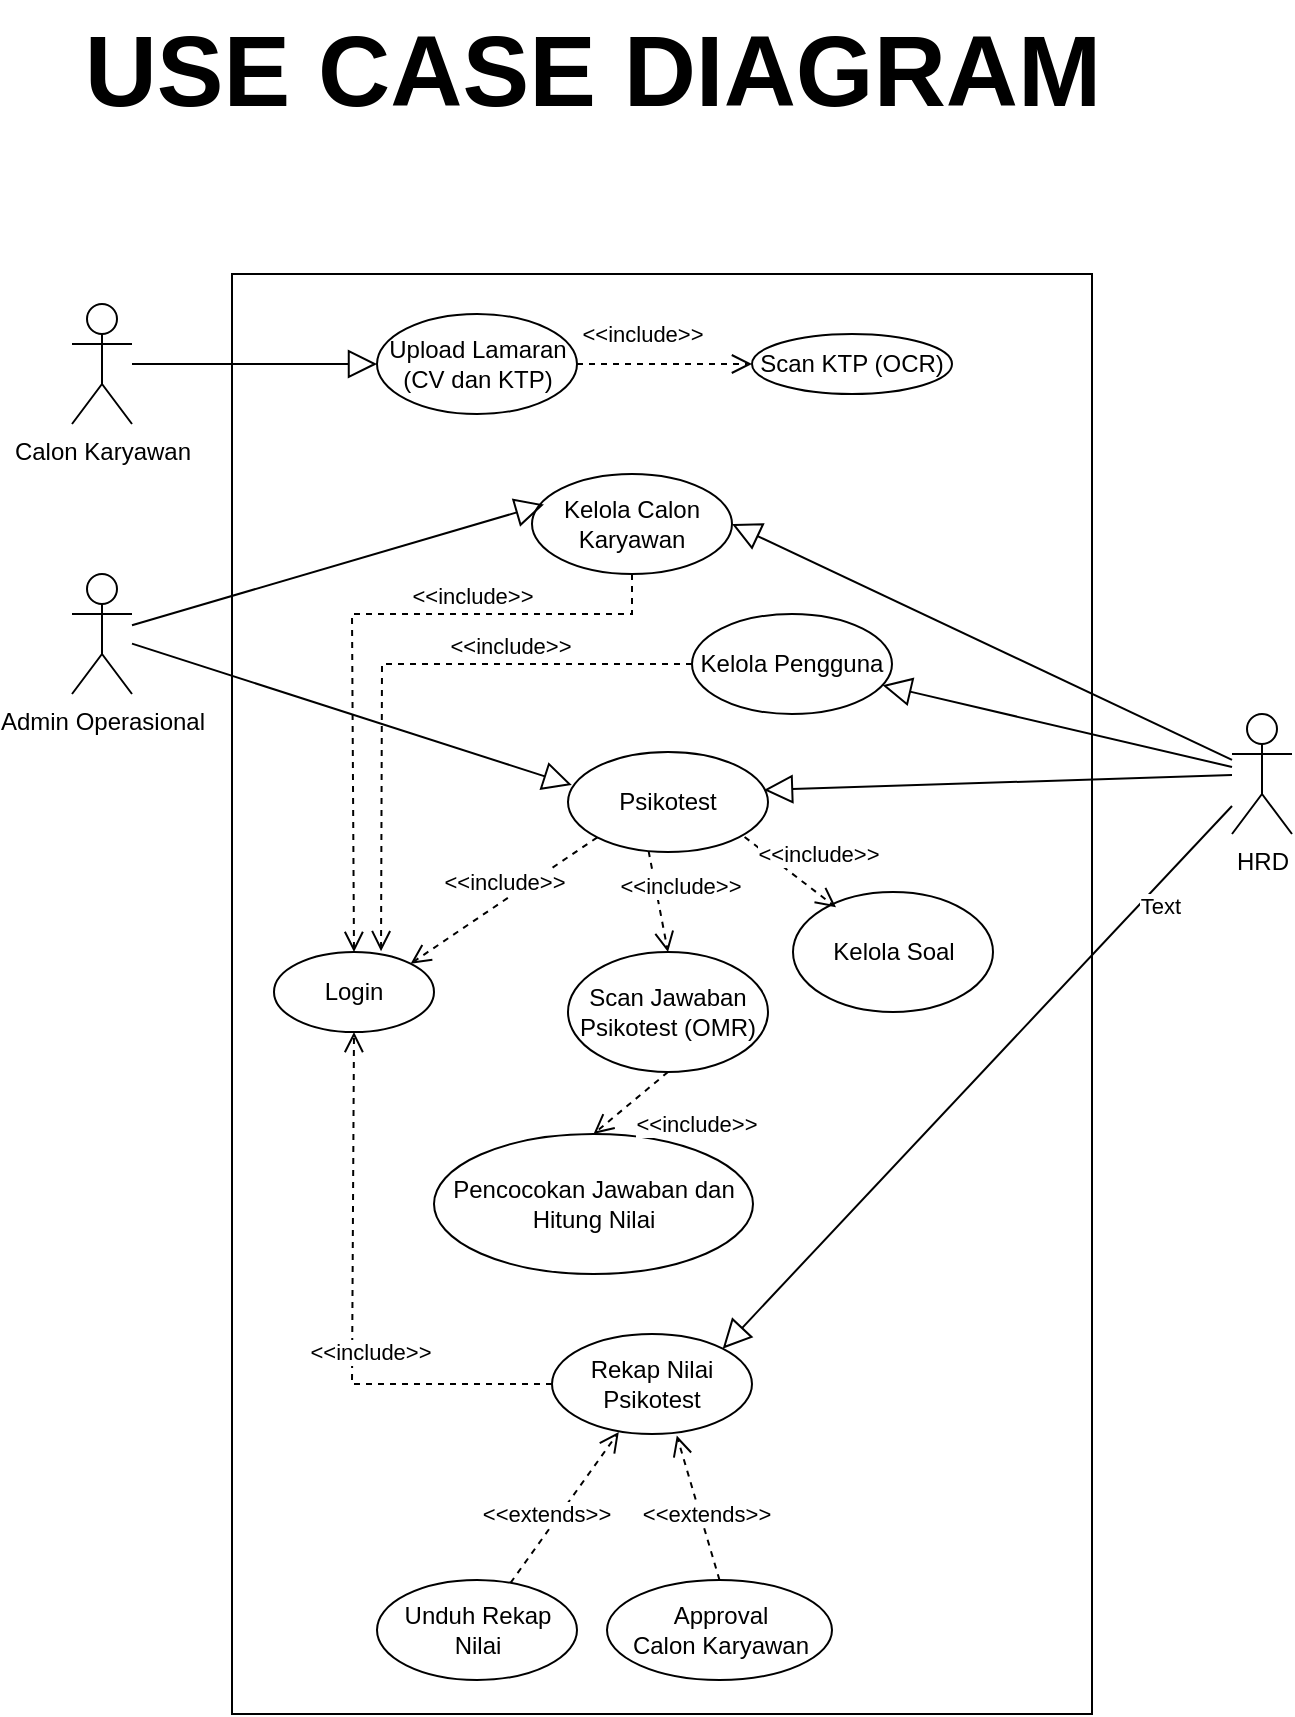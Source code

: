 <mxfile version="28.2.3" pages="5">
  <diagram name="USE CASE DIAGRAM" id="6T4qsqivxqvrZ7MX3iYm">
    <mxGraphModel dx="1489" dy="803" grid="1" gridSize="10" guides="1" tooltips="1" connect="1" arrows="1" fold="1" page="1" pageScale="1" pageWidth="850" pageHeight="1100" math="0" shadow="0">
      <root>
        <mxCell id="0" />
        <mxCell id="1" parent="0" />
        <mxCell id="-LnCVVdrkijfgitVFEL--1" value="Calon Karyawan" style="shape=umlActor;verticalLabelPosition=bottom;verticalAlign=top;html=1;outlineConnect=0;" parent="1" vertex="1">
          <mxGeometry x="70" y="185" width="30" height="60" as="geometry" />
        </mxCell>
        <mxCell id="-LnCVVdrkijfgitVFEL--4" value="" style="html=1;whiteSpace=wrap;fillColor=default;glass=0;rounded=0;shadow=0;" parent="1" vertex="1">
          <mxGeometry x="150" y="170" width="430" height="720" as="geometry" />
        </mxCell>
        <mxCell id="-LnCVVdrkijfgitVFEL--5" value="HRD" style="shape=umlActor;verticalLabelPosition=bottom;verticalAlign=top;html=1;outlineConnect=0;" parent="1" vertex="1">
          <mxGeometry x="650" y="390" width="30" height="60" as="geometry" />
        </mxCell>
        <mxCell id="-LnCVVdrkijfgitVFEL--6" value="Login" style="ellipse;whiteSpace=wrap;html=1;" parent="1" vertex="1">
          <mxGeometry x="171" y="509" width="80" height="40" as="geometry" />
        </mxCell>
        <mxCell id="-LnCVVdrkijfgitVFEL--7" value="Upload Lamaran&lt;br&gt;(CV dan KTP)" style="ellipse;whiteSpace=wrap;html=1;" parent="1" vertex="1">
          <mxGeometry x="222.5" y="190" width="100" height="50" as="geometry" />
        </mxCell>
        <mxCell id="-LnCVVdrkijfgitVFEL--8" value="Psikotest" style="ellipse;whiteSpace=wrap;html=1;" parent="1" vertex="1">
          <mxGeometry x="318" y="409" width="100" height="50" as="geometry" />
        </mxCell>
        <mxCell id="-LnCVVdrkijfgitVFEL--9" value="Kelola Calon Karyawan" style="ellipse;whiteSpace=wrap;html=1;" parent="1" vertex="1">
          <mxGeometry x="300" y="270" width="100" height="50" as="geometry" />
        </mxCell>
        <mxCell id="-LnCVVdrkijfgitVFEL--10" value="Approval&lt;div&gt;Calon Karyawan&lt;/div&gt;" style="ellipse;whiteSpace=wrap;html=1;" parent="1" vertex="1">
          <mxGeometry x="337.5" y="823" width="112.5" height="50" as="geometry" />
        </mxCell>
        <mxCell id="-LnCVVdrkijfgitVFEL--24" value="&amp;lt;&amp;lt;include&amp;gt;&amp;gt;" style="html=1;verticalAlign=bottom;endArrow=open;dashed=1;endSize=8;curved=0;rounded=0;entryX=0.5;entryY=0;entryDx=0;entryDy=0;exitX=0.5;exitY=1;exitDx=0;exitDy=0;" parent="1" source="-LnCVVdrkijfgitVFEL--9" target="-LnCVVdrkijfgitVFEL--6" edge="1">
          <mxGeometry x="-0.39" relative="1" as="geometry">
            <mxPoint x="440" y="384.5" as="sourcePoint" />
            <mxPoint x="350" y="385" as="targetPoint" />
            <Array as="points">
              <mxPoint x="350" y="340" />
              <mxPoint x="210" y="340" />
            </Array>
            <mxPoint as="offset" />
          </mxGeometry>
        </mxCell>
        <mxCell id="-LnCVVdrkijfgitVFEL--26" value="&amp;lt;&amp;lt;include&amp;gt;&amp;gt;" style="html=1;verticalAlign=bottom;endArrow=open;dashed=1;endSize=8;curved=0;rounded=0;entryX=0.5;entryY=1;entryDx=0;entryDy=0;exitX=0;exitY=0.5;exitDx=0;exitDy=0;" parent="1" source="7Te8VOhXa30SamZNzAqr-4" target="-LnCVVdrkijfgitVFEL--6" edge="1">
          <mxGeometry x="-0.224" y="-9" relative="1" as="geometry">
            <mxPoint x="393" y="685" as="sourcePoint" />
            <mxPoint x="360" y="695" as="targetPoint" />
            <Array as="points">
              <mxPoint x="210" y="725" />
            </Array>
            <mxPoint as="offset" />
          </mxGeometry>
        </mxCell>
        <mxCell id="-LnCVVdrkijfgitVFEL--27" value="&amp;lt;&amp;lt;include&amp;gt;&amp;gt;" style="html=1;verticalAlign=bottom;endArrow=open;dashed=1;endSize=8;curved=0;rounded=0;exitX=0;exitY=1;exitDx=0;exitDy=0;entryX=1;entryY=0;entryDx=0;entryDy=0;" parent="1" source="-LnCVVdrkijfgitVFEL--8" target="-LnCVVdrkijfgitVFEL--6" edge="1">
          <mxGeometry relative="1" as="geometry">
            <mxPoint x="480" y="207.5" as="sourcePoint" />
            <mxPoint x="350" y="382.5" as="targetPoint" />
          </mxGeometry>
        </mxCell>
        <mxCell id="-LnCVVdrkijfgitVFEL--29" value="" style="endArrow=block;endFill=0;endSize=12;html=1;rounded=0;entryX=0;entryY=0.5;entryDx=0;entryDy=0;horizontal=1;" parent="1" source="-LnCVVdrkijfgitVFEL--1" target="-LnCVVdrkijfgitVFEL--7" edge="1">
          <mxGeometry width="160" relative="1" as="geometry">
            <mxPoint x="110" y="270" as="sourcePoint" />
            <mxPoint x="260" y="380" as="targetPoint" />
          </mxGeometry>
        </mxCell>
        <mxCell id="-LnCVVdrkijfgitVFEL--30" value="" style="endArrow=block;endFill=0;endSize=12;html=1;rounded=0;entryX=0.98;entryY=0.38;entryDx=0;entryDy=0;entryPerimeter=0;" parent="1" source="-LnCVVdrkijfgitVFEL--5" target="-LnCVVdrkijfgitVFEL--8" edge="1">
          <mxGeometry width="160" relative="1" as="geometry">
            <mxPoint x="120" y="550" as="sourcePoint" />
            <mxPoint x="260" y="385" as="targetPoint" />
          </mxGeometry>
        </mxCell>
        <mxCell id="-LnCVVdrkijfgitVFEL--33" value="" style="endArrow=block;endFill=0;endSize=12;html=1;rounded=0;entryX=1;entryY=0.5;entryDx=0;entryDy=0;" parent="1" source="-LnCVVdrkijfgitVFEL--5" target="-LnCVVdrkijfgitVFEL--9" edge="1">
          <mxGeometry width="160" relative="1" as="geometry">
            <mxPoint x="120" y="530" as="sourcePoint" />
            <mxPoint x="270" y="305" as="targetPoint" />
          </mxGeometry>
        </mxCell>
        <mxCell id="-LnCVVdrkijfgitVFEL--36" value="USE CASE DIAGRAM" style="text;html=1;align=center;verticalAlign=middle;resizable=0;points=[];autosize=1;strokeColor=none;fillColor=none;fontStyle=1;fontSize=50;" parent="1" vertex="1">
          <mxGeometry x="70" y="33" width="520" height="70" as="geometry" />
        </mxCell>
        <mxCell id="VW0m0DfXCC-n98u10OSN-1" value="Admin Operasional" style="shape=umlActor;verticalLabelPosition=bottom;verticalAlign=top;html=1;outlineConnect=0;" parent="1" vertex="1">
          <mxGeometry x="70" y="320" width="30" height="60" as="geometry" />
        </mxCell>
        <mxCell id="VW0m0DfXCC-n98u10OSN-5" value="" style="endArrow=block;endFill=0;endSize=12;html=1;rounded=0;entryX=0.06;entryY=0.304;entryDx=0;entryDy=0;entryPerimeter=0;" parent="1" source="VW0m0DfXCC-n98u10OSN-1" target="-LnCVVdrkijfgitVFEL--9" edge="1">
          <mxGeometry width="160" relative="1" as="geometry">
            <mxPoint x="120" y="400" as="sourcePoint" />
            <mxPoint x="770" y="295" as="targetPoint" />
          </mxGeometry>
        </mxCell>
        <mxCell id="7Te8VOhXa30SamZNzAqr-3" value="" style="endArrow=block;endFill=0;endSize=12;html=1;rounded=0;entryX=0.019;entryY=0.33;entryDx=0;entryDy=0;entryPerimeter=0;" parent="1" source="VW0m0DfXCC-n98u10OSN-1" target="-LnCVVdrkijfgitVFEL--8" edge="1">
          <mxGeometry width="160" relative="1" as="geometry">
            <mxPoint x="120" y="420" as="sourcePoint" />
            <mxPoint x="364" y="294" as="targetPoint" />
          </mxGeometry>
        </mxCell>
        <mxCell id="7Te8VOhXa30SamZNzAqr-4" value="Rekap Nilai Psikotest" style="ellipse;whiteSpace=wrap;html=1;" parent="1" vertex="1">
          <mxGeometry x="310" y="700" width="100" height="50" as="geometry" />
        </mxCell>
        <mxCell id="7Te8VOhXa30SamZNzAqr-5" value="" style="endArrow=block;endFill=0;endSize=12;html=1;rounded=0;entryX=1;entryY=0;entryDx=0;entryDy=0;" parent="1" source="-LnCVVdrkijfgitVFEL--5" target="7Te8VOhXa30SamZNzAqr-4" edge="1">
          <mxGeometry width="160" relative="1" as="geometry">
            <mxPoint x="120" y="580" as="sourcePoint" />
            <mxPoint x="270" y="487" as="targetPoint" />
          </mxGeometry>
        </mxCell>
        <mxCell id="q1chryUpVdY2Uhoyddlh-5" value="Text" style="edgeLabel;html=1;align=center;verticalAlign=middle;resizable=0;points=[];" parent="7Te8VOhXa30SamZNzAqr-5" vertex="1" connectable="0">
          <mxGeometry x="-0.674" y="7" relative="1" as="geometry">
            <mxPoint y="1" as="offset" />
          </mxGeometry>
        </mxCell>
        <mxCell id="7Te8VOhXa30SamZNzAqr-6" value="Unduh Rekap Nilai" style="ellipse;whiteSpace=wrap;html=1;" parent="1" vertex="1">
          <mxGeometry x="222.5" y="823" width="100" height="50" as="geometry" />
        </mxCell>
        <mxCell id="7Te8VOhXa30SamZNzAqr-7" value="&amp;lt;&amp;lt;extends&amp;gt;&amp;gt;" style="html=1;verticalAlign=bottom;endArrow=open;dashed=1;endSize=8;curved=0;rounded=0;entryX=0.334;entryY=0.98;entryDx=0;entryDy=0;entryPerimeter=0;" parent="1" source="7Te8VOhXa30SamZNzAqr-6" target="7Te8VOhXa30SamZNzAqr-4" edge="1">
          <mxGeometry x="-0.333" relative="1" as="geometry">
            <mxPoint x="440" y="610" as="sourcePoint" />
            <mxPoint x="310" y="745" as="targetPoint" />
            <mxPoint as="offset" />
            <Array as="points" />
          </mxGeometry>
        </mxCell>
        <mxCell id="lXcN_mgPwJIDh37Nm0o5-3" value="Kelola Soal" style="ellipse;whiteSpace=wrap;html=1;" parent="1" vertex="1">
          <mxGeometry x="430.5" y="479" width="100" height="60" as="geometry" />
        </mxCell>
        <mxCell id="lXcN_mgPwJIDh37Nm0o5-4" value="&amp;lt;&amp;lt;include&amp;gt;&amp;gt;" style="html=1;verticalAlign=bottom;endArrow=open;dashed=1;endSize=8;curved=0;rounded=0;entryX=0.215;entryY=0.128;entryDx=0;entryDy=0;exitX=0.883;exitY=0.85;exitDx=0;exitDy=0;exitPerimeter=0;entryPerimeter=0;" parent="1" source="-LnCVVdrkijfgitVFEL--8" target="lXcN_mgPwJIDh37Nm0o5-3" edge="1">
          <mxGeometry x="0.379" y="9" relative="1" as="geometry">
            <mxPoint x="320" y="760" as="sourcePoint" />
            <mxPoint x="320" y="710" as="targetPoint" />
            <mxPoint as="offset" />
            <Array as="points" />
          </mxGeometry>
        </mxCell>
        <mxCell id="lXcN_mgPwJIDh37Nm0o5-8" value="&amp;lt;&amp;lt;extends&amp;gt;&amp;gt;" style="html=1;verticalAlign=bottom;endArrow=open;dashed=1;endSize=8;curved=0;rounded=0;entryX=0.624;entryY=1.016;entryDx=0;entryDy=0;exitX=0.5;exitY=0;exitDx=0;exitDy=0;entryPerimeter=0;" parent="1" source="-LnCVVdrkijfgitVFEL--10" target="7Te8VOhXa30SamZNzAqr-4" edge="1">
          <mxGeometry x="-0.333" relative="1" as="geometry">
            <mxPoint x="282" y="681" as="sourcePoint" />
            <mxPoint x="320" y="600" as="targetPoint" />
            <mxPoint as="offset" />
            <Array as="points" />
          </mxGeometry>
        </mxCell>
        <mxCell id="lXcN_mgPwJIDh37Nm0o5-9" value="Scan Jawaban Psikotest (OMR)" style="ellipse;whiteSpace=wrap;html=1;" parent="1" vertex="1">
          <mxGeometry x="318" y="509" width="100" height="60" as="geometry" />
        </mxCell>
        <mxCell id="lXcN_mgPwJIDh37Nm0o5-10" value="&amp;lt;&amp;lt;include&amp;gt;&amp;gt;" style="html=1;verticalAlign=bottom;endArrow=open;dashed=1;endSize=8;curved=0;rounded=0;entryX=0.5;entryY=0;entryDx=0;entryDy=0;exitX=0.403;exitY=0.991;exitDx=0;exitDy=0;exitPerimeter=0;" parent="1" source="-LnCVVdrkijfgitVFEL--8" target="lXcN_mgPwJIDh37Nm0o5-9" edge="1">
          <mxGeometry x="0.121" y="10" relative="1" as="geometry">
            <mxPoint x="320" y="470" as="sourcePoint" />
            <mxPoint x="320" y="420" as="targetPoint" />
            <mxPoint as="offset" />
            <Array as="points" />
          </mxGeometry>
        </mxCell>
        <mxCell id="eVHxPvrnUxrZTThEjFGU-1" value="Pencocokan Jawaban&amp;nbsp;&lt;span style=&quot;background-color: transparent; color: light-dark(rgb(0, 0, 0), rgb(255, 255, 255));&quot;&gt;dan Hitung Nilai&lt;/span&gt;" style="ellipse;whiteSpace=wrap;html=1;" parent="1" vertex="1">
          <mxGeometry x="251" y="600" width="159.5" height="70" as="geometry" />
        </mxCell>
        <mxCell id="eVHxPvrnUxrZTThEjFGU-3" value="&amp;lt;&amp;lt;include&amp;gt;&amp;gt;" style="html=1;verticalAlign=bottom;endArrow=open;dashed=1;endSize=8;curved=0;rounded=0;exitX=0.5;exitY=1;exitDx=0;exitDy=0;entryX=0.5;entryY=0;entryDx=0;entryDy=0;" parent="1" source="lXcN_mgPwJIDh37Nm0o5-9" target="eVHxPvrnUxrZTThEjFGU-1" edge="1">
          <mxGeometry x="-0.498" y="36" relative="1" as="geometry">
            <mxPoint x="420" y="470" as="sourcePoint" />
            <mxPoint x="399" y="520" as="targetPoint" />
            <mxPoint as="offset" />
            <Array as="points" />
          </mxGeometry>
        </mxCell>
        <mxCell id="4qiZYSaZGQehWmJFmnZG-1" value="Scan KTP (OCR)" style="ellipse;whiteSpace=wrap;html=1;" parent="1" vertex="1">
          <mxGeometry x="410" y="200" width="100" height="30" as="geometry" />
        </mxCell>
        <mxCell id="4qiZYSaZGQehWmJFmnZG-2" value="&amp;lt;&amp;lt;include&amp;gt;&amp;gt;" style="html=1;verticalAlign=bottom;endArrow=open;dashed=1;endSize=8;curved=0;rounded=0;entryX=0;entryY=0.5;entryDx=0;entryDy=0;exitX=1;exitY=0.5;exitDx=0;exitDy=0;" parent="1" source="-LnCVVdrkijfgitVFEL--7" target="4qiZYSaZGQehWmJFmnZG-1" edge="1">
          <mxGeometry x="-0.269" y="6" relative="1" as="geometry">
            <mxPoint x="435" y="275" as="sourcePoint" />
            <mxPoint x="355" y="287" as="targetPoint" />
            <mxPoint as="offset" />
            <Array as="points" />
          </mxGeometry>
        </mxCell>
        <mxCell id="q1chryUpVdY2Uhoyddlh-2" value="Kelola Pengguna" style="ellipse;whiteSpace=wrap;html=1;" parent="1" vertex="1">
          <mxGeometry x="380" y="340" width="100" height="50" as="geometry" />
        </mxCell>
        <mxCell id="q1chryUpVdY2Uhoyddlh-3" value="" style="endArrow=block;endFill=0;endSize=12;html=1;rounded=0;" parent="1" source="-LnCVVdrkijfgitVFEL--5" target="q1chryUpVdY2Uhoyddlh-2" edge="1">
          <mxGeometry width="160" relative="1" as="geometry">
            <mxPoint x="660" y="423" as="sourcePoint" />
            <mxPoint x="410" y="305" as="targetPoint" />
          </mxGeometry>
        </mxCell>
        <mxCell id="q1chryUpVdY2Uhoyddlh-4" value="&amp;lt;&amp;lt;include&amp;gt;&amp;gt;" style="html=1;verticalAlign=bottom;endArrow=open;dashed=1;endSize=8;curved=0;rounded=0;exitX=0;exitY=0.5;exitDx=0;exitDy=0;entryX=0.669;entryY=-0.01;entryDx=0;entryDy=0;entryPerimeter=0;" parent="1" source="q1chryUpVdY2Uhoyddlh-2" target="-LnCVVdrkijfgitVFEL--6" edge="1">
          <mxGeometry x="-0.39" relative="1" as="geometry">
            <mxPoint x="360" y="330" as="sourcePoint" />
            <mxPoint x="221" y="519" as="targetPoint" />
            <Array as="points">
              <mxPoint x="225" y="365" />
            </Array>
            <mxPoint as="offset" />
          </mxGeometry>
        </mxCell>
      </root>
    </mxGraphModel>
  </diagram>
  <diagram id="JDkG3bA-1qyNmmjzLE93" name="ACTIVITY DIAGRAM">
    <mxGraphModel dx="1389" dy="1849" grid="1" gridSize="10" guides="1" tooltips="1" connect="1" arrows="1" fold="1" page="1" pageScale="1" pageWidth="850" pageHeight="1100" math="0" shadow="0">
      <root>
        <mxCell id="0" />
        <mxCell id="1" parent="0" />
        <mxCell id="-dTdE7fVJizG8Fi9k5Ov-3" value="&lt;font style=&quot;font-size: 14px;&quot;&gt;HRD &amp;amp; Admin&lt;/font&gt;" style="swimlane;whiteSpace=wrap;html=1;" parent="1" vertex="1">
          <mxGeometry x="1720" y="-770" width="260" height="650" as="geometry" />
        </mxCell>
        <mxCell id="teF5q3dAIL4rEkFP2V02-22" value="" style="ellipse;html=1;shape=startState;fillColor=#000000;strokeColor=#000000;" parent="-dTdE7fVJizG8Fi9k5Ov-3" vertex="1">
          <mxGeometry x="105" y="40" width="30" height="30" as="geometry" />
        </mxCell>
        <mxCell id="teF5q3dAIL4rEkFP2V02-23" value="" style="edgeStyle=orthogonalEdgeStyle;html=1;verticalAlign=bottom;endArrow=open;endSize=8;strokeColor=#000000;rounded=0;" parent="-dTdE7fVJizG8Fi9k5Ov-3" source="teF5q3dAIL4rEkFP2V02-22" edge="1">
          <mxGeometry relative="1" as="geometry">
            <mxPoint x="120" y="120" as="targetPoint" />
          </mxGeometry>
        </mxCell>
        <mxCell id="teF5q3dAIL4rEkFP2V02-24" value="&lt;font style=&quot;font-size: 14px;&quot;&gt;Masukkan&amp;nbsp;&lt;/font&gt;&lt;div&gt;&lt;font style=&quot;font-size: 14px;&quot;&gt;email &amp;amp; password&lt;/font&gt;&lt;/div&gt;" style="rounded=1;whiteSpace=wrap;html=1;" parent="-dTdE7fVJizG8Fi9k5Ov-3" vertex="1">
          <mxGeometry x="35" y="265" width="160" height="60" as="geometry" />
        </mxCell>
        <mxCell id="teF5q3dAIL4rEkFP2V02-25" value="&lt;font style=&quot;font-size: 14px;&quot;&gt;Buka website&lt;/font&gt;" style="rounded=1;whiteSpace=wrap;html=1;" parent="-dTdE7fVJizG8Fi9k5Ov-3" vertex="1">
          <mxGeometry x="60" y="120" width="120" height="60" as="geometry" />
        </mxCell>
        <mxCell id="-dTdE7fVJizG8Fi9k5Ov-8" value="&lt;font style=&quot;font-size: 14px;&quot;&gt;Sistem&lt;/font&gt;" style="swimlane;whiteSpace=wrap;html=1;" parent="1" vertex="1">
          <mxGeometry x="1980" y="-770" width="400" height="650" as="geometry" />
        </mxCell>
        <mxCell id="teF5q3dAIL4rEkFP2V02-26" value="&lt;font style=&quot;font-size: 14px;&quot;&gt;Menampilkan halaman login&lt;/font&gt;" style="rounded=1;whiteSpace=wrap;html=1;" parent="-dTdE7fVJizG8Fi9k5Ov-8" vertex="1">
          <mxGeometry x="71.75" y="120" width="120" height="60" as="geometry" />
        </mxCell>
        <mxCell id="teF5q3dAIL4rEkFP2V02-37" value="&lt;font style=&quot;font-size: 14px;&quot;&gt;Validasi&lt;/font&gt;" style="rounded=1;whiteSpace=wrap;html=1;" parent="-dTdE7fVJizG8Fi9k5Ov-8" vertex="1">
          <mxGeometry x="71.75" y="270" width="120" height="50" as="geometry" />
        </mxCell>
        <mxCell id="teF5q3dAIL4rEkFP2V02-33" value="" style="rhombus;whiteSpace=wrap;html=1;" parent="-dTdE7fVJizG8Fi9k5Ov-8" vertex="1">
          <mxGeometry x="113" y="380" width="37.5" height="40" as="geometry" />
        </mxCell>
        <mxCell id="teF5q3dAIL4rEkFP2V02-36" value="&lt;font style=&quot;font-size: 14px;&quot;&gt;Menampilkan pesan&amp;nbsp;&lt;/font&gt;&lt;div&gt;&lt;font style=&quot;font-size: 14px;&quot;&gt;&quot;email &amp;amp; password salah&quot;&lt;/font&gt;&lt;/div&gt;" style="rounded=1;whiteSpace=wrap;html=1;" parent="-dTdE7fVJizG8Fi9k5Ov-8" vertex="1">
          <mxGeometry x="221.75" y="367.5" width="150" height="65" as="geometry" />
        </mxCell>
        <mxCell id="teF5q3dAIL4rEkFP2V02-28" value="&lt;font style=&quot;font-size: 14px;&quot;&gt;Menampilkan halaman dashboard&lt;/font&gt;" style="rounded=1;whiteSpace=wrap;html=1;" parent="-dTdE7fVJizG8Fi9k5Ov-8" vertex="1">
          <mxGeometry x="57.63" y="470" width="148.25" height="50" as="geometry" />
        </mxCell>
        <mxCell id="teF5q3dAIL4rEkFP2V02-27" style="edgeStyle=orthogonalEdgeStyle;rounded=0;orthogonalLoop=1;jettySize=auto;html=1;exitX=0.5;exitY=1;exitDx=0;exitDy=0;" parent="-dTdE7fVJizG8Fi9k5Ov-8" source="teF5q3dAIL4rEkFP2V02-37" target="teF5q3dAIL4rEkFP2V02-33" edge="1">
          <mxGeometry relative="1" as="geometry" />
        </mxCell>
        <mxCell id="teF5q3dAIL4rEkFP2V02-29" style="edgeStyle=orthogonalEdgeStyle;rounded=0;orthogonalLoop=1;jettySize=auto;html=1;exitX=1;exitY=0.5;exitDx=0;exitDy=0;entryX=0;entryY=0.5;entryDx=0;entryDy=0;" parent="-dTdE7fVJizG8Fi9k5Ov-8" source="teF5q3dAIL4rEkFP2V02-33" target="teF5q3dAIL4rEkFP2V02-36" edge="1">
          <mxGeometry relative="1" as="geometry" />
        </mxCell>
        <mxCell id="teF5q3dAIL4rEkFP2V02-30" value="Invalid" style="edgeLabel;html=1;align=center;verticalAlign=middle;resizable=0;points=[];" parent="teF5q3dAIL4rEkFP2V02-29" connectable="0" vertex="1">
          <mxGeometry x="-0.009" y="2" relative="1" as="geometry">
            <mxPoint as="offset" />
          </mxGeometry>
        </mxCell>
        <mxCell id="teF5q3dAIL4rEkFP2V02-31" style="edgeStyle=orthogonalEdgeStyle;rounded=0;orthogonalLoop=1;jettySize=auto;html=1;exitX=0.5;exitY=1;exitDx=0;exitDy=0;" parent="-dTdE7fVJizG8Fi9k5Ov-8" source="teF5q3dAIL4rEkFP2V02-33" target="teF5q3dAIL4rEkFP2V02-28" edge="1">
          <mxGeometry relative="1" as="geometry" />
        </mxCell>
        <mxCell id="teF5q3dAIL4rEkFP2V02-32" value="Valid" style="edgeLabel;html=1;align=center;verticalAlign=middle;resizable=0;points=[];" parent="teF5q3dAIL4rEkFP2V02-31" connectable="0" vertex="1">
          <mxGeometry x="-0.332" y="1" relative="1" as="geometry">
            <mxPoint as="offset" />
          </mxGeometry>
        </mxCell>
        <mxCell id="teF5q3dAIL4rEkFP2V02-34" style="edgeStyle=orthogonalEdgeStyle;rounded=0;orthogonalLoop=1;jettySize=auto;html=1;exitX=0.5;exitY=1;exitDx=0;exitDy=0;entryX=0.5;entryY=0;entryDx=0;entryDy=0;" parent="-dTdE7fVJizG8Fi9k5Ov-8" target="teF5q3dAIL4rEkFP2V02-35" edge="1">
          <mxGeometry relative="1" as="geometry">
            <mxPoint x="131.75" y="520" as="sourcePoint" />
          </mxGeometry>
        </mxCell>
        <mxCell id="teF5q3dAIL4rEkFP2V02-35" value="" style="ellipse;html=1;shape=endState;fillColor=#000000;strokeColor=#000000;" parent="-dTdE7fVJizG8Fi9k5Ov-8" vertex="1">
          <mxGeometry x="116.75" y="570" width="30" height="30" as="geometry" />
        </mxCell>
        <mxCell id="5wGosOrmhJM1EIbnfrxs-1" value="Login" style="text;html=1;align=center;verticalAlign=middle;resizable=0;points=[];autosize=1;strokeColor=none;fillColor=none;fontStyle=1;fontSize=50;" parent="1" vertex="1">
          <mxGeometry x="1710" y="-880" width="150" height="70" as="geometry" />
        </mxCell>
        <mxCell id="teF5q3dAIL4rEkFP2V02-20" style="edgeStyle=orthogonalEdgeStyle;rounded=0;orthogonalLoop=1;jettySize=auto;html=1;exitX=1;exitY=0.5;exitDx=0;exitDy=0;entryX=0;entryY=0.5;entryDx=0;entryDy=0;" parent="1" source="teF5q3dAIL4rEkFP2V02-25" target="teF5q3dAIL4rEkFP2V02-26" edge="1">
          <mxGeometry relative="1" as="geometry" />
        </mxCell>
        <mxCell id="teF5q3dAIL4rEkFP2V02-21" style="edgeStyle=orthogonalEdgeStyle;rounded=0;orthogonalLoop=1;jettySize=auto;html=1;exitX=0.5;exitY=1;exitDx=0;exitDy=0;" parent="1" source="teF5q3dAIL4rEkFP2V02-26" target="teF5q3dAIL4rEkFP2V02-24" edge="1">
          <mxGeometry relative="1" as="geometry">
            <mxPoint x="1686" y="-520" as="targetPoint" />
          </mxGeometry>
        </mxCell>
        <mxCell id="teF5q3dAIL4rEkFP2V02-38" style="edgeStyle=orthogonalEdgeStyle;rounded=0;orthogonalLoop=1;jettySize=auto;html=1;exitX=1;exitY=0.5;exitDx=0;exitDy=0;entryX=0;entryY=0.5;entryDx=0;entryDy=0;" parent="1" source="teF5q3dAIL4rEkFP2V02-24" target="teF5q3dAIL4rEkFP2V02-37" edge="1">
          <mxGeometry relative="1" as="geometry" />
        </mxCell>
        <mxCell id="f52TMN1NGTrrrHh_Enjg-1" value="&lt;font style=&quot;font-size: 14px;&quot;&gt;Calon Karyawan&lt;/font&gt;" style="swimlane;whiteSpace=wrap;html=1;" parent="1" vertex="1">
          <mxGeometry x="50" y="-840" width="260" height="990" as="geometry" />
        </mxCell>
        <mxCell id="f52TMN1NGTrrrHh_Enjg-2" value="" style="ellipse;html=1;shape=startState;fillColor=#000000;strokeColor=#000000;" parent="f52TMN1NGTrrrHh_Enjg-1" vertex="1">
          <mxGeometry x="105" y="40" width="30" height="30" as="geometry" />
        </mxCell>
        <mxCell id="f52TMN1NGTrrrHh_Enjg-3" value="" style="edgeStyle=orthogonalEdgeStyle;html=1;verticalAlign=bottom;endArrow=open;endSize=8;strokeColor=#000000;rounded=0;" parent="f52TMN1NGTrrrHh_Enjg-1" source="f52TMN1NGTrrrHh_Enjg-2" edge="1">
          <mxGeometry relative="1" as="geometry">
            <mxPoint x="120" y="120" as="targetPoint" />
          </mxGeometry>
        </mxCell>
        <mxCell id="f52TMN1NGTrrrHh_Enjg-4" value="&lt;span style=&quot;font-size: 14px;&quot;&gt;Mengisi form input dan pilih berkas (KTP dan CV)&lt;/span&gt;" style="rounded=1;whiteSpace=wrap;html=1;" parent="f52TMN1NGTrrrHh_Enjg-1" vertex="1">
          <mxGeometry x="35" y="265" width="185" height="60" as="geometry" />
        </mxCell>
        <mxCell id="f52TMN1NGTrrrHh_Enjg-5" value="&lt;font style=&quot;font-size: 14px;&quot;&gt;Buka website&lt;/font&gt;" style="rounded=1;whiteSpace=wrap;html=1;" parent="f52TMN1NGTrrrHh_Enjg-1" vertex="1">
          <mxGeometry x="60" y="120" width="120" height="60" as="geometry" />
        </mxCell>
        <mxCell id="BM5nrXmQu21H2nTiz4BQ-4" value="&lt;span style=&quot;font-size: 14px;&quot;&gt;Memeriksa data dan mengirim data&lt;/span&gt;" style="rounded=1;whiteSpace=wrap;html=1;" parent="f52TMN1NGTrrrHh_Enjg-1" vertex="1">
          <mxGeometry x="60" y="660" width="140" height="50" as="geometry" />
        </mxCell>
        <mxCell id="f52TMN1NGTrrrHh_Enjg-6" value="&lt;font style=&quot;font-size: 14px;&quot;&gt;Sistem&lt;/font&gt;" style="swimlane;whiteSpace=wrap;html=1;" parent="1" vertex="1">
          <mxGeometry x="310" y="-840" width="410" height="990" as="geometry" />
        </mxCell>
        <mxCell id="f52TMN1NGTrrrHh_Enjg-7" value="&lt;font style=&quot;font-size: 14px;&quot;&gt;Menampilkan form upload berkas&lt;br&gt;(KTP dan CV)&lt;/font&gt;" style="rounded=1;whiteSpace=wrap;html=1;" parent="f52TMN1NGTrrrHh_Enjg-6" vertex="1">
          <mxGeometry x="71.75" y="120" width="268.25" height="60" as="geometry" />
        </mxCell>
        <mxCell id="f52TMN1NGTrrrHh_Enjg-8" value="&lt;font style=&quot;font-size: 14px;&quot;&gt;Validasi&lt;/font&gt;" style="rounded=1;whiteSpace=wrap;html=1;" parent="f52TMN1NGTrrrHh_Enjg-6" vertex="1">
          <mxGeometry x="71.75" y="270" width="120" height="50" as="geometry" />
        </mxCell>
        <mxCell id="f52TMN1NGTrrrHh_Enjg-9" value="" style="rhombus;whiteSpace=wrap;html=1;" parent="f52TMN1NGTrrrHh_Enjg-6" vertex="1">
          <mxGeometry x="113" y="380" width="37.5" height="40" as="geometry" />
        </mxCell>
        <mxCell id="f52TMN1NGTrrrHh_Enjg-10" value="&lt;font style=&quot;font-size: 14px;&quot;&gt;Menampilkan pesan&amp;nbsp;&lt;/font&gt;&lt;div&gt;&lt;font style=&quot;font-size: 14px;&quot;&gt;&quot;File tidak valid&quot;&lt;/font&gt;&lt;/div&gt;" style="rounded=1;whiteSpace=wrap;html=1;" parent="f52TMN1NGTrrrHh_Enjg-6" vertex="1">
          <mxGeometry x="221.75" y="367.5" width="150" height="65" as="geometry" />
        </mxCell>
        <mxCell id="BM5nrXmQu21H2nTiz4BQ-16" style="edgeStyle=orthogonalEdgeStyle;rounded=0;orthogonalLoop=1;jettySize=auto;html=1;exitX=0.5;exitY=1;exitDx=0;exitDy=0;entryX=0.5;entryY=0;entryDx=0;entryDy=0;" parent="f52TMN1NGTrrrHh_Enjg-6" source="f52TMN1NGTrrrHh_Enjg-11" target="BM5nrXmQu21H2nTiz4BQ-1" edge="1">
          <mxGeometry relative="1" as="geometry" />
        </mxCell>
        <mxCell id="f52TMN1NGTrrrHh_Enjg-11" value="&lt;span style=&quot;font-size: 14px;&quot;&gt;Pemindaian / ekstraksi File KTP (&lt;/span&gt;&lt;span style=&quot;font-size: 14px;&quot;&gt;OCR)&lt;/span&gt;" style="rounded=1;whiteSpace=wrap;html=1;" parent="f52TMN1NGTrrrHh_Enjg-6" vertex="1">
          <mxGeometry x="52.63" y="470" width="158.25" height="50" as="geometry" />
        </mxCell>
        <mxCell id="f52TMN1NGTrrrHh_Enjg-12" style="edgeStyle=orthogonalEdgeStyle;rounded=0;orthogonalLoop=1;jettySize=auto;html=1;exitX=0.5;exitY=1;exitDx=0;exitDy=0;" parent="f52TMN1NGTrrrHh_Enjg-6" source="f52TMN1NGTrrrHh_Enjg-8" target="f52TMN1NGTrrrHh_Enjg-9" edge="1">
          <mxGeometry relative="1" as="geometry" />
        </mxCell>
        <mxCell id="f52TMN1NGTrrrHh_Enjg-13" style="edgeStyle=orthogonalEdgeStyle;rounded=0;orthogonalLoop=1;jettySize=auto;html=1;exitX=1;exitY=0.5;exitDx=0;exitDy=0;entryX=0;entryY=0.5;entryDx=0;entryDy=0;" parent="f52TMN1NGTrrrHh_Enjg-6" source="f52TMN1NGTrrrHh_Enjg-9" target="f52TMN1NGTrrrHh_Enjg-10" edge="1">
          <mxGeometry relative="1" as="geometry" />
        </mxCell>
        <mxCell id="f52TMN1NGTrrrHh_Enjg-14" value="Invalid" style="edgeLabel;html=1;align=center;verticalAlign=middle;resizable=0;points=[];" parent="f52TMN1NGTrrrHh_Enjg-13" connectable="0" vertex="1">
          <mxGeometry x="-0.009" y="2" relative="1" as="geometry">
            <mxPoint as="offset" />
          </mxGeometry>
        </mxCell>
        <mxCell id="f52TMN1NGTrrrHh_Enjg-15" style="edgeStyle=orthogonalEdgeStyle;rounded=0;orthogonalLoop=1;jettySize=auto;html=1;exitX=0.5;exitY=1;exitDx=0;exitDy=0;" parent="f52TMN1NGTrrrHh_Enjg-6" source="f52TMN1NGTrrrHh_Enjg-9" target="f52TMN1NGTrrrHh_Enjg-11" edge="1">
          <mxGeometry relative="1" as="geometry" />
        </mxCell>
        <mxCell id="f52TMN1NGTrrrHh_Enjg-16" value="Valid" style="edgeLabel;html=1;align=center;verticalAlign=middle;resizable=0;points=[];" parent="f52TMN1NGTrrrHh_Enjg-15" connectable="0" vertex="1">
          <mxGeometry x="-0.332" y="1" relative="1" as="geometry">
            <mxPoint as="offset" />
          </mxGeometry>
        </mxCell>
        <mxCell id="f52TMN1NGTrrrHh_Enjg-18" value="" style="ellipse;html=1;shape=endState;fillColor=#000000;strokeColor=#000000;" parent="f52TMN1NGTrrrHh_Enjg-6" vertex="1">
          <mxGeometry x="116.75" y="938" width="30" height="30" as="geometry" />
        </mxCell>
        <mxCell id="BM5nrXmQu21H2nTiz4BQ-11" style="edgeStyle=orthogonalEdgeStyle;rounded=0;orthogonalLoop=1;jettySize=auto;html=1;exitX=1;exitY=0.5;exitDx=0;exitDy=0;entryX=0;entryY=0.5;entryDx=0;entryDy=0;" parent="f52TMN1NGTrrrHh_Enjg-6" source="BM5nrXmQu21H2nTiz4BQ-1" target="BM5nrXmQu21H2nTiz4BQ-2" edge="1">
          <mxGeometry relative="1" as="geometry" />
        </mxCell>
        <mxCell id="BM5nrXmQu21H2nTiz4BQ-15" value="Tidak" style="edgeLabel;html=1;align=center;verticalAlign=middle;resizable=0;points=[];" parent="BM5nrXmQu21H2nTiz4BQ-11" vertex="1" connectable="0">
          <mxGeometry x="-0.412" y="4" relative="1" as="geometry">
            <mxPoint x="2" y="-4" as="offset" />
          </mxGeometry>
        </mxCell>
        <mxCell id="BM5nrXmQu21H2nTiz4BQ-17" style="edgeStyle=orthogonalEdgeStyle;rounded=0;orthogonalLoop=1;jettySize=auto;html=1;exitX=0.5;exitY=1;exitDx=0;exitDy=0;entryX=0.5;entryY=0;entryDx=0;entryDy=0;" parent="f52TMN1NGTrrrHh_Enjg-6" source="BM5nrXmQu21H2nTiz4BQ-1" target="BM5nrXmQu21H2nTiz4BQ-3" edge="1">
          <mxGeometry relative="1" as="geometry">
            <mxPoint x="240" y="670" as="targetPoint" />
          </mxGeometry>
        </mxCell>
        <mxCell id="9jyDnJPTE-fft_feBnaq-69" value="Ya" style="edgeLabel;html=1;align=center;verticalAlign=middle;resizable=0;points=[];" parent="BM5nrXmQu21H2nTiz4BQ-17" vertex="1" connectable="0">
          <mxGeometry x="-0.598" relative="1" as="geometry">
            <mxPoint x="15" y="3" as="offset" />
          </mxGeometry>
        </mxCell>
        <mxCell id="BM5nrXmQu21H2nTiz4BQ-1" value="Pemindaian Berhasil ?" style="rhombus;whiteSpace=wrap;html=1;" parent="f52TMN1NGTrrrHh_Enjg-6" vertex="1">
          <mxGeometry x="83.06" y="543" width="97.38" height="88.25" as="geometry" />
        </mxCell>
        <mxCell id="BM5nrXmQu21H2nTiz4BQ-2" value="&lt;span style=&quot;font-size: 14px;&quot;&gt;Menampilkan pesan &quot;File gagal dipindai&quot;&lt;/span&gt;" style="rounded=1;whiteSpace=wrap;html=1;" parent="f52TMN1NGTrrrHh_Enjg-6" vertex="1">
          <mxGeometry x="236.75" y="562" width="133.25" height="50" as="geometry" />
        </mxCell>
        <mxCell id="BM5nrXmQu21H2nTiz4BQ-3" value="&lt;span style=&quot;font-size: 14px;&quot;&gt;Menampilkan hasil ekstraksi ke form input&lt;/span&gt;" style="rounded=1;whiteSpace=wrap;html=1;" parent="f52TMN1NGTrrrHh_Enjg-6" vertex="1">
          <mxGeometry x="62.63" y="660" width="138.25" height="50" as="geometry" />
        </mxCell>
        <mxCell id="BM5nrXmQu21H2nTiz4BQ-20" style="edgeStyle=orthogonalEdgeStyle;rounded=0;orthogonalLoop=1;jettySize=auto;html=1;exitX=1;exitY=0.5;exitDx=0;exitDy=0;entryX=0;entryY=0.5;entryDx=0;entryDy=0;" parent="f52TMN1NGTrrrHh_Enjg-6" source="BM5nrXmQu21H2nTiz4BQ-5" target="BM5nrXmQu21H2nTiz4BQ-6" edge="1">
          <mxGeometry relative="1" as="geometry" />
        </mxCell>
        <mxCell id="BM5nrXmQu21H2nTiz4BQ-22" value="Invalid" style="edgeLabel;html=1;align=center;verticalAlign=middle;resizable=0;points=[];" parent="BM5nrXmQu21H2nTiz4BQ-20" vertex="1" connectable="0">
          <mxGeometry x="-0.489" y="2" relative="1" as="geometry">
            <mxPoint x="8" as="offset" />
          </mxGeometry>
        </mxCell>
        <mxCell id="BM5nrXmQu21H2nTiz4BQ-21" style="edgeStyle=orthogonalEdgeStyle;rounded=0;orthogonalLoop=1;jettySize=auto;html=1;exitX=0.5;exitY=1;exitDx=0;exitDy=0;entryX=0.5;entryY=0;entryDx=0;entryDy=0;" parent="f52TMN1NGTrrrHh_Enjg-6" source="BM5nrXmQu21H2nTiz4BQ-5" target="BM5nrXmQu21H2nTiz4BQ-7" edge="1">
          <mxGeometry relative="1" as="geometry" />
        </mxCell>
        <mxCell id="BM5nrXmQu21H2nTiz4BQ-23" value="Valid" style="edgeLabel;html=1;align=center;verticalAlign=middle;resizable=0;points=[];" parent="BM5nrXmQu21H2nTiz4BQ-21" vertex="1" connectable="0">
          <mxGeometry x="-0.169" y="1" relative="1" as="geometry">
            <mxPoint as="offset" />
          </mxGeometry>
        </mxCell>
        <mxCell id="BM5nrXmQu21H2nTiz4BQ-5" value="" style="rhombus;whiteSpace=wrap;html=1;" parent="f52TMN1NGTrrrHh_Enjg-6" vertex="1">
          <mxGeometry x="113" y="745" width="37.5" height="40" as="geometry" />
        </mxCell>
        <mxCell id="BM5nrXmQu21H2nTiz4BQ-6" value="&lt;font style=&quot;font-size: 14px;&quot;&gt;Menampilkan Pesan&amp;nbsp;&lt;/font&gt;&lt;div&gt;&lt;font style=&quot;font-size: 14px;&quot;&gt;&quot;Harap masukan data dengan benar&quot;&lt;/font&gt;&lt;/div&gt;" style="rounded=1;whiteSpace=wrap;html=1;" parent="f52TMN1NGTrrrHh_Enjg-6" vertex="1">
          <mxGeometry x="206.75" y="732.5" width="150" height="65" as="geometry" />
        </mxCell>
        <mxCell id="BM5nrXmQu21H2nTiz4BQ-24" style="edgeStyle=orthogonalEdgeStyle;rounded=0;orthogonalLoop=1;jettySize=auto;html=1;exitX=0.5;exitY=1;exitDx=0;exitDy=0;entryX=0.5;entryY=0;entryDx=0;entryDy=0;" parent="f52TMN1NGTrrrHh_Enjg-6" source="BM5nrXmQu21H2nTiz4BQ-7" target="f52TMN1NGTrrrHh_Enjg-18" edge="1">
          <mxGeometry relative="1" as="geometry">
            <mxPoint x="131.75" y="928" as="targetPoint" />
          </mxGeometry>
        </mxCell>
        <mxCell id="BM5nrXmQu21H2nTiz4BQ-7" value="&lt;font style=&quot;font-size: 14px;&quot;&gt;Menampilkan Pesan&amp;nbsp;&lt;/font&gt;&lt;div&gt;&lt;font style=&quot;font-size: 14px;&quot;&gt;&quot;Lamaran berhasil dikirim&quot;&lt;/font&gt;&lt;/div&gt;" style="rounded=1;whiteSpace=wrap;html=1;" parent="f52TMN1NGTrrrHh_Enjg-6" vertex="1">
          <mxGeometry x="56.75" y="830" width="150" height="65" as="geometry" />
        </mxCell>
        <mxCell id="f52TMN1NGTrrrHh_Enjg-19" value="&lt;font style=&quot;font-size: 36px;&quot;&gt;1. Upload Berkas KTP &amp;amp; CV&lt;/font&gt;" style="text;html=1;align=left;verticalAlign=middle;resizable=0;points=[];autosize=1;strokeColor=none;fillColor=none;fontStyle=1;fontSize=50;" parent="1" vertex="1">
          <mxGeometry x="40" y="-920" width="470" height="70" as="geometry" />
        </mxCell>
        <mxCell id="f52TMN1NGTrrrHh_Enjg-20" style="edgeStyle=orthogonalEdgeStyle;rounded=0;orthogonalLoop=1;jettySize=auto;html=1;exitX=1;exitY=0.5;exitDx=0;exitDy=0;entryX=0;entryY=0.5;entryDx=0;entryDy=0;" parent="1" source="f52TMN1NGTrrrHh_Enjg-5" target="f52TMN1NGTrrrHh_Enjg-7" edge="1">
          <mxGeometry relative="1" as="geometry" />
        </mxCell>
        <mxCell id="f52TMN1NGTrrrHh_Enjg-21" style="edgeStyle=orthogonalEdgeStyle;rounded=0;orthogonalLoop=1;jettySize=auto;html=1;exitX=0.5;exitY=1;exitDx=0;exitDy=0;" parent="1" source="f52TMN1NGTrrrHh_Enjg-7" target="f52TMN1NGTrrrHh_Enjg-4" edge="1">
          <mxGeometry relative="1" as="geometry">
            <mxPoint x="16" y="-590" as="targetPoint" />
          </mxGeometry>
        </mxCell>
        <mxCell id="f52TMN1NGTrrrHh_Enjg-22" style="edgeStyle=orthogonalEdgeStyle;rounded=0;orthogonalLoop=1;jettySize=auto;html=1;exitX=1;exitY=0.5;exitDx=0;exitDy=0;entryX=0;entryY=0.5;entryDx=0;entryDy=0;" parent="1" source="f52TMN1NGTrrrHh_Enjg-4" target="f52TMN1NGTrrrHh_Enjg-8" edge="1">
          <mxGeometry relative="1" as="geometry" />
        </mxCell>
        <mxCell id="BM5nrXmQu21H2nTiz4BQ-18" style="edgeStyle=orthogonalEdgeStyle;rounded=0;orthogonalLoop=1;jettySize=auto;html=1;exitX=0;exitY=0.5;exitDx=0;exitDy=0;entryX=1;entryY=0.5;entryDx=0;entryDy=0;" parent="1" source="BM5nrXmQu21H2nTiz4BQ-3" target="BM5nrXmQu21H2nTiz4BQ-4" edge="1">
          <mxGeometry relative="1" as="geometry" />
        </mxCell>
        <mxCell id="BM5nrXmQu21H2nTiz4BQ-19" style="edgeStyle=orthogonalEdgeStyle;rounded=0;orthogonalLoop=1;jettySize=auto;html=1;exitX=0.5;exitY=1;exitDx=0;exitDy=0;entryX=0;entryY=0.5;entryDx=0;entryDy=0;" parent="1" source="BM5nrXmQu21H2nTiz4BQ-4" target="BM5nrXmQu21H2nTiz4BQ-5" edge="1">
          <mxGeometry relative="1" as="geometry" />
        </mxCell>
        <mxCell id="BM5nrXmQu21H2nTiz4BQ-26" value="Kelola Pengguna" style="text;html=1;align=center;verticalAlign=middle;resizable=0;points=[];autosize=1;strokeColor=none;fillColor=none;fontStyle=1;fontSize=50;" parent="1" vertex="1">
          <mxGeometry x="1705" y="10" width="400" height="70" as="geometry" />
        </mxCell>
        <mxCell id="BM5nrXmQu21H2nTiz4BQ-27" value="&lt;font style=&quot;font-size: 14px;&quot;&gt;Sistem&lt;/font&gt;" style="swimlane;whiteSpace=wrap;html=1;" parent="1" vertex="1">
          <mxGeometry x="1970" y="119" width="400" height="1621" as="geometry" />
        </mxCell>
        <mxCell id="BM5nrXmQu21H2nTiz4BQ-28" value="&lt;font style=&quot;font-size: 14px;&quot;&gt;Menampilkan halaman daftar pengguna&lt;/font&gt;" style="rounded=1;whiteSpace=wrap;html=1;" parent="BM5nrXmQu21H2nTiz4BQ-27" vertex="1">
          <mxGeometry x="113" y="120" width="178.25" height="60" as="geometry" />
        </mxCell>
        <mxCell id="M-J5cg_PVZTUiCwEUJ73-1" value="&lt;font style=&quot;font-size: 14px;&quot;&gt;Menampilkan halaman form input pengguna&lt;/font&gt;" style="rounded=1;whiteSpace=wrap;html=1;" parent="BM5nrXmQu21H2nTiz4BQ-27" vertex="1">
          <mxGeometry x="103.18" y="261" width="197.88" height="50" as="geometry" />
        </mxCell>
        <mxCell id="BM5nrXmQu21H2nTiz4BQ-55" value="&lt;font style=&quot;font-size: 14px;&quot;&gt;HRD&lt;/font&gt;" style="swimlane;whiteSpace=wrap;html=1;" parent="1" vertex="1">
          <mxGeometry x="1710" y="119" width="260" height="1621" as="geometry" />
        </mxCell>
        <mxCell id="BM5nrXmQu21H2nTiz4BQ-56" value="" style="ellipse;html=1;shape=startState;fillColor=#000000;strokeColor=#000000;" parent="BM5nrXmQu21H2nTiz4BQ-55" vertex="1">
          <mxGeometry x="105" y="40" width="30" height="30" as="geometry" />
        </mxCell>
        <mxCell id="BM5nrXmQu21H2nTiz4BQ-57" value="" style="edgeStyle=orthogonalEdgeStyle;html=1;verticalAlign=bottom;endArrow=open;endSize=8;strokeColor=#000000;rounded=0;" parent="BM5nrXmQu21H2nTiz4BQ-55" source="BM5nrXmQu21H2nTiz4BQ-56" edge="1">
          <mxGeometry relative="1" as="geometry">
            <mxPoint x="120" y="120" as="targetPoint" />
          </mxGeometry>
        </mxCell>
        <mxCell id="BM5nrXmQu21H2nTiz4BQ-58" value="&lt;span style=&quot;font-size: 14px;&quot;&gt;Tambah atau edit&lt;/span&gt;" style="rounded=1;whiteSpace=wrap;html=1;" parent="BM5nrXmQu21H2nTiz4BQ-55" vertex="1">
          <mxGeometry x="40" y="256" width="160" height="60" as="geometry" />
        </mxCell>
        <mxCell id="BM5nrXmQu21H2nTiz4BQ-59" value="&lt;font style=&quot;font-size: 14px;&quot;&gt;Pilih menu Kelola Pengguna&lt;/font&gt;" style="rounded=1;whiteSpace=wrap;html=1;" parent="BM5nrXmQu21H2nTiz4BQ-55" vertex="1">
          <mxGeometry x="60" y="120" width="120" height="60" as="geometry" />
        </mxCell>
        <mxCell id="o_v-xoE9ar2vIN0gqyA4-469" style="edgeStyle=orthogonalEdgeStyle;rounded=0;orthogonalLoop=1;jettySize=auto;html=1;" parent="BM5nrXmQu21H2nTiz4BQ-55" source="q99XI30vzS-m662Eo75o-1" target="M-J5cg_PVZTUiCwEUJ73-2" edge="1">
          <mxGeometry relative="1" as="geometry" />
        </mxCell>
        <mxCell id="q99XI30vzS-m662Eo75o-1" value="&lt;font style=&quot;font-size: 14px;&quot;&gt;Mengisi form input&lt;/font&gt;" style="rounded=1;whiteSpace=wrap;html=1;" parent="BM5nrXmQu21H2nTiz4BQ-55" vertex="1">
          <mxGeometry x="35" y="391" width="170" height="50" as="geometry" />
        </mxCell>
        <mxCell id="BM5nrXmQu21H2nTiz4BQ-40" style="edgeStyle=orthogonalEdgeStyle;rounded=0;orthogonalLoop=1;jettySize=auto;html=1;exitX=0;exitY=0.5;exitDx=0;exitDy=0;entryX=0.5;entryY=0;entryDx=0;entryDy=0;" parent="BM5nrXmQu21H2nTiz4BQ-55" source="BM5nrXmQu21H2nTiz4BQ-44" target="BM5nrXmQu21H2nTiz4BQ-45" edge="1">
          <mxGeometry relative="1" as="geometry" />
        </mxCell>
        <mxCell id="BM5nrXmQu21H2nTiz4BQ-41" value="Ya" style="edgeLabel;html=1;align=center;verticalAlign=middle;resizable=0;points=[];" parent="BM5nrXmQu21H2nTiz4BQ-40" vertex="1" connectable="0">
          <mxGeometry x="-0.395" y="2" relative="1" as="geometry">
            <mxPoint as="offset" />
          </mxGeometry>
        </mxCell>
        <mxCell id="BM5nrXmQu21H2nTiz4BQ-42" value="INVALID" style="edgeLabel;html=1;align=center;verticalAlign=middle;resizable=0;points=[];" parent="BM5nrXmQu21H2nTiz4BQ-40" vertex="1" connectable="0">
          <mxGeometry x="-0.412" y="4" relative="1" as="geometry">
            <mxPoint x="9" as="offset" />
          </mxGeometry>
        </mxCell>
        <mxCell id="BM5nrXmQu21H2nTiz4BQ-43" style="edgeStyle=orthogonalEdgeStyle;rounded=0;orthogonalLoop=1;jettySize=auto;html=1;exitX=1;exitY=0.5;exitDx=0;exitDy=0;entryX=0.5;entryY=0;entryDx=0;entryDy=0;" parent="BM5nrXmQu21H2nTiz4BQ-55" source="BM5nrXmQu21H2nTiz4BQ-44" target="BM5nrXmQu21H2nTiz4BQ-46" edge="1">
          <mxGeometry relative="1" as="geometry">
            <mxPoint x="517.25" y="410" as="targetPoint" />
          </mxGeometry>
        </mxCell>
        <mxCell id="M-J5cg_PVZTUiCwEUJ73-6" value="VALID" style="edgeLabel;html=1;align=center;verticalAlign=middle;resizable=0;points=[];" parent="BM5nrXmQu21H2nTiz4BQ-43" vertex="1" connectable="0">
          <mxGeometry x="-0.597" y="-1" relative="1" as="geometry">
            <mxPoint as="offset" />
          </mxGeometry>
        </mxCell>
        <mxCell id="M-J5cg_PVZTUiCwEUJ73-9" style="edgeStyle=orthogonalEdgeStyle;rounded=0;orthogonalLoop=1;jettySize=auto;html=1;exitX=0.5;exitY=1;exitDx=0;exitDy=0;entryX=1;entryY=0.5;entryDx=0;entryDy=0;" parent="BM5nrXmQu21H2nTiz4BQ-55" source="BM5nrXmQu21H2nTiz4BQ-46" target="M-J5cg_PVZTUiCwEUJ73-7" edge="1">
          <mxGeometry relative="1" as="geometry" />
        </mxCell>
        <mxCell id="M-J5cg_PVZTUiCwEUJ73-5" style="edgeStyle=orthogonalEdgeStyle;rounded=0;orthogonalLoop=1;jettySize=auto;html=1;entryX=0.5;entryY=0;entryDx=0;entryDy=0;" parent="BM5nrXmQu21H2nTiz4BQ-55" source="M-J5cg_PVZTUiCwEUJ73-2" target="BM5nrXmQu21H2nTiz4BQ-44" edge="1">
          <mxGeometry relative="1" as="geometry" />
        </mxCell>
        <mxCell id="M-J5cg_PVZTUiCwEUJ73-11" style="edgeStyle=orthogonalEdgeStyle;rounded=0;orthogonalLoop=1;jettySize=auto;html=1;entryX=0.5;entryY=1;entryDx=0;entryDy=0;" parent="BM5nrXmQu21H2nTiz4BQ-55" source="BM5nrXmQu21H2nTiz4BQ-45" target="M-J5cg_PVZTUiCwEUJ73-2" edge="1">
          <mxGeometry relative="1" as="geometry" />
        </mxCell>
        <mxCell id="BM5nrXmQu21H2nTiz4BQ-44" value="Validasi" style="rhombus;whiteSpace=wrap;html=1;" parent="BM5nrXmQu21H2nTiz4BQ-55" vertex="1">
          <mxGeometry x="425.5" y="571" width="80.5" height="70" as="geometry" />
        </mxCell>
        <mxCell id="BM5nrXmQu21H2nTiz4BQ-45" value="&lt;span style=&quot;font-size: 14px;&quot;&gt;Menampilkan pesan &quot;Data gagal disimpan&quot;&lt;/span&gt;" style="rounded=1;whiteSpace=wrap;html=1;" parent="BM5nrXmQu21H2nTiz4BQ-55" vertex="1">
          <mxGeometry x="305.5" y="702" width="120" height="50" as="geometry" />
        </mxCell>
        <mxCell id="BM5nrXmQu21H2nTiz4BQ-46" value="&lt;span style=&quot;font-size: 14px;&quot;&gt;Simpan Data ke Database&lt;/span&gt;" style="rounded=1;whiteSpace=wrap;html=1;" parent="BM5nrXmQu21H2nTiz4BQ-55" vertex="1">
          <mxGeometry x="499" y="702" width="120" height="50" as="geometry" />
        </mxCell>
        <mxCell id="CvClq45aWvZdSvtDoKbB-33" style="edgeStyle=orthogonalEdgeStyle;rounded=0;orthogonalLoop=1;jettySize=auto;html=1;exitX=0;exitY=0.5;exitDx=0;exitDy=0;" parent="BM5nrXmQu21H2nTiz4BQ-55" source="M-J5cg_PVZTUiCwEUJ73-7" target="CvClq45aWvZdSvtDoKbB-28" edge="1">
          <mxGeometry relative="1" as="geometry" />
        </mxCell>
        <mxCell id="M-J5cg_PVZTUiCwEUJ73-7" value="&lt;span style=&quot;font-size: 14px;&quot;&gt;Menampilkan pesan &quot;Data berhasil disimpan&quot;&lt;/span&gt;" style="rounded=1;whiteSpace=wrap;html=1;" parent="BM5nrXmQu21H2nTiz4BQ-55" vertex="1">
          <mxGeometry x="405.75" y="802" width="120" height="50" as="geometry" />
        </mxCell>
        <mxCell id="M-J5cg_PVZTUiCwEUJ73-2" value="&lt;font style=&quot;font-size: 14px;&quot;&gt;Simpan data&lt;/font&gt;" style="rounded=1;whiteSpace=wrap;html=1;" parent="BM5nrXmQu21H2nTiz4BQ-55" vertex="1">
          <mxGeometry x="59" y="521" width="120" height="50" as="geometry" />
        </mxCell>
        <mxCell id="CvClq45aWvZdSvtDoKbB-17" value="" style="ellipse;html=1;shape=endState;fillColor=#000000;strokeColor=#000000;" parent="BM5nrXmQu21H2nTiz4BQ-55" vertex="1">
          <mxGeometry x="451" y="1526" width="30" height="30" as="geometry" />
        </mxCell>
        <mxCell id="CvClq45aWvZdSvtDoKbB-18" style="edgeStyle=orthogonalEdgeStyle;rounded=0;orthogonalLoop=1;jettySize=auto;html=1;exitX=0;exitY=0.5;exitDx=0;exitDy=0;entryX=0.5;entryY=0;entryDx=0;entryDy=0;" parent="BM5nrXmQu21H2nTiz4BQ-55" source="CvClq45aWvZdSvtDoKbB-23" target="CvClq45aWvZdSvtDoKbB-24" edge="1">
          <mxGeometry relative="1" as="geometry" />
        </mxCell>
        <mxCell id="CvClq45aWvZdSvtDoKbB-19" value="Ya" style="edgeLabel;html=1;align=center;verticalAlign=middle;resizable=0;points=[];" parent="CvClq45aWvZdSvtDoKbB-18" vertex="1" connectable="0">
          <mxGeometry x="-0.395" y="2" relative="1" as="geometry">
            <mxPoint as="offset" />
          </mxGeometry>
        </mxCell>
        <mxCell id="CvClq45aWvZdSvtDoKbB-20" value="Invalid" style="edgeLabel;html=1;align=center;verticalAlign=middle;resizable=0;points=[];" parent="CvClq45aWvZdSvtDoKbB-18" vertex="1" connectable="0">
          <mxGeometry x="-0.412" y="4" relative="1" as="geometry">
            <mxPoint x="9" as="offset" />
          </mxGeometry>
        </mxCell>
        <mxCell id="CvClq45aWvZdSvtDoKbB-21" style="edgeStyle=orthogonalEdgeStyle;rounded=0;orthogonalLoop=1;jettySize=auto;html=1;exitX=1;exitY=0.5;exitDx=0;exitDy=0;entryX=0.5;entryY=0;entryDx=0;entryDy=0;" parent="BM5nrXmQu21H2nTiz4BQ-55" source="CvClq45aWvZdSvtDoKbB-23" target="CvClq45aWvZdSvtDoKbB-25" edge="1">
          <mxGeometry relative="1" as="geometry">
            <mxPoint x="518.25" y="1095" as="targetPoint" />
          </mxGeometry>
        </mxCell>
        <mxCell id="CvClq45aWvZdSvtDoKbB-22" value="Valid" style="edgeLabel;html=1;align=center;verticalAlign=middle;resizable=0;points=[];" parent="CvClq45aWvZdSvtDoKbB-21" vertex="1" connectable="0">
          <mxGeometry x="-0.597" y="-1" relative="1" as="geometry">
            <mxPoint as="offset" />
          </mxGeometry>
        </mxCell>
        <mxCell id="CvClq45aWvZdSvtDoKbB-23" value="Validasi" style="rhombus;whiteSpace=wrap;html=1;" parent="BM5nrXmQu21H2nTiz4BQ-55" vertex="1">
          <mxGeometry x="426.5" y="1155" width="80.5" height="70" as="geometry" />
        </mxCell>
        <mxCell id="CvClq45aWvZdSvtDoKbB-24" value="&lt;span style=&quot;font-size: 14px;&quot;&gt;Menampilkan pesan &quot;Data gagal dihapus&quot;&lt;/span&gt;" style="rounded=1;whiteSpace=wrap;html=1;" parent="BM5nrXmQu21H2nTiz4BQ-55" vertex="1">
          <mxGeometry x="306.5" y="1286" width="120" height="50" as="geometry" />
        </mxCell>
        <mxCell id="CvClq45aWvZdSvtDoKbB-36" style="edgeStyle=orthogonalEdgeStyle;rounded=0;orthogonalLoop=1;jettySize=auto;html=1;exitX=0.5;exitY=1;exitDx=0;exitDy=0;" parent="BM5nrXmQu21H2nTiz4BQ-55" source="CvClq45aWvZdSvtDoKbB-25" target="CvClq45aWvZdSvtDoKbB-27" edge="1">
          <mxGeometry relative="1" as="geometry" />
        </mxCell>
        <mxCell id="CvClq45aWvZdSvtDoKbB-25" value="&lt;span style=&quot;font-size: 14px;&quot;&gt;Menghapus Data dari Database&lt;/span&gt;" style="rounded=1;whiteSpace=wrap;html=1;" parent="BM5nrXmQu21H2nTiz4BQ-55" vertex="1">
          <mxGeometry x="500" y="1286" width="120" height="50" as="geometry" />
        </mxCell>
        <mxCell id="CvClq45aWvZdSvtDoKbB-26" value="&lt;span style=&quot;font-size: 14px;&quot;&gt;Menampilkan Popup Konfirmasi&lt;/span&gt;" style="rounded=1;whiteSpace=wrap;html=1;" parent="BM5nrXmQu21H2nTiz4BQ-55" vertex="1">
          <mxGeometry x="363.18" y="956" width="197.88" height="50" as="geometry" />
        </mxCell>
        <mxCell id="CvClq45aWvZdSvtDoKbB-35" style="edgeStyle=orthogonalEdgeStyle;rounded=0;orthogonalLoop=1;jettySize=auto;html=1;exitX=0.5;exitY=1;exitDx=0;exitDy=0;" parent="BM5nrXmQu21H2nTiz4BQ-55" source="CvClq45aWvZdSvtDoKbB-27" target="CvClq45aWvZdSvtDoKbB-17" edge="1">
          <mxGeometry relative="1" as="geometry" />
        </mxCell>
        <mxCell id="CvClq45aWvZdSvtDoKbB-27" value="&lt;span style=&quot;font-size: 14px;&quot;&gt;Menampilkan pesan &quot;Data berhasil dihapus&quot;&lt;/span&gt;" style="rounded=1;whiteSpace=wrap;html=1;" parent="BM5nrXmQu21H2nTiz4BQ-55" vertex="1">
          <mxGeometry x="406.75" y="1386" width="120" height="50" as="geometry" />
        </mxCell>
        <mxCell id="CvClq45aWvZdSvtDoKbB-34" style="edgeStyle=orthogonalEdgeStyle;rounded=0;orthogonalLoop=1;jettySize=auto;html=1;exitX=1;exitY=0.5;exitDx=0;exitDy=0;" parent="BM5nrXmQu21H2nTiz4BQ-55" source="CvClq45aWvZdSvtDoKbB-28" target="CvClq45aWvZdSvtDoKbB-26" edge="1">
          <mxGeometry relative="1" as="geometry" />
        </mxCell>
        <mxCell id="CvClq45aWvZdSvtDoKbB-28" value="&lt;span style=&quot;font-size: 14px;&quot;&gt;Klik Tombol Hapus Pada Daftar Pengguna&lt;/span&gt;" style="rounded=1;whiteSpace=wrap;html=1;" parent="BM5nrXmQu21H2nTiz4BQ-55" vertex="1">
          <mxGeometry x="40" y="951" width="160" height="60" as="geometry" />
        </mxCell>
        <mxCell id="CvClq45aWvZdSvtDoKbB-29" value="&lt;font style=&quot;font-size: 14px;&quot;&gt;Mengkonfirmasi Proses Hapus&lt;/font&gt;" style="rounded=1;whiteSpace=wrap;html=1;" parent="BM5nrXmQu21H2nTiz4BQ-55" vertex="1">
          <mxGeometry x="60" y="1096" width="120" height="50" as="geometry" />
        </mxCell>
        <mxCell id="CvClq45aWvZdSvtDoKbB-30" style="edgeStyle=orthogonalEdgeStyle;rounded=0;orthogonalLoop=1;jettySize=auto;html=1;entryX=0.5;entryY=0;entryDx=0;entryDy=0;" parent="BM5nrXmQu21H2nTiz4BQ-55" source="CvClq45aWvZdSvtDoKbB-29" target="CvClq45aWvZdSvtDoKbB-23" edge="1">
          <mxGeometry relative="1" as="geometry" />
        </mxCell>
        <mxCell id="CvClq45aWvZdSvtDoKbB-31" style="edgeStyle=orthogonalEdgeStyle;rounded=0;orthogonalLoop=1;jettySize=auto;html=1;exitX=0.5;exitY=1;exitDx=0;exitDy=0;entryX=0.5;entryY=0;entryDx=0;entryDy=0;" parent="BM5nrXmQu21H2nTiz4BQ-55" source="CvClq45aWvZdSvtDoKbB-26" target="CvClq45aWvZdSvtDoKbB-29" edge="1">
          <mxGeometry relative="1" as="geometry" />
        </mxCell>
        <mxCell id="M-J5cg_PVZTUiCwEUJ73-12" style="edgeStyle=orthogonalEdgeStyle;rounded=0;orthogonalLoop=1;jettySize=auto;html=1;exitX=1;exitY=0.5;exitDx=0;exitDy=0;entryX=0;entryY=0.5;entryDx=0;entryDy=0;" parent="1" source="BM5nrXmQu21H2nTiz4BQ-59" target="BM5nrXmQu21H2nTiz4BQ-28" edge="1">
          <mxGeometry relative="1" as="geometry" />
        </mxCell>
        <mxCell id="M-J5cg_PVZTUiCwEUJ73-14" style="edgeStyle=orthogonalEdgeStyle;rounded=0;orthogonalLoop=1;jettySize=auto;html=1;exitX=0.5;exitY=1;exitDx=0;exitDy=0;" parent="1" source="BM5nrXmQu21H2nTiz4BQ-28" target="BM5nrXmQu21H2nTiz4BQ-58" edge="1">
          <mxGeometry relative="1" as="geometry" />
        </mxCell>
        <mxCell id="M-J5cg_PVZTUiCwEUJ73-17" style="edgeStyle=orthogonalEdgeStyle;rounded=0;orthogonalLoop=1;jettySize=auto;html=1;exitX=1;exitY=0.5;exitDx=0;exitDy=0;" parent="1" source="BM5nrXmQu21H2nTiz4BQ-58" target="M-J5cg_PVZTUiCwEUJ73-1" edge="1">
          <mxGeometry relative="1" as="geometry" />
        </mxCell>
        <mxCell id="M-J5cg_PVZTUiCwEUJ73-44" style="edgeStyle=orthogonalEdgeStyle;rounded=0;orthogonalLoop=1;jettySize=auto;html=1;exitX=1;exitY=0.5;exitDx=0;exitDy=0;" parent="1" edge="1">
          <mxGeometry relative="1" as="geometry">
            <mxPoint x="2923.18" y="406" as="targetPoint" />
          </mxGeometry>
        </mxCell>
        <mxCell id="M-J5cg_PVZTUiCwEUJ73-47" value="&lt;font style=&quot;font-size: 24px;&quot;&gt;1. Alur Tambah dan Edit&lt;/font&gt;" style="text;strokeColor=none;align=left;fillColor=none;html=1;verticalAlign=middle;whiteSpace=wrap;rounded=0;fontStyle=1" parent="1" vertex="1">
          <mxGeometry x="1710" y="80" width="410" height="30" as="geometry" />
        </mxCell>
        <mxCell id="M-J5cg_PVZTUiCwEUJ73-119" value="Kelola Psikotest" style="text;html=1;align=left;verticalAlign=middle;resizable=0;points=[];autosize=1;strokeColor=none;fillColor=none;fontStyle=1;fontSize=50;" parent="1" vertex="1">
          <mxGeometry x="1715" y="2220" width="380" height="70" as="geometry" />
        </mxCell>
        <mxCell id="M-J5cg_PVZTUiCwEUJ73-171" style="edgeStyle=orthogonalEdgeStyle;rounded=0;orthogonalLoop=1;jettySize=auto;html=1;exitX=1;exitY=0.5;exitDx=0;exitDy=0;entryX=0;entryY=0.5;entryDx=0;entryDy=0;" parent="1" source="M-J5cg_PVZTUiCwEUJ73-198" target="M-J5cg_PVZTUiCwEUJ73-173" edge="1">
          <mxGeometry relative="1" as="geometry" />
        </mxCell>
        <mxCell id="M-J5cg_PVZTUiCwEUJ73-172" value="&lt;font style=&quot;font-size: 14px;&quot;&gt;Sistem&lt;/font&gt;" style="swimlane;whiteSpace=wrap;html=1;" parent="1" vertex="1">
          <mxGeometry x="3665" y="2340" width="400" height="1060" as="geometry" />
        </mxCell>
        <mxCell id="M-J5cg_PVZTUiCwEUJ73-173" value="&lt;font style=&quot;font-size: 14px;&quot;&gt;Menampilkan Halaman&amp;nbsp; Psikotest&lt;/font&gt;" style="rounded=1;whiteSpace=wrap;html=1;" parent="M-J5cg_PVZTUiCwEUJ73-172" vertex="1">
          <mxGeometry x="113" y="120" width="178.25" height="60" as="geometry" />
        </mxCell>
        <mxCell id="M-J5cg_PVZTUiCwEUJ73-174" style="edgeStyle=orthogonalEdgeStyle;rounded=0;orthogonalLoop=1;jettySize=auto;html=1;exitX=0;exitY=0.5;exitDx=0;exitDy=0;entryX=0.5;entryY=0;entryDx=0;entryDy=0;" parent="M-J5cg_PVZTUiCwEUJ73-172" source="M-J5cg_PVZTUiCwEUJ73-185" target="M-J5cg_PVZTUiCwEUJ73-187" edge="1">
          <mxGeometry relative="1" as="geometry" />
        </mxCell>
        <mxCell id="M-J5cg_PVZTUiCwEUJ73-176" value="Invalid" style="edgeLabel;html=1;align=center;verticalAlign=middle;resizable=0;points=[];" parent="M-J5cg_PVZTUiCwEUJ73-174" vertex="1" connectable="0">
          <mxGeometry x="-0.412" y="4" relative="1" as="geometry">
            <mxPoint x="9" y="-19" as="offset" />
          </mxGeometry>
        </mxCell>
        <mxCell id="M-J5cg_PVZTUiCwEUJ73-177" style="edgeStyle=orthogonalEdgeStyle;rounded=0;orthogonalLoop=1;jettySize=auto;html=1;exitX=1;exitY=0.5;exitDx=0;exitDy=0;entryX=0.5;entryY=0;entryDx=0;entryDy=0;" parent="M-J5cg_PVZTUiCwEUJ73-172" source="M-J5cg_PVZTUiCwEUJ73-185" target="M-J5cg_PVZTUiCwEUJ73-189" edge="1">
          <mxGeometry relative="1" as="geometry">
            <mxPoint x="258.25" y="400" as="targetPoint" />
          </mxGeometry>
        </mxCell>
        <mxCell id="M-J5cg_PVZTUiCwEUJ73-178" value="Valid" style="edgeLabel;html=1;align=center;verticalAlign=middle;resizable=0;points=[];" parent="M-J5cg_PVZTUiCwEUJ73-177" vertex="1" connectable="0">
          <mxGeometry x="-0.597" y="-1" relative="1" as="geometry">
            <mxPoint x="2" y="-16" as="offset" />
          </mxGeometry>
        </mxCell>
        <mxCell id="M-J5cg_PVZTUiCwEUJ73-179" style="edgeStyle=orthogonalEdgeStyle;rounded=0;orthogonalLoop=1;jettySize=auto;html=1;exitX=0.5;exitY=1;exitDx=0;exitDy=0;entryX=1;entryY=0.5;entryDx=0;entryDy=0;" parent="M-J5cg_PVZTUiCwEUJ73-172" source="M-J5cg_PVZTUiCwEUJ73-189" target="M-J5cg_PVZTUiCwEUJ73-191" edge="1">
          <mxGeometry relative="1" as="geometry" />
        </mxCell>
        <mxCell id="M-J5cg_PVZTUiCwEUJ73-181" value="&lt;span style=&quot;font-size: 14px;&quot;&gt;Pilih Karyawan untuk Upload Jawaban Psikotest&lt;/span&gt;" style="rounded=1;whiteSpace=wrap;html=1;" parent="M-J5cg_PVZTUiCwEUJ73-172" vertex="1">
          <mxGeometry x="-220" y="421" width="160" height="60" as="geometry" />
        </mxCell>
        <mxCell id="M-J5cg_PVZTUiCwEUJ73-182" value="&lt;font style=&quot;font-size: 14px;&quot;&gt;Menampilkan Form&lt;/font&gt;&lt;div&gt;&lt;font style=&quot;font-size: 14px;&quot;&gt;Upload File&lt;/font&gt;&lt;/div&gt;" style="rounded=1;whiteSpace=wrap;html=1;" parent="M-J5cg_PVZTUiCwEUJ73-172" vertex="1">
          <mxGeometry x="103.18" y="426" width="197.88" height="50" as="geometry" />
        </mxCell>
        <mxCell id="Td9JHO6Q_XZniEy5SPDv-31" style="edgeStyle=orthogonalEdgeStyle;rounded=0;orthogonalLoop=1;jettySize=auto;html=1;exitX=1;exitY=0.5;exitDx=0;exitDy=0;entryX=0;entryY=0.5;entryDx=0;entryDy=0;" parent="M-J5cg_PVZTUiCwEUJ73-172" source="M-J5cg_PVZTUiCwEUJ73-183" target="Td9JHO6Q_XZniEy5SPDv-1" edge="1">
          <mxGeometry relative="1" as="geometry" />
        </mxCell>
        <mxCell id="M-J5cg_PVZTUiCwEUJ73-183" value="&lt;font style=&quot;font-size: 14px;&quot;&gt;Pilih File Jawaban Psikotest&lt;/font&gt;" style="rounded=1;whiteSpace=wrap;html=1;" parent="M-J5cg_PVZTUiCwEUJ73-172" vertex="1">
          <mxGeometry x="-220" y="566" width="160" height="50" as="geometry" />
        </mxCell>
        <mxCell id="M-J5cg_PVZTUiCwEUJ73-184" style="edgeStyle=orthogonalEdgeStyle;rounded=0;orthogonalLoop=1;jettySize=auto;html=1;exitX=1;exitY=0.5;exitDx=0;exitDy=0;" parent="M-J5cg_PVZTUiCwEUJ73-172" source="M-J5cg_PVZTUiCwEUJ73-181" target="M-J5cg_PVZTUiCwEUJ73-182" edge="1">
          <mxGeometry relative="1" as="geometry" />
        </mxCell>
        <mxCell id="M-J5cg_PVZTUiCwEUJ73-190" style="edgeStyle=orthogonalEdgeStyle;rounded=0;orthogonalLoop=1;jettySize=auto;html=1;exitX=0.5;exitY=1;exitDx=0;exitDy=0;entryX=0.5;entryY=0;entryDx=0;entryDy=0;" parent="M-J5cg_PVZTUiCwEUJ73-172" source="M-J5cg_PVZTUiCwEUJ73-182" target="M-J5cg_PVZTUiCwEUJ73-183" edge="1">
          <mxGeometry relative="1" as="geometry" />
        </mxCell>
        <mxCell id="M-J5cg_PVZTUiCwEUJ73-193" style="edgeStyle=orthogonalEdgeStyle;rounded=0;orthogonalLoop=1;jettySize=auto;html=1;exitX=0.5;exitY=1;exitDx=0;exitDy=0;entryX=0.5;entryY=0;entryDx=0;entryDy=0;" parent="M-J5cg_PVZTUiCwEUJ73-172" source="M-J5cg_PVZTUiCwEUJ73-194" target="M-J5cg_PVZTUiCwEUJ73-181" edge="1">
          <mxGeometry relative="1" as="geometry" />
        </mxCell>
        <mxCell id="M-J5cg_PVZTUiCwEUJ73-194" value="&lt;font style=&quot;font-size: 14px;&quot;&gt;Menampilkan Daftar Calon Karyawan&lt;/font&gt;" style="rounded=1;whiteSpace=wrap;html=1;" parent="M-J5cg_PVZTUiCwEUJ73-172" vertex="1">
          <mxGeometry x="113" y="272" width="178.25" height="60" as="geometry" />
        </mxCell>
        <mxCell id="Td9JHO6Q_XZniEy5SPDv-1" value="&lt;font style=&quot;font-size: 14px;&quot;&gt;Pemindaian / Ekstraksi Dokumen Jawaban Psikotest (OMR)&lt;/font&gt;" style="rounded=1;whiteSpace=wrap;html=1;" parent="M-J5cg_PVZTUiCwEUJ73-172" vertex="1">
          <mxGeometry x="120" y="566" width="160" height="50" as="geometry" />
        </mxCell>
        <mxCell id="9jyDnJPTE-fft_feBnaq-74" style="edgeStyle=orthogonalEdgeStyle;rounded=0;orthogonalLoop=1;jettySize=auto;html=1;exitX=0.5;exitY=1;exitDx=0;exitDy=0;entryX=0.5;entryY=0;entryDx=0;entryDy=0;" parent="M-J5cg_PVZTUiCwEUJ73-172" source="Td9JHO6Q_XZniEy5SPDv-1" target="M-J5cg_PVZTUiCwEUJ73-185" edge="1">
          <mxGeometry relative="1" as="geometry">
            <mxPoint x="198.87" y="720" as="sourcePoint" />
          </mxGeometry>
        </mxCell>
        <mxCell id="M-J5cg_PVZTUiCwEUJ73-185" value="Validasi" style="rhombus;whiteSpace=wrap;html=1;" parent="M-J5cg_PVZTUiCwEUJ73-172" vertex="1">
          <mxGeometry x="160.74" y="680" width="80.5" height="70" as="geometry" />
        </mxCell>
        <mxCell id="M-J5cg_PVZTUiCwEUJ73-187" value="&lt;span style=&quot;font-size: 14px;&quot;&gt;Menampilkan pesan &quot;Data gagal disimpan&quot;&lt;/span&gt;" style="rounded=1;whiteSpace=wrap;html=1;" parent="M-J5cg_PVZTUiCwEUJ73-172" vertex="1">
          <mxGeometry x="45.37" y="785" width="120" height="50" as="geometry" />
        </mxCell>
        <mxCell id="M-J5cg_PVZTUiCwEUJ73-189" value="&lt;span style=&quot;font-size: 14px;&quot;&gt;Simpan Data ke Database&lt;/span&gt;" style="rounded=1;whiteSpace=wrap;html=1;" parent="M-J5cg_PVZTUiCwEUJ73-172" vertex="1">
          <mxGeometry x="238.87" y="785" width="120" height="50" as="geometry" />
        </mxCell>
        <mxCell id="M-J5cg_PVZTUiCwEUJ73-191" value="&lt;span style=&quot;font-size: 14px;&quot;&gt;Menampilkan pesan &quot;Data berhasil disimpan&quot;&lt;/span&gt;" style="rounded=1;whiteSpace=wrap;html=1;" parent="M-J5cg_PVZTUiCwEUJ73-172" vertex="1">
          <mxGeometry x="145.62" y="885" width="120" height="50" as="geometry" />
        </mxCell>
        <mxCell id="M-J5cg_PVZTUiCwEUJ73-180" style="edgeStyle=orthogonalEdgeStyle;rounded=0;orthogonalLoop=1;jettySize=auto;html=1;exitX=0.5;exitY=1;exitDx=0;exitDy=0;" parent="M-J5cg_PVZTUiCwEUJ73-172" source="M-J5cg_PVZTUiCwEUJ73-191" target="M-J5cg_PVZTUiCwEUJ73-192" edge="1">
          <mxGeometry relative="1" as="geometry" />
        </mxCell>
        <mxCell id="M-J5cg_PVZTUiCwEUJ73-192" value="" style="ellipse;html=1;shape=endState;fillColor=#000000;strokeColor=#000000;" parent="M-J5cg_PVZTUiCwEUJ73-172" vertex="1">
          <mxGeometry x="190.62" y="1000" width="30" height="30" as="geometry" />
        </mxCell>
        <mxCell id="M-J5cg_PVZTUiCwEUJ73-195" value="&lt;font style=&quot;font-size: 14px;&quot;&gt;HRD, Admin&lt;/font&gt;" style="swimlane;whiteSpace=wrap;html=1;" parent="1" vertex="1">
          <mxGeometry x="3405" y="2340" width="260" height="1060" as="geometry" />
        </mxCell>
        <mxCell id="M-J5cg_PVZTUiCwEUJ73-196" value="" style="ellipse;html=1;shape=startState;fillColor=#000000;strokeColor=#000000;" parent="M-J5cg_PVZTUiCwEUJ73-195" vertex="1">
          <mxGeometry x="105" y="40" width="30" height="30" as="geometry" />
        </mxCell>
        <mxCell id="M-J5cg_PVZTUiCwEUJ73-197" value="" style="edgeStyle=orthogonalEdgeStyle;html=1;verticalAlign=bottom;endArrow=open;endSize=8;strokeColor=#000000;rounded=0;" parent="M-J5cg_PVZTUiCwEUJ73-195" source="M-J5cg_PVZTUiCwEUJ73-196" edge="1">
          <mxGeometry relative="1" as="geometry">
            <mxPoint x="120" y="120" as="targetPoint" />
          </mxGeometry>
        </mxCell>
        <mxCell id="M-J5cg_PVZTUiCwEUJ73-198" value="&lt;font style=&quot;font-size: 14px;&quot;&gt;Pilih Menu Psikotest&lt;/font&gt;" style="rounded=1;whiteSpace=wrap;html=1;" parent="M-J5cg_PVZTUiCwEUJ73-195" vertex="1">
          <mxGeometry x="50" y="120" width="140" height="60" as="geometry" />
        </mxCell>
        <mxCell id="M-J5cg_PVZTUiCwEUJ73-199" value="&lt;font style=&quot;font-size: 14px;&quot;&gt;Pilih Tab Daftar Calon Karyawan&lt;/font&gt;" style="rounded=1;whiteSpace=wrap;html=1;" parent="M-J5cg_PVZTUiCwEUJ73-195" vertex="1">
          <mxGeometry x="30.88" y="272" width="178.25" height="60" as="geometry" />
        </mxCell>
        <mxCell id="M-J5cg_PVZTUiCwEUJ73-200" value="&lt;font style=&quot;font-size: 24px;&quot;&gt;3. Alur Scan Jawaban Psikotest&amp;nbsp;&lt;/font&gt;" style="text;strokeColor=none;align=left;fillColor=none;html=1;verticalAlign=middle;whiteSpace=wrap;rounded=0;fontStyle=1" parent="1" vertex="1">
          <mxGeometry x="3405" y="2301" width="620" height="30" as="geometry" />
        </mxCell>
        <mxCell id="M-J5cg_PVZTUiCwEUJ73-201" style="edgeStyle=orthogonalEdgeStyle;rounded=0;orthogonalLoop=1;jettySize=auto;html=1;exitX=0.5;exitY=1;exitDx=0;exitDy=0;" parent="1" source="M-J5cg_PVZTUiCwEUJ73-173" target="M-J5cg_PVZTUiCwEUJ73-199" edge="1">
          <mxGeometry relative="1" as="geometry" />
        </mxCell>
        <mxCell id="M-J5cg_PVZTUiCwEUJ73-202" style="edgeStyle=orthogonalEdgeStyle;rounded=0;orthogonalLoop=1;jettySize=auto;html=1;exitX=1;exitY=0.5;exitDx=0;exitDy=0;entryX=0;entryY=0.5;entryDx=0;entryDy=0;" parent="1" source="M-J5cg_PVZTUiCwEUJ73-199" target="M-J5cg_PVZTUiCwEUJ73-194" edge="1">
          <mxGeometry relative="1" as="geometry" />
        </mxCell>
        <mxCell id="Td9JHO6Q_XZniEy5SPDv-69" value="Rekap Nilai" style="text;html=1;align=left;verticalAlign=middle;resizable=0;points=[];autosize=1;strokeColor=none;fillColor=none;fontStyle=1;fontSize=50;" parent="1" vertex="1">
          <mxGeometry x="1715" y="4430" width="280" height="70" as="geometry" />
        </mxCell>
        <mxCell id="Td9JHO6Q_XZniEy5SPDv-70" value="&lt;font style=&quot;font-size: 14px;&quot;&gt;Sistem&lt;/font&gt;" style="swimlane;whiteSpace=wrap;html=1;" parent="1" vertex="1">
          <mxGeometry x="1975" y="4583" width="400" height="467" as="geometry" />
        </mxCell>
        <mxCell id="Td9JHO6Q_XZniEy5SPDv-71" value="&lt;font style=&quot;font-size: 14px;&quot;&gt;Menampilkan Daftar Calon Karyawan Diurutkan Berdasarkan Nilai Terbesar&lt;/font&gt;" style="rounded=1;whiteSpace=wrap;html=1;" parent="Td9JHO6Q_XZniEy5SPDv-70" vertex="1">
          <mxGeometry x="108.25" y="120" width="197" height="60" as="geometry" />
        </mxCell>
        <mxCell id="Td9JHO6Q_XZniEy5SPDv-72" value="" style="ellipse;html=1;shape=endState;fillColor=#000000;strokeColor=#000000;" parent="Td9JHO6Q_XZniEy5SPDv-70" vertex="1">
          <mxGeometry x="187.12" y="387" width="30" height="30" as="geometry" />
        </mxCell>
        <mxCell id="Td9JHO6Q_XZniEy5SPDv-82" value="&lt;font style=&quot;font-size: 14px;&quot;&gt;Menampilkan daftar calon karyawan berdasarkan kata kunci&lt;/font&gt;" style="rounded=1;whiteSpace=wrap;html=1;" parent="Td9JHO6Q_XZniEy5SPDv-70" vertex="1">
          <mxGeometry x="103.18" y="261" width="197.88" height="50" as="geometry" />
        </mxCell>
        <mxCell id="Td9JHO6Q_XZniEy5SPDv-103" style="edgeStyle=orthogonalEdgeStyle;rounded=0;orthogonalLoop=1;jettySize=auto;html=1;" parent="Td9JHO6Q_XZniEy5SPDv-70" source="Td9JHO6Q_XZniEy5SPDv-82" target="Td9JHO6Q_XZniEy5SPDv-72" edge="1">
          <mxGeometry relative="1" as="geometry">
            <mxPoint x="202.12" y="337" as="sourcePoint" />
          </mxGeometry>
        </mxCell>
        <mxCell id="Td9JHO6Q_XZniEy5SPDv-85" value="&lt;font style=&quot;font-size: 14px;&quot;&gt;HRD&lt;/font&gt;" style="swimlane;whiteSpace=wrap;html=1;" parent="1" vertex="1">
          <mxGeometry x="1715" y="4583" width="260" height="467" as="geometry" />
        </mxCell>
        <mxCell id="Td9JHO6Q_XZniEy5SPDv-86" value="" style="ellipse;html=1;shape=startState;fillColor=#000000;strokeColor=#000000;" parent="Td9JHO6Q_XZniEy5SPDv-85" vertex="1">
          <mxGeometry x="105" y="40" width="30" height="30" as="geometry" />
        </mxCell>
        <mxCell id="Td9JHO6Q_XZniEy5SPDv-87" value="" style="edgeStyle=orthogonalEdgeStyle;html=1;verticalAlign=bottom;endArrow=open;endSize=8;strokeColor=#000000;rounded=0;" parent="Td9JHO6Q_XZniEy5SPDv-85" source="Td9JHO6Q_XZniEy5SPDv-86" edge="1">
          <mxGeometry relative="1" as="geometry">
            <mxPoint x="120" y="120" as="targetPoint" />
          </mxGeometry>
        </mxCell>
        <mxCell id="Td9JHO6Q_XZniEy5SPDv-88" value="&lt;span style=&quot;font-size: 14px;&quot;&gt;Melakuan Pencarian Calon Karyawam&lt;span style=&quot;white-space: pre;&quot;&gt;&#x9;&lt;/span&gt;&lt;/span&gt;" style="rounded=1;whiteSpace=wrap;html=1;" parent="Td9JHO6Q_XZniEy5SPDv-85" vertex="1">
          <mxGeometry x="40" y="256" width="160" height="60" as="geometry" />
        </mxCell>
        <mxCell id="Td9JHO6Q_XZniEy5SPDv-89" value="&lt;font style=&quot;font-size: 14px;&quot;&gt;Pilih Menu Rekap Nilai&lt;/font&gt;" style="rounded=1;whiteSpace=wrap;html=1;" parent="Td9JHO6Q_XZniEy5SPDv-85" vertex="1">
          <mxGeometry x="60" y="120" width="120" height="60" as="geometry" />
        </mxCell>
        <mxCell id="Td9JHO6Q_XZniEy5SPDv-93" style="edgeStyle=orthogonalEdgeStyle;rounded=0;orthogonalLoop=1;jettySize=auto;html=1;exitX=1;exitY=0.5;exitDx=0;exitDy=0;entryX=0;entryY=0.5;entryDx=0;entryDy=0;" parent="1" source="Td9JHO6Q_XZniEy5SPDv-89" target="Td9JHO6Q_XZniEy5SPDv-71" edge="1">
          <mxGeometry relative="1" as="geometry" />
        </mxCell>
        <mxCell id="Td9JHO6Q_XZniEy5SPDv-94" style="edgeStyle=orthogonalEdgeStyle;rounded=0;orthogonalLoop=1;jettySize=auto;html=1;exitX=0.5;exitY=1;exitDx=0;exitDy=0;" parent="1" source="Td9JHO6Q_XZniEy5SPDv-71" target="Td9JHO6Q_XZniEy5SPDv-88" edge="1">
          <mxGeometry relative="1" as="geometry" />
        </mxCell>
        <mxCell id="Td9JHO6Q_XZniEy5SPDv-95" style="edgeStyle=orthogonalEdgeStyle;rounded=0;orthogonalLoop=1;jettySize=auto;html=1;exitX=1;exitY=0.5;exitDx=0;exitDy=0;" parent="1" source="Td9JHO6Q_XZniEy5SPDv-88" target="Td9JHO6Q_XZniEy5SPDv-82" edge="1">
          <mxGeometry relative="1" as="geometry" />
        </mxCell>
        <mxCell id="9jyDnJPTE-fft_feBnaq-1" value="ROLE CALON KARYAWAN" style="text;html=1;align=center;verticalAlign=middle;resizable=0;points=[];autosize=1;strokeColor=none;fillColor=none;fontStyle=1;fontSize=50;" parent="1" vertex="1">
          <mxGeometry x="40" y="-1040" width="640" height="70" as="geometry" />
        </mxCell>
        <mxCell id="9jyDnJPTE-fft_feBnaq-2" value="________________________" style="text;html=1;align=left;verticalAlign=middle;resizable=0;points=[];autosize=1;strokeColor=none;fillColor=none;fontStyle=1;fontSize=50;" parent="1" vertex="1">
          <mxGeometry x="40" y="-1000" width="690" height="70" as="geometry" />
        </mxCell>
        <mxCell id="9jyDnJPTE-fft_feBnaq-3" value="________________________" style="text;html=1;align=left;verticalAlign=middle;resizable=0;points=[];autosize=1;strokeColor=none;fillColor=none;fontStyle=1;fontSize=50;" parent="1" vertex="1">
          <mxGeometry x="1710" y="-1010" width="690" height="70" as="geometry" />
        </mxCell>
        <mxCell id="9jyDnJPTE-fft_feBnaq-4" value="ROLE (HRD) &amp;amp; ADMIN" style="text;html=1;align=center;verticalAlign=middle;resizable=0;points=[];autosize=1;strokeColor=none;fillColor=none;fontStyle=1;fontSize=50;" parent="1" vertex="1">
          <mxGeometry x="1700" y="-1050" width="530" height="70" as="geometry" />
        </mxCell>
        <mxCell id="9jyDnJPTE-fft_feBnaq-6" value="&lt;font style=&quot;font-size: 14px;&quot;&gt;Calon Karyawan&lt;/font&gt;" style="swimlane;whiteSpace=wrap;html=1;fillColor=light-dark(#FFFFFF,#666666);" parent="1" vertex="1">
          <mxGeometry x="890" y="-840" width="260" height="880" as="geometry" />
        </mxCell>
        <mxCell id="9jyDnJPTE-fft_feBnaq-7" value="" style="ellipse;html=1;shape=startState;fillColor=light-dark(#FFFFFF,#666666);strokeColor=#000000;" parent="9jyDnJPTE-fft_feBnaq-6" vertex="1">
          <mxGeometry x="105" y="40" width="30" height="30" as="geometry" />
        </mxCell>
        <mxCell id="9jyDnJPTE-fft_feBnaq-8" value="" style="edgeStyle=orthogonalEdgeStyle;html=1;verticalAlign=bottom;endArrow=open;endSize=8;strokeColor=#000000;rounded=0;fillColor=light-dark(#FFFFFF,#666666);" parent="9jyDnJPTE-fft_feBnaq-6" source="9jyDnJPTE-fft_feBnaq-7" edge="1">
          <mxGeometry relative="1" as="geometry">
            <mxPoint x="120" y="120" as="targetPoint" />
          </mxGeometry>
        </mxCell>
        <mxCell id="9jyDnJPTE-fft_feBnaq-9" value="&lt;span style=&quot;font-size: 14px;&quot;&gt;Klik tombol lihat Hasil Seleksi&lt;/span&gt;" style="rounded=1;whiteSpace=wrap;html=1;fillColor=light-dark(#FFFFFF,#666666);" parent="9jyDnJPTE-fft_feBnaq-6" vertex="1">
          <mxGeometry x="35" y="265" width="160" height="60" as="geometry" />
        </mxCell>
        <mxCell id="9jyDnJPTE-fft_feBnaq-10" value="&lt;font style=&quot;font-size: 14px;&quot;&gt;Buka Website&lt;/font&gt;" style="rounded=1;whiteSpace=wrap;html=1;fillColor=light-dark(#FFFFFF,#666666);" parent="9jyDnJPTE-fft_feBnaq-6" vertex="1">
          <mxGeometry x="60" y="120" width="120" height="60" as="geometry" />
        </mxCell>
        <mxCell id="9jyDnJPTE-fft_feBnaq-50" value="&lt;font style=&quot;font-size: 14px;&quot;&gt;Input NIK&lt;/font&gt;" style="rounded=1;whiteSpace=wrap;html=1;fillColor=light-dark(#FFFFFF,#666666);" parent="9jyDnJPTE-fft_feBnaq-6" vertex="1">
          <mxGeometry x="45.88" y="410" width="148.25" height="50" as="geometry" />
        </mxCell>
        <mxCell id="9jyDnJPTE-fft_feBnaq-12" value="&lt;font style=&quot;font-size: 14px;&quot;&gt;Sistem&lt;/font&gt;" style="swimlane;whiteSpace=wrap;html=1;fillColor=light-dark(#FFFFFF,#666666);" parent="1" vertex="1">
          <mxGeometry x="1150" y="-840" width="410" height="880" as="geometry" />
        </mxCell>
        <mxCell id="9jyDnJPTE-fft_feBnaq-13" value="&lt;font style=&quot;font-size: 14px;&quot;&gt;Menampilkan Form Upload Berkas&lt;/font&gt;" style="rounded=1;whiteSpace=wrap;html=1;fillColor=light-dark(#FFFFFF,#666666);" parent="9jyDnJPTE-fft_feBnaq-12" vertex="1">
          <mxGeometry x="71.75" y="120" width="238.25" height="60" as="geometry" />
        </mxCell>
        <mxCell id="9jyDnJPTE-fft_feBnaq-14" value="&lt;font style=&quot;font-size: 14px;&quot;&gt;Menampilkan form input NIK&lt;/font&gt;" style="rounded=1;whiteSpace=wrap;html=1;fillColor=light-dark(#FFFFFF,#666666);" parent="9jyDnJPTE-fft_feBnaq-12" vertex="1">
          <mxGeometry x="84.25" y="270" width="258.25" height="50" as="geometry" />
        </mxCell>
        <mxCell id="9jyDnJPTE-fft_feBnaq-24" value="" style="ellipse;html=1;shape=endState;fillColor=light-dark(#FFFFFF,#666666);strokeColor=#000000;" parent="9jyDnJPTE-fft_feBnaq-12" vertex="1">
          <mxGeometry x="198.37" y="800" width="30" height="30" as="geometry" />
        </mxCell>
        <mxCell id="9jyDnJPTE-fft_feBnaq-58" style="edgeStyle=orthogonalEdgeStyle;rounded=0;orthogonalLoop=1;jettySize=auto;html=1;exitX=0.5;exitY=1;exitDx=0;exitDy=0;fillColor=light-dark(#FFFFFF,#666666);" parent="9jyDnJPTE-fft_feBnaq-12" source="9jyDnJPTE-fft_feBnaq-51" target="9jyDnJPTE-fft_feBnaq-53" edge="1">
          <mxGeometry relative="1" as="geometry" />
        </mxCell>
        <mxCell id="9jyDnJPTE-fft_feBnaq-51" value="&lt;font style=&quot;font-size: 14px;&quot;&gt;Pencarian data Calon Karyawan berdasarkan NIK&lt;/font&gt;" style="rounded=1;whiteSpace=wrap;html=1;fillColor=light-dark(#FFFFFF,#666666);" parent="9jyDnJPTE-fft_feBnaq-12" vertex="1">
          <mxGeometry x="96.75" y="410" width="233.25" height="50" as="geometry" />
        </mxCell>
        <mxCell id="9jyDnJPTE-fft_feBnaq-52" value="&lt;font style=&quot;font-size: 14px;&quot;&gt;Menampilkan pesan &quot;Calon Karyawan tidak terdaftar di sistem&quot;&lt;/font&gt;" style="rounded=1;whiteSpace=wrap;html=1;fillColor=light-dark(#FFFFFF,#666666);" parent="9jyDnJPTE-fft_feBnaq-12" vertex="1">
          <mxGeometry x="230" y="640" width="153.25" height="50" as="geometry" />
        </mxCell>
        <mxCell id="9jyDnJPTE-fft_feBnaq-59" style="edgeStyle=orthogonalEdgeStyle;rounded=0;orthogonalLoop=1;jettySize=auto;html=1;exitX=0;exitY=0.5;exitDx=0;exitDy=0;entryX=0.5;entryY=0;entryDx=0;entryDy=0;fillColor=light-dark(#FFFFFF,#666666);" parent="9jyDnJPTE-fft_feBnaq-12" source="9jyDnJPTE-fft_feBnaq-53" target="9jyDnJPTE-fft_feBnaq-54" edge="1">
          <mxGeometry relative="1" as="geometry" />
        </mxCell>
        <mxCell id="9jyDnJPTE-fft_feBnaq-62" value="Ya" style="edgeLabel;html=1;align=center;verticalAlign=middle;resizable=0;points=[];fillColor=light-dark(#FFFFFF,#666666);" parent="9jyDnJPTE-fft_feBnaq-59" vertex="1" connectable="0">
          <mxGeometry x="-0.532" y="2" relative="1" as="geometry">
            <mxPoint x="7" y="-12" as="offset" />
          </mxGeometry>
        </mxCell>
        <mxCell id="9jyDnJPTE-fft_feBnaq-60" style="edgeStyle=orthogonalEdgeStyle;rounded=0;orthogonalLoop=1;jettySize=auto;html=1;exitX=1;exitY=0.5;exitDx=0;exitDy=0;fillColor=light-dark(#FFFFFF,#666666);" parent="9jyDnJPTE-fft_feBnaq-12" source="9jyDnJPTE-fft_feBnaq-53" target="9jyDnJPTE-fft_feBnaq-52" edge="1">
          <mxGeometry relative="1" as="geometry" />
        </mxCell>
        <mxCell id="9jyDnJPTE-fft_feBnaq-61" value="Tidak" style="edgeLabel;html=1;align=center;verticalAlign=middle;resizable=0;points=[];fillColor=light-dark(#FFFFFF,#666666);" parent="9jyDnJPTE-fft_feBnaq-60" vertex="1" connectable="0">
          <mxGeometry x="-0.597" relative="1" as="geometry">
            <mxPoint y="-10" as="offset" />
          </mxGeometry>
        </mxCell>
        <mxCell id="9jyDnJPTE-fft_feBnaq-53" value="Data&amp;nbsp;&lt;div&gt;Terdaftar ?&lt;/div&gt;" style="rhombus;whiteSpace=wrap;html=1;fillColor=light-dark(#FFFFFF,#666666);" parent="9jyDnJPTE-fft_feBnaq-12" vertex="1">
          <mxGeometry x="164.94" y="510" width="96.87" height="80" as="geometry" />
        </mxCell>
        <mxCell id="9jyDnJPTE-fft_feBnaq-54" value="&lt;font style=&quot;font-size: 14px;&quot;&gt;Menampilkan informasi Hasil Seleksi&lt;/font&gt;&lt;div&gt;&lt;font style=&quot;font-size: 14px;&quot;&gt;(Lulus atau Tidak)&lt;/font&gt;&lt;/div&gt;" style="rounded=1;whiteSpace=wrap;html=1;fillColor=light-dark(#FFFFFF,#666666);" parent="9jyDnJPTE-fft_feBnaq-12" vertex="1">
          <mxGeometry x="40" y="640" width="153.25" height="50" as="geometry" />
        </mxCell>
        <mxCell id="9jyDnJPTE-fft_feBnaq-68" style="edgeStyle=orthogonalEdgeStyle;rounded=0;orthogonalLoop=1;jettySize=auto;html=1;exitX=0.75;exitY=0.5;exitDx=0;exitDy=0;exitPerimeter=0;entryX=0.5;entryY=0;entryDx=0;entryDy=0;fillColor=light-dark(#FFFFFF,#666666);" parent="9jyDnJPTE-fft_feBnaq-12" source="9jyDnJPTE-fft_feBnaq-63" target="9jyDnJPTE-fft_feBnaq-24" edge="1">
          <mxGeometry relative="1" as="geometry">
            <Array as="points">
              <mxPoint x="213" y="748" />
              <mxPoint x="213" y="778" />
            </Array>
          </mxGeometry>
        </mxCell>
        <mxCell id="9jyDnJPTE-fft_feBnaq-63" value="" style="shape=line;strokeWidth=6;strokeColor=#000000;rotation=-180;fillColor=light-dark(#FFFFFF,#666666);" parent="9jyDnJPTE-fft_feBnaq-12" vertex="1">
          <mxGeometry x="183.38" y="740" width="60" height="15" as="geometry" />
        </mxCell>
        <mxCell id="9jyDnJPTE-fft_feBnaq-65" style="edgeStyle=orthogonalEdgeStyle;rounded=0;orthogonalLoop=1;jettySize=auto;html=1;exitX=0.5;exitY=1;exitDx=0;exitDy=0;entryX=0.75;entryY=0.5;entryDx=0;entryDy=0;entryPerimeter=0;fillColor=light-dark(#FFFFFF,#666666);" parent="9jyDnJPTE-fft_feBnaq-12" source="9jyDnJPTE-fft_feBnaq-54" target="9jyDnJPTE-fft_feBnaq-63" edge="1">
          <mxGeometry relative="1" as="geometry" />
        </mxCell>
        <mxCell id="9jyDnJPTE-fft_feBnaq-66" style="edgeStyle=orthogonalEdgeStyle;rounded=0;orthogonalLoop=1;jettySize=auto;html=1;exitX=0.5;exitY=1;exitDx=0;exitDy=0;entryX=0.25;entryY=0.5;entryDx=0;entryDy=0;entryPerimeter=0;fillColor=light-dark(#FFFFFF,#666666);" parent="9jyDnJPTE-fft_feBnaq-12" source="9jyDnJPTE-fft_feBnaq-52" target="9jyDnJPTE-fft_feBnaq-63" edge="1">
          <mxGeometry relative="1" as="geometry" />
        </mxCell>
        <mxCell id="9jyDnJPTE-fft_feBnaq-40" style="edgeStyle=orthogonalEdgeStyle;rounded=0;orthogonalLoop=1;jettySize=auto;html=1;exitX=1;exitY=0.5;exitDx=0;exitDy=0;entryX=0;entryY=0.5;entryDx=0;entryDy=0;fillColor=light-dark(#FFFFFF,#666666);" parent="1" source="9jyDnJPTE-fft_feBnaq-10" target="9jyDnJPTE-fft_feBnaq-13" edge="1">
          <mxGeometry relative="1" as="geometry" />
        </mxCell>
        <mxCell id="9jyDnJPTE-fft_feBnaq-41" style="edgeStyle=orthogonalEdgeStyle;rounded=0;orthogonalLoop=1;jettySize=auto;html=1;exitX=0.5;exitY=1;exitDx=0;exitDy=0;fillColor=light-dark(#FFFFFF,#666666);" parent="1" source="9jyDnJPTE-fft_feBnaq-13" target="9jyDnJPTE-fft_feBnaq-9" edge="1">
          <mxGeometry relative="1" as="geometry">
            <mxPoint x="856" y="-590" as="targetPoint" />
          </mxGeometry>
        </mxCell>
        <mxCell id="9jyDnJPTE-fft_feBnaq-42" style="edgeStyle=orthogonalEdgeStyle;rounded=0;orthogonalLoop=1;jettySize=auto;html=1;exitX=1;exitY=0.5;exitDx=0;exitDy=0;entryX=0;entryY=0.5;entryDx=0;entryDy=0;fillColor=light-dark(#FFFFFF,#666666);" parent="1" source="9jyDnJPTE-fft_feBnaq-9" target="9jyDnJPTE-fft_feBnaq-14" edge="1">
          <mxGeometry relative="1" as="geometry" />
        </mxCell>
        <mxCell id="9jyDnJPTE-fft_feBnaq-47" value="" style="endArrow=none;html=1;rounded=0;shape=link;" parent="1" edge="1">
          <mxGeometry width="50" height="50" relative="1" as="geometry">
            <mxPoint x="1645" y="5456.0" as="sourcePoint" />
            <mxPoint x="1645" y="-1040" as="targetPoint" />
          </mxGeometry>
        </mxCell>
        <mxCell id="9jyDnJPTE-fft_feBnaq-49" value="&lt;font style=&quot;font-size: 36px;&quot;&gt;2. Melihat Hasil Seleksi&lt;/font&gt;" style="text;html=1;align=left;verticalAlign=middle;resizable=0;points=[];autosize=1;strokeColor=none;fillColor=light-dark(#FFFFFF,#666666);fontStyle=1;fontSize=50;" parent="1" vertex="1">
          <mxGeometry x="890" y="-920" width="400" height="70" as="geometry" />
        </mxCell>
        <mxCell id="9jyDnJPTE-fft_feBnaq-55" style="edgeStyle=orthogonalEdgeStyle;rounded=0;orthogonalLoop=1;jettySize=auto;html=1;exitX=0.5;exitY=1;exitDx=0;exitDy=0;entryX=0.5;entryY=0;entryDx=0;entryDy=0;fillColor=light-dark(#FFFFFF,#666666);" parent="1" source="9jyDnJPTE-fft_feBnaq-14" target="9jyDnJPTE-fft_feBnaq-50" edge="1">
          <mxGeometry relative="1" as="geometry" />
        </mxCell>
        <mxCell id="9jyDnJPTE-fft_feBnaq-56" style="edgeStyle=orthogonalEdgeStyle;rounded=0;orthogonalLoop=1;jettySize=auto;html=1;exitX=1;exitY=0.5;exitDx=0;exitDy=0;fillColor=light-dark(#FFFFFF,#666666);" parent="1" source="9jyDnJPTE-fft_feBnaq-50" target="9jyDnJPTE-fft_feBnaq-51" edge="1">
          <mxGeometry relative="1" as="geometry" />
        </mxCell>
        <mxCell id="q99XI30vzS-m662Eo75o-8" style="edgeStyle=orthogonalEdgeStyle;rounded=0;orthogonalLoop=1;jettySize=auto;html=1;" parent="1" source="M-J5cg_PVZTUiCwEUJ73-1" target="q99XI30vzS-m662Eo75o-1" edge="1">
          <mxGeometry relative="1" as="geometry">
            <Array as="points">
              <mxPoint x="2172" y="480" />
              <mxPoint x="1830" y="480" />
            </Array>
          </mxGeometry>
        </mxCell>
        <mxCell id="EuPG2FsOCWNA-W8AB9Z2-1" style="edgeStyle=orthogonalEdgeStyle;rounded=0;orthogonalLoop=1;jettySize=auto;html=1;exitX=1;exitY=0.5;exitDx=0;exitDy=0;entryX=0;entryY=0.5;entryDx=0;entryDy=0;" parent="1" source="EuPG2FsOCWNA-W8AB9Z2-28" target="EuPG2FsOCWNA-W8AB9Z2-3" edge="1">
          <mxGeometry relative="1" as="geometry" />
        </mxCell>
        <mxCell id="EuPG2FsOCWNA-W8AB9Z2-2" value="&lt;font style=&quot;font-size: 14px;&quot;&gt;Sistem&lt;/font&gt;" style="swimlane;whiteSpace=wrap;html=1;" parent="1" vertex="1">
          <mxGeometry x="2825" y="2339" width="400" height="1671" as="geometry" />
        </mxCell>
        <mxCell id="EuPG2FsOCWNA-W8AB9Z2-3" value="&lt;font style=&quot;font-size: 14px;&quot;&gt;Menampilkan Halaman&amp;nbsp; Psikotest&lt;/font&gt;" style="rounded=1;whiteSpace=wrap;html=1;" parent="EuPG2FsOCWNA-W8AB9Z2-2" vertex="1">
          <mxGeometry x="113" y="120" width="178.25" height="60" as="geometry" />
        </mxCell>
        <mxCell id="EuPG2FsOCWNA-W8AB9Z2-4" style="edgeStyle=orthogonalEdgeStyle;rounded=0;orthogonalLoop=1;jettySize=auto;html=1;exitX=0;exitY=0.5;exitDx=0;exitDy=0;entryX=0.5;entryY=0;entryDx=0;entryDy=0;" parent="EuPG2FsOCWNA-W8AB9Z2-2" source="EuPG2FsOCWNA-W8AB9Z2-15" target="EuPG2FsOCWNA-W8AB9Z2-17" edge="1">
          <mxGeometry relative="1" as="geometry" />
        </mxCell>
        <mxCell id="EuPG2FsOCWNA-W8AB9Z2-5" value="Ya" style="edgeLabel;html=1;align=center;verticalAlign=middle;resizable=0;points=[];" parent="EuPG2FsOCWNA-W8AB9Z2-4" vertex="1" connectable="0">
          <mxGeometry x="-0.395" y="2" relative="1" as="geometry">
            <mxPoint as="offset" />
          </mxGeometry>
        </mxCell>
        <mxCell id="EuPG2FsOCWNA-W8AB9Z2-6" value="Invalid" style="edgeLabel;html=1;align=center;verticalAlign=middle;resizable=0;points=[];" parent="EuPG2FsOCWNA-W8AB9Z2-4" vertex="1" connectable="0">
          <mxGeometry x="-0.412" y="4" relative="1" as="geometry">
            <mxPoint x="9" as="offset" />
          </mxGeometry>
        </mxCell>
        <mxCell id="EuPG2FsOCWNA-W8AB9Z2-7" style="edgeStyle=orthogonalEdgeStyle;rounded=0;orthogonalLoop=1;jettySize=auto;html=1;exitX=1;exitY=0.5;exitDx=0;exitDy=0;entryX=0.5;entryY=0;entryDx=0;entryDy=0;" parent="EuPG2FsOCWNA-W8AB9Z2-2" source="EuPG2FsOCWNA-W8AB9Z2-15" target="EuPG2FsOCWNA-W8AB9Z2-19" edge="1">
          <mxGeometry relative="1" as="geometry">
            <mxPoint x="258.25" y="400" as="targetPoint" />
          </mxGeometry>
        </mxCell>
        <mxCell id="EuPG2FsOCWNA-W8AB9Z2-8" value="Valid" style="edgeLabel;html=1;align=center;verticalAlign=middle;resizable=0;points=[];" parent="EuPG2FsOCWNA-W8AB9Z2-7" vertex="1" connectable="0">
          <mxGeometry x="-0.597" y="-1" relative="1" as="geometry">
            <mxPoint as="offset" />
          </mxGeometry>
        </mxCell>
        <mxCell id="EuPG2FsOCWNA-W8AB9Z2-9" style="edgeStyle=orthogonalEdgeStyle;rounded=0;orthogonalLoop=1;jettySize=auto;html=1;exitX=0.5;exitY=1;exitDx=0;exitDy=0;entryX=1;entryY=0.5;entryDx=0;entryDy=0;" parent="EuPG2FsOCWNA-W8AB9Z2-2" source="EuPG2FsOCWNA-W8AB9Z2-19" target="EuPG2FsOCWNA-W8AB9Z2-21" edge="1">
          <mxGeometry relative="1" as="geometry" />
        </mxCell>
        <mxCell id="EuPG2FsOCWNA-W8AB9Z2-12" value="&lt;font style=&quot;font-size: 14px;&quot;&gt;Menampilkan Halaman Form Input Kategori Psikotest&lt;/font&gt;" style="rounded=1;whiteSpace=wrap;html=1;" parent="EuPG2FsOCWNA-W8AB9Z2-2" vertex="1">
          <mxGeometry x="107.81" y="336" width="197.88" height="50" as="geometry" />
        </mxCell>
        <mxCell id="EuPG2FsOCWNA-W8AB9Z2-15" value="Validasi" style="rhombus;whiteSpace=wrap;html=1;" parent="EuPG2FsOCWNA-W8AB9Z2-2" vertex="1">
          <mxGeometry x="166.5" y="491" width="80.5" height="70" as="geometry" />
        </mxCell>
        <mxCell id="EuPG2FsOCWNA-W8AB9Z2-17" value="&lt;span style=&quot;font-size: 14px;&quot;&gt;Menampilkan pesan &quot;Data gagal disimpan&quot;&lt;/span&gt;" style="rounded=1;whiteSpace=wrap;html=1;" parent="EuPG2FsOCWNA-W8AB9Z2-2" vertex="1">
          <mxGeometry x="46.5" y="561" width="120" height="50" as="geometry" />
        </mxCell>
        <mxCell id="EuPG2FsOCWNA-W8AB9Z2-19" value="&lt;span style=&quot;font-size: 14px;&quot;&gt;Simpan Data ke Database&lt;/span&gt;" style="rounded=1;whiteSpace=wrap;html=1;" parent="EuPG2FsOCWNA-W8AB9Z2-2" vertex="1">
          <mxGeometry x="240" y="561" width="120" height="50" as="geometry" />
        </mxCell>
        <mxCell id="EuPG2FsOCWNA-W8AB9Z2-21" value="&lt;span style=&quot;font-size: 14px;&quot;&gt;Menampilkan pesan &quot;Data berhasil disimpan&quot;&lt;/span&gt;" style="rounded=1;whiteSpace=wrap;html=1;" parent="EuPG2FsOCWNA-W8AB9Z2-2" vertex="1">
          <mxGeometry x="146.75" y="631" width="120" height="50" as="geometry" />
        </mxCell>
        <mxCell id="EuPG2FsOCWNA-W8AB9Z2-24" value="&lt;font style=&quot;font-size: 14px;&quot;&gt;Menampilkan Daftar Kategori Psikotest&lt;/font&gt;" style="rounded=1;whiteSpace=wrap;html=1;" parent="EuPG2FsOCWNA-W8AB9Z2-2" vertex="1">
          <mxGeometry x="110.88" y="221" width="178.25" height="60" as="geometry" />
        </mxCell>
        <mxCell id="CvClq45aWvZdSvtDoKbB-110" style="edgeStyle=orthogonalEdgeStyle;rounded=0;orthogonalLoop=1;jettySize=auto;html=1;exitX=0.5;exitY=1;exitDx=0;exitDy=0;" parent="EuPG2FsOCWNA-W8AB9Z2-2" source="CvClq45aWvZdSvtDoKbB-87" target="CvClq45aWvZdSvtDoKbB-80" edge="1">
          <mxGeometry relative="1" as="geometry" />
        </mxCell>
        <mxCell id="CvClq45aWvZdSvtDoKbB-87" value="&lt;span style=&quot;font-size: 14px;&quot;&gt;Menampilkan Daftar Soal dan Nomor Soal&lt;/span&gt;" style="rounded=1;whiteSpace=wrap;html=1;" parent="EuPG2FsOCWNA-W8AB9Z2-2" vertex="1">
          <mxGeometry x="121.75" y="731" width="170" height="60" as="geometry" />
        </mxCell>
        <mxCell id="CvClq45aWvZdSvtDoKbB-80" value="&lt;font style=&quot;font-size: 14px;&quot;&gt;Menampilkan Form Soal Psikotest&lt;/font&gt;" style="rounded=1;whiteSpace=wrap;html=1;" parent="EuPG2FsOCWNA-W8AB9Z2-2" vertex="1">
          <mxGeometry x="107.81" y="831" width="197.88" height="50" as="geometry" />
        </mxCell>
        <mxCell id="CvClq45aWvZdSvtDoKbB-74" style="edgeStyle=orthogonalEdgeStyle;rounded=0;orthogonalLoop=1;jettySize=auto;html=1;exitX=0;exitY=0.5;exitDx=0;exitDy=0;entryX=0.5;entryY=0;entryDx=0;entryDy=0;" parent="EuPG2FsOCWNA-W8AB9Z2-2" source="CvClq45aWvZdSvtDoKbB-82" target="CvClq45aWvZdSvtDoKbB-83" edge="1">
          <mxGeometry relative="1" as="geometry" />
        </mxCell>
        <mxCell id="CvClq45aWvZdSvtDoKbB-76" value="Invalid" style="edgeLabel;html=1;align=center;verticalAlign=middle;resizable=0;points=[];" parent="CvClq45aWvZdSvtDoKbB-74" vertex="1" connectable="0">
          <mxGeometry x="-0.412" y="4" relative="1" as="geometry">
            <mxPoint x="6" y="-9" as="offset" />
          </mxGeometry>
        </mxCell>
        <mxCell id="CvClq45aWvZdSvtDoKbB-77" style="edgeStyle=orthogonalEdgeStyle;rounded=0;orthogonalLoop=1;jettySize=auto;html=1;exitX=1;exitY=0.5;exitDx=0;exitDy=0;entryX=0.5;entryY=0;entryDx=0;entryDy=0;" parent="EuPG2FsOCWNA-W8AB9Z2-2" source="CvClq45aWvZdSvtDoKbB-82" target="CvClq45aWvZdSvtDoKbB-84" edge="1">
          <mxGeometry relative="1" as="geometry">
            <mxPoint x="303.25" y="901" as="targetPoint" />
          </mxGeometry>
        </mxCell>
        <mxCell id="CvClq45aWvZdSvtDoKbB-78" value="Valid" style="edgeLabel;html=1;align=center;verticalAlign=middle;resizable=0;points=[];" parent="CvClq45aWvZdSvtDoKbB-77" vertex="1" connectable="0">
          <mxGeometry x="-0.597" y="-1" relative="1" as="geometry">
            <mxPoint as="offset" />
          </mxGeometry>
        </mxCell>
        <mxCell id="CvClq45aWvZdSvtDoKbB-115" style="edgeStyle=orthogonalEdgeStyle;rounded=0;orthogonalLoop=1;jettySize=auto;html=1;exitX=1;exitY=0.5;exitDx=0;exitDy=0;entryX=0.5;entryY=0;entryDx=0;entryDy=0;" parent="EuPG2FsOCWNA-W8AB9Z2-2" source="CvClq45aWvZdSvtDoKbB-81" target="CvClq45aWvZdSvtDoKbB-82" edge="1">
          <mxGeometry relative="1" as="geometry" />
        </mxCell>
        <mxCell id="CvClq45aWvZdSvtDoKbB-81" value="&lt;span style=&quot;font-size: 14px;&quot;&gt;Mengisi form input&lt;/span&gt;" style="rounded=1;whiteSpace=wrap;html=1;" parent="EuPG2FsOCWNA-W8AB9Z2-2" vertex="1">
          <mxGeometry x="-190" y="931" width="160" height="50" as="geometry" />
        </mxCell>
        <mxCell id="CvClq45aWvZdSvtDoKbB-82" value="Validasi" style="rhombus;whiteSpace=wrap;html=1;" parent="EuPG2FsOCWNA-W8AB9Z2-2" vertex="1">
          <mxGeometry x="169.57" y="941" width="80.5" height="70" as="geometry" />
        </mxCell>
        <mxCell id="CvClq45aWvZdSvtDoKbB-83" value="&lt;span style=&quot;font-size: 14px;&quot;&gt;Menampilkan pesan &quot;Data gagal disimpan&quot;&lt;/span&gt;" style="rounded=1;whiteSpace=wrap;html=1;" parent="EuPG2FsOCWNA-W8AB9Z2-2" vertex="1">
          <mxGeometry x="49.57" y="1021" width="120" height="50" as="geometry" />
        </mxCell>
        <mxCell id="CvClq45aWvZdSvtDoKbB-85" value="&lt;span style=&quot;font-size: 14px;&quot;&gt;Menampilkan pesan &quot;Data berhasil disimpan&quot;&lt;/span&gt;" style="rounded=1;whiteSpace=wrap;html=1;" parent="EuPG2FsOCWNA-W8AB9Z2-2" vertex="1">
          <mxGeometry x="146.75" y="1101" width="120" height="50" as="geometry" />
        </mxCell>
        <mxCell id="CvClq45aWvZdSvtDoKbB-117" style="edgeStyle=orthogonalEdgeStyle;rounded=0;orthogonalLoop=1;jettySize=auto;html=1;exitX=0.5;exitY=1;exitDx=0;exitDy=0;entryX=1;entryY=0.5;entryDx=0;entryDy=0;" parent="EuPG2FsOCWNA-W8AB9Z2-2" source="CvClq45aWvZdSvtDoKbB-84" target="CvClq45aWvZdSvtDoKbB-85" edge="1">
          <mxGeometry relative="1" as="geometry" />
        </mxCell>
        <mxCell id="CvClq45aWvZdSvtDoKbB-84" value="&lt;span style=&quot;font-size: 14px;&quot;&gt;Simpan Data ke Database&lt;/span&gt;" style="rounded=1;whiteSpace=wrap;html=1;" parent="EuPG2FsOCWNA-W8AB9Z2-2" vertex="1">
          <mxGeometry x="240" y="1021" width="120" height="50" as="geometry" />
        </mxCell>
        <mxCell id="CvClq45aWvZdSvtDoKbB-131" style="edgeStyle=orthogonalEdgeStyle;rounded=0;orthogonalLoop=1;jettySize=auto;html=1;exitX=0.5;exitY=1;exitDx=0;exitDy=0;entryX=0.5;entryY=0;entryDx=0;entryDy=0;" parent="EuPG2FsOCWNA-W8AB9Z2-2" source="CvClq45aWvZdSvtDoKbB-99" target="CvClq45aWvZdSvtDoKbB-100" edge="1">
          <mxGeometry relative="1" as="geometry" />
        </mxCell>
        <mxCell id="CvClq45aWvZdSvtDoKbB-99" value="&lt;font style=&quot;font-size: 14px;&quot;&gt;Menampilkan Detail Data Soal Pada Form&lt;/font&gt;" style="rounded=1;whiteSpace=wrap;html=1;" parent="EuPG2FsOCWNA-W8AB9Z2-2" vertex="1">
          <mxGeometry x="107.81" y="1196" width="197.88" height="50" as="geometry" />
        </mxCell>
        <mxCell id="CvClq45aWvZdSvtDoKbB-132" style="edgeStyle=orthogonalEdgeStyle;rounded=0;orthogonalLoop=1;jettySize=auto;html=1;exitX=1;exitY=0.5;exitDx=0;exitDy=0;entryX=0.5;entryY=0;entryDx=0;entryDy=0;" parent="EuPG2FsOCWNA-W8AB9Z2-2" source="CvClq45aWvZdSvtDoKbB-100" target="CvClq45aWvZdSvtDoKbB-101" edge="1">
          <mxGeometry relative="1" as="geometry" />
        </mxCell>
        <mxCell id="CvClq45aWvZdSvtDoKbB-100" value="&lt;span style=&quot;font-size: 14px;&quot;&gt;Klik Hapus Soal&lt;/span&gt;" style="rounded=1;whiteSpace=wrap;html=1;" parent="EuPG2FsOCWNA-W8AB9Z2-2" vertex="1">
          <mxGeometry x="-216.93" y="1291" width="160" height="50" as="geometry" />
        </mxCell>
        <mxCell id="CvClq45aWvZdSvtDoKbB-124" style="edgeStyle=orthogonalEdgeStyle;rounded=0;orthogonalLoop=1;jettySize=auto;html=1;exitX=0;exitY=0.5;exitDx=0;exitDy=0;" parent="EuPG2FsOCWNA-W8AB9Z2-2" source="CvClq45aWvZdSvtDoKbB-101" target="CvClq45aWvZdSvtDoKbB-102" edge="1">
          <mxGeometry relative="1" as="geometry" />
        </mxCell>
        <mxCell id="CvClq45aWvZdSvtDoKbB-127" value="Invalid" style="edgeLabel;html=1;align=center;verticalAlign=middle;resizable=0;points=[];" parent="CvClq45aWvZdSvtDoKbB-124" vertex="1" connectable="0">
          <mxGeometry x="-0.504" y="-4" relative="1" as="geometry">
            <mxPoint as="offset" />
          </mxGeometry>
        </mxCell>
        <mxCell id="CvClq45aWvZdSvtDoKbB-126" style="edgeStyle=orthogonalEdgeStyle;rounded=0;orthogonalLoop=1;jettySize=auto;html=1;exitX=1;exitY=0.5;exitDx=0;exitDy=0;" parent="EuPG2FsOCWNA-W8AB9Z2-2" source="CvClq45aWvZdSvtDoKbB-101" target="CvClq45aWvZdSvtDoKbB-103" edge="1">
          <mxGeometry relative="1" as="geometry" />
        </mxCell>
        <mxCell id="CvClq45aWvZdSvtDoKbB-128" value="Valid" style="edgeLabel;html=1;align=center;verticalAlign=middle;resizable=0;points=[];" parent="CvClq45aWvZdSvtDoKbB-126" vertex="1" connectable="0">
          <mxGeometry x="-0.384" relative="1" as="geometry">
            <mxPoint x="-4" y="-9" as="offset" />
          </mxGeometry>
        </mxCell>
        <mxCell id="CvClq45aWvZdSvtDoKbB-101" value="Validasi" style="rhombus;whiteSpace=wrap;html=1;" parent="EuPG2FsOCWNA-W8AB9Z2-2" vertex="1">
          <mxGeometry x="166.5" y="1341" width="80.5" height="70" as="geometry" />
        </mxCell>
        <mxCell id="CvClq45aWvZdSvtDoKbB-102" value="&lt;span style=&quot;font-size: 14px;&quot;&gt;Menampilkan pesan &quot;Data Gagal Dihapus&quot;&lt;/span&gt;" style="rounded=1;whiteSpace=wrap;html=1;" parent="EuPG2FsOCWNA-W8AB9Z2-2" vertex="1">
          <mxGeometry x="53.07" y="1411" width="120" height="50" as="geometry" />
        </mxCell>
        <mxCell id="CvClq45aWvZdSvtDoKbB-129" style="edgeStyle=orthogonalEdgeStyle;rounded=0;orthogonalLoop=1;jettySize=auto;html=1;exitX=0.5;exitY=1;exitDx=0;exitDy=0;entryX=1;entryY=0.5;entryDx=0;entryDy=0;" parent="EuPG2FsOCWNA-W8AB9Z2-2" source="CvClq45aWvZdSvtDoKbB-103" target="CvClq45aWvZdSvtDoKbB-104" edge="1">
          <mxGeometry relative="1" as="geometry" />
        </mxCell>
        <mxCell id="CvClq45aWvZdSvtDoKbB-103" value="&lt;span style=&quot;font-size: 14px;&quot;&gt;Menghapus Data Dari Database&lt;/span&gt;" style="rounded=1;whiteSpace=wrap;html=1;" parent="EuPG2FsOCWNA-W8AB9Z2-2" vertex="1">
          <mxGeometry x="246.57" y="1411" width="120" height="50" as="geometry" />
        </mxCell>
        <mxCell id="CvClq45aWvZdSvtDoKbB-130" style="edgeStyle=orthogonalEdgeStyle;rounded=0;orthogonalLoop=1;jettySize=auto;html=1;exitX=0.5;exitY=1;exitDx=0;exitDy=0;" parent="EuPG2FsOCWNA-W8AB9Z2-2" source="CvClq45aWvZdSvtDoKbB-104" target="CvClq45aWvZdSvtDoKbB-105" edge="1">
          <mxGeometry relative="1" as="geometry" />
        </mxCell>
        <mxCell id="CvClq45aWvZdSvtDoKbB-104" value="&lt;span style=&quot;font-size: 14px;&quot;&gt;Menampilkan pesan &quot;Data Berhasil Dihapus&quot;&lt;/span&gt;" style="rounded=1;whiteSpace=wrap;html=1;" parent="EuPG2FsOCWNA-W8AB9Z2-2" vertex="1">
          <mxGeometry x="153.32" y="1491" width="120" height="50" as="geometry" />
        </mxCell>
        <mxCell id="CvClq45aWvZdSvtDoKbB-105" value="" style="ellipse;html=1;shape=endState;fillColor=#000000;strokeColor=#000000;" parent="EuPG2FsOCWNA-W8AB9Z2-2" vertex="1">
          <mxGeometry x="198.32" y="1591" width="30" height="30" as="geometry" />
        </mxCell>
        <mxCell id="EuPG2FsOCWNA-W8AB9Z2-25" value="&lt;font style=&quot;font-size: 14px;&quot;&gt;HRD, Admin&lt;/font&gt;" style="swimlane;whiteSpace=wrap;html=1;" parent="1" vertex="1">
          <mxGeometry x="2560" y="2339" width="265" height="1671" as="geometry" />
        </mxCell>
        <mxCell id="EuPG2FsOCWNA-W8AB9Z2-26" value="" style="ellipse;html=1;shape=startState;fillColor=#000000;strokeColor=#000000;" parent="EuPG2FsOCWNA-W8AB9Z2-25" vertex="1">
          <mxGeometry x="105" y="40" width="30" height="30" as="geometry" />
        </mxCell>
        <mxCell id="EuPG2FsOCWNA-W8AB9Z2-27" value="" style="edgeStyle=orthogonalEdgeStyle;html=1;verticalAlign=bottom;endArrow=open;endSize=8;strokeColor=#000000;rounded=0;" parent="EuPG2FsOCWNA-W8AB9Z2-25" source="EuPG2FsOCWNA-W8AB9Z2-26" edge="1">
          <mxGeometry relative="1" as="geometry">
            <mxPoint x="120" y="120" as="targetPoint" />
          </mxGeometry>
        </mxCell>
        <mxCell id="EuPG2FsOCWNA-W8AB9Z2-28" value="&lt;font style=&quot;font-size: 14px;&quot;&gt;Pilih Menu Psikotest&lt;/font&gt;" style="rounded=1;whiteSpace=wrap;html=1;" parent="EuPG2FsOCWNA-W8AB9Z2-25" vertex="1">
          <mxGeometry x="50" y="120" width="140" height="60" as="geometry" />
        </mxCell>
        <mxCell id="EuPG2FsOCWNA-W8AB9Z2-29" value="&lt;font style=&quot;font-size: 14px;&quot;&gt;Pilih Tab Kelola Soal&lt;/font&gt;" style="rounded=1;whiteSpace=wrap;html=1;" parent="EuPG2FsOCWNA-W8AB9Z2-25" vertex="1">
          <mxGeometry x="30.87" y="221" width="178.25" height="60" as="geometry" />
        </mxCell>
        <mxCell id="EuPG2FsOCWNA-W8AB9Z2-11" value="&lt;span style=&quot;font-size: 14px;&quot;&gt;Tambah atau Edit&lt;/span&gt;" style="rounded=1;whiteSpace=wrap;html=1;" parent="EuPG2FsOCWNA-W8AB9Z2-25" vertex="1">
          <mxGeometry x="39.99" y="331" width="160" height="60" as="geometry" />
        </mxCell>
        <mxCell id="EuPG2FsOCWNA-W8AB9Z2-13" value="&lt;font style=&quot;font-size: 14px;&quot;&gt;Mengisi form input&lt;/font&gt;" style="rounded=1;whiteSpace=wrap;html=1;" parent="EuPG2FsOCWNA-W8AB9Z2-25" vertex="1">
          <mxGeometry x="40" y="441" width="160" height="50" as="geometry" />
        </mxCell>
        <mxCell id="CvClq45aWvZdSvtDoKbB-88" value="&lt;span style=&quot;font-size: 14px;&quot;&gt;Klik Kelola Soal Pada Kategori Psikotest&lt;/span&gt;" style="rounded=1;whiteSpace=wrap;html=1;" parent="EuPG2FsOCWNA-W8AB9Z2-25" vertex="1">
          <mxGeometry x="75" y="731" width="160" height="60" as="geometry" />
        </mxCell>
        <mxCell id="CvClq45aWvZdSvtDoKbB-79" value="&lt;span style=&quot;font-size: 14px;&quot;&gt;Tambah atau Edit&lt;/span&gt;" style="rounded=1;whiteSpace=wrap;html=1;" parent="EuPG2FsOCWNA-W8AB9Z2-25" vertex="1">
          <mxGeometry x="75" y="831" width="160" height="49" as="geometry" />
        </mxCell>
        <mxCell id="CvClq45aWvZdSvtDoKbB-106" value="&lt;span style=&quot;font-size: 14px;&quot;&gt;Pilih Soal Pada Daftar Soal&lt;/span&gt;" style="rounded=1;whiteSpace=wrap;html=1;" parent="EuPG2FsOCWNA-W8AB9Z2-25" vertex="1">
          <mxGeometry x="50" y="1191" width="160" height="60" as="geometry" />
        </mxCell>
        <mxCell id="EuPG2FsOCWNA-W8AB9Z2-30" value="&lt;font style=&quot;font-size: 24px;&quot;&gt;2. Alur Tambah dan Edit Soal Psikotest&amp;nbsp;&lt;/font&gt;" style="text;strokeColor=none;align=left;fillColor=none;html=1;verticalAlign=middle;whiteSpace=wrap;rounded=0;fontStyle=1" parent="1" vertex="1">
          <mxGeometry x="2560" y="2300" width="620" height="30" as="geometry" />
        </mxCell>
        <mxCell id="EuPG2FsOCWNA-W8AB9Z2-31" style="edgeStyle=orthogonalEdgeStyle;rounded=0;orthogonalLoop=1;jettySize=auto;html=1;exitX=0.5;exitY=1;exitDx=0;exitDy=0;" parent="1" source="EuPG2FsOCWNA-W8AB9Z2-3" target="EuPG2FsOCWNA-W8AB9Z2-29" edge="1">
          <mxGeometry relative="1" as="geometry" />
        </mxCell>
        <mxCell id="EuPG2FsOCWNA-W8AB9Z2-32" style="edgeStyle=orthogonalEdgeStyle;rounded=0;orthogonalLoop=1;jettySize=auto;html=1;exitX=1;exitY=0.5;exitDx=0;exitDy=0;entryX=0;entryY=0.5;entryDx=0;entryDy=0;" parent="1" source="EuPG2FsOCWNA-W8AB9Z2-29" target="EuPG2FsOCWNA-W8AB9Z2-24" edge="1">
          <mxGeometry relative="1" as="geometry" />
        </mxCell>
        <mxCell id="EuPG2FsOCWNA-W8AB9Z2-35" style="edgeStyle=orthogonalEdgeStyle;rounded=0;orthogonalLoop=1;jettySize=auto;html=1;" parent="1" edge="1">
          <mxGeometry relative="1" as="geometry">
            <mxPoint x="3800" y="3778" as="targetPoint" />
          </mxGeometry>
        </mxCell>
        <mxCell id="iJ6wgtOdonYrlpa5XgIQ-1" style="edgeStyle=orthogonalEdgeStyle;rounded=0;orthogonalLoop=1;jettySize=auto;html=1;exitX=1;exitY=0.5;exitDx=0;exitDy=0;entryX=0;entryY=0.5;entryDx=0;entryDy=0;" parent="1" source="iJ6wgtOdonYrlpa5XgIQ-35" target="iJ6wgtOdonYrlpa5XgIQ-3" edge="1">
          <mxGeometry relative="1" as="geometry" />
        </mxCell>
        <mxCell id="iJ6wgtOdonYrlpa5XgIQ-2" value="&lt;font style=&quot;font-size: 14px;&quot;&gt;Sistem&lt;/font&gt;" style="swimlane;whiteSpace=wrap;html=1;" parent="1" vertex="1">
          <mxGeometry x="5420" y="2339" width="400" height="541" as="geometry" />
        </mxCell>
        <mxCell id="iJ6wgtOdonYrlpa5XgIQ-3" value="&lt;font style=&quot;font-size: 14px;&quot;&gt;Menampilkan Halaman&amp;nbsp; Psikotest&lt;/font&gt;" style="rounded=1;whiteSpace=wrap;html=1;" parent="iJ6wgtOdonYrlpa5XgIQ-2" vertex="1">
          <mxGeometry x="113" y="120" width="178.25" height="60" as="geometry" />
        </mxCell>
        <mxCell id="iJ6wgtOdonYrlpa5XgIQ-22" value="&lt;font style=&quot;font-size: 14px;&quot;&gt;Menampilkan Daftar Calon Karyawan&lt;/font&gt;" style="rounded=1;whiteSpace=wrap;html=1;" parent="iJ6wgtOdonYrlpa5XgIQ-2" vertex="1">
          <mxGeometry x="113" y="272" width="178.25" height="60" as="geometry" />
        </mxCell>
        <mxCell id="iJ6wgtOdonYrlpa5XgIQ-17" value="&lt;span style=&quot;font-size: 14px;&quot;&gt;Menampilkan Daftar Soal Psikotes, Kunci Jawaban, Jumlah Benar dan Salah, Nilai Akhir&lt;/span&gt;" style="rounded=1;whiteSpace=wrap;html=1;" parent="iJ6wgtOdonYrlpa5XgIQ-2" vertex="1">
          <mxGeometry x="100" y="431" width="220" height="50" as="geometry" />
        </mxCell>
        <mxCell id="iJ6wgtOdonYrlpa5XgIQ-32" value="&lt;font style=&quot;font-size: 14px;&quot;&gt;HRD, Admin&lt;/font&gt;" style="swimlane;whiteSpace=wrap;html=1;" parent="1" vertex="1">
          <mxGeometry x="5160" y="2339" width="260" height="541" as="geometry" />
        </mxCell>
        <mxCell id="iJ6wgtOdonYrlpa5XgIQ-33" value="" style="ellipse;html=1;shape=startState;fillColor=#000000;strokeColor=#000000;" parent="iJ6wgtOdonYrlpa5XgIQ-32" vertex="1">
          <mxGeometry x="105" y="40" width="30" height="30" as="geometry" />
        </mxCell>
        <mxCell id="iJ6wgtOdonYrlpa5XgIQ-34" value="" style="edgeStyle=orthogonalEdgeStyle;html=1;verticalAlign=bottom;endArrow=open;endSize=8;strokeColor=#000000;rounded=0;" parent="iJ6wgtOdonYrlpa5XgIQ-32" source="iJ6wgtOdonYrlpa5XgIQ-33" edge="1">
          <mxGeometry relative="1" as="geometry">
            <mxPoint x="120" y="120" as="targetPoint" />
          </mxGeometry>
        </mxCell>
        <mxCell id="iJ6wgtOdonYrlpa5XgIQ-35" value="&lt;font style=&quot;font-size: 14px;&quot;&gt;Pilih Menu Psikotest&lt;/font&gt;" style="rounded=1;whiteSpace=wrap;html=1;" parent="iJ6wgtOdonYrlpa5XgIQ-32" vertex="1">
          <mxGeometry x="50" y="120" width="140" height="60" as="geometry" />
        </mxCell>
        <mxCell id="iJ6wgtOdonYrlpa5XgIQ-36" value="&lt;font style=&quot;font-size: 14px;&quot;&gt;Pilih Tab Daftar Calon Karyawan&lt;/font&gt;" style="rounded=1;whiteSpace=wrap;html=1;" parent="iJ6wgtOdonYrlpa5XgIQ-32" vertex="1">
          <mxGeometry x="30.88" y="272" width="178.25" height="60" as="geometry" />
        </mxCell>
        <mxCell id="iJ6wgtOdonYrlpa5XgIQ-16" value="&lt;span style=&quot;font-size: 14px;&quot;&gt;Klik Tombol Lihat Hasil Jawaban&lt;/span&gt;" style="rounded=1;whiteSpace=wrap;html=1;" parent="iJ6wgtOdonYrlpa5XgIQ-32" vertex="1">
          <mxGeometry x="60" y="431" width="120" height="50" as="geometry" />
        </mxCell>
        <mxCell id="iJ6wgtOdonYrlpa5XgIQ-38" value="&lt;font style=&quot;font-size: 24px;&quot;&gt;6. Alur Lihat Jawaban Psikotest Calon Karyawan&amp;nbsp;&lt;/font&gt;" style="text;strokeColor=none;align=left;fillColor=none;html=1;verticalAlign=middle;whiteSpace=wrap;rounded=0;fontStyle=1" parent="1" vertex="1">
          <mxGeometry x="5160" y="2300" width="620" height="30" as="geometry" />
        </mxCell>
        <mxCell id="iJ6wgtOdonYrlpa5XgIQ-39" style="edgeStyle=orthogonalEdgeStyle;rounded=0;orthogonalLoop=1;jettySize=auto;html=1;exitX=0.5;exitY=1;exitDx=0;exitDy=0;" parent="1" source="iJ6wgtOdonYrlpa5XgIQ-3" target="iJ6wgtOdonYrlpa5XgIQ-36" edge="1">
          <mxGeometry relative="1" as="geometry" />
        </mxCell>
        <mxCell id="iJ6wgtOdonYrlpa5XgIQ-40" style="edgeStyle=orthogonalEdgeStyle;rounded=0;orthogonalLoop=1;jettySize=auto;html=1;exitX=1;exitY=0.5;exitDx=0;exitDy=0;entryX=0;entryY=0.5;entryDx=0;entryDy=0;" parent="1" source="iJ6wgtOdonYrlpa5XgIQ-36" target="iJ6wgtOdonYrlpa5XgIQ-22" edge="1">
          <mxGeometry relative="1" as="geometry" />
        </mxCell>
        <mxCell id="iJ6wgtOdonYrlpa5XgIQ-21" style="edgeStyle=orthogonalEdgeStyle;rounded=0;orthogonalLoop=1;jettySize=auto;html=1;exitX=0.5;exitY=1;exitDx=0;exitDy=0;" parent="1" source="iJ6wgtOdonYrlpa5XgIQ-22" target="iJ6wgtOdonYrlpa5XgIQ-16" edge="1">
          <mxGeometry relative="1" as="geometry">
            <mxPoint x="5280" y="2760" as="targetPoint" />
          </mxGeometry>
        </mxCell>
        <mxCell id="rRmQ3kHY3hnPeH_5QTte-1" style="edgeStyle=orthogonalEdgeStyle;rounded=0;orthogonalLoop=1;jettySize=auto;html=1;" parent="1" source="iJ6wgtOdonYrlpa5XgIQ-16" target="iJ6wgtOdonYrlpa5XgIQ-17" edge="1">
          <mxGeometry relative="1" as="geometry" />
        </mxCell>
        <mxCell id="rRmQ3kHY3hnPeH_5QTte-2" style="edgeStyle=orthogonalEdgeStyle;rounded=0;orthogonalLoop=1;jettySize=auto;html=1;exitX=1;exitY=0.5;exitDx=0;exitDy=0;entryX=0;entryY=0.5;entryDx=0;entryDy=0;" parent="1" source="rRmQ3kHY3hnPeH_5QTte-10" target="rRmQ3kHY3hnPeH_5QTte-4" edge="1">
          <mxGeometry relative="1" as="geometry" />
        </mxCell>
        <mxCell id="rRmQ3kHY3hnPeH_5QTte-3" value="&lt;font style=&quot;font-size: 14px;&quot;&gt;Sistem&lt;/font&gt;" style="swimlane;whiteSpace=wrap;html=1;" parent="1" vertex="1">
          <mxGeometry x="6120" y="2339" width="400" height="941" as="geometry" />
        </mxCell>
        <mxCell id="rRmQ3kHY3hnPeH_5QTte-4" value="&lt;font style=&quot;font-size: 14px;&quot;&gt;Menampilkan Halaman&amp;nbsp; Psikotest&lt;/font&gt;" style="rounded=1;whiteSpace=wrap;html=1;" parent="rRmQ3kHY3hnPeH_5QTte-3" vertex="1">
          <mxGeometry x="113" y="120" width="178.25" height="60" as="geometry" />
        </mxCell>
        <mxCell id="rRmQ3kHY3hnPeH_5QTte-5" value="&lt;font style=&quot;font-size: 14px;&quot;&gt;Menampilkan Daftar Calon Karyawan&lt;/font&gt;" style="rounded=1;whiteSpace=wrap;html=1;" parent="rRmQ3kHY3hnPeH_5QTte-3" vertex="1">
          <mxGeometry x="113" y="272" width="178.25" height="60" as="geometry" />
        </mxCell>
        <mxCell id="rRmQ3kHY3hnPeH_5QTte-6" value="&lt;span style=&quot;font-size: 14px;&quot;&gt;Menampilkan Daftar Soal Psikotes, Kunci Jawaban, Jumlah Benar dan Salah, Nilai Akhir&lt;/span&gt;" style="rounded=1;whiteSpace=wrap;html=1;" parent="rRmQ3kHY3hnPeH_5QTte-3" vertex="1">
          <mxGeometry x="100" y="416" width="220" height="50" as="geometry" />
        </mxCell>
        <mxCell id="rRmQ3kHY3hnPeH_5QTte-20" style="edgeStyle=orthogonalEdgeStyle;rounded=0;orthogonalLoop=1;jettySize=auto;html=1;exitX=0;exitY=0.5;exitDx=0;exitDy=0;entryX=0.5;entryY=0;entryDx=0;entryDy=0;" parent="rRmQ3kHY3hnPeH_5QTte-3" target="rRmQ3kHY3hnPeH_5QTte-26" edge="1">
          <mxGeometry relative="1" as="geometry">
            <mxPoint x="168.87" y="591" as="sourcePoint" />
          </mxGeometry>
        </mxCell>
        <mxCell id="rRmQ3kHY3hnPeH_5QTte-21" value="Invalid" style="edgeLabel;html=1;align=center;verticalAlign=middle;resizable=0;points=[];" parent="rRmQ3kHY3hnPeH_5QTte-20" vertex="1" connectable="0">
          <mxGeometry x="-0.412" y="4" relative="1" as="geometry">
            <mxPoint x="9" y="-19" as="offset" />
          </mxGeometry>
        </mxCell>
        <mxCell id="rRmQ3kHY3hnPeH_5QTte-22" style="edgeStyle=orthogonalEdgeStyle;rounded=0;orthogonalLoop=1;jettySize=auto;html=1;exitX=1;exitY=0.5;exitDx=0;exitDy=0;entryX=0.5;entryY=0;entryDx=0;entryDy=0;" parent="rRmQ3kHY3hnPeH_5QTte-3" target="rRmQ3kHY3hnPeH_5QTte-27" edge="1">
          <mxGeometry relative="1" as="geometry">
            <mxPoint x="266.12" y="-105" as="targetPoint" />
            <mxPoint x="248.87" y="591" as="sourcePoint" />
          </mxGeometry>
        </mxCell>
        <mxCell id="rRmQ3kHY3hnPeH_5QTte-23" value="Valid" style="edgeLabel;html=1;align=center;verticalAlign=middle;resizable=0;points=[];" parent="rRmQ3kHY3hnPeH_5QTte-22" vertex="1" connectable="0">
          <mxGeometry x="-0.597" y="-1" relative="1" as="geometry">
            <mxPoint x="2" y="-16" as="offset" />
          </mxGeometry>
        </mxCell>
        <mxCell id="rRmQ3kHY3hnPeH_5QTte-24" style="edgeStyle=orthogonalEdgeStyle;rounded=0;orthogonalLoop=1;jettySize=auto;html=1;exitX=0.5;exitY=1;exitDx=0;exitDy=0;entryX=1;entryY=0.5;entryDx=0;entryDy=0;" parent="rRmQ3kHY3hnPeH_5QTte-3" source="rRmQ3kHY3hnPeH_5QTte-27" target="rRmQ3kHY3hnPeH_5QTte-28" edge="1">
          <mxGeometry relative="1" as="geometry" />
        </mxCell>
        <mxCell id="rRmQ3kHY3hnPeH_5QTte-25" style="edgeStyle=orthogonalEdgeStyle;rounded=0;orthogonalLoop=1;jettySize=auto;html=1;exitX=0.5;exitY=1;exitDx=0;exitDy=0;" parent="rRmQ3kHY3hnPeH_5QTte-3" source="rRmQ3kHY3hnPeH_5QTte-28" target="rRmQ3kHY3hnPeH_5QTte-29" edge="1">
          <mxGeometry relative="1" as="geometry" />
        </mxCell>
        <mxCell id="rRmQ3kHY3hnPeH_5QTte-26" value="&lt;span style=&quot;font-size: 14px;&quot;&gt;Menampilkan pesan &quot;Data gagal disimpan&quot;&lt;/span&gt;" style="rounded=1;whiteSpace=wrap;html=1;" parent="rRmQ3kHY3hnPeH_5QTte-3" vertex="1">
          <mxGeometry x="53.25" y="661" width="120" height="50" as="geometry" />
        </mxCell>
        <mxCell id="rRmQ3kHY3hnPeH_5QTte-27" value="&lt;span style=&quot;font-size: 14px;&quot;&gt;Simpan Data ke Database&lt;/span&gt;" style="rounded=1;whiteSpace=wrap;html=1;" parent="rRmQ3kHY3hnPeH_5QTte-3" vertex="1">
          <mxGeometry x="246.75" y="661" width="120" height="50" as="geometry" />
        </mxCell>
        <mxCell id="rRmQ3kHY3hnPeH_5QTte-28" value="&lt;span style=&quot;font-size: 14px;&quot;&gt;Menampilkan pesan &quot;Data berhasil disimpan&quot;&lt;/span&gt;" style="rounded=1;whiteSpace=wrap;html=1;" parent="rRmQ3kHY3hnPeH_5QTte-3" vertex="1">
          <mxGeometry x="153.5" y="761" width="120" height="50" as="geometry" />
        </mxCell>
        <mxCell id="rRmQ3kHY3hnPeH_5QTte-29" value="" style="ellipse;html=1;shape=endState;fillColor=#000000;strokeColor=#000000;" parent="rRmQ3kHY3hnPeH_5QTte-3" vertex="1">
          <mxGeometry x="198.5" y="876" width="30" height="30" as="geometry" />
        </mxCell>
        <mxCell id="rRmQ3kHY3hnPeH_5QTte-30" value="Validasi" style="rhombus;whiteSpace=wrap;html=1;" parent="rRmQ3kHY3hnPeH_5QTte-3" vertex="1">
          <mxGeometry x="173.25" y="541" width="80.5" height="70" as="geometry" />
        </mxCell>
        <mxCell id="rRmQ3kHY3hnPeH_5QTte-7" value="&lt;font style=&quot;font-size: 14px;&quot;&gt;HRD, Admin&lt;/font&gt;" style="swimlane;whiteSpace=wrap;html=1;" parent="1" vertex="1">
          <mxGeometry x="5860" y="2339" width="260" height="941" as="geometry" />
        </mxCell>
        <mxCell id="rRmQ3kHY3hnPeH_5QTte-8" value="" style="ellipse;html=1;shape=startState;fillColor=#000000;strokeColor=#000000;" parent="rRmQ3kHY3hnPeH_5QTte-7" vertex="1">
          <mxGeometry x="105" y="40" width="30" height="30" as="geometry" />
        </mxCell>
        <mxCell id="rRmQ3kHY3hnPeH_5QTte-9" value="" style="edgeStyle=orthogonalEdgeStyle;html=1;verticalAlign=bottom;endArrow=open;endSize=8;strokeColor=#000000;rounded=0;" parent="rRmQ3kHY3hnPeH_5QTte-7" source="rRmQ3kHY3hnPeH_5QTte-8" edge="1">
          <mxGeometry relative="1" as="geometry">
            <mxPoint x="120" y="120" as="targetPoint" />
          </mxGeometry>
        </mxCell>
        <mxCell id="rRmQ3kHY3hnPeH_5QTte-10" value="&lt;font style=&quot;font-size: 14px;&quot;&gt;Pilih Menu Psikotest&lt;/font&gt;" style="rounded=1;whiteSpace=wrap;html=1;" parent="rRmQ3kHY3hnPeH_5QTte-7" vertex="1">
          <mxGeometry x="50" y="120" width="140" height="60" as="geometry" />
        </mxCell>
        <mxCell id="rRmQ3kHY3hnPeH_5QTte-11" value="&lt;font style=&quot;font-size: 14px;&quot;&gt;Pilih Tab Daftar Calon Karyawan&lt;/font&gt;" style="rounded=1;whiteSpace=wrap;html=1;" parent="rRmQ3kHY3hnPeH_5QTte-7" vertex="1">
          <mxGeometry x="30.88" y="272" width="178.25" height="60" as="geometry" />
        </mxCell>
        <mxCell id="rRmQ3kHY3hnPeH_5QTte-12" value="&lt;span style=&quot;font-size: 14px;&quot;&gt;Klik Tombol Lihat Hasil Jawaban&lt;/span&gt;" style="rounded=1;whiteSpace=wrap;html=1;" parent="rRmQ3kHY3hnPeH_5QTte-7" vertex="1">
          <mxGeometry x="60" y="416" width="120" height="50" as="geometry" />
        </mxCell>
        <mxCell id="rRmQ3kHY3hnPeH_5QTte-18" value="&lt;span style=&quot;font-size: 14px;&quot;&gt;Klik Tombol Reset Hasil Psikotest&lt;/span&gt;" style="rounded=1;whiteSpace=wrap;html=1;" parent="rRmQ3kHY3hnPeH_5QTte-7" vertex="1">
          <mxGeometry x="20" y="551" width="220" height="50" as="geometry" />
        </mxCell>
        <mxCell id="rRmQ3kHY3hnPeH_5QTte-13" value="&lt;font style=&quot;font-size: 24px;&quot;&gt;7. Alur Reset Jawaban Psikotest Calon Karyawan&amp;nbsp;&lt;/font&gt;" style="text;strokeColor=none;align=left;fillColor=none;html=1;verticalAlign=middle;whiteSpace=wrap;rounded=0;fontStyle=1" parent="1" vertex="1">
          <mxGeometry x="5860" y="2300" width="620" height="30" as="geometry" />
        </mxCell>
        <mxCell id="rRmQ3kHY3hnPeH_5QTte-14" style="edgeStyle=orthogonalEdgeStyle;rounded=0;orthogonalLoop=1;jettySize=auto;html=1;exitX=0.5;exitY=1;exitDx=0;exitDy=0;" parent="1" source="rRmQ3kHY3hnPeH_5QTte-4" target="rRmQ3kHY3hnPeH_5QTte-11" edge="1">
          <mxGeometry relative="1" as="geometry" />
        </mxCell>
        <mxCell id="rRmQ3kHY3hnPeH_5QTte-15" style="edgeStyle=orthogonalEdgeStyle;rounded=0;orthogonalLoop=1;jettySize=auto;html=1;exitX=1;exitY=0.5;exitDx=0;exitDy=0;entryX=0;entryY=0.5;entryDx=0;entryDy=0;" parent="1" source="rRmQ3kHY3hnPeH_5QTte-11" target="rRmQ3kHY3hnPeH_5QTte-5" edge="1">
          <mxGeometry relative="1" as="geometry" />
        </mxCell>
        <mxCell id="rRmQ3kHY3hnPeH_5QTte-16" style="edgeStyle=orthogonalEdgeStyle;rounded=0;orthogonalLoop=1;jettySize=auto;html=1;exitX=0.5;exitY=1;exitDx=0;exitDy=0;" parent="1" source="rRmQ3kHY3hnPeH_5QTte-5" target="rRmQ3kHY3hnPeH_5QTte-12" edge="1">
          <mxGeometry relative="1" as="geometry">
            <mxPoint x="5980" y="2760" as="targetPoint" />
          </mxGeometry>
        </mxCell>
        <mxCell id="rRmQ3kHY3hnPeH_5QTte-17" style="edgeStyle=orthogonalEdgeStyle;rounded=0;orthogonalLoop=1;jettySize=auto;html=1;" parent="1" source="rRmQ3kHY3hnPeH_5QTte-12" target="rRmQ3kHY3hnPeH_5QTte-6" edge="1">
          <mxGeometry relative="1" as="geometry" />
        </mxCell>
        <mxCell id="rRmQ3kHY3hnPeH_5QTte-31" style="edgeStyle=orthogonalEdgeStyle;rounded=0;orthogonalLoop=1;jettySize=auto;html=1;" parent="1" source="rRmQ3kHY3hnPeH_5QTte-6" target="rRmQ3kHY3hnPeH_5QTte-18" edge="1">
          <mxGeometry relative="1" as="geometry">
            <Array as="points">
              <mxPoint x="6330" y="2850" />
              <mxPoint x="5990" y="2850" />
            </Array>
          </mxGeometry>
        </mxCell>
        <mxCell id="rRmQ3kHY3hnPeH_5QTte-32" style="edgeStyle=orthogonalEdgeStyle;rounded=0;orthogonalLoop=1;jettySize=auto;html=1;" parent="1" source="rRmQ3kHY3hnPeH_5QTte-18" target="rRmQ3kHY3hnPeH_5QTte-30" edge="1">
          <mxGeometry relative="1" as="geometry" />
        </mxCell>
        <mxCell id="o_v-xoE9ar2vIN0gqyA4-157" value="Daftar Calon Karyawan" style="text;html=1;align=center;verticalAlign=middle;resizable=0;points=[];autosize=1;strokeColor=none;fillColor=none;fontStyle=1;fontSize=50;" parent="1" vertex="1">
          <mxGeometry x="2550" y="10" width="540" height="70" as="geometry" />
        </mxCell>
        <mxCell id="o_v-xoE9ar2vIN0gqyA4-158" value="&lt;font style=&quot;font-size: 14px;&quot;&gt;Sistem&lt;/font&gt;" style="swimlane;whiteSpace=wrap;html=1;" parent="1" vertex="1">
          <mxGeometry x="2810" y="119" width="400" height="1821" as="geometry" />
        </mxCell>
        <mxCell id="o_v-xoE9ar2vIN0gqyA4-159" value="&lt;font style=&quot;font-size: 14px;&quot;&gt;Menampilkan halaman daftar calon karyawan&lt;/font&gt;" style="rounded=1;whiteSpace=wrap;html=1;" parent="o_v-xoE9ar2vIN0gqyA4-158" vertex="1">
          <mxGeometry x="113" y="120" width="178.25" height="60" as="geometry" />
        </mxCell>
        <mxCell id="o_v-xoE9ar2vIN0gqyA4-160" value="&lt;font style=&quot;font-size: 14px;&quot;&gt;Menampilkan halaman form input calon karyawan&lt;/font&gt;" style="rounded=1;whiteSpace=wrap;html=1;" parent="o_v-xoE9ar2vIN0gqyA4-158" vertex="1">
          <mxGeometry x="103.18" y="261" width="197.88" height="50" as="geometry" />
        </mxCell>
        <mxCell id="o_v-xoE9ar2vIN0gqyA4-177" value="&lt;font style=&quot;font-size: 14px;&quot;&gt;Proses ekstraksi KTP menggunakan OCR&lt;/font&gt;" style="rounded=1;whiteSpace=wrap;html=1;" parent="o_v-xoE9ar2vIN0gqyA4-158" vertex="1">
          <mxGeometry x="115" y="391" width="170" height="50" as="geometry" />
        </mxCell>
        <mxCell id="o_v-xoE9ar2vIN0gqyA4-185" value="&lt;font style=&quot;font-size: 14px;&quot;&gt;HRD, Admin&lt;/font&gt;" style="swimlane;whiteSpace=wrap;html=1;" parent="1" vertex="1">
          <mxGeometry x="2550" y="119" width="260" height="1821" as="geometry" />
        </mxCell>
        <mxCell id="o_v-xoE9ar2vIN0gqyA4-186" value="" style="ellipse;html=1;shape=startState;fillColor=#000000;strokeColor=#000000;" parent="o_v-xoE9ar2vIN0gqyA4-185" vertex="1">
          <mxGeometry x="105" y="40" width="30" height="30" as="geometry" />
        </mxCell>
        <mxCell id="o_v-xoE9ar2vIN0gqyA4-187" value="" style="edgeStyle=orthogonalEdgeStyle;html=1;verticalAlign=bottom;endArrow=open;endSize=8;strokeColor=#000000;rounded=0;" parent="o_v-xoE9ar2vIN0gqyA4-185" source="o_v-xoE9ar2vIN0gqyA4-186" edge="1">
          <mxGeometry relative="1" as="geometry">
            <mxPoint x="120" y="120" as="targetPoint" />
          </mxGeometry>
        </mxCell>
        <mxCell id="o_v-xoE9ar2vIN0gqyA4-188" value="&lt;span style=&quot;font-size: 14px;&quot;&gt;Tambah atau edit&lt;/span&gt;" style="rounded=1;whiteSpace=wrap;html=1;" parent="o_v-xoE9ar2vIN0gqyA4-185" vertex="1">
          <mxGeometry x="40" y="256" width="160" height="60" as="geometry" />
        </mxCell>
        <mxCell id="o_v-xoE9ar2vIN0gqyA4-189" value="&lt;font style=&quot;font-size: 14px;&quot;&gt;Pilih menu calon karyawan&lt;/font&gt;" style="rounded=1;whiteSpace=wrap;html=1;" parent="o_v-xoE9ar2vIN0gqyA4-185" vertex="1">
          <mxGeometry x="60" y="120" width="120" height="60" as="geometry" />
        </mxCell>
        <mxCell id="o_v-xoE9ar2vIN0gqyA4-190" value="&lt;font style=&quot;font-size: 14px;&quot;&gt;Pilih dokumen KTP Calon Karyawan&lt;/font&gt;" style="rounded=1;whiteSpace=wrap;html=1;" parent="o_v-xoE9ar2vIN0gqyA4-185" vertex="1">
          <mxGeometry x="35" y="391" width="170" height="50" as="geometry" />
        </mxCell>
        <mxCell id="o_v-xoE9ar2vIN0gqyA4-191" style="edgeStyle=orthogonalEdgeStyle;rounded=0;orthogonalLoop=1;jettySize=auto;html=1;" parent="o_v-xoE9ar2vIN0gqyA4-185" source="o_v-xoE9ar2vIN0gqyA4-192" target="o_v-xoE9ar2vIN0gqyA4-196" edge="1">
          <mxGeometry relative="1" as="geometry" />
        </mxCell>
        <mxCell id="o_v-xoE9ar2vIN0gqyA4-192" value="&lt;font style=&quot;font-size: 14px;&quot;&gt;Validasi data pada form input&lt;/font&gt;" style="rounded=1;whiteSpace=wrap;html=1;" parent="o_v-xoE9ar2vIN0gqyA4-185" vertex="1">
          <mxGeometry x="35" y="701" width="170" height="50" as="geometry" />
        </mxCell>
        <mxCell id="o_v-xoE9ar2vIN0gqyA4-193" value="&lt;font style=&quot;font-size: 14px;&quot;&gt;Melengkapi atau memperbaiki data&lt;/font&gt;" style="rounded=1;whiteSpace=wrap;html=1;" parent="o_v-xoE9ar2vIN0gqyA4-185" vertex="1">
          <mxGeometry x="36" y="911" width="170" height="50" as="geometry" />
        </mxCell>
        <mxCell id="o_v-xoE9ar2vIN0gqyA4-194" style="edgeStyle=orthogonalEdgeStyle;rounded=0;orthogonalLoop=1;jettySize=auto;html=1;" parent="o_v-xoE9ar2vIN0gqyA4-185" source="o_v-xoE9ar2vIN0gqyA4-196" target="o_v-xoE9ar2vIN0gqyA4-193" edge="1">
          <mxGeometry relative="1" as="geometry" />
        </mxCell>
        <mxCell id="o_v-xoE9ar2vIN0gqyA4-195" value="TIDAK" style="edgeLabel;html=1;align=center;verticalAlign=middle;resizable=0;points=[];" parent="o_v-xoE9ar2vIN0gqyA4-194" vertex="1" connectable="0">
          <mxGeometry x="-0.458" relative="1" as="geometry">
            <mxPoint as="offset" />
          </mxGeometry>
        </mxCell>
        <mxCell id="o_v-xoE9ar2vIN0gqyA4-196" value="Data Valid?" style="rhombus;whiteSpace=wrap;html=1;" parent="o_v-xoE9ar2vIN0gqyA4-185" vertex="1">
          <mxGeometry x="80.75" y="791" width="80.5" height="70" as="geometry" />
        </mxCell>
        <mxCell id="CvClq45aWvZdSvtDoKbB-54" value="" style="ellipse;html=1;shape=endState;fillColor=#000000;strokeColor=#000000;" parent="o_v-xoE9ar2vIN0gqyA4-185" vertex="1">
          <mxGeometry x="444.75" y="1731" width="30" height="30" as="geometry" />
        </mxCell>
        <mxCell id="CvClq45aWvZdSvtDoKbB-55" style="edgeStyle=orthogonalEdgeStyle;rounded=0;orthogonalLoop=1;jettySize=auto;html=1;exitX=0;exitY=0.5;exitDx=0;exitDy=0;entryX=0.5;entryY=0;entryDx=0;entryDy=0;" parent="o_v-xoE9ar2vIN0gqyA4-185" source="CvClq45aWvZdSvtDoKbB-60" target="CvClq45aWvZdSvtDoKbB-61" edge="1">
          <mxGeometry relative="1" as="geometry" />
        </mxCell>
        <mxCell id="CvClq45aWvZdSvtDoKbB-56" value="Ya" style="edgeLabel;html=1;align=center;verticalAlign=middle;resizable=0;points=[];" parent="CvClq45aWvZdSvtDoKbB-55" vertex="1" connectable="0">
          <mxGeometry x="-0.395" y="2" relative="1" as="geometry">
            <mxPoint as="offset" />
          </mxGeometry>
        </mxCell>
        <mxCell id="CvClq45aWvZdSvtDoKbB-57" value="Invalid" style="edgeLabel;html=1;align=center;verticalAlign=middle;resizable=0;points=[];" parent="CvClq45aWvZdSvtDoKbB-55" vertex="1" connectable="0">
          <mxGeometry x="-0.412" y="4" relative="1" as="geometry">
            <mxPoint x="9" as="offset" />
          </mxGeometry>
        </mxCell>
        <mxCell id="CvClq45aWvZdSvtDoKbB-58" style="edgeStyle=orthogonalEdgeStyle;rounded=0;orthogonalLoop=1;jettySize=auto;html=1;exitX=1;exitY=0.5;exitDx=0;exitDy=0;entryX=0.5;entryY=0;entryDx=0;entryDy=0;" parent="o_v-xoE9ar2vIN0gqyA4-185" source="CvClq45aWvZdSvtDoKbB-60" target="CvClq45aWvZdSvtDoKbB-63" edge="1">
          <mxGeometry relative="1" as="geometry">
            <mxPoint x="514.25" y="1745" as="targetPoint" />
          </mxGeometry>
        </mxCell>
        <mxCell id="CvClq45aWvZdSvtDoKbB-59" value="Valid" style="edgeLabel;html=1;align=center;verticalAlign=middle;resizable=0;points=[];" parent="CvClq45aWvZdSvtDoKbB-58" vertex="1" connectable="0">
          <mxGeometry x="-0.597" y="-1" relative="1" as="geometry">
            <mxPoint as="offset" />
          </mxGeometry>
        </mxCell>
        <mxCell id="CvClq45aWvZdSvtDoKbB-60" value="Validasi" style="rhombus;whiteSpace=wrap;html=1;" parent="o_v-xoE9ar2vIN0gqyA4-185" vertex="1">
          <mxGeometry x="419.5" y="1480" width="80.5" height="70" as="geometry" />
        </mxCell>
        <mxCell id="CvClq45aWvZdSvtDoKbB-61" value="&lt;span style=&quot;font-size: 14px;&quot;&gt;Menampilkan pesan &quot;Data gagal dihapus&quot;&lt;/span&gt;" style="rounded=1;whiteSpace=wrap;html=1;" parent="o_v-xoE9ar2vIN0gqyA4-185" vertex="1">
          <mxGeometry x="300.37" y="1561" width="120" height="50" as="geometry" />
        </mxCell>
        <mxCell id="CvClq45aWvZdSvtDoKbB-62" style="edgeStyle=orthogonalEdgeStyle;rounded=0;orthogonalLoop=1;jettySize=auto;html=1;exitX=0.5;exitY=1;exitDx=0;exitDy=0;entryX=1;entryY=0.5;entryDx=0;entryDy=0;" parent="o_v-xoE9ar2vIN0gqyA4-185" source="CvClq45aWvZdSvtDoKbB-63" target="CvClq45aWvZdSvtDoKbB-66" edge="1">
          <mxGeometry relative="1" as="geometry" />
        </mxCell>
        <mxCell id="CvClq45aWvZdSvtDoKbB-63" value="&lt;span style=&quot;font-size: 14px;&quot;&gt;Menghapus Data dari Database&lt;/span&gt;" style="rounded=1;whiteSpace=wrap;html=1;" parent="o_v-xoE9ar2vIN0gqyA4-185" vertex="1">
          <mxGeometry x="493.87" y="1561" width="120" height="50" as="geometry" />
        </mxCell>
        <mxCell id="CvClq45aWvZdSvtDoKbB-73" style="edgeStyle=orthogonalEdgeStyle;rounded=0;orthogonalLoop=1;jettySize=auto;html=1;exitX=0.5;exitY=1;exitDx=0;exitDy=0;" parent="o_v-xoE9ar2vIN0gqyA4-185" source="CvClq45aWvZdSvtDoKbB-64" target="CvClq45aWvZdSvtDoKbB-68" edge="1">
          <mxGeometry relative="1" as="geometry" />
        </mxCell>
        <mxCell id="CvClq45aWvZdSvtDoKbB-64" value="&lt;span style=&quot;font-size: 14px;&quot;&gt;Menampilkan Popup Konfirmasi&lt;/span&gt;" style="rounded=1;whiteSpace=wrap;html=1;" parent="o_v-xoE9ar2vIN0gqyA4-185" vertex="1">
          <mxGeometry x="358.18" y="1316" width="197.88" height="50" as="geometry" />
        </mxCell>
        <mxCell id="CvClq45aWvZdSvtDoKbB-65" style="edgeStyle=orthogonalEdgeStyle;rounded=0;orthogonalLoop=1;jettySize=auto;html=1;exitX=0.5;exitY=1;exitDx=0;exitDy=0;entryX=0.5;entryY=0;entryDx=0;entryDy=0;" parent="o_v-xoE9ar2vIN0gqyA4-185" source="CvClq45aWvZdSvtDoKbB-66" target="CvClq45aWvZdSvtDoKbB-54" edge="1">
          <mxGeometry relative="1" as="geometry" />
        </mxCell>
        <mxCell id="CvClq45aWvZdSvtDoKbB-66" value="&lt;span style=&quot;font-size: 14px;&quot;&gt;Menampilkan pesan &quot;Data berhasil dihapus&quot;&lt;/span&gt;" style="rounded=1;whiteSpace=wrap;html=1;" parent="o_v-xoE9ar2vIN0gqyA4-185" vertex="1">
          <mxGeometry x="400.75" y="1631" width="120" height="50" as="geometry" />
        </mxCell>
        <mxCell id="CvClq45aWvZdSvtDoKbB-72" style="edgeStyle=orthogonalEdgeStyle;rounded=0;orthogonalLoop=1;jettySize=auto;html=1;exitX=1;exitY=0.5;exitDx=0;exitDy=0;" parent="o_v-xoE9ar2vIN0gqyA4-185" source="CvClq45aWvZdSvtDoKbB-67" target="CvClq45aWvZdSvtDoKbB-64" edge="1">
          <mxGeometry relative="1" as="geometry" />
        </mxCell>
        <mxCell id="CvClq45aWvZdSvtDoKbB-67" value="&lt;span style=&quot;font-size: 14px;&quot;&gt;Klik Tombol Hapus Pada Daftar Calon Karyawan&lt;/span&gt;" style="rounded=1;whiteSpace=wrap;html=1;" parent="o_v-xoE9ar2vIN0gqyA4-185" vertex="1">
          <mxGeometry x="35" y="1311" width="160" height="60" as="geometry" />
        </mxCell>
        <mxCell id="CvClq45aWvZdSvtDoKbB-68" value="&lt;span style=&quot;font-size: 14px;&quot;&gt;Mengkonfirmasi Proses Hapus&lt;/span&gt;" style="rounded=1;whiteSpace=wrap;html=1;" parent="o_v-xoE9ar2vIN0gqyA4-185" vertex="1">
          <mxGeometry x="53" y="1421" width="120" height="50" as="geometry" />
        </mxCell>
        <mxCell id="CvClq45aWvZdSvtDoKbB-69" style="edgeStyle=orthogonalEdgeStyle;rounded=0;orthogonalLoop=1;jettySize=auto;html=1;entryX=0.5;entryY=0;entryDx=0;entryDy=0;" parent="o_v-xoE9ar2vIN0gqyA4-185" source="CvClq45aWvZdSvtDoKbB-68" target="CvClq45aWvZdSvtDoKbB-60" edge="1">
          <mxGeometry relative="1" as="geometry" />
        </mxCell>
        <mxCell id="o_v-xoE9ar2vIN0gqyA4-183" value="Ektraksi Berhasil ?" style="rhombus;whiteSpace=wrap;html=1;" parent="o_v-xoE9ar2vIN0gqyA4-185" vertex="1">
          <mxGeometry x="419.75" y="481" width="80.5" height="70" as="geometry" />
        </mxCell>
        <mxCell id="o_v-xoE9ar2vIN0gqyA4-184" value="&lt;font style=&quot;font-size: 14px;&quot;&gt;Menampilkan pesan dokumen KTP gagal diektraksi&lt;/font&gt;" style="rounded=1;whiteSpace=wrap;html=1;" parent="o_v-xoE9ar2vIN0gqyA4-185" vertex="1">
          <mxGeometry x="375" y="611" width="170" height="50" as="geometry" />
        </mxCell>
        <mxCell id="o_v-xoE9ar2vIN0gqyA4-230" style="edgeStyle=orthogonalEdgeStyle;rounded=0;orthogonalLoop=1;jettySize=auto;html=1;entryX=0.5;entryY=1;entryDx=0;entryDy=0;" parent="o_v-xoE9ar2vIN0gqyA4-185" source="o_v-xoE9ar2vIN0gqyA4-184" target="o_v-xoE9ar2vIN0gqyA4-190" edge="1">
          <mxGeometry relative="1" as="geometry" />
        </mxCell>
        <mxCell id="o_v-xoE9ar2vIN0gqyA4-179" style="edgeStyle=orthogonalEdgeStyle;rounded=0;orthogonalLoop=1;jettySize=auto;html=1;" parent="o_v-xoE9ar2vIN0gqyA4-185" source="o_v-xoE9ar2vIN0gqyA4-183" target="o_v-xoE9ar2vIN0gqyA4-184" edge="1">
          <mxGeometry relative="1" as="geometry" />
        </mxCell>
        <mxCell id="o_v-xoE9ar2vIN0gqyA4-180" value="TIDAK" style="edgeLabel;html=1;align=center;verticalAlign=middle;resizable=0;points=[];" parent="o_v-xoE9ar2vIN0gqyA4-179" vertex="1" connectable="0">
          <mxGeometry x="-0.279" y="-1" relative="1" as="geometry">
            <mxPoint as="offset" />
          </mxGeometry>
        </mxCell>
        <mxCell id="o_v-xoE9ar2vIN0gqyA4-178" value="&lt;font style=&quot;font-size: 14px;&quot;&gt;Menampilkan data hasil ekstraksi ke form input&lt;/font&gt;" style="rounded=1;whiteSpace=wrap;html=1;" parent="o_v-xoE9ar2vIN0gqyA4-185" vertex="1">
          <mxGeometry x="373.12" y="701" width="170" height="50" as="geometry" />
        </mxCell>
        <mxCell id="o_v-xoE9ar2vIN0gqyA4-231" style="edgeStyle=orthogonalEdgeStyle;rounded=0;orthogonalLoop=1;jettySize=auto;html=1;" parent="o_v-xoE9ar2vIN0gqyA4-185" source="o_v-xoE9ar2vIN0gqyA4-178" target="o_v-xoE9ar2vIN0gqyA4-192" edge="1">
          <mxGeometry relative="1" as="geometry" />
        </mxCell>
        <mxCell id="o_v-xoE9ar2vIN0gqyA4-181" style="rounded=0;orthogonalLoop=1;jettySize=auto;html=1;entryX=1;entryY=0.5;entryDx=0;entryDy=0;edgeStyle=orthogonalEdgeStyle;exitX=1;exitY=0.5;exitDx=0;exitDy=0;" parent="o_v-xoE9ar2vIN0gqyA4-185" source="o_v-xoE9ar2vIN0gqyA4-183" target="o_v-xoE9ar2vIN0gqyA4-178" edge="1">
          <mxGeometry relative="1" as="geometry">
            <Array as="points">
              <mxPoint x="580" y="516" />
              <mxPoint x="580" y="726" />
            </Array>
            <mxPoint x="570" y="801" as="targetPoint" />
          </mxGeometry>
        </mxCell>
        <mxCell id="o_v-xoE9ar2vIN0gqyA4-182" value="YA" style="edgeLabel;html=1;align=center;verticalAlign=middle;resizable=0;points=[];" parent="o_v-xoE9ar2vIN0gqyA4-181" vertex="1" connectable="0">
          <mxGeometry x="-0.201" y="1" relative="1" as="geometry">
            <mxPoint as="offset" />
          </mxGeometry>
        </mxCell>
        <mxCell id="o_v-xoE9ar2vIN0gqyA4-175" value="&lt;font style=&quot;font-size: 14px;&quot;&gt;Simpan data&lt;/font&gt;" style="rounded=1;whiteSpace=wrap;html=1;" parent="o_v-xoE9ar2vIN0gqyA4-185" vertex="1">
          <mxGeometry x="60" y="1011" width="120" height="50" as="geometry" />
        </mxCell>
        <mxCell id="o_v-xoE9ar2vIN0gqyA4-232" style="rounded=0;orthogonalLoop=1;jettySize=auto;html=1;entryX=0;entryY=0.5;entryDx=0;entryDy=0;exitX=0;exitY=0.5;exitDx=0;exitDy=0;edgeStyle=orthogonalEdgeStyle;" parent="o_v-xoE9ar2vIN0gqyA4-185" source="o_v-xoE9ar2vIN0gqyA4-196" target="o_v-xoE9ar2vIN0gqyA4-175" edge="1">
          <mxGeometry relative="1" as="geometry">
            <Array as="points">
              <mxPoint x="20" y="826" />
              <mxPoint x="20" y="1036" />
            </Array>
          </mxGeometry>
        </mxCell>
        <mxCell id="o_v-xoE9ar2vIN0gqyA4-233" value="YA" style="edgeLabel;html=1;align=center;verticalAlign=middle;resizable=0;points=[];" parent="o_v-xoE9ar2vIN0gqyA4-232" vertex="1" connectable="0">
          <mxGeometry x="-0.756" y="-1" relative="1" as="geometry">
            <mxPoint as="offset" />
          </mxGeometry>
        </mxCell>
        <mxCell id="o_v-xoE9ar2vIN0gqyA4-234" style="edgeStyle=orthogonalEdgeStyle;rounded=0;orthogonalLoop=1;jettySize=auto;html=1;" parent="o_v-xoE9ar2vIN0gqyA4-185" source="o_v-xoE9ar2vIN0gqyA4-193" target="o_v-xoE9ar2vIN0gqyA4-175" edge="1">
          <mxGeometry relative="1" as="geometry" />
        </mxCell>
        <mxCell id="o_v-xoE9ar2vIN0gqyA4-171" value="Validasi" style="rhombus;whiteSpace=wrap;html=1;" parent="o_v-xoE9ar2vIN0gqyA4-185" vertex="1">
          <mxGeometry x="422.5" y="1071" width="80.5" height="70" as="geometry" />
        </mxCell>
        <mxCell id="o_v-xoE9ar2vIN0gqyA4-168" style="edgeStyle=orthogonalEdgeStyle;rounded=0;orthogonalLoop=1;jettySize=auto;html=1;entryX=0.5;entryY=0;entryDx=0;entryDy=0;exitX=1;exitY=0.5;exitDx=0;exitDy=0;" parent="o_v-xoE9ar2vIN0gqyA4-185" source="o_v-xoE9ar2vIN0gqyA4-175" target="o_v-xoE9ar2vIN0gqyA4-171" edge="1">
          <mxGeometry relative="1" as="geometry" />
        </mxCell>
        <mxCell id="o_v-xoE9ar2vIN0gqyA4-172" value="&lt;span style=&quot;font-size: 14px;&quot;&gt;Menampilkan pesan &quot;Data gagal disimpan&quot;&lt;/span&gt;" style="rounded=1;whiteSpace=wrap;html=1;" parent="o_v-xoE9ar2vIN0gqyA4-185" vertex="1">
          <mxGeometry x="320" y="1141" width="120" height="50" as="geometry" />
        </mxCell>
        <mxCell id="o_v-xoE9ar2vIN0gqyA4-169" style="edgeStyle=orthogonalEdgeStyle;rounded=0;orthogonalLoop=1;jettySize=auto;html=1;entryX=0.5;entryY=1;entryDx=0;entryDy=0;" parent="o_v-xoE9ar2vIN0gqyA4-185" source="o_v-xoE9ar2vIN0gqyA4-172" target="o_v-xoE9ar2vIN0gqyA4-175" edge="1">
          <mxGeometry relative="1" as="geometry" />
        </mxCell>
        <mxCell id="o_v-xoE9ar2vIN0gqyA4-161" style="edgeStyle=orthogonalEdgeStyle;rounded=0;orthogonalLoop=1;jettySize=auto;html=1;exitX=0;exitY=0.5;exitDx=0;exitDy=0;entryX=0.5;entryY=0;entryDx=0;entryDy=0;" parent="o_v-xoE9ar2vIN0gqyA4-185" source="o_v-xoE9ar2vIN0gqyA4-171" target="o_v-xoE9ar2vIN0gqyA4-172" edge="1">
          <mxGeometry relative="1" as="geometry" />
        </mxCell>
        <mxCell id="o_v-xoE9ar2vIN0gqyA4-162" value="Ya" style="edgeLabel;html=1;align=center;verticalAlign=middle;resizable=0;points=[];" parent="o_v-xoE9ar2vIN0gqyA4-161" vertex="1" connectable="0">
          <mxGeometry x="-0.395" y="2" relative="1" as="geometry">
            <mxPoint as="offset" />
          </mxGeometry>
        </mxCell>
        <mxCell id="o_v-xoE9ar2vIN0gqyA4-163" value="INVALID" style="edgeLabel;html=1;align=center;verticalAlign=middle;resizable=0;points=[];" parent="o_v-xoE9ar2vIN0gqyA4-161" vertex="1" connectable="0">
          <mxGeometry x="-0.412" y="4" relative="1" as="geometry">
            <mxPoint x="9" as="offset" />
          </mxGeometry>
        </mxCell>
        <mxCell id="o_v-xoE9ar2vIN0gqyA4-173" value="&lt;span style=&quot;font-size: 14px;&quot;&gt;Simpan Data ke Database&lt;/span&gt;" style="rounded=1;whiteSpace=wrap;html=1;" parent="o_v-xoE9ar2vIN0gqyA4-185" vertex="1">
          <mxGeometry x="480" y="1141" width="120" height="50" as="geometry" />
        </mxCell>
        <mxCell id="o_v-xoE9ar2vIN0gqyA4-164" style="edgeStyle=orthogonalEdgeStyle;rounded=0;orthogonalLoop=1;jettySize=auto;html=1;exitX=1;exitY=0.5;exitDx=0;exitDy=0;entryX=0.5;entryY=0;entryDx=0;entryDy=0;" parent="o_v-xoE9ar2vIN0gqyA4-185" source="o_v-xoE9ar2vIN0gqyA4-171" target="o_v-xoE9ar2vIN0gqyA4-173" edge="1">
          <mxGeometry relative="1" as="geometry">
            <mxPoint x="518.25" y="969" as="targetPoint" />
          </mxGeometry>
        </mxCell>
        <mxCell id="o_v-xoE9ar2vIN0gqyA4-165" value="VALID" style="edgeLabel;html=1;align=center;verticalAlign=middle;resizable=0;points=[];" parent="o_v-xoE9ar2vIN0gqyA4-164" vertex="1" connectable="0">
          <mxGeometry x="-0.597" y="-1" relative="1" as="geometry">
            <mxPoint as="offset" />
          </mxGeometry>
        </mxCell>
        <mxCell id="CvClq45aWvZdSvtDoKbB-71" style="edgeStyle=orthogonalEdgeStyle;rounded=0;orthogonalLoop=1;jettySize=auto;html=1;exitX=0;exitY=0.5;exitDx=0;exitDy=0;" parent="o_v-xoE9ar2vIN0gqyA4-185" source="o_v-xoE9ar2vIN0gqyA4-174" target="CvClq45aWvZdSvtDoKbB-67" edge="1">
          <mxGeometry relative="1" as="geometry" />
        </mxCell>
        <mxCell id="o_v-xoE9ar2vIN0gqyA4-174" value="&lt;span style=&quot;font-size: 14px;&quot;&gt;Menampilkan pesan &quot;Data berhasil disimpan&quot;&lt;/span&gt;" style="rounded=1;whiteSpace=wrap;html=1;" parent="o_v-xoE9ar2vIN0gqyA4-185" vertex="1">
          <mxGeometry x="398.12" y="1211" width="120" height="50" as="geometry" />
        </mxCell>
        <mxCell id="o_v-xoE9ar2vIN0gqyA4-166" style="edgeStyle=orthogonalEdgeStyle;rounded=0;orthogonalLoop=1;jettySize=auto;html=1;exitX=0.5;exitY=1;exitDx=0;exitDy=0;entryX=1;entryY=0.5;entryDx=0;entryDy=0;" parent="o_v-xoE9ar2vIN0gqyA4-185" source="o_v-xoE9ar2vIN0gqyA4-173" target="o_v-xoE9ar2vIN0gqyA4-174" edge="1">
          <mxGeometry relative="1" as="geometry" />
        </mxCell>
        <mxCell id="o_v-xoE9ar2vIN0gqyA4-197" style="edgeStyle=orthogonalEdgeStyle;rounded=0;orthogonalLoop=1;jettySize=auto;html=1;exitX=1;exitY=0.5;exitDx=0;exitDy=0;entryX=0;entryY=0.5;entryDx=0;entryDy=0;" parent="1" source="o_v-xoE9ar2vIN0gqyA4-189" target="o_v-xoE9ar2vIN0gqyA4-159" edge="1">
          <mxGeometry relative="1" as="geometry" />
        </mxCell>
        <mxCell id="o_v-xoE9ar2vIN0gqyA4-198" style="edgeStyle=orthogonalEdgeStyle;rounded=0;orthogonalLoop=1;jettySize=auto;html=1;exitX=0.5;exitY=1;exitDx=0;exitDy=0;" parent="1" source="o_v-xoE9ar2vIN0gqyA4-159" target="o_v-xoE9ar2vIN0gqyA4-188" edge="1">
          <mxGeometry relative="1" as="geometry" />
        </mxCell>
        <mxCell id="o_v-xoE9ar2vIN0gqyA4-199" style="edgeStyle=orthogonalEdgeStyle;rounded=0;orthogonalLoop=1;jettySize=auto;html=1;exitX=1;exitY=0.5;exitDx=0;exitDy=0;" parent="1" source="o_v-xoE9ar2vIN0gqyA4-188" target="o_v-xoE9ar2vIN0gqyA4-160" edge="1">
          <mxGeometry relative="1" as="geometry" />
        </mxCell>
        <mxCell id="o_v-xoE9ar2vIN0gqyA4-224" style="edgeStyle=orthogonalEdgeStyle;rounded=0;orthogonalLoop=1;jettySize=auto;html=1;exitX=1;exitY=0.5;exitDx=0;exitDy=0;" parent="1" edge="1">
          <mxGeometry relative="1" as="geometry">
            <mxPoint x="4963.18" y="406" as="targetPoint" />
          </mxGeometry>
        </mxCell>
        <mxCell id="o_v-xoE9ar2vIN0gqyA4-225" style="edgeStyle=orthogonalEdgeStyle;rounded=0;orthogonalLoop=1;jettySize=auto;html=1;exitX=0.5;exitY=1;exitDx=0;exitDy=0;entryX=0.5;entryY=0;entryDx=0;entryDy=0;" parent="1" edge="1">
          <mxGeometry relative="1" as="geometry">
            <mxPoint x="5062.12" y="431" as="sourcePoint" />
          </mxGeometry>
        </mxCell>
        <mxCell id="o_v-xoE9ar2vIN0gqyA4-226" value="&lt;font style=&quot;font-size: 24px;&quot;&gt;1. Alur Tambah dan Edit&lt;/font&gt;" style="text;strokeColor=none;align=left;fillColor=none;html=1;verticalAlign=middle;whiteSpace=wrap;rounded=0;fontStyle=1" parent="1" vertex="1">
          <mxGeometry x="2550" y="80" width="410" height="30" as="geometry" />
        </mxCell>
        <mxCell id="o_v-xoE9ar2vIN0gqyA4-228" style="edgeStyle=orthogonalEdgeStyle;rounded=0;orthogonalLoop=1;jettySize=auto;html=1;" parent="1" source="o_v-xoE9ar2vIN0gqyA4-160" target="o_v-xoE9ar2vIN0gqyA4-190" edge="1">
          <mxGeometry relative="1" as="geometry">
            <Array as="points">
              <mxPoint x="3012" y="480" />
              <mxPoint x="2670" y="480" />
            </Array>
          </mxGeometry>
        </mxCell>
        <mxCell id="o_v-xoE9ar2vIN0gqyA4-229" style="edgeStyle=orthogonalEdgeStyle;rounded=0;orthogonalLoop=1;jettySize=auto;html=1;exitX=1;exitY=0.5;exitDx=0;exitDy=0;" parent="1" source="o_v-xoE9ar2vIN0gqyA4-190" target="o_v-xoE9ar2vIN0gqyA4-177" edge="1">
          <mxGeometry relative="1" as="geometry" />
        </mxCell>
        <mxCell id="iZHh5g_HwPggRXFZVbU7-1" value="&lt;font style=&quot;font-size: 14px;&quot;&gt;Calon Karyawan&lt;/font&gt;" style="swimlane;whiteSpace=wrap;html=1;" parent="1" vertex="1">
          <mxGeometry x="60" y="390" width="260" height="870" as="geometry" />
        </mxCell>
        <mxCell id="iZHh5g_HwPggRXFZVbU7-2" value="" style="ellipse;html=1;shape=startState;fillColor=#000000;strokeColor=#000000;" parent="iZHh5g_HwPggRXFZVbU7-1" vertex="1">
          <mxGeometry x="105" y="40" width="30" height="30" as="geometry" />
        </mxCell>
        <mxCell id="iZHh5g_HwPggRXFZVbU7-3" value="" style="edgeStyle=orthogonalEdgeStyle;html=1;verticalAlign=bottom;endArrow=open;endSize=8;strokeColor=#000000;rounded=0;" parent="iZHh5g_HwPggRXFZVbU7-1" source="iZHh5g_HwPggRXFZVbU7-2" edge="1">
          <mxGeometry relative="1" as="geometry">
            <mxPoint x="120" y="120" as="targetPoint" />
          </mxGeometry>
        </mxCell>
        <mxCell id="iZHh5g_HwPggRXFZVbU7-4" value="&lt;span style=&quot;font-size: 14px;&quot;&gt;Mengisi form input dan pilih berkas (KTP dan CV)&lt;/span&gt;" style="rounded=1;whiteSpace=wrap;html=1;" parent="iZHh5g_HwPggRXFZVbU7-1" vertex="1">
          <mxGeometry x="35" y="265" width="185" height="60" as="geometry" />
        </mxCell>
        <mxCell id="iZHh5g_HwPggRXFZVbU7-5" value="&lt;font style=&quot;font-size: 14px;&quot;&gt;Buka website&lt;/font&gt;" style="rounded=1;whiteSpace=wrap;html=1;" parent="iZHh5g_HwPggRXFZVbU7-1" vertex="1">
          <mxGeometry x="60" y="120" width="120" height="60" as="geometry" />
        </mxCell>
        <mxCell id="iZHh5g_HwPggRXFZVbU7-7" value="&lt;font style=&quot;font-size: 14px;&quot;&gt;Sistem&lt;/font&gt;" style="swimlane;whiteSpace=wrap;html=1;" parent="1" vertex="1">
          <mxGeometry x="320" y="390" width="410" height="870" as="geometry" />
        </mxCell>
        <mxCell id="iZHh5g_HwPggRXFZVbU7-8" value="&lt;font style=&quot;font-size: 14px;&quot;&gt;Menampilkan form upload berkas&lt;br&gt;(KTP dan CV)&lt;/font&gt;" style="rounded=1;whiteSpace=wrap;html=1;" parent="iZHh5g_HwPggRXFZVbU7-7" vertex="1">
          <mxGeometry x="71.75" y="120" width="268.25" height="60" as="geometry" />
        </mxCell>
        <mxCell id="iZHh5g_HwPggRXFZVbU7-9" value="&lt;font style=&quot;font-size: 14px;&quot;&gt;Validasi&lt;/font&gt;" style="rounded=1;whiteSpace=wrap;html=1;" parent="iZHh5g_HwPggRXFZVbU7-7" vertex="1">
          <mxGeometry x="71.75" y="270" width="120" height="50" as="geometry" />
        </mxCell>
        <mxCell id="iZHh5g_HwPggRXFZVbU7-10" value="" style="rhombus;whiteSpace=wrap;html=1;" parent="iZHh5g_HwPggRXFZVbU7-7" vertex="1">
          <mxGeometry x="113" y="380" width="37.5" height="40" as="geometry" />
        </mxCell>
        <mxCell id="iZHh5g_HwPggRXFZVbU7-11" value="&lt;font style=&quot;font-size: 14px;&quot;&gt;Menampilkan pesan&amp;nbsp;&lt;/font&gt;&lt;div&gt;&lt;font style=&quot;font-size: 14px;&quot;&gt;&quot;File tidak valid&quot;&lt;/font&gt;&lt;/div&gt;" style="rounded=1;whiteSpace=wrap;html=1;" parent="iZHh5g_HwPggRXFZVbU7-7" vertex="1">
          <mxGeometry x="221.75" y="367.5" width="150" height="65" as="geometry" />
        </mxCell>
        <mxCell id="iZHh5g_HwPggRXFZVbU7-12" style="edgeStyle=orthogonalEdgeStyle;rounded=0;orthogonalLoop=1;jettySize=auto;html=1;exitX=0.5;exitY=1;exitDx=0;exitDy=0;entryX=0.5;entryY=0;entryDx=0;entryDy=0;" parent="iZHh5g_HwPggRXFZVbU7-7" source="iZHh5g_HwPggRXFZVbU7-13" target="iZHh5g_HwPggRXFZVbU7-24" edge="1">
          <mxGeometry relative="1" as="geometry" />
        </mxCell>
        <mxCell id="iZHh5g_HwPggRXFZVbU7-13" value="&lt;span style=&quot;font-size: 14px;&quot;&gt;Pemindaian / ekstraksi File KTP (&lt;/span&gt;&lt;span style=&quot;font-size: 14px;&quot;&gt;OCR)&lt;/span&gt;" style="rounded=1;whiteSpace=wrap;html=1;" parent="iZHh5g_HwPggRXFZVbU7-7" vertex="1">
          <mxGeometry x="52.63" y="470" width="158.25" height="50" as="geometry" />
        </mxCell>
        <mxCell id="iZHh5g_HwPggRXFZVbU7-14" style="edgeStyle=orthogonalEdgeStyle;rounded=0;orthogonalLoop=1;jettySize=auto;html=1;exitX=0.5;exitY=1;exitDx=0;exitDy=0;" parent="iZHh5g_HwPggRXFZVbU7-7" source="iZHh5g_HwPggRXFZVbU7-9" target="iZHh5g_HwPggRXFZVbU7-10" edge="1">
          <mxGeometry relative="1" as="geometry" />
        </mxCell>
        <mxCell id="iZHh5g_HwPggRXFZVbU7-15" style="edgeStyle=orthogonalEdgeStyle;rounded=0;orthogonalLoop=1;jettySize=auto;html=1;exitX=1;exitY=0.5;exitDx=0;exitDy=0;entryX=0;entryY=0.5;entryDx=0;entryDy=0;" parent="iZHh5g_HwPggRXFZVbU7-7" source="iZHh5g_HwPggRXFZVbU7-10" target="iZHh5g_HwPggRXFZVbU7-11" edge="1">
          <mxGeometry relative="1" as="geometry" />
        </mxCell>
        <mxCell id="iZHh5g_HwPggRXFZVbU7-16" value="Invalid" style="edgeLabel;html=1;align=center;verticalAlign=middle;resizable=0;points=[];" parent="iZHh5g_HwPggRXFZVbU7-15" connectable="0" vertex="1">
          <mxGeometry x="-0.009" y="2" relative="1" as="geometry">
            <mxPoint as="offset" />
          </mxGeometry>
        </mxCell>
        <mxCell id="iZHh5g_HwPggRXFZVbU7-17" style="edgeStyle=orthogonalEdgeStyle;rounded=0;orthogonalLoop=1;jettySize=auto;html=1;exitX=0.5;exitY=1;exitDx=0;exitDy=0;" parent="iZHh5g_HwPggRXFZVbU7-7" source="iZHh5g_HwPggRXFZVbU7-10" target="iZHh5g_HwPggRXFZVbU7-13" edge="1">
          <mxGeometry relative="1" as="geometry" />
        </mxCell>
        <mxCell id="iZHh5g_HwPggRXFZVbU7-18" value="Valid" style="edgeLabel;html=1;align=center;verticalAlign=middle;resizable=0;points=[];" parent="iZHh5g_HwPggRXFZVbU7-17" connectable="0" vertex="1">
          <mxGeometry x="-0.332" y="1" relative="1" as="geometry">
            <mxPoint as="offset" />
          </mxGeometry>
        </mxCell>
        <mxCell id="iZHh5g_HwPggRXFZVbU7-19" value="" style="ellipse;html=1;shape=endState;fillColor=#000000;strokeColor=#000000;" parent="iZHh5g_HwPggRXFZVbU7-7" vertex="1">
          <mxGeometry x="116.75" y="790" width="30" height="30" as="geometry" />
        </mxCell>
        <mxCell id="iZHh5g_HwPggRXFZVbU7-20" style="edgeStyle=orthogonalEdgeStyle;rounded=0;orthogonalLoop=1;jettySize=auto;html=1;exitX=1;exitY=0.5;exitDx=0;exitDy=0;entryX=0;entryY=0.5;entryDx=0;entryDy=0;" parent="iZHh5g_HwPggRXFZVbU7-7" source="iZHh5g_HwPggRXFZVbU7-24" target="iZHh5g_HwPggRXFZVbU7-25" edge="1">
          <mxGeometry relative="1" as="geometry" />
        </mxCell>
        <mxCell id="iZHh5g_HwPggRXFZVbU7-21" value="Tidak" style="edgeLabel;html=1;align=center;verticalAlign=middle;resizable=0;points=[];" parent="iZHh5g_HwPggRXFZVbU7-20" vertex="1" connectable="0">
          <mxGeometry x="-0.412" y="4" relative="1" as="geometry">
            <mxPoint x="2" y="-4" as="offset" />
          </mxGeometry>
        </mxCell>
        <mxCell id="iZHh5g_HwPggRXFZVbU7-22" style="edgeStyle=orthogonalEdgeStyle;rounded=0;orthogonalLoop=1;jettySize=auto;html=1;exitX=0.5;exitY=1;exitDx=0;exitDy=0;entryX=0.5;entryY=0;entryDx=0;entryDy=0;" parent="iZHh5g_HwPggRXFZVbU7-7" source="iZHh5g_HwPggRXFZVbU7-24" target="iZHh5g_HwPggRXFZVbU7-26" edge="1">
          <mxGeometry relative="1" as="geometry">
            <mxPoint x="240" y="670" as="targetPoint" />
          </mxGeometry>
        </mxCell>
        <mxCell id="iZHh5g_HwPggRXFZVbU7-23" value="Ya" style="edgeLabel;html=1;align=center;verticalAlign=middle;resizable=0;points=[];" parent="iZHh5g_HwPggRXFZVbU7-22" vertex="1" connectable="0">
          <mxGeometry x="-0.598" relative="1" as="geometry">
            <mxPoint x="15" y="3" as="offset" />
          </mxGeometry>
        </mxCell>
        <mxCell id="iZHh5g_HwPggRXFZVbU7-24" value="Pemindaian Berhasil ?" style="rhombus;whiteSpace=wrap;html=1;" parent="iZHh5g_HwPggRXFZVbU7-7" vertex="1">
          <mxGeometry x="83.06" y="543" width="97.38" height="88.25" as="geometry" />
        </mxCell>
        <mxCell id="iZHh5g_HwPggRXFZVbU7-25" value="&lt;span style=&quot;font-size: 14px;&quot;&gt;Menampilkan pesan &quot;File gagal dipindai&quot;&lt;/span&gt;" style="rounded=1;whiteSpace=wrap;html=1;" parent="iZHh5g_HwPggRXFZVbU7-7" vertex="1">
          <mxGeometry x="236.75" y="562" width="133.25" height="50" as="geometry" />
        </mxCell>
        <mxCell id="iZHh5g_HwPggRXFZVbU7-26" value="&lt;span style=&quot;font-size: 14px;&quot;&gt;Menampilkan hasil ekstraksi ke form input&lt;/span&gt;" style="rounded=1;whiteSpace=wrap;html=1;" parent="iZHh5g_HwPggRXFZVbU7-7" vertex="1">
          <mxGeometry x="62.63" y="680" width="138.25" height="50" as="geometry" />
        </mxCell>
        <mxCell id="iZHh5g_HwPggRXFZVbU7-33" style="edgeStyle=orthogonalEdgeStyle;rounded=0;orthogonalLoop=1;jettySize=auto;html=1;entryX=0.5;entryY=0;entryDx=0;entryDy=0;" parent="iZHh5g_HwPggRXFZVbU7-7" source="iZHh5g_HwPggRXFZVbU7-26" target="iZHh5g_HwPggRXFZVbU7-19" edge="1">
          <mxGeometry relative="1" as="geometry">
            <mxPoint x="131.75" y="928" as="targetPoint" />
            <mxPoint x="131.75" y="895" as="sourcePoint" />
          </mxGeometry>
        </mxCell>
        <mxCell id="iZHh5g_HwPggRXFZVbU7-35" style="edgeStyle=orthogonalEdgeStyle;rounded=0;orthogonalLoop=1;jettySize=auto;html=1;exitX=1;exitY=0.5;exitDx=0;exitDy=0;entryX=0;entryY=0.5;entryDx=0;entryDy=0;" parent="1" source="iZHh5g_HwPggRXFZVbU7-5" target="iZHh5g_HwPggRXFZVbU7-8" edge="1">
          <mxGeometry relative="1" as="geometry" />
        </mxCell>
        <mxCell id="iZHh5g_HwPggRXFZVbU7-36" style="edgeStyle=orthogonalEdgeStyle;rounded=0;orthogonalLoop=1;jettySize=auto;html=1;exitX=0.5;exitY=1;exitDx=0;exitDy=0;" parent="1" source="iZHh5g_HwPggRXFZVbU7-8" target="iZHh5g_HwPggRXFZVbU7-4" edge="1">
          <mxGeometry relative="1" as="geometry">
            <mxPoint x="26" y="640" as="targetPoint" />
          </mxGeometry>
        </mxCell>
        <mxCell id="iZHh5g_HwPggRXFZVbU7-37" style="edgeStyle=orthogonalEdgeStyle;rounded=0;orthogonalLoop=1;jettySize=auto;html=1;exitX=1;exitY=0.5;exitDx=0;exitDy=0;entryX=0;entryY=0.5;entryDx=0;entryDy=0;" parent="1" source="iZHh5g_HwPggRXFZVbU7-4" target="iZHh5g_HwPggRXFZVbU7-9" edge="1">
          <mxGeometry relative="1" as="geometry" />
        </mxCell>
        <mxCell id="iZHh5g_HwPggRXFZVbU7-40" value="&lt;font style=&quot;font-size: 36px;&quot;&gt;2. Scan KTP (OCR)&lt;/font&gt;" style="text;html=1;align=left;verticalAlign=middle;resizable=0;points=[];autosize=1;strokeColor=none;fillColor=none;fontStyle=1;fontSize=50;" parent="1" vertex="1">
          <mxGeometry x="50" y="310" width="340" height="70" as="geometry" />
        </mxCell>
        <mxCell id="o_v-xoE9ar2vIN0gqyA4-176" style="edgeStyle=orthogonalEdgeStyle;rounded=0;orthogonalLoop=1;jettySize=auto;html=1;" parent="1" source="o_v-xoE9ar2vIN0gqyA4-177" target="o_v-xoE9ar2vIN0gqyA4-183" edge="1">
          <mxGeometry relative="1" as="geometry" />
        </mxCell>
        <mxCell id="EuPG2FsOCWNA-W8AB9Z2-14" style="edgeStyle=orthogonalEdgeStyle;rounded=0;orthogonalLoop=1;jettySize=auto;html=1;exitX=1;exitY=0.5;exitDx=0;exitDy=0;" parent="1" source="EuPG2FsOCWNA-W8AB9Z2-11" target="EuPG2FsOCWNA-W8AB9Z2-12" edge="1">
          <mxGeometry relative="1" as="geometry" />
        </mxCell>
        <mxCell id="EuPG2FsOCWNA-W8AB9Z2-23" style="edgeStyle=orthogonalEdgeStyle;rounded=0;orthogonalLoop=1;jettySize=auto;html=1;exitX=0.5;exitY=1;exitDx=0;exitDy=0;entryX=0.5;entryY=0;entryDx=0;entryDy=0;" parent="1" source="EuPG2FsOCWNA-W8AB9Z2-24" target="EuPG2FsOCWNA-W8AB9Z2-11" edge="1">
          <mxGeometry relative="1" as="geometry" />
        </mxCell>
        <mxCell id="EuPG2FsOCWNA-W8AB9Z2-16" style="edgeStyle=orthogonalEdgeStyle;rounded=0;orthogonalLoop=1;jettySize=auto;html=1;entryX=0.5;entryY=0;entryDx=0;entryDy=0;" parent="1" source="EuPG2FsOCWNA-W8AB9Z2-13" target="EuPG2FsOCWNA-W8AB9Z2-15" edge="1">
          <mxGeometry relative="1" as="geometry" />
        </mxCell>
        <mxCell id="EuPG2FsOCWNA-W8AB9Z2-18" style="edgeStyle=orthogonalEdgeStyle;rounded=0;orthogonalLoop=1;jettySize=auto;html=1;entryX=0.5;entryY=1;entryDx=0;entryDy=0;" parent="1" source="EuPG2FsOCWNA-W8AB9Z2-17" target="EuPG2FsOCWNA-W8AB9Z2-13" edge="1">
          <mxGeometry relative="1" as="geometry" />
        </mxCell>
        <mxCell id="EuPG2FsOCWNA-W8AB9Z2-20" style="edgeStyle=orthogonalEdgeStyle;rounded=0;orthogonalLoop=1;jettySize=auto;html=1;exitX=0.5;exitY=1;exitDx=0;exitDy=0;entryX=0.5;entryY=0;entryDx=0;entryDy=0;" parent="1" source="EuPG2FsOCWNA-W8AB9Z2-12" target="EuPG2FsOCWNA-W8AB9Z2-13" edge="1">
          <mxGeometry relative="1" as="geometry" />
        </mxCell>
        <mxCell id="CvClq45aWvZdSvtDoKbB-108" style="edgeStyle=orthogonalEdgeStyle;rounded=0;orthogonalLoop=1;jettySize=auto;html=1;exitX=0;exitY=0.5;exitDx=0;exitDy=0;" parent="1" source="EuPG2FsOCWNA-W8AB9Z2-21" target="CvClq45aWvZdSvtDoKbB-88" edge="1">
          <mxGeometry relative="1" as="geometry" />
        </mxCell>
        <mxCell id="CvClq45aWvZdSvtDoKbB-109" style="edgeStyle=orthogonalEdgeStyle;rounded=0;orthogonalLoop=1;jettySize=auto;html=1;exitX=1;exitY=0.5;exitDx=0;exitDy=0;" parent="1" source="CvClq45aWvZdSvtDoKbB-88" target="CvClq45aWvZdSvtDoKbB-87" edge="1">
          <mxGeometry relative="1" as="geometry" />
        </mxCell>
        <mxCell id="CvClq45aWvZdSvtDoKbB-111" style="edgeStyle=orthogonalEdgeStyle;rounded=0;orthogonalLoop=1;jettySize=auto;html=1;exitX=0;exitY=0.5;exitDx=0;exitDy=0;" parent="1" source="CvClq45aWvZdSvtDoKbB-80" target="CvClq45aWvZdSvtDoKbB-79" edge="1">
          <mxGeometry relative="1" as="geometry" />
        </mxCell>
        <mxCell id="CvClq45aWvZdSvtDoKbB-112" style="edgeStyle=orthogonalEdgeStyle;rounded=0;orthogonalLoop=1;jettySize=auto;html=1;exitX=0.5;exitY=1;exitDx=0;exitDy=0;" parent="1" source="CvClq45aWvZdSvtDoKbB-79" target="CvClq45aWvZdSvtDoKbB-81" edge="1">
          <mxGeometry relative="1" as="geometry" />
        </mxCell>
        <mxCell id="CvClq45aWvZdSvtDoKbB-119" style="edgeStyle=orthogonalEdgeStyle;rounded=0;orthogonalLoop=1;jettySize=auto;html=1;exitX=0;exitY=0.5;exitDx=0;exitDy=0;entryX=0.5;entryY=0;entryDx=0;entryDy=0;" parent="1" source="CvClq45aWvZdSvtDoKbB-85" target="CvClq45aWvZdSvtDoKbB-106" edge="1">
          <mxGeometry relative="1" as="geometry" />
        </mxCell>
        <mxCell id="CvClq45aWvZdSvtDoKbB-122" style="edgeStyle=orthogonalEdgeStyle;rounded=0;orthogonalLoop=1;jettySize=auto;html=1;exitX=1;exitY=0.5;exitDx=0;exitDy=0;" parent="1" source="CvClq45aWvZdSvtDoKbB-106" target="CvClq45aWvZdSvtDoKbB-99" edge="1">
          <mxGeometry relative="1" as="geometry" />
        </mxCell>
        <mxCell id="CvClq45aWvZdSvtDoKbB-133" style="edgeStyle=orthogonalEdgeStyle;rounded=0;orthogonalLoop=1;jettySize=auto;html=1;exitX=1;exitY=0.5;exitDx=0;exitDy=0;entryX=0;entryY=0.5;entryDx=0;entryDy=0;" parent="1" edge="1">
          <mxGeometry relative="1" as="geometry">
            <mxPoint x="3590" y="3479" as="sourcePoint" />
          </mxGeometry>
        </mxCell>
        <mxCell id="CvClq45aWvZdSvtDoKbB-134" value="&lt;font style=&quot;font-size: 14px;&quot;&gt;Sistem&lt;/font&gt;" style="swimlane;whiteSpace=wrap;html=1;" parent="1" vertex="1">
          <mxGeometry x="4505" y="2339" width="400" height="871" as="geometry" />
        </mxCell>
        <mxCell id="CvClq45aWvZdSvtDoKbB-136" style="edgeStyle=orthogonalEdgeStyle;rounded=0;orthogonalLoop=1;jettySize=auto;html=1;exitX=0;exitY=0.5;exitDx=0;exitDy=0;entryX=0.5;entryY=0;entryDx=0;entryDy=0;" parent="CvClq45aWvZdSvtDoKbB-134" source="CvClq45aWvZdSvtDoKbB-147" target="CvClq45aWvZdSvtDoKbB-148" edge="1">
          <mxGeometry relative="1" as="geometry" />
        </mxCell>
        <mxCell id="CvClq45aWvZdSvtDoKbB-137" value="Invalid" style="edgeLabel;html=1;align=center;verticalAlign=middle;resizable=0;points=[];" parent="CvClq45aWvZdSvtDoKbB-136" vertex="1" connectable="0">
          <mxGeometry x="-0.412" y="4" relative="1" as="geometry">
            <mxPoint x="9" y="-19" as="offset" />
          </mxGeometry>
        </mxCell>
        <mxCell id="CvClq45aWvZdSvtDoKbB-138" style="edgeStyle=orthogonalEdgeStyle;rounded=0;orthogonalLoop=1;jettySize=auto;html=1;exitX=1;exitY=0.5;exitDx=0;exitDy=0;entryX=0.5;entryY=0;entryDx=0;entryDy=0;" parent="CvClq45aWvZdSvtDoKbB-134" source="CvClq45aWvZdSvtDoKbB-147" target="CvClq45aWvZdSvtDoKbB-149" edge="1">
          <mxGeometry relative="1" as="geometry">
            <mxPoint x="258.25" y="400" as="targetPoint" />
          </mxGeometry>
        </mxCell>
        <mxCell id="CvClq45aWvZdSvtDoKbB-139" value="Valid" style="edgeLabel;html=1;align=center;verticalAlign=middle;resizable=0;points=[];" parent="CvClq45aWvZdSvtDoKbB-138" vertex="1" connectable="0">
          <mxGeometry x="-0.597" y="-1" relative="1" as="geometry">
            <mxPoint x="2" y="-16" as="offset" />
          </mxGeometry>
        </mxCell>
        <mxCell id="CvClq45aWvZdSvtDoKbB-140" style="edgeStyle=orthogonalEdgeStyle;rounded=0;orthogonalLoop=1;jettySize=auto;html=1;exitX=0.5;exitY=1;exitDx=0;exitDy=0;entryX=1;entryY=0.5;entryDx=0;entryDy=0;" parent="CvClq45aWvZdSvtDoKbB-134" source="CvClq45aWvZdSvtDoKbB-149" target="CvClq45aWvZdSvtDoKbB-151" edge="1">
          <mxGeometry relative="1" as="geometry" />
        </mxCell>
        <mxCell id="CvClq45aWvZdSvtDoKbB-144" style="edgeStyle=orthogonalEdgeStyle;rounded=0;orthogonalLoop=1;jettySize=auto;html=1;exitX=1;exitY=0.5;exitDx=0;exitDy=0;entryX=0;entryY=0.5;entryDx=0;entryDy=0;" parent="CvClq45aWvZdSvtDoKbB-134" source="CvClq45aWvZdSvtDoKbB-145" target="CvClq45aWvZdSvtDoKbB-156" edge="1">
          <mxGeometry relative="1" as="geometry" />
        </mxCell>
        <mxCell id="CvClq45aWvZdSvtDoKbB-146" style="edgeStyle=orthogonalEdgeStyle;rounded=0;orthogonalLoop=1;jettySize=auto;html=1;exitX=1;exitY=0.5;exitDx=0;exitDy=0;" parent="CvClq45aWvZdSvtDoKbB-134" edge="1">
          <mxGeometry relative="1" as="geometry">
            <mxPoint x="-60" y="451" as="sourcePoint" />
          </mxGeometry>
        </mxCell>
        <mxCell id="CvClq45aWvZdSvtDoKbB-155" style="edgeStyle=orthogonalEdgeStyle;rounded=0;orthogonalLoop=1;jettySize=auto;html=1;exitX=0.5;exitY=1;exitDx=0;exitDy=0;" parent="CvClq45aWvZdSvtDoKbB-134" source="CvClq45aWvZdSvtDoKbB-156" target="CvClq45aWvZdSvtDoKbB-161" edge="1">
          <mxGeometry relative="1" as="geometry" />
        </mxCell>
        <mxCell id="CvClq45aWvZdSvtDoKbB-157" style="edgeStyle=orthogonalEdgeStyle;rounded=0;orthogonalLoop=1;jettySize=auto;html=1;exitX=0.5;exitY=1;exitDx=0;exitDy=0;entryX=0.5;entryY=0;entryDx=0;entryDy=0;" parent="CvClq45aWvZdSvtDoKbB-134" source="CvClq45aWvZdSvtDoKbB-161" target="CvClq45aWvZdSvtDoKbB-162" edge="1">
          <mxGeometry relative="1" as="geometry" />
        </mxCell>
        <mxCell id="CvClq45aWvZdSvtDoKbB-158" value="Tidak" style="edgeLabel;html=1;align=center;verticalAlign=middle;resizable=0;points=[];" parent="CvClq45aWvZdSvtDoKbB-157" vertex="1" connectable="0">
          <mxGeometry x="0.238" y="-3" relative="1" as="geometry">
            <mxPoint x="3" y="-7" as="offset" />
          </mxGeometry>
        </mxCell>
        <mxCell id="CvClq45aWvZdSvtDoKbB-159" style="edgeStyle=orthogonalEdgeStyle;rounded=0;orthogonalLoop=1;jettySize=auto;html=1;exitX=0.5;exitY=1;exitDx=0;exitDy=0;" parent="CvClq45aWvZdSvtDoKbB-134" source="CvClq45aWvZdSvtDoKbB-161" target="CvClq45aWvZdSvtDoKbB-163" edge="1">
          <mxGeometry relative="1" as="geometry" />
        </mxCell>
        <mxCell id="CvClq45aWvZdSvtDoKbB-160" value="Ya" style="edgeLabel;html=1;align=center;verticalAlign=middle;resizable=0;points=[];" parent="CvClq45aWvZdSvtDoKbB-159" vertex="1" connectable="0">
          <mxGeometry x="-0.158" relative="1" as="geometry">
            <mxPoint x="7" y="-10" as="offset" />
          </mxGeometry>
        </mxCell>
        <mxCell id="CvClq45aWvZdSvtDoKbB-145" value="&lt;font style=&quot;font-size: 14px;&quot;&gt;Pilih File Jawaban Psikotest&lt;/font&gt;" style="rounded=1;whiteSpace=wrap;html=1;" parent="CvClq45aWvZdSvtDoKbB-134" vertex="1">
          <mxGeometry x="-220" y="121" width="160" height="50" as="geometry" />
        </mxCell>
        <mxCell id="CvClq45aWvZdSvtDoKbB-156" value="&lt;font style=&quot;font-size: 14px;&quot;&gt;Pemindaian / Ekstraksi Dokumen Jawaban Psikotest (OMR)&lt;/font&gt;" style="rounded=1;whiteSpace=wrap;html=1;" parent="CvClq45aWvZdSvtDoKbB-134" vertex="1">
          <mxGeometry x="120" y="121" width="160" height="50" as="geometry" />
        </mxCell>
        <mxCell id="CvClq45aWvZdSvtDoKbB-161" value="Gambar&amp;nbsp;&lt;div&gt;Jelas ?&lt;/div&gt;" style="rhombus;whiteSpace=wrap;html=1;" parent="CvClq45aWvZdSvtDoKbB-134" vertex="1">
          <mxGeometry x="159.5" y="216" width="80.5" height="70" as="geometry" />
        </mxCell>
        <mxCell id="CvClq45aWvZdSvtDoKbB-162" value="&lt;font style=&quot;font-size: 14px;&quot;&gt;Menampilkan Pesan &quot;Dokumen tidak teridentifikasi&quot;&lt;/font&gt;" style="rounded=1;whiteSpace=wrap;html=1;" parent="CvClq45aWvZdSvtDoKbB-134" vertex="1">
          <mxGeometry x="30.88" y="346" width="160" height="50" as="geometry" />
        </mxCell>
        <mxCell id="CvClq45aWvZdSvtDoKbB-163" value="&lt;span style=&quot;font-size: 14px;&quot;&gt;Pencocokan Jawaban dengan Kunci Jawaban&lt;/span&gt;" style="rounded=1;whiteSpace=wrap;html=1;" parent="CvClq45aWvZdSvtDoKbB-134" vertex="1">
          <mxGeometry x="209.13" y="346" width="160" height="50" as="geometry" />
        </mxCell>
        <mxCell id="CvClq45aWvZdSvtDoKbB-176" value="&lt;font style=&quot;font-size: 14px;&quot;&gt;Kalkulasi Nilai&lt;/font&gt;" style="rounded=1;whiteSpace=wrap;html=1;" parent="CvClq45aWvZdSvtDoKbB-134" vertex="1">
          <mxGeometry x="121" y="461" width="160" height="50" as="geometry" />
        </mxCell>
        <mxCell id="CvClq45aWvZdSvtDoKbB-147" value="Validasi" style="rhombus;whiteSpace=wrap;html=1;" parent="CvClq45aWvZdSvtDoKbB-134" vertex="1">
          <mxGeometry x="159.75" y="551" width="80.5" height="70" as="geometry" />
        </mxCell>
        <mxCell id="CvClq45aWvZdSvtDoKbB-148" value="&lt;span style=&quot;font-size: 14px;&quot;&gt;Menampilkan pesan &quot;Data gagal disimpan&quot;&lt;/span&gt;" style="rounded=1;whiteSpace=wrap;html=1;" parent="CvClq45aWvZdSvtDoKbB-134" vertex="1">
          <mxGeometry x="44.25" y="631" width="120" height="50" as="geometry" />
        </mxCell>
        <mxCell id="CvClq45aWvZdSvtDoKbB-149" value="&lt;span style=&quot;font-size: 14px;&quot;&gt;Simpan Data ke Database&lt;/span&gt;" style="rounded=1;whiteSpace=wrap;html=1;" parent="CvClq45aWvZdSvtDoKbB-134" vertex="1">
          <mxGeometry x="237.75" y="631" width="120" height="50" as="geometry" />
        </mxCell>
        <mxCell id="CvClq45aWvZdSvtDoKbB-183" style="edgeStyle=orthogonalEdgeStyle;rounded=0;orthogonalLoop=1;jettySize=auto;html=1;exitX=0.5;exitY=1;exitDx=0;exitDy=0;" parent="CvClq45aWvZdSvtDoKbB-134" source="CvClq45aWvZdSvtDoKbB-151" target="CvClq45aWvZdSvtDoKbB-152" edge="1">
          <mxGeometry relative="1" as="geometry" />
        </mxCell>
        <mxCell id="CvClq45aWvZdSvtDoKbB-151" value="&lt;span style=&quot;font-size: 14px;&quot;&gt;Menampilkan pesan &quot;Data berhasil disimpan&quot;&lt;/span&gt;" style="rounded=1;whiteSpace=wrap;html=1;" parent="CvClq45aWvZdSvtDoKbB-134" vertex="1">
          <mxGeometry x="145.63" y="711" width="120" height="50" as="geometry" />
        </mxCell>
        <mxCell id="CvClq45aWvZdSvtDoKbB-152" value="" style="ellipse;html=1;shape=endState;fillColor=#000000;strokeColor=#000000;" parent="CvClq45aWvZdSvtDoKbB-134" vertex="1">
          <mxGeometry x="190.63" y="801" width="30" height="30" as="geometry" />
        </mxCell>
        <mxCell id="CvClq45aWvZdSvtDoKbB-177" style="edgeStyle=orthogonalEdgeStyle;rounded=0;orthogonalLoop=1;jettySize=auto;html=1;exitX=0.5;exitY=1;exitDx=0;exitDy=0;entryX=0.5;entryY=0;entryDx=0;entryDy=0;" parent="CvClq45aWvZdSvtDoKbB-134" source="CvClq45aWvZdSvtDoKbB-176" target="CvClq45aWvZdSvtDoKbB-147" edge="1">
          <mxGeometry relative="1" as="geometry" />
        </mxCell>
        <mxCell id="CvClq45aWvZdSvtDoKbB-178" style="edgeStyle=orthogonalEdgeStyle;rounded=0;orthogonalLoop=1;jettySize=auto;html=1;exitX=0.5;exitY=1;exitDx=0;exitDy=0;entryX=0.5;entryY=0;entryDx=0;entryDy=0;" parent="CvClq45aWvZdSvtDoKbB-134" source="CvClq45aWvZdSvtDoKbB-163" target="CvClq45aWvZdSvtDoKbB-176" edge="1">
          <mxGeometry relative="1" as="geometry">
            <mxPoint x="201" y="448" as="targetPoint" />
          </mxGeometry>
        </mxCell>
        <mxCell id="CvClq45aWvZdSvtDoKbB-181" style="edgeStyle=orthogonalEdgeStyle;rounded=0;orthogonalLoop=1;jettySize=auto;html=1;" parent="CvClq45aWvZdSvtDoKbB-134" source="CvClq45aWvZdSvtDoKbB-169" target="CvClq45aWvZdSvtDoKbB-145" edge="1">
          <mxGeometry relative="1" as="geometry" />
        </mxCell>
        <mxCell id="CvClq45aWvZdSvtDoKbB-169" value="" style="shape=line;strokeWidth=6;strokeColor=#000000;rotation=-180;" parent="CvClq45aWvZdSvtDoKbB-134" vertex="1">
          <mxGeometry x="-170" y="306" width="60" height="15" as="geometry" />
        </mxCell>
        <mxCell id="CvClq45aWvZdSvtDoKbB-173" style="edgeStyle=orthogonalEdgeStyle;rounded=0;orthogonalLoop=1;jettySize=auto;html=1;exitX=0;exitY=0.5;exitDx=0;exitDy=0;entryX=0.25;entryY=0.5;entryDx=0;entryDy=0;entryPerimeter=0;" parent="CvClq45aWvZdSvtDoKbB-134" source="CvClq45aWvZdSvtDoKbB-162" target="CvClq45aWvZdSvtDoKbB-169" edge="1">
          <mxGeometry relative="1" as="geometry" />
        </mxCell>
        <mxCell id="CvClq45aWvZdSvtDoKbB-174" style="edgeStyle=orthogonalEdgeStyle;rounded=0;orthogonalLoop=1;jettySize=auto;html=1;exitX=0;exitY=0.5;exitDx=0;exitDy=0;entryX=0.75;entryY=0.5;entryDx=0;entryDy=0;entryPerimeter=0;" parent="CvClq45aWvZdSvtDoKbB-134" source="CvClq45aWvZdSvtDoKbB-148" target="CvClq45aWvZdSvtDoKbB-169" edge="1">
          <mxGeometry relative="1" as="geometry" />
        </mxCell>
        <mxCell id="CvClq45aWvZdSvtDoKbB-164" value="&lt;font style=&quot;font-size: 14px;&quot;&gt;HRD, Admin&lt;/font&gt;" style="swimlane;whiteSpace=wrap;html=1;" parent="1" vertex="1">
          <mxGeometry x="4245" y="2339" width="260" height="871" as="geometry" />
        </mxCell>
        <mxCell id="CvClq45aWvZdSvtDoKbB-165" value="" style="ellipse;html=1;shape=startState;fillColor=#000000;strokeColor=#000000;" parent="CvClq45aWvZdSvtDoKbB-164" vertex="1">
          <mxGeometry x="105" y="40" width="30" height="30" as="geometry" />
        </mxCell>
        <mxCell id="CvClq45aWvZdSvtDoKbB-170" value="&lt;font style=&quot;font-size: 24px;&quot;&gt;3. Alur Pencocokan jawaban &amp;amp; kalkulasii nilai&lt;/font&gt;" style="text;strokeColor=none;align=left;fillColor=none;html=1;verticalAlign=middle;whiteSpace=wrap;rounded=0;fontStyle=1" parent="1" vertex="1">
          <mxGeometry x="4245" y="2300" width="620" height="30" as="geometry" />
        </mxCell>
        <mxCell id="CvClq45aWvZdSvtDoKbB-171" style="edgeStyle=orthogonalEdgeStyle;rounded=0;orthogonalLoop=1;jettySize=auto;html=1;exitX=0.5;exitY=1;exitDx=0;exitDy=0;" parent="1" edge="1">
          <mxGeometry relative="1" as="geometry">
            <mxPoint x="3862.125" y="3509" as="sourcePoint" />
          </mxGeometry>
        </mxCell>
        <mxCell id="CvClq45aWvZdSvtDoKbB-172" style="edgeStyle=orthogonalEdgeStyle;rounded=0;orthogonalLoop=1;jettySize=auto;html=1;exitX=1;exitY=0.5;exitDx=0;exitDy=0;entryX=0;entryY=0.5;entryDx=0;entryDy=0;" parent="1" edge="1">
          <mxGeometry relative="1" as="geometry">
            <mxPoint x="3609.13" y="3631" as="sourcePoint" />
          </mxGeometry>
        </mxCell>
        <mxCell id="CvClq45aWvZdSvtDoKbB-166" value="" style="edgeStyle=orthogonalEdgeStyle;html=1;verticalAlign=bottom;endArrow=open;endSize=8;strokeColor=#000000;rounded=0;" parent="1" source="CvClq45aWvZdSvtDoKbB-165" target="CvClq45aWvZdSvtDoKbB-145" edge="1">
          <mxGeometry relative="1" as="geometry">
            <mxPoint x="4365" y="2459" as="targetPoint" />
          </mxGeometry>
        </mxCell>
        <mxCell id="uCqSjn4HLwYit3YnJKnn-17" style="edgeStyle=orthogonalEdgeStyle;rounded=0;orthogonalLoop=1;jettySize=auto;html=1;exitX=1;exitY=0.5;exitDx=0;exitDy=0;entryX=0;entryY=0.5;entryDx=0;entryDy=0;" edge="1" parent="1" source="uCqSjn4HLwYit3YnJKnn-25" target="uCqSjn4HLwYit3YnJKnn-19">
          <mxGeometry relative="1" as="geometry" />
        </mxCell>
        <mxCell id="uCqSjn4HLwYit3YnJKnn-18" value="&lt;font style=&quot;font-size: 14px;&quot;&gt;Sistem&lt;/font&gt;" style="swimlane;whiteSpace=wrap;html=1;" vertex="1" parent="1">
          <mxGeometry x="1980" y="2349" width="400" height="791" as="geometry" />
        </mxCell>
        <mxCell id="uCqSjn4HLwYit3YnJKnn-19" value="&lt;font style=&quot;font-size: 14px;&quot;&gt;Menampilkan Halaman&amp;nbsp; Psikotest&lt;/font&gt;" style="rounded=1;whiteSpace=wrap;html=1;" vertex="1" parent="uCqSjn4HLwYit3YnJKnn-18">
          <mxGeometry x="113" y="120" width="178.25" height="60" as="geometry" />
        </mxCell>
        <mxCell id="uCqSjn4HLwYit3YnJKnn-58" style="edgeStyle=orthogonalEdgeStyle;rounded=0;orthogonalLoop=1;jettySize=auto;html=1;exitX=0.5;exitY=1;exitDx=0;exitDy=0;" edge="1" parent="uCqSjn4HLwYit3YnJKnn-18" source="uCqSjn4HLwYit3YnJKnn-21" target="uCqSjn4HLwYit3YnJKnn-57">
          <mxGeometry relative="1" as="geometry" />
        </mxCell>
        <mxCell id="uCqSjn4HLwYit3YnJKnn-21" value="&lt;span style=&quot;font-size: 14px;&quot;&gt;Menampilkan Daftar Soal Psikotes, Kunci Jawaban, Jumlah Benar dan Salah, Nilai Akhir&lt;/span&gt;" style="rounded=1;whiteSpace=wrap;html=1;" vertex="1" parent="uCqSjn4HLwYit3YnJKnn-18">
          <mxGeometry x="101" y="611" width="220" height="50" as="geometry" />
        </mxCell>
        <mxCell id="uCqSjn4HLwYit3YnJKnn-27" value="&lt;span style=&quot;font-size: 14px;&quot;&gt;Klik Tombol Lihat Hasil Jawaban&lt;/span&gt;" style="rounded=1;whiteSpace=wrap;html=1;" vertex="1" parent="uCqSjn4HLwYit3YnJKnn-18">
          <mxGeometry x="-199" y="611" width="120" height="50" as="geometry" />
        </mxCell>
        <mxCell id="uCqSjn4HLwYit3YnJKnn-32" style="edgeStyle=orthogonalEdgeStyle;rounded=0;orthogonalLoop=1;jettySize=auto;html=1;" edge="1" parent="uCqSjn4HLwYit3YnJKnn-18" source="uCqSjn4HLwYit3YnJKnn-27" target="uCqSjn4HLwYit3YnJKnn-21">
          <mxGeometry relative="1" as="geometry" />
        </mxCell>
        <mxCell id="uCqSjn4HLwYit3YnJKnn-20" value="&lt;font style=&quot;font-size: 14px;&quot;&gt;Menampilkan Daftar Calon Karyawan&lt;/font&gt;" style="rounded=1;whiteSpace=wrap;html=1;" vertex="1" parent="uCqSjn4HLwYit3YnJKnn-18">
          <mxGeometry x="114" y="371" width="178.25" height="60" as="geometry" />
        </mxCell>
        <mxCell id="uCqSjn4HLwYit3YnJKnn-26" value="&lt;font style=&quot;font-size: 14px;&quot;&gt;Pilih Tab Daftar Calon Karyawan&lt;/font&gt;" style="rounded=1;whiteSpace=wrap;html=1;" vertex="1" parent="uCqSjn4HLwYit3YnJKnn-18">
          <mxGeometry x="-228.12" y="371" width="178.25" height="60" as="geometry" />
        </mxCell>
        <mxCell id="uCqSjn4HLwYit3YnJKnn-30" style="edgeStyle=orthogonalEdgeStyle;rounded=0;orthogonalLoop=1;jettySize=auto;html=1;exitX=1;exitY=0.5;exitDx=0;exitDy=0;entryX=0;entryY=0.5;entryDx=0;entryDy=0;" edge="1" parent="uCqSjn4HLwYit3YnJKnn-18" source="uCqSjn4HLwYit3YnJKnn-26" target="uCqSjn4HLwYit3YnJKnn-20">
          <mxGeometry relative="1" as="geometry" />
        </mxCell>
        <mxCell id="uCqSjn4HLwYit3YnJKnn-55" style="edgeStyle=orthogonalEdgeStyle;rounded=0;orthogonalLoop=1;jettySize=auto;html=1;exitX=0.5;exitY=1;exitDx=0;exitDy=0;" edge="1" parent="uCqSjn4HLwYit3YnJKnn-18" source="uCqSjn4HLwYit3YnJKnn-50" target="uCqSjn4HLwYit3YnJKnn-27">
          <mxGeometry relative="1" as="geometry" />
        </mxCell>
        <mxCell id="uCqSjn4HLwYit3YnJKnn-50" value="&lt;span style=&quot;font-size: 14px;&quot;&gt;Menyimpan jawaban LJK (OMR)&lt;/span&gt;" style="rounded=1;whiteSpace=wrap;html=1;" vertex="1" parent="uCqSjn4HLwYit3YnJKnn-18">
          <mxGeometry x="125.5" y="491" width="171" height="50" as="geometry" />
        </mxCell>
        <mxCell id="uCqSjn4HLwYit3YnJKnn-57" value="" style="ellipse;html=1;shape=endState;fillColor=#000000;strokeColor=#000000;" vertex="1" parent="uCqSjn4HLwYit3YnJKnn-18">
          <mxGeometry x="196" y="711" width="30" height="30" as="geometry" />
        </mxCell>
        <mxCell id="uCqSjn4HLwYit3YnJKnn-22" value="&lt;font style=&quot;font-size: 14px;&quot;&gt;HRD, Admin&lt;/font&gt;" style="swimlane;whiteSpace=wrap;html=1;" vertex="1" parent="1">
          <mxGeometry x="1715" y="2349" width="265" height="791" as="geometry" />
        </mxCell>
        <mxCell id="uCqSjn4HLwYit3YnJKnn-23" value="" style="ellipse;html=1;shape=startState;fillColor=#000000;strokeColor=#000000;" vertex="1" parent="uCqSjn4HLwYit3YnJKnn-22">
          <mxGeometry x="105" y="40" width="30" height="30" as="geometry" />
        </mxCell>
        <mxCell id="uCqSjn4HLwYit3YnJKnn-24" value="" style="edgeStyle=orthogonalEdgeStyle;html=1;verticalAlign=bottom;endArrow=open;endSize=8;strokeColor=#000000;rounded=0;" edge="1" parent="uCqSjn4HLwYit3YnJKnn-22" source="uCqSjn4HLwYit3YnJKnn-23">
          <mxGeometry relative="1" as="geometry">
            <mxPoint x="120" y="120" as="targetPoint" />
          </mxGeometry>
        </mxCell>
        <mxCell id="uCqSjn4HLwYit3YnJKnn-25" value="&lt;font style=&quot;font-size: 14px;&quot;&gt;Pilih Menu Psikotest&lt;/font&gt;" style="rounded=1;whiteSpace=wrap;html=1;" vertex="1" parent="uCqSjn4HLwYit3YnJKnn-22">
          <mxGeometry x="50" y="120" width="140" height="60" as="geometry" />
        </mxCell>
        <mxCell id="uCqSjn4HLwYit3YnJKnn-46" value="&lt;font style=&quot;font-size: 14px;&quot;&gt;Menampilkan data soal&lt;/font&gt;" style="rounded=1;whiteSpace=wrap;html=1;" vertex="1" parent="uCqSjn4HLwYit3YnJKnn-22">
          <mxGeometry x="373.87" y="247" width="178.25" height="60" as="geometry" />
        </mxCell>
        <mxCell id="uCqSjn4HLwYit3YnJKnn-52" style="edgeStyle=orthogonalEdgeStyle;rounded=0;orthogonalLoop=1;jettySize=auto;html=1;exitX=1;exitY=0.5;exitDx=0;exitDy=0;" edge="1" parent="uCqSjn4HLwYit3YnJKnn-22" source="uCqSjn4HLwYit3YnJKnn-45" target="uCqSjn4HLwYit3YnJKnn-46">
          <mxGeometry relative="1" as="geometry" />
        </mxCell>
        <mxCell id="uCqSjn4HLwYit3YnJKnn-45" value="&lt;font style=&quot;font-size: 14px;&quot;&gt;Pilih Tab Kelola Soal&lt;/font&gt;" style="rounded=1;whiteSpace=wrap;html=1;" vertex="1" parent="uCqSjn4HLwYit3YnJKnn-22">
          <mxGeometry x="33.87" y="247" width="178.25" height="60" as="geometry" />
        </mxCell>
        <mxCell id="uCqSjn4HLwYit3YnJKnn-49" value="&lt;span style=&quot;font-size: 14px;&quot;&gt;Upload Jawaban Psikotest&lt;/span&gt;" style="rounded=1;whiteSpace=wrap;html=1;" vertex="1" parent="uCqSjn4HLwYit3YnJKnn-22">
          <mxGeometry x="43.44" y="491" width="159.12" height="50" as="geometry" />
        </mxCell>
        <mxCell id="uCqSjn4HLwYit3YnJKnn-28" value="&lt;font style=&quot;font-size: 24px;&quot;&gt;1. Alur Menu Psikotest&amp;nbsp;&lt;/font&gt;" style="text;strokeColor=none;align=left;fillColor=none;html=1;verticalAlign=middle;whiteSpace=wrap;rounded=0;fontStyle=1" vertex="1" parent="1">
          <mxGeometry x="1715" y="2310" width="620" height="30" as="geometry" />
        </mxCell>
        <mxCell id="uCqSjn4HLwYit3YnJKnn-51" style="edgeStyle=orthogonalEdgeStyle;rounded=0;orthogonalLoop=1;jettySize=auto;html=1;exitX=0.5;exitY=1;exitDx=0;exitDy=0;" edge="1" parent="1" source="uCqSjn4HLwYit3YnJKnn-19" target="uCqSjn4HLwYit3YnJKnn-45">
          <mxGeometry relative="1" as="geometry" />
        </mxCell>
        <mxCell id="uCqSjn4HLwYit3YnJKnn-53" style="edgeStyle=orthogonalEdgeStyle;rounded=0;orthogonalLoop=1;jettySize=auto;html=1;exitX=0.5;exitY=1;exitDx=0;exitDy=0;" edge="1" parent="1" source="uCqSjn4HLwYit3YnJKnn-46" target="uCqSjn4HLwYit3YnJKnn-26">
          <mxGeometry relative="1" as="geometry" />
        </mxCell>
        <mxCell id="uCqSjn4HLwYit3YnJKnn-54" style="edgeStyle=orthogonalEdgeStyle;rounded=0;orthogonalLoop=1;jettySize=auto;html=1;exitX=0.5;exitY=1;exitDx=0;exitDy=0;" edge="1" parent="1" source="uCqSjn4HLwYit3YnJKnn-20" target="uCqSjn4HLwYit3YnJKnn-49">
          <mxGeometry relative="1" as="geometry" />
        </mxCell>
        <mxCell id="uCqSjn4HLwYit3YnJKnn-56" style="edgeStyle=orthogonalEdgeStyle;rounded=0;orthogonalLoop=1;jettySize=auto;html=1;exitX=1;exitY=0.5;exitDx=0;exitDy=0;" edge="1" parent="1" source="uCqSjn4HLwYit3YnJKnn-49" target="uCqSjn4HLwYit3YnJKnn-50">
          <mxGeometry relative="1" as="geometry" />
        </mxCell>
        <mxCell id="uCqSjn4HLwYit3YnJKnn-59" value="&lt;font style=&quot;font-size: 24px;&quot;&gt;1. Alur Rekap Nilai&lt;/font&gt;" style="text;strokeColor=none;align=left;fillColor=none;html=1;verticalAlign=middle;whiteSpace=wrap;rounded=0;fontStyle=1" vertex="1" parent="1">
          <mxGeometry x="1710" y="4524" width="620" height="30" as="geometry" />
        </mxCell>
        <mxCell id="uCqSjn4HLwYit3YnJKnn-60" value="&lt;font style=&quot;font-size: 14px;&quot;&gt;Sistem&lt;/font&gt;" style="swimlane;whiteSpace=wrap;html=1;" vertex="1" parent="1">
          <mxGeometry x="2835" y="4583" width="400" height="877" as="geometry" />
        </mxCell>
        <mxCell id="uCqSjn4HLwYit3YnJKnn-61" value="&lt;font style=&quot;font-size: 14px;&quot;&gt;Menampilkan Daftar Calon Karyawan Diurutkan Berdasarkan Nilai Terbesar&lt;/font&gt;" style="rounded=1;whiteSpace=wrap;html=1;" vertex="1" parent="uCqSjn4HLwYit3YnJKnn-60">
          <mxGeometry x="108.25" y="120" width="197" height="60" as="geometry" />
        </mxCell>
        <mxCell id="uCqSjn4HLwYit3YnJKnn-62" value="" style="ellipse;html=1;shape=endState;fillColor=#000000;strokeColor=#000000;" vertex="1" parent="uCqSjn4HLwYit3YnJKnn-60">
          <mxGeometry x="191.75" y="793" width="30" height="30" as="geometry" />
        </mxCell>
        <mxCell id="uCqSjn4HLwYit3YnJKnn-63" style="edgeStyle=orthogonalEdgeStyle;rounded=0;orthogonalLoop=1;jettySize=auto;html=1;exitX=0;exitY=0.5;exitDx=0;exitDy=0;entryX=0.5;entryY=0;entryDx=0;entryDy=0;" edge="1" parent="uCqSjn4HLwYit3YnJKnn-60" source="uCqSjn4HLwYit3YnJKnn-68" target="uCqSjn4HLwYit3YnJKnn-69">
          <mxGeometry relative="1" as="geometry" />
        </mxCell>
        <mxCell id="uCqSjn4HLwYit3YnJKnn-64" value="Ya" style="edgeLabel;html=1;align=center;verticalAlign=middle;resizable=0;points=[];" vertex="1" connectable="0" parent="uCqSjn4HLwYit3YnJKnn-63">
          <mxGeometry x="-0.395" y="2" relative="1" as="geometry">
            <mxPoint as="offset" />
          </mxGeometry>
        </mxCell>
        <mxCell id="uCqSjn4HLwYit3YnJKnn-65" value="Invalid" style="edgeLabel;html=1;align=center;verticalAlign=middle;resizable=0;points=[];" vertex="1" connectable="0" parent="uCqSjn4HLwYit3YnJKnn-63">
          <mxGeometry x="-0.412" y="4" relative="1" as="geometry">
            <mxPoint x="9" as="offset" />
          </mxGeometry>
        </mxCell>
        <mxCell id="uCqSjn4HLwYit3YnJKnn-66" style="edgeStyle=orthogonalEdgeStyle;rounded=0;orthogonalLoop=1;jettySize=auto;html=1;exitX=1;exitY=0.5;exitDx=0;exitDy=0;entryX=0.5;entryY=0;entryDx=0;entryDy=0;" edge="1" parent="uCqSjn4HLwYit3YnJKnn-60" source="uCqSjn4HLwYit3YnJKnn-68" target="uCqSjn4HLwYit3YnJKnn-71">
          <mxGeometry relative="1" as="geometry">
            <mxPoint x="258.25" y="400" as="targetPoint" />
          </mxGeometry>
        </mxCell>
        <mxCell id="uCqSjn4HLwYit3YnJKnn-67" value="Valid" style="edgeLabel;html=1;align=center;verticalAlign=middle;resizable=0;points=[];" vertex="1" connectable="0" parent="uCqSjn4HLwYit3YnJKnn-66">
          <mxGeometry x="-0.597" y="-1" relative="1" as="geometry">
            <mxPoint as="offset" />
          </mxGeometry>
        </mxCell>
        <mxCell id="uCqSjn4HLwYit3YnJKnn-68" value="Validasi" style="rhombus;whiteSpace=wrap;html=1;" vertex="1" parent="uCqSjn4HLwYit3YnJKnn-60">
          <mxGeometry x="166.5" y="460" width="80.5" height="70" as="geometry" />
        </mxCell>
        <mxCell id="uCqSjn4HLwYit3YnJKnn-69" value="&lt;span style=&quot;font-size: 14px;&quot;&gt;Menampilkan pesan &quot;Approval Status Gagal Simpan&quot;&lt;/span&gt;" style="rounded=1;whiteSpace=wrap;html=1;" vertex="1" parent="uCqSjn4HLwYit3YnJKnn-60">
          <mxGeometry x="45.37" y="547" width="133.5" height="81" as="geometry" />
        </mxCell>
        <mxCell id="uCqSjn4HLwYit3YnJKnn-70" style="edgeStyle=orthogonalEdgeStyle;rounded=0;orthogonalLoop=1;jettySize=auto;html=1;exitX=0.5;exitY=1;exitDx=0;exitDy=0;entryX=1;entryY=0.5;entryDx=0;entryDy=0;" edge="1" parent="uCqSjn4HLwYit3YnJKnn-60" source="uCqSjn4HLwYit3YnJKnn-71" target="uCqSjn4HLwYit3YnJKnn-73">
          <mxGeometry relative="1" as="geometry" />
        </mxCell>
        <mxCell id="uCqSjn4HLwYit3YnJKnn-71" value="&lt;span style=&quot;font-size: 14px;&quot;&gt;Ubah status dari database&lt;/span&gt;" style="rounded=1;whiteSpace=wrap;html=1;" vertex="1" parent="uCqSjn4HLwYit3YnJKnn-60">
          <mxGeometry x="238.87" y="567" width="120" height="50" as="geometry" />
        </mxCell>
        <mxCell id="uCqSjn4HLwYit3YnJKnn-72" value="&lt;font style=&quot;font-size: 14px;&quot;&gt;Menandai Calon Karyawan Yang Dipilih&lt;/font&gt;" style="rounded=1;whiteSpace=wrap;html=1;" vertex="1" parent="uCqSjn4HLwYit3YnJKnn-60">
          <mxGeometry x="103.18" y="261" width="197.88" height="50" as="geometry" />
        </mxCell>
        <mxCell id="uCqSjn4HLwYit3YnJKnn-125" style="edgeStyle=orthogonalEdgeStyle;rounded=0;orthogonalLoop=1;jettySize=auto;html=1;exitX=0.5;exitY=1;exitDx=0;exitDy=0;" edge="1" parent="uCqSjn4HLwYit3YnJKnn-60" source="uCqSjn4HLwYit3YnJKnn-73" target="uCqSjn4HLwYit3YnJKnn-62">
          <mxGeometry relative="1" as="geometry" />
        </mxCell>
        <mxCell id="uCqSjn4HLwYit3YnJKnn-73" value="&lt;span style=&quot;font-size: 14px;&quot;&gt;Menampilkan pesan &quot;Approval Status Berhasil Disimpan&quot;&lt;/span&gt;" style="rounded=1;whiteSpace=wrap;html=1;" vertex="1" parent="uCqSjn4HLwYit3YnJKnn-60">
          <mxGeometry x="146.75" y="667" width="120" height="79" as="geometry" />
        </mxCell>
        <mxCell id="uCqSjn4HLwYit3YnJKnn-76" value="&lt;font style=&quot;font-size: 14px;&quot;&gt;HRD&lt;/font&gt;" style="swimlane;whiteSpace=wrap;html=1;" vertex="1" parent="1">
          <mxGeometry x="2575" y="4583" width="260" height="877" as="geometry" />
        </mxCell>
        <mxCell id="uCqSjn4HLwYit3YnJKnn-77" value="" style="ellipse;html=1;shape=startState;fillColor=#000000;strokeColor=#000000;" vertex="1" parent="uCqSjn4HLwYit3YnJKnn-76">
          <mxGeometry x="105" y="40" width="30" height="30" as="geometry" />
        </mxCell>
        <mxCell id="uCqSjn4HLwYit3YnJKnn-78" value="" style="edgeStyle=orthogonalEdgeStyle;html=1;verticalAlign=bottom;endArrow=open;endSize=8;strokeColor=#000000;rounded=0;" edge="1" parent="uCqSjn4HLwYit3YnJKnn-76" source="uCqSjn4HLwYit3YnJKnn-77">
          <mxGeometry relative="1" as="geometry">
            <mxPoint x="120" y="120" as="targetPoint" />
          </mxGeometry>
        </mxCell>
        <mxCell id="uCqSjn4HLwYit3YnJKnn-79" value="&lt;span style=&quot;font-size: 14px;&quot;&gt;Pilih Calon Karyawan&lt;/span&gt;" style="rounded=1;whiteSpace=wrap;html=1;" vertex="1" parent="uCqSjn4HLwYit3YnJKnn-76">
          <mxGeometry x="40" y="256" width="160" height="60" as="geometry" />
        </mxCell>
        <mxCell id="uCqSjn4HLwYit3YnJKnn-80" value="&lt;font style=&quot;font-size: 14px;&quot;&gt;Pilih Menu Rekap Nilai&lt;/font&gt;" style="rounded=1;whiteSpace=wrap;html=1;" vertex="1" parent="uCqSjn4HLwYit3YnJKnn-76">
          <mxGeometry x="60" y="120" width="120" height="60" as="geometry" />
        </mxCell>
        <mxCell id="uCqSjn4HLwYit3YnJKnn-81" value="&lt;font style=&quot;font-size: 14px;&quot;&gt;Approval Status Seleksi Calon Karyawan&lt;/font&gt;" style="rounded=1;whiteSpace=wrap;html=1;" vertex="1" parent="uCqSjn4HLwYit3YnJKnn-76">
          <mxGeometry x="35" y="401" width="170" height="50" as="geometry" />
        </mxCell>
        <mxCell id="uCqSjn4HLwYit3YnJKnn-83" style="edgeStyle=orthogonalEdgeStyle;rounded=0;orthogonalLoop=1;jettySize=auto;html=1;entryX=0.5;entryY=0;entryDx=0;entryDy=0;" edge="1" source="uCqSjn4HLwYit3YnJKnn-81" target="uCqSjn4HLwYit3YnJKnn-68" parent="1">
          <mxGeometry relative="1" as="geometry" />
        </mxCell>
        <mxCell id="uCqSjn4HLwYit3YnJKnn-84" style="edgeStyle=orthogonalEdgeStyle;rounded=0;orthogonalLoop=1;jettySize=auto;html=1;entryX=0.5;entryY=1;entryDx=0;entryDy=0;" edge="1" source="uCqSjn4HLwYit3YnJKnn-69" target="uCqSjn4HLwYit3YnJKnn-81" parent="1">
          <mxGeometry relative="1" as="geometry" />
        </mxCell>
        <mxCell id="uCqSjn4HLwYit3YnJKnn-85" style="edgeStyle=orthogonalEdgeStyle;rounded=0;orthogonalLoop=1;jettySize=auto;html=1;exitX=1;exitY=0.5;exitDx=0;exitDy=0;entryX=0;entryY=0.5;entryDx=0;entryDy=0;" edge="1" source="uCqSjn4HLwYit3YnJKnn-80" target="uCqSjn4HLwYit3YnJKnn-61" parent="1">
          <mxGeometry relative="1" as="geometry" />
        </mxCell>
        <mxCell id="uCqSjn4HLwYit3YnJKnn-86" style="edgeStyle=orthogonalEdgeStyle;rounded=0;orthogonalLoop=1;jettySize=auto;html=1;exitX=0.5;exitY=1;exitDx=0;exitDy=0;" edge="1" source="uCqSjn4HLwYit3YnJKnn-61" target="uCqSjn4HLwYit3YnJKnn-79" parent="1">
          <mxGeometry relative="1" as="geometry" />
        </mxCell>
        <mxCell id="uCqSjn4HLwYit3YnJKnn-87" style="edgeStyle=orthogonalEdgeStyle;rounded=0;orthogonalLoop=1;jettySize=auto;html=1;exitX=1;exitY=0.5;exitDx=0;exitDy=0;" edge="1" source="uCqSjn4HLwYit3YnJKnn-79" target="uCqSjn4HLwYit3YnJKnn-72" parent="1">
          <mxGeometry relative="1" as="geometry" />
        </mxCell>
        <mxCell id="uCqSjn4HLwYit3YnJKnn-88" style="edgeStyle=orthogonalEdgeStyle;rounded=0;orthogonalLoop=1;jettySize=auto;html=1;exitX=0.5;exitY=1;exitDx=0;exitDy=0;entryX=0.5;entryY=0;entryDx=0;entryDy=0;" edge="1" source="uCqSjn4HLwYit3YnJKnn-72" target="uCqSjn4HLwYit3YnJKnn-81" parent="1">
          <mxGeometry relative="1" as="geometry" />
        </mxCell>
        <mxCell id="uCqSjn4HLwYit3YnJKnn-91" value="&lt;font style=&quot;font-size: 24px;&quot;&gt;2. Alur Approval Kandidat&lt;/font&gt;" style="text;strokeColor=none;align=left;fillColor=none;html=1;verticalAlign=middle;whiteSpace=wrap;rounded=0;fontStyle=1" vertex="1" parent="1">
          <mxGeometry x="2570" y="4524" width="620" height="30" as="geometry" />
        </mxCell>
        <mxCell id="uCqSjn4HLwYit3YnJKnn-92" value="&lt;font style=&quot;font-size: 14px;&quot;&gt;Sistem&lt;/font&gt;" style="swimlane;whiteSpace=wrap;html=1;" vertex="1" parent="1">
          <mxGeometry x="3675" y="4583" width="400" height="527" as="geometry" />
        </mxCell>
        <mxCell id="uCqSjn4HLwYit3YnJKnn-126" style="edgeStyle=orthogonalEdgeStyle;rounded=0;orthogonalLoop=1;jettySize=auto;html=1;exitX=0.5;exitY=1;exitDx=0;exitDy=0;" edge="1" parent="uCqSjn4HLwYit3YnJKnn-92" source="uCqSjn4HLwYit3YnJKnn-93" target="uCqSjn4HLwYit3YnJKnn-114">
          <mxGeometry relative="1" as="geometry" />
        </mxCell>
        <mxCell id="uCqSjn4HLwYit3YnJKnn-93" value="&lt;font style=&quot;font-size: 14px;&quot;&gt;Menampilkan Daftar Calon Karyawan Diurutkan Berdasarkan Nilai Terbesar&lt;/font&gt;" style="rounded=1;whiteSpace=wrap;html=1;" vertex="1" parent="uCqSjn4HLwYit3YnJKnn-92">
          <mxGeometry x="108.25" y="120" width="197" height="60" as="geometry" />
        </mxCell>
        <mxCell id="uCqSjn4HLwYit3YnJKnn-106" style="edgeStyle=orthogonalEdgeStyle;rounded=0;orthogonalLoop=1;jettySize=auto;html=1;exitX=0.5;exitY=1;exitDx=0;exitDy=0;" edge="1" parent="uCqSjn4HLwYit3YnJKnn-92" source="uCqSjn4HLwYit3YnJKnn-107" target="uCqSjn4HLwYit3YnJKnn-94">
          <mxGeometry relative="1" as="geometry" />
        </mxCell>
        <mxCell id="uCqSjn4HLwYit3YnJKnn-114" value="&lt;span style=&quot;font-size: 14px;&quot;&gt;Unduh Rekap Nilai (PDF)&lt;/span&gt;" style="rounded=1;whiteSpace=wrap;html=1;" vertex="1" parent="uCqSjn4HLwYit3YnJKnn-92">
          <mxGeometry x="-205" y="267" width="120" height="50" as="geometry" />
        </mxCell>
        <mxCell id="uCqSjn4HLwYit3YnJKnn-122" style="edgeStyle=orthogonalEdgeStyle;rounded=0;orthogonalLoop=1;jettySize=auto;html=1;exitX=0.5;exitY=1;exitDx=0;exitDy=0;entryX=0;entryY=0.5;entryDx=0;entryDy=0;" edge="1" source="uCqSjn4HLwYit3YnJKnn-114" target="uCqSjn4HLwYit3YnJKnn-107" parent="uCqSjn4HLwYit3YnJKnn-92">
          <mxGeometry relative="1" as="geometry" />
        </mxCell>
        <mxCell id="uCqSjn4HLwYit3YnJKnn-107" value="&lt;span style=&quot;font-size: 14px;&quot;&gt;Generate dan Menampilkan Rekap Nilai ke PDF&lt;/span&gt;" style="rounded=1;whiteSpace=wrap;html=1;" vertex="1" parent="uCqSjn4HLwYit3YnJKnn-92">
          <mxGeometry x="108.25" y="337" width="188.25" height="50" as="geometry" />
        </mxCell>
        <mxCell id="uCqSjn4HLwYit3YnJKnn-94" value="" style="ellipse;html=1;shape=endState;fillColor=#000000;strokeColor=#000000;" vertex="1" parent="uCqSjn4HLwYit3YnJKnn-92">
          <mxGeometry x="186.75" y="437" width="30" height="30" as="geometry" />
        </mxCell>
        <mxCell id="uCqSjn4HLwYit3YnJKnn-108" value="&lt;font style=&quot;font-size: 14px;&quot;&gt;HRD&lt;/font&gt;" style="swimlane;whiteSpace=wrap;html=1;" vertex="1" parent="1">
          <mxGeometry x="3415" y="4583" width="260" height="527" as="geometry" />
        </mxCell>
        <mxCell id="uCqSjn4HLwYit3YnJKnn-109" value="" style="ellipse;html=1;shape=startState;fillColor=#000000;strokeColor=#000000;" vertex="1" parent="uCqSjn4HLwYit3YnJKnn-108">
          <mxGeometry x="105" y="40" width="30" height="30" as="geometry" />
        </mxCell>
        <mxCell id="uCqSjn4HLwYit3YnJKnn-110" value="" style="edgeStyle=orthogonalEdgeStyle;html=1;verticalAlign=bottom;endArrow=open;endSize=8;strokeColor=#000000;rounded=0;" edge="1" parent="uCqSjn4HLwYit3YnJKnn-108" source="uCqSjn4HLwYit3YnJKnn-109">
          <mxGeometry relative="1" as="geometry">
            <mxPoint x="120" y="120" as="targetPoint" />
          </mxGeometry>
        </mxCell>
        <mxCell id="uCqSjn4HLwYit3YnJKnn-112" value="&lt;font style=&quot;font-size: 14px;&quot;&gt;Pilih Menu Rekap Nilai&lt;/font&gt;" style="rounded=1;whiteSpace=wrap;html=1;" vertex="1" parent="uCqSjn4HLwYit3YnJKnn-108">
          <mxGeometry x="60" y="120" width="120" height="60" as="geometry" />
        </mxCell>
        <mxCell id="uCqSjn4HLwYit3YnJKnn-117" style="edgeStyle=orthogonalEdgeStyle;rounded=0;orthogonalLoop=1;jettySize=auto;html=1;exitX=1;exitY=0.5;exitDx=0;exitDy=0;entryX=0;entryY=0.5;entryDx=0;entryDy=0;" edge="1" source="uCqSjn4HLwYit3YnJKnn-112" target="uCqSjn4HLwYit3YnJKnn-93" parent="1">
          <mxGeometry relative="1" as="geometry" />
        </mxCell>
        <mxCell id="uCqSjn4HLwYit3YnJKnn-123" value="&lt;font style=&quot;font-size: 24px;&quot;&gt;3. Alur Unduh Laporan&lt;/font&gt;" style="text;strokeColor=none;align=left;fillColor=none;html=1;verticalAlign=middle;whiteSpace=wrap;rounded=0;fontStyle=1" vertex="1" parent="1">
          <mxGeometry x="3410" y="4524" width="620" height="30" as="geometry" />
        </mxCell>
      </root>
    </mxGraphModel>
  </diagram>
  <diagram id="rRfeEsRHD-3Hyx44PJkb" name="SEQUENCE DIAGRAM">
    <mxGraphModel dx="3784" dy="-3346" grid="1" gridSize="10" guides="1" tooltips="1" connect="1" arrows="1" fold="1" page="1" pageScale="1" pageWidth="850" pageHeight="1100" math="0" shadow="0">
      <root>
        <mxCell id="0" />
        <mxCell id="1" parent="0" />
        <mxCell id="hleEqyH1QM_yg5Lpd7xA-72" value="" style="endArrow=none;dashed=1;html=1;rounded=0;fontSize=12;startSize=8;endSize=8;curved=1;" edge="1" parent="1" source="hleEqyH1QM_yg5Lpd7xA-34" target="hleEqyH1QM_yg5Lpd7xA-71">
          <mxGeometry width="50" height="50" relative="1" as="geometry">
            <mxPoint x="1506" y="8533" as="sourcePoint" />
            <mxPoint x="1506.27" y="7683.52" as="targetPoint" />
          </mxGeometry>
        </mxCell>
        <mxCell id="hleEqyH1QM_yg5Lpd7xA-75" value="" style="endArrow=none;dashed=1;html=1;rounded=0;fontSize=12;startSize=8;endSize=8;curved=1;" edge="1" parent="1" source="hleEqyH1QM_yg5Lpd7xA-38" target="hleEqyH1QM_yg5Lpd7xA-74">
          <mxGeometry width="50" height="50" relative="1" as="geometry">
            <mxPoint x="1772" y="8533" as="sourcePoint" />
            <mxPoint x="1772.27" y="7683.52" as="targetPoint" />
          </mxGeometry>
        </mxCell>
        <mxCell id="hleEqyH1QM_yg5Lpd7xA-83" value="" style="endArrow=none;dashed=1;html=1;rounded=0;fontSize=12;startSize=8;endSize=8;curved=1;" edge="1" parent="1" source="hleEqyH1QM_yg5Lpd7xA-41" target="hleEqyH1QM_yg5Lpd7xA-82">
          <mxGeometry width="50" height="50" relative="1" as="geometry">
            <mxPoint x="1998" y="8533" as="sourcePoint" />
            <mxPoint x="1998.27" y="7683.52" as="targetPoint" />
          </mxGeometry>
        </mxCell>
        <mxCell id="9Mdkh_H5kN27_X91CThA-19" value="" style="endArrow=none;dashed=1;html=1;rounded=0;fontSize=12;startSize=8;endSize=8;curved=1;entryX=0.5;entryY=1;entryDx=0;entryDy=0;" parent="1" edge="1">
          <mxGeometry width="50" height="50" relative="1" as="geometry">
            <mxPoint x="888.7" y="5292.86" as="sourcePoint" />
            <mxPoint x="888.897" y="4774.629" as="targetPoint" />
          </mxGeometry>
        </mxCell>
        <mxCell id="9Mdkh_H5kN27_X91CThA-18" value="" style="endArrow=none;dashed=1;html=1;rounded=0;fontSize=12;startSize=8;endSize=8;curved=1;entryX=0.5;entryY=1;entryDx=0;entryDy=0;" parent="1" edge="1">
          <mxGeometry width="50" height="50" relative="1" as="geometry">
            <mxPoint x="629.43" y="5292.86" as="sourcePoint" />
            <mxPoint x="629.627" y="4774.629" as="targetPoint" />
          </mxGeometry>
        </mxCell>
        <mxCell id="sGmv8KnESS9BO39D50Wk-87" value="" style="endArrow=none;dashed=1;html=1;rounded=0;fontSize=12;startSize=8;endSize=8;curved=1;entryX=0.5;entryY=1;entryDx=0;entryDy=0;" parent="1" edge="1">
          <mxGeometry width="50" height="50" relative="1" as="geometry">
            <mxPoint x="-1060" y="5560" as="sourcePoint" />
            <mxPoint x="-1060.373" y="4820.219" as="targetPoint" />
          </mxGeometry>
        </mxCell>
        <mxCell id="sGmv8KnESS9BO39D50Wk-88" value="" style="endArrow=none;dashed=1;html=1;rounded=0;fontSize=12;startSize=8;endSize=8;curved=1;entryX=0.5;entryY=1;entryDx=0;entryDy=0;" parent="1" edge="1">
          <mxGeometry width="50" height="50" relative="1" as="geometry">
            <mxPoint x="-801" y="5560" as="sourcePoint" />
            <mxPoint x="-801.103" y="4820.219" as="targetPoint" />
          </mxGeometry>
        </mxCell>
        <mxCell id="z1wZodr8sDE-n77u6K7K-1" value="ROLE SUPER ADMIN (HRD) &amp;amp; ADMIN" style="text;html=1;align=center;verticalAlign=middle;resizable=0;points=[];autosize=1;strokeColor=none;fillColor=none;fontStyle=1;fontSize=50;" parent="1" vertex="1">
          <mxGeometry x="60" y="4410" width="890" height="70" as="geometry" />
        </mxCell>
        <mxCell id="RZ4E1pjF_h-ae15jsIv0-2" value="1. Login" style="text;html=1;align=center;verticalAlign=middle;resizable=0;points=[];autosize=1;strokeColor=none;fillColor=none;fontStyle=1;fontSize=50;" parent="1" vertex="1">
          <mxGeometry x="15" y="4510" width="200" height="70" as="geometry" />
        </mxCell>
        <mxCell id="RZ4E1pjF_h-ae15jsIv0-3" value="&lt;font style=&quot;font-size: 14px;&quot;&gt;profile&lt;/font&gt;" style="shape=umlBoundary;whiteSpace=wrap;html=1;fillColor=light-dark(#FFFFFF,#E1D5E7);" parent="1" vertex="1">
          <mxGeometry x="1417.97" y="4670.001" width="122.26" height="100" as="geometry" />
        </mxCell>
        <mxCell id="RZ4E1pjF_h-ae15jsIv0-7" value="" style="endArrow=none;dashed=1;html=1;rounded=0;fontSize=12;startSize=8;endSize=8;curved=1;fillColor=light-dark(#FFFFFF,#E1D5E7);" parent="1" edge="1">
          <mxGeometry width="50" height="50" relative="1" as="geometry">
            <mxPoint x="1479.066" y="5458.733" as="sourcePoint" />
            <mxPoint x="1479" y="4800.001" as="targetPoint" />
          </mxGeometry>
        </mxCell>
        <mxCell id="RZ4E1pjF_h-ae15jsIv0-8" value="" style="endArrow=none;dashed=1;html=1;rounded=0;fontSize=12;startSize=8;endSize=8;curved=1;entryX=0.5;entryY=1;entryDx=0;entryDy=0;fillColor=light-dark(#FFFFFF,#E1D5E7);" parent="1" source="RZ4E1pjF_h-ae15jsIv0-31" edge="1">
          <mxGeometry width="50" height="50" relative="1" as="geometry">
            <mxPoint x="1478.432" y="5404.723" as="sourcePoint" />
            <mxPoint x="1479.104" y="5206.061" as="targetPoint" />
          </mxGeometry>
        </mxCell>
        <mxCell id="RZ4E1pjF_h-ae15jsIv0-9" value="" style="html=1;points=[[0,0,0,0,5],[0,1,0,0,-5],[1,0,0,0,5],[1,1,0,0,-5]];perimeter=orthogonalPerimeter;outlineConnect=0;targetShapes=umlLifeline;portConstraint=eastwest;newEdgeStyle={&quot;curved&quot;:0,&quot;rounded&quot;:0};fillColor=light-dark(#FFFFFF,#E1D5E7);" parent="1" vertex="1">
          <mxGeometry x="1472.761" y="4847.187" width="12.687" height="239.855" as="geometry" />
        </mxCell>
        <mxCell id="RZ4E1pjF_h-ae15jsIv0-10" value="" style="endArrow=none;dashed=1;html=1;rounded=0;fontSize=12;startSize=8;endSize=8;curved=1;fillColor=light-dark(#FFFFFF,#E1D5E7);" parent="1" edge="1">
          <mxGeometry width="50" height="50" relative="1" as="geometry">
            <mxPoint x="1751.828" y="5458.733" as="sourcePoint" />
            <mxPoint x="1752" y="4800.001" as="targetPoint" />
          </mxGeometry>
        </mxCell>
        <mxCell id="RZ4E1pjF_h-ae15jsIv0-11" value="" style="html=1;points=[[0,0,0,0,5],[0,1,0,0,-5],[1,0,0,0,5],[1,1,0,0,-5]];perimeter=orthogonalPerimeter;outlineConnect=0;targetShapes=umlLifeline;portConstraint=eastwest;newEdgeStyle={&quot;curved&quot;:0,&quot;rounded&quot;:0};fillColor=light-dark(#FFFFFF,#E1D5E7);" parent="1" vertex="1">
          <mxGeometry x="1745.522" y="4885.638" width="12.687" height="188.588" as="geometry" />
        </mxCell>
        <mxCell id="RZ4E1pjF_h-ae15jsIv0-12" value="&lt;font style=&quot;font-size: 12px;&quot;&gt;Klik Menu Profil&lt;/font&gt;" style="html=1;verticalAlign=bottom;endArrow=block;curved=0;rounded=0;fillColor=light-dark(#FFFFFF,#E1D5E7);" parent="1" source="sGmv8KnESS9BO39D50Wk-31" edge="1">
          <mxGeometry x="0.004" width="80" relative="1" as="geometry">
            <mxPoint x="1225.373" y="4872.821" as="sourcePoint" />
            <mxPoint x="1472.761" y="4872.821" as="targetPoint" />
            <mxPoint as="offset" />
          </mxGeometry>
        </mxCell>
        <mxCell id="RZ4E1pjF_h-ae15jsIv0-13" value="&lt;font style=&quot;font-size: 12px;&quot;&gt;view()&lt;/font&gt;" style="html=1;verticalAlign=bottom;endArrow=block;curved=0;rounded=0;fillColor=light-dark(#FFFFFF,#E1D5E7);" parent="1" target="RZ4E1pjF_h-ae15jsIv0-11" edge="1">
          <mxGeometry width="80" relative="1" as="geometry">
            <mxPoint x="1485.448" y="4898.455" as="sourcePoint" />
            <mxPoint x="1732.836" y="4898.455" as="targetPoint" />
          </mxGeometry>
        </mxCell>
        <mxCell id="RZ4E1pjF_h-ae15jsIv0-14" value="&lt;font style=&quot;font-size: 14px;&quot;&gt;masterUser&lt;/font&gt;" style="ellipse;shape=umlControl;whiteSpace=wrap;html=1;fillColor=light-dark(#FFFFFF,#E1D5E7);" parent="1" vertex="1">
          <mxGeometry x="1697.39" y="4660.001" width="102.61" height="110" as="geometry" />
        </mxCell>
        <mxCell id="RZ4E1pjF_h-ae15jsIv0-15" value="&lt;font style=&quot;font-size: 14px;&quot;&gt;table_users&lt;/font&gt;" style="ellipse;shape=umlEntity;whiteSpace=wrap;html=1;fillColor=light-dark(#FFFFFF,#E1D5E7);" parent="1" vertex="1">
          <mxGeometry x="1949.997" y="4667.463" width="101.493" height="102.535" as="geometry" />
        </mxCell>
        <mxCell id="RZ4E1pjF_h-ae15jsIv0-16" value="" style="endArrow=none;dashed=1;html=1;rounded=0;fontSize=12;startSize=8;endSize=8;curved=1;fillColor=light-dark(#FFFFFF,#E1D5E7);" parent="1" edge="1">
          <mxGeometry width="50" height="50" relative="1" as="geometry">
            <mxPoint x="1999.216" y="5458.733" as="sourcePoint" />
            <mxPoint x="2000" y="4800.001" as="targetPoint" />
          </mxGeometry>
        </mxCell>
        <mxCell id="RZ4E1pjF_h-ae15jsIv0-17" value="" style="html=1;points=[[0,0,0,0,5],[0,1,0,0,-5],[1,0,0,0,5],[1,1,0,0,-5]];perimeter=orthogonalPerimeter;outlineConnect=0;targetShapes=umlLifeline;portConstraint=eastwest;newEdgeStyle={&quot;curved&quot;:0,&quot;rounded&quot;:0};fillColor=light-dark(#FFFFFF,#E1D5E7);" parent="1" vertex="1">
          <mxGeometry x="1992.91" y="4885.638" width="12.687" height="162.954" as="geometry" />
        </mxCell>
        <mxCell id="RZ4E1pjF_h-ae15jsIv0-18" value="&lt;font style=&quot;font-size: 12px;&quot;&gt;retrieveData()&lt;/font&gt;" style="html=1;verticalAlign=bottom;endArrow=block;curved=0;rounded=0;fillColor=light-dark(#FFFFFF,#E1D5E7);" parent="1" target="RZ4E1pjF_h-ae15jsIv0-17" edge="1">
          <mxGeometry width="80" relative="1" as="geometry">
            <mxPoint x="1758.209" y="4920.423" as="sourcePoint" />
            <mxPoint x="2024.627" y="4933.24" as="targetPoint" />
          </mxGeometry>
        </mxCell>
        <mxCell id="RZ4E1pjF_h-ae15jsIv0-19" value="&lt;font style=&quot;font-size: 12px;&quot;&gt;show&lt;/font&gt;" style="html=1;verticalAlign=bottom;endArrow=open;dashed=1;endSize=8;curved=0;rounded=0;fillColor=light-dark(#FFFFFF,#E1D5E7);" parent="1" source="RZ4E1pjF_h-ae15jsIv0-17" target="RZ4E1pjF_h-ae15jsIv0-11" edge="1">
          <mxGeometry x="-0.001" relative="1" as="geometry">
            <mxPoint x="2018.284" y="5007.757" as="sourcePoint" />
            <mxPoint x="1758.209" y="5007.757" as="targetPoint" />
            <Array as="points">
              <mxPoint x="1891.418" y="5007.578" />
            </Array>
            <mxPoint as="offset" />
          </mxGeometry>
        </mxCell>
        <mxCell id="RZ4E1pjF_h-ae15jsIv0-20" value="&lt;font style=&quot;font-size: 12px;&quot;&gt;show&lt;/font&gt;" style="html=1;verticalAlign=bottom;endArrow=open;dashed=1;endSize=8;curved=0;rounded=0;fillColor=light-dark(#FFFFFF,#E1D5E7);" parent="1" target="RZ4E1pjF_h-ae15jsIv0-9" edge="1">
          <mxGeometry x="-0.001" relative="1" as="geometry">
            <mxPoint x="1745.522" y="5033.212" as="sourcePoint" />
            <mxPoint x="1510.821" y="5033.212" as="targetPoint" />
            <Array as="points">
              <mxPoint x="1644.03" y="5033.212" />
            </Array>
            <mxPoint as="offset" />
          </mxGeometry>
        </mxCell>
        <mxCell id="RZ4E1pjF_h-ae15jsIv0-21" value="&lt;span style=&quot;font-size: 12px;&quot;&gt;Menampilkan data profil&lt;/span&gt;" style="html=1;verticalAlign=bottom;endArrow=open;dashed=1;endSize=8;curved=0;rounded=0;fillColor=light-dark(#FFFFFF,#E1D5E7);" parent="1" target="sGmv8KnESS9BO39D50Wk-31" edge="1">
          <mxGeometry x="-0.005" relative="1" as="geometry">
            <mxPoint x="1472.761" y="5051.822" as="sourcePoint" />
            <mxPoint x="1200" y="5052" as="targetPoint" />
            <Array as="points">
              <mxPoint x="1371.269" y="5051.822" />
            </Array>
            <mxPoint as="offset" />
          </mxGeometry>
        </mxCell>
        <mxCell id="RZ4E1pjF_h-ae15jsIv0-22" value="&lt;font style=&quot;font-size: 12px;&quot;&gt;Ubah Profil&lt;/font&gt;" style="html=1;verticalAlign=bottom;endArrow=block;curved=0;rounded=0;fillColor=light-dark(#FFFFFF,#E1D5E7);" parent="1" source="sGmv8KnESS9BO39D50Wk-31" edge="1">
          <mxGeometry width="80" relative="1" as="geometry">
            <mxPoint x="1225.373" y="5138.31" as="sourcePoint" />
            <mxPoint x="1472.761" y="5138.31" as="targetPoint" />
          </mxGeometry>
        </mxCell>
        <mxCell id="RZ4E1pjF_h-ae15jsIv0-23" value="&lt;font style=&quot;font-size: 12px;&quot;&gt;editData()&lt;/font&gt;" style="html=1;verticalAlign=bottom;endArrow=block;curved=0;rounded=0;fillColor=light-dark(#FFFFFF,#E1D5E7);" parent="1" target="RZ4E1pjF_h-ae15jsIv0-27" edge="1">
          <mxGeometry width="80" relative="1" as="geometry">
            <mxPoint x="1485.448" y="5163.944" as="sourcePoint" />
            <mxPoint x="1745.522" y="5087.043" as="targetPoint" />
          </mxGeometry>
        </mxCell>
        <mxCell id="RZ4E1pjF_h-ae15jsIv0-24" value="&lt;font style=&quot;font-size: 12px;&quot;&gt;saveData()&lt;/font&gt;" style="html=1;verticalAlign=bottom;endArrow=block;curved=0;rounded=0;fillColor=light-dark(#FFFFFF,#E1D5E7);" parent="1" edge="1">
          <mxGeometry width="80" relative="1" as="geometry">
            <mxPoint x="1745.522" y="5317.747" as="sourcePoint" />
            <mxPoint x="1992.91" y="5317.747" as="targetPoint" />
          </mxGeometry>
        </mxCell>
        <mxCell id="RZ4E1pjF_h-ae15jsIv0-25" value="&lt;font style=&quot;font-size: 12px;&quot;&gt;return status&lt;/font&gt;" style="html=1;verticalAlign=bottom;endArrow=open;dashed=1;endSize=8;curved=0;rounded=0;fillColor=light-dark(#FFFFFF,#E1D5E7);" parent="1" edge="1">
          <mxGeometry x="-0.005" relative="1" as="geometry">
            <mxPoint x="1992.91" y="5367.425" as="sourcePoint" />
            <mxPoint x="1758.209" y="5367.425" as="targetPoint" />
            <Array as="points">
              <mxPoint x="1904.104" y="5367.425" />
            </Array>
            <mxPoint as="offset" />
          </mxGeometry>
        </mxCell>
        <mxCell id="RZ4E1pjF_h-ae15jsIv0-26" value="" style="html=1;points=[[0,0,0,0,5],[0,1,0,0,-5],[1,0,0,0,5],[1,1,0,0,-5]];perimeter=orthogonalPerimeter;outlineConnect=0;targetShapes=umlLifeline;portConstraint=eastwest;newEdgeStyle={&quot;curved&quot;:0,&quot;rounded&quot;:0};fillColor=light-dark(#FFFFFF,#E1D5E7);" parent="1" vertex="1">
          <mxGeometry x="1992.91" y="5125.494" width="12.687" height="269.155" as="geometry" />
        </mxCell>
        <mxCell id="RZ4E1pjF_h-ae15jsIv0-27" value="" style="html=1;points=[[0,0,0,0,5],[0,1,0,0,-5],[1,0,0,0,5],[1,1,0,0,-5]];perimeter=orthogonalPerimeter;outlineConnect=0;targetShapes=umlLifeline;portConstraint=eastwest;newEdgeStyle={&quot;curved&quot;:0,&quot;rounded&quot;:0};fillColor=light-dark(#FFFFFF,#E1D5E7);" parent="1" vertex="1">
          <mxGeometry x="1745.522" y="5112.677" width="12.687" height="281.972" as="geometry" />
        </mxCell>
        <mxCell id="RZ4E1pjF_h-ae15jsIv0-28" value="" style="html=1;points=[[0,0,0,0,5],[0,1,0,0,-5],[1,0,0,0,5],[1,1,0,0,-5]];perimeter=orthogonalPerimeter;outlineConnect=0;targetShapes=umlLifeline;portConstraint=eastwest;newEdgeStyle={&quot;curved&quot;:0,&quot;rounded&quot;:0};fillColor=light-dark(#FFFFFF,#E1D5E7);" parent="1" vertex="1">
          <mxGeometry x="1745.522" y="5199.832" width="12.687" height="51.268" as="geometry" />
        </mxCell>
        <mxCell id="RZ4E1pjF_h-ae15jsIv0-29" value="&lt;font style=&quot;font-size: 12px;&quot;&gt;validateInput()&lt;/font&gt;" style="html=1;align=left;spacingLeft=2;endArrow=block;rounded=0;edgeStyle=orthogonalEdgeStyle;curved=0;rounded=0;fillColor=light-dark(#FFFFFF,#E1D5E7);" parent="1" target="RZ4E1pjF_h-ae15jsIv0-28" edge="1">
          <mxGeometry x="-0.005" relative="1" as="geometry">
            <mxPoint x="1758.209" y="5215.212" as="sourcePoint" />
            <Array as="points">
              <mxPoint x="1789.925" y="5215.212" />
              <mxPoint x="1789.925" y="5240.846" />
            </Array>
            <mxPoint as="offset" />
          </mxGeometry>
        </mxCell>
        <mxCell id="RZ4E1pjF_h-ae15jsIv0-30" value="&lt;font style=&quot;font-size: 12px;&quot;&gt;pesan data gagal diubah&lt;/font&gt;" style="html=1;verticalAlign=bottom;endArrow=open;dashed=1;endSize=8;curved=0;rounded=0;fillColor=light-dark(#FFFFFF,#E1D5E7);" parent="1" source="RZ4E1pjF_h-ae15jsIv0-27" edge="1">
          <mxGeometry x="-0.005" relative="1" as="geometry">
            <mxPoint x="1720.149" y="5304.93" as="sourcePoint" />
            <mxPoint x="1485.448" y="5304.93" as="targetPoint" />
            <Array as="points">
              <mxPoint x="1631.343" y="5304.93" />
            </Array>
            <mxPoint as="offset" />
          </mxGeometry>
        </mxCell>
        <mxCell id="RZ4E1pjF_h-ae15jsIv0-31" value="" style="html=1;points=[[0,0,0,0,5],[0,1,0,0,-5],[1,0,0,0,5],[1,1,0,0,-5]];perimeter=orthogonalPerimeter;outlineConnect=0;targetShapes=umlLifeline;portConstraint=eastwest;newEdgeStyle={&quot;curved&quot;:0,&quot;rounded&quot;:0};fillColor=light-dark(#FFFFFF,#E1D5E7);" parent="1" vertex="1">
          <mxGeometry x="1472.761" y="5112.677" width="12.687" height="307.606" as="geometry" />
        </mxCell>
        <mxCell id="RZ4E1pjF_h-ae15jsIv0-32" value="&lt;font style=&quot;font-size: 12px;&quot;&gt;return status&lt;/font&gt;" style="html=1;verticalAlign=bottom;endArrow=open;dashed=1;endSize=8;curved=0;rounded=0;fillColor=light-dark(#FFFFFF,#E1D5E7);" parent="1" target="RZ4E1pjF_h-ae15jsIv0-31" edge="1">
          <mxGeometry x="-0.005" relative="1" as="geometry">
            <mxPoint x="1745.522" y="5379.268" as="sourcePoint" />
            <mxPoint x="1510.821" y="5379.268" as="targetPoint" />
            <Array as="points">
              <mxPoint x="1656.716" y="5379.268" />
            </Array>
            <mxPoint as="offset" />
          </mxGeometry>
        </mxCell>
        <mxCell id="RZ4E1pjF_h-ae15jsIv0-33" value="&lt;font style=&quot;font-size: 12px;&quot;&gt;Menampilkan pesan profil&lt;br&gt;berhasil diperbaharui&lt;/font&gt;" style="html=1;verticalAlign=bottom;endArrow=open;dashed=1;endSize=8;curved=0;rounded=0;fillColor=light-dark(#FFFFFF,#E1D5E7);" parent="1" target="sGmv8KnESS9BO39D50Wk-31" edge="1">
          <mxGeometry x="-0.005" relative="1" as="geometry">
            <mxPoint x="1472.761" y="5407.465" as="sourcePoint" />
            <mxPoint x="1225.373" y="5407.465" as="targetPoint" />
            <Array as="points">
              <mxPoint x="1383.955" y="5407.465" />
            </Array>
            <mxPoint as="offset" />
          </mxGeometry>
        </mxCell>
        <mxCell id="RZ4E1pjF_h-ae15jsIv0-34" value="2. Profile" style="text;html=1;align=center;verticalAlign=middle;resizable=0;points=[];autosize=1;strokeColor=none;fillColor=light-dark(#FFFFFF,#E1D5E7);fontStyle=1;fontSize=50;" parent="1" vertex="1">
          <mxGeometry x="1132" y="4510" width="220" height="70" as="geometry" />
        </mxCell>
        <mxCell id="9Mdkh_H5kN27_X91CThA-3" value="formLogin" style="shape=umlBoundary;whiteSpace=wrap;html=1;" parent="1" vertex="1">
          <mxGeometry x="287.096" y="4636.872" width="142.279" height="118.078" as="geometry" />
        </mxCell>
        <mxCell id="9Mdkh_H5kN27_X91CThA-6" value="" style="endArrow=none;dashed=1;html=1;rounded=0;fontSize=12;startSize=8;endSize=8;curved=1;entryX=0.5;entryY=1;entryDx=0;entryDy=0;" parent="1" edge="1">
          <mxGeometry width="50" height="50" relative="1" as="geometry">
            <mxPoint x="358" y="5292.86" as="sourcePoint" />
            <mxPoint x="358.197" y="4774.629" as="targetPoint" />
          </mxGeometry>
        </mxCell>
        <mxCell id="9Mdkh_H5kN27_X91CThA-7" value="" style="html=1;points=[[0,0,0,0,5],[0,1,0,0,-5],[1,0,0,0,5],[1,1,0,0,-5]];perimeter=orthogonalPerimeter;outlineConnect=0;targetShapes=umlLifeline;portConstraint=eastwest;newEdgeStyle={&quot;curved&quot;:0,&quot;rounded&quot;:0};" parent="1" vertex="1">
          <mxGeometry x="351.91" y="4873.03" width="12.65" height="386.97" as="geometry" />
        </mxCell>
        <mxCell id="9Mdkh_H5kN27_X91CThA-8" value="validateLogin" style="ellipse;shape=umlControl;whiteSpace=wrap;html=1;" parent="1" vertex="1">
          <mxGeometry x="573.235" y="4620" width="113.824" height="134.95" as="geometry" />
        </mxCell>
        <mxCell id="9Mdkh_H5kN27_X91CThA-9" value="table_users" style="ellipse;shape=umlEntity;whiteSpace=wrap;html=1;" parent="1" vertex="1">
          <mxGeometry x="838.824" y="4636.872" width="101.176" height="104.958" as="geometry" />
        </mxCell>
        <mxCell id="9Mdkh_H5kN27_X91CThA-10" value="" style="html=1;points=[[0,0,0,0,5],[0,1,0,0,-5],[1,0,0,0,5],[1,1,0,0,-5]];perimeter=orthogonalPerimeter;outlineConnect=0;targetShapes=umlLifeline;portConstraint=eastwest;newEdgeStyle={&quot;curved&quot;:0,&quot;rounded&quot;:0};" parent="1" vertex="1">
          <mxGeometry x="623.82" y="4912.39" width="12.65" height="347.61" as="geometry" />
        </mxCell>
        <mxCell id="9Mdkh_H5kN27_X91CThA-11" value="" style="html=1;points=[[0,0,0,0,5],[0,1,0,0,-5],[1,0,0,0,5],[1,1,0,0,-5]];perimeter=orthogonalPerimeter;outlineConnect=0;targetShapes=umlLifeline;portConstraint=eastwest;newEdgeStyle={&quot;curved&quot;:0,&quot;rounded&quot;:0};" parent="1" vertex="1">
          <mxGeometry x="883.09" y="4912.39" width="12.65" height="347.61" as="geometry" />
        </mxCell>
        <mxCell id="9Mdkh_H5kN27_X91CThA-12" value="&lt;font style=&quot;font-size: 12px;&quot;&gt;Login&lt;/font&gt;" style="html=1;verticalAlign=bottom;endArrow=block;curved=0;rounded=0;" parent="1" source="sGmv8KnESS9BO39D50Wk-3" edge="1">
          <mxGeometry x="0.197" width="80" relative="1" as="geometry">
            <mxPoint x="105.294" y="4899.267" as="sourcePoint" />
            <mxPoint x="351.912" y="4899.267" as="targetPoint" />
            <mxPoint x="-1" as="offset" />
          </mxGeometry>
        </mxCell>
        <mxCell id="9Mdkh_H5kN27_X91CThA-13" value="&lt;font style=&quot;font-size: 12px;&quot;&gt;validateLogin(email, password)&lt;/font&gt;" style="html=1;verticalAlign=bottom;endArrow=block;curved=0;rounded=0;" parent="1" target="9Mdkh_H5kN27_X91CThA-10" edge="1">
          <mxGeometry width="80" relative="1" as="geometry">
            <mxPoint x="364.559" y="4925.507" as="sourcePoint" />
            <mxPoint x="611.176" y="4925.507" as="targetPoint" />
          </mxGeometry>
        </mxCell>
        <mxCell id="9Mdkh_H5kN27_X91CThA-14" value="&lt;font style=&quot;font-size: 12px;&quot;&gt;checkAccount(email, password)&lt;/font&gt;" style="html=1;verticalAlign=bottom;endArrow=block;curved=0;rounded=0;" parent="1" target="9Mdkh_H5kN27_X91CThA-11" edge="1">
          <mxGeometry width="80" relative="1" as="geometry">
            <mxPoint x="636.471" y="5017.345" as="sourcePoint" />
            <mxPoint x="876.765" y="5017.345" as="targetPoint" />
          </mxGeometry>
        </mxCell>
        <mxCell id="9Mdkh_H5kN27_X91CThA-15" value="&lt;font style=&quot;font-size: 12px;&quot;&gt;return validate&lt;/font&gt;" style="html=1;verticalAlign=bottom;endArrow=open;dashed=1;endSize=8;curved=0;rounded=0;" parent="1" source="9Mdkh_H5kN27_X91CThA-11" target="9Mdkh_H5kN27_X91CThA-10" edge="1">
          <mxGeometry relative="1" as="geometry">
            <mxPoint x="826.176" y="5122.303" as="sourcePoint" />
            <mxPoint x="725" y="5122.303" as="targetPoint" />
          </mxGeometry>
        </mxCell>
        <mxCell id="9Mdkh_H5kN27_X91CThA-16" value="&lt;font style=&quot;font-size: 12px;&quot;&gt;status login&lt;/font&gt;" style="html=1;verticalAlign=bottom;endArrow=open;dashed=1;endSize=8;curved=0;rounded=0;" parent="1" source="9Mdkh_H5kN27_X91CThA-10" target="9Mdkh_H5kN27_X91CThA-7" edge="1">
          <mxGeometry relative="1" as="geometry">
            <mxPoint x="623.824" y="5135.423" as="sourcePoint" />
            <mxPoint x="377.206" y="5135.423" as="targetPoint" />
            <Array as="points">
              <mxPoint x="497.353" y="5135.423" />
            </Array>
          </mxGeometry>
        </mxCell>
        <mxCell id="9Mdkh_H5kN27_X91CThA-17" value="&lt;font style=&quot;font-size: 12px;&quot;&gt;M&lt;span style=&quot;background-color: light-dark(#ffffff, var(--ge-dark-color, #121212)); color: light-dark(rgb(0, 0, 0), rgb(255, 255, 255));&quot;&gt;enampilkan menu utama&lt;/span&gt;&lt;/font&gt;" style="html=1;verticalAlign=bottom;endArrow=open;dashed=1;endSize=8;curved=0;rounded=0;" parent="1" source="9Mdkh_H5kN27_X91CThA-7" target="sGmv8KnESS9BO39D50Wk-3" edge="1">
          <mxGeometry x="-0.269" relative="1" as="geometry">
            <mxPoint x="351.912" y="5187.902" as="sourcePoint" />
            <mxPoint x="105.294" y="5187.902" as="targetPoint" />
            <Array as="points">
              <mxPoint x="225.441" y="5187.902" />
            </Array>
            <mxPoint as="offset" />
          </mxGeometry>
        </mxCell>
        <mxCell id="sGmv8KnESS9BO39D50Wk-7" value="" style="group" parent="1" vertex="1" connectable="0">
          <mxGeometry x="40.0" y="4640.527" width="39.429" height="679.473" as="geometry" />
        </mxCell>
        <mxCell id="sGmv8KnESS9BO39D50Wk-1" value="" style="endArrow=none;dashed=1;html=1;rounded=0;fontSize=12;startSize=8;endSize=8;curved=1;" parent="sGmv8KnESS9BO39D50Wk-7" edge="1">
          <mxGeometry width="50" height="50" relative="1" as="geometry">
            <mxPoint x="27.0" y="679.473" as="sourcePoint" />
            <mxPoint x="27.114" y="134.503" as="targetPoint" />
          </mxGeometry>
        </mxCell>
        <mxCell id="sGmv8KnESS9BO39D50Wk-2" value="&lt;font style=&quot;font-size: 14px;&quot;&gt;HRD&lt;/font&gt;" style="shape=umlActor;verticalLabelPosition=bottom;verticalAlign=top;html=1;outlineConnect=0;container=0;" parent="sGmv8KnESS9BO39D50Wk-7" vertex="1">
          <mxGeometry width="39.429" height="86.333" as="geometry" />
        </mxCell>
        <mxCell id="sGmv8KnESS9BO39D50Wk-3" value="" style="html=1;points=[[0,0,0,0,5],[0,1,0,0,-5],[1,0,0,0,5],[1,1,0,0,-5]];perimeter=orthogonalPerimeter;outlineConnect=0;targetShapes=umlLifeline;portConstraint=eastwest;newEdgeStyle={&quot;curved&quot;:0,&quot;rounded&quot;:0};container=0;" parent="sGmv8KnESS9BO39D50Wk-7" vertex="1">
          <mxGeometry x="20.0" y="181.473" width="13.14" height="438" as="geometry" />
        </mxCell>
        <mxCell id="sGmv8KnESS9BO39D50Wk-8" value="" style="group" parent="1" vertex="1" connectable="0">
          <mxGeometry x="118.857" y="4640.0" width="39.429" height="680.0" as="geometry" />
        </mxCell>
        <mxCell id="sGmv8KnESS9BO39D50Wk-4" value="" style="endArrow=none;dashed=1;html=1;rounded=0;fontSize=12;startSize=8;endSize=8;curved=1;" parent="sGmv8KnESS9BO39D50Wk-8" edge="1">
          <mxGeometry width="50" height="50" relative="1" as="geometry">
            <mxPoint x="17.143" y="680.0" as="sourcePoint" />
            <mxPoint x="17.284" y="130.003" as="targetPoint" />
          </mxGeometry>
        </mxCell>
        <mxCell id="sGmv8KnESS9BO39D50Wk-5" value="&lt;font style=&quot;font-size: 14px;&quot;&gt;Admin&lt;/font&gt;" style="shape=umlActor;verticalLabelPosition=bottom;verticalAlign=top;html=1;outlineConnect=0;container=0;" parent="sGmv8KnESS9BO39D50Wk-8" vertex="1">
          <mxGeometry width="39.429" height="86.333" as="geometry" />
        </mxCell>
        <mxCell id="sGmv8KnESS9BO39D50Wk-6" value="" style="html=1;points=[[0,0,0,0,5],[0,1,0,0,-5],[1,0,0,0,5],[1,1,0,0,-5]];perimeter=orthogonalPerimeter;outlineConnect=0;targetShapes=umlLifeline;portConstraint=eastwest;newEdgeStyle={&quot;curved&quot;:0,&quot;rounded&quot;:0};container=0;" parent="sGmv8KnESS9BO39D50Wk-8" vertex="1">
          <mxGeometry x="11.143" y="182.0" width="13.14" height="438" as="geometry" />
        </mxCell>
        <mxCell id="sGmv8KnESS9BO39D50Wk-28" value="" style="group;fillColor=light-dark(#FFFFFF,#E1D5E7);" parent="1" vertex="1" connectable="0">
          <mxGeometry x="1157" y="4680.527" width="39.429" height="750" as="geometry" />
        </mxCell>
        <mxCell id="sGmv8KnESS9BO39D50Wk-29" value="" style="endArrow=none;dashed=1;html=1;rounded=0;fontSize=12;startSize=8;endSize=8;curved=1;fillColor=light-dark(#FFFFFF,#E1D5E7);" parent="sGmv8KnESS9BO39D50Wk-28" edge="1">
          <mxGeometry width="50" height="50" relative="1" as="geometry">
            <mxPoint x="27" y="779.473" as="sourcePoint" />
            <mxPoint x="27.114" y="134.503" as="targetPoint" />
          </mxGeometry>
        </mxCell>
        <mxCell id="sGmv8KnESS9BO39D50Wk-30" value="&lt;font style=&quot;font-size: 14px;&quot;&gt;Super Admin&lt;/font&gt;" style="shape=umlActor;verticalLabelPosition=bottom;verticalAlign=top;html=1;outlineConnect=0;container=0;fillColor=light-dark(#FFFFFF,#E1D5E7);" parent="sGmv8KnESS9BO39D50Wk-28" vertex="1">
          <mxGeometry width="39.429" height="86.333" as="geometry" />
        </mxCell>
        <mxCell id="sGmv8KnESS9BO39D50Wk-31" value="" style="html=1;points=[[0,0,0,0,5],[0,1,0,0,-5],[1,0,0,0,5],[1,1,0,0,-5]];perimeter=orthogonalPerimeter;outlineConnect=0;targetShapes=umlLifeline;portConstraint=eastwest;newEdgeStyle={&quot;curved&quot;:0,&quot;rounded&quot;:0};container=0;fillColor=light-dark(#FFFFFF,#E1D5E7);" parent="sGmv8KnESS9BO39D50Wk-28" vertex="1">
          <mxGeometry x="20" y="181.47" width="13.14" height="568.53" as="geometry" />
        </mxCell>
        <mxCell id="sGmv8KnESS9BO39D50Wk-32" value="" style="group;fillColor=light-dark(#FFFFFF,#E1D5E7);" parent="1" vertex="1" connectable="0">
          <mxGeometry x="1235.857" y="4680.0" width="39.429" height="750" as="geometry" />
        </mxCell>
        <mxCell id="sGmv8KnESS9BO39D50Wk-33" value="" style="endArrow=none;dashed=1;html=1;rounded=0;fontSize=12;startSize=8;endSize=8;curved=1;fillColor=light-dark(#FFFFFF,#E1D5E7);" parent="sGmv8KnESS9BO39D50Wk-32" edge="1">
          <mxGeometry width="50" height="50" relative="1" as="geometry">
            <mxPoint x="17.143" y="780.0" as="sourcePoint" />
            <mxPoint x="17.284" y="130.003" as="targetPoint" />
          </mxGeometry>
        </mxCell>
        <mxCell id="sGmv8KnESS9BO39D50Wk-34" value="&lt;font style=&quot;font-size: 14px;&quot;&gt;Admin&lt;/font&gt;" style="shape=umlActor;verticalLabelPosition=bottom;verticalAlign=top;html=1;outlineConnect=0;container=0;fillColor=light-dark(#FFFFFF,#E1D5E7);" parent="sGmv8KnESS9BO39D50Wk-32" vertex="1">
          <mxGeometry width="39.429" height="86.333" as="geometry" />
        </mxCell>
        <mxCell id="sGmv8KnESS9BO39D50Wk-35" value="" style="html=1;points=[[0,0,0,0,5],[0,1,0,0,-5],[1,0,0,0,5],[1,1,0,0,-5]];perimeter=orthogonalPerimeter;outlineConnect=0;targetShapes=umlLifeline;portConstraint=eastwest;newEdgeStyle={&quot;curved&quot;:0,&quot;rounded&quot;:0};container=0;fillColor=light-dark(#FFFFFF,#E1D5E7);" parent="sGmv8KnESS9BO39D50Wk-32" vertex="1">
          <mxGeometry x="11.14" y="182" width="13.14" height="568" as="geometry" />
        </mxCell>
        <mxCell id="sGmv8KnESS9BO39D50Wk-57" value="3. Ubah Kata Sandi" style="text;html=1;align=center;verticalAlign=middle;resizable=0;points=[];autosize=1;strokeColor=none;fillColor=light-dark(#FFFFFF,#E1D5E7);fontStyle=1;fontSize=50;" parent="1" vertex="1">
          <mxGeometry x="2270" y="4530" width="460" height="70" as="geometry" />
        </mxCell>
        <mxCell id="sGmv8KnESS9BO39D50Wk-37" value="&lt;font style=&quot;font-size: 14px;&quot;&gt;formChangePassword&lt;/font&gt;" style="shape=umlBoundary;whiteSpace=wrap;html=1;fillColor=light-dark(#FFFFFF,#E1D5E7);" parent="1" vertex="1">
          <mxGeometry x="2450" y="4719.461" width="187.7" height="120.54" as="geometry" />
        </mxCell>
        <mxCell id="sGmv8KnESS9BO39D50Wk-42" value="" style="endArrow=none;dashed=1;html=1;rounded=0;fontSize=12;startSize=8;endSize=8;curved=1;entryX=0.5;entryY=1;entryDx=0;entryDy=0;fillColor=light-dark(#FFFFFF,#E1D5E7);" parent="1" edge="1">
          <mxGeometry width="50" height="50" relative="1" as="geometry">
            <mxPoint x="2558" y="5220.001" as="sourcePoint" />
            <mxPoint x="2557.704" y="4869.826" as="targetPoint" />
          </mxGeometry>
        </mxCell>
        <mxCell id="sGmv8KnESS9BO39D50Wk-43" value="" style="html=1;points=[[0,0,0,0,5],[0,1,0,0,-5],[1,0,0,0,5],[1,1,0,0,-5]];perimeter=orthogonalPerimeter;outlineConnect=0;targetShapes=umlLifeline;portConstraint=eastwest;newEdgeStyle={&quot;curved&quot;:0,&quot;rounded&quot;:0};fillColor=light-dark(#FFFFFF,#E1D5E7);" parent="1" vertex="1">
          <mxGeometry x="2551.882" y="4963.576" width="11.715" height="233.925" as="geometry" />
        </mxCell>
        <mxCell id="sGmv8KnESS9BO39D50Wk-44" value="" style="endArrow=none;dashed=1;html=1;rounded=0;fontSize=12;startSize=8;endSize=8;curved=1;entryX=0.5;entryY=1;entryDx=0;entryDy=0;fillColor=light-dark(#FFFFFF,#E1D5E7);" parent="1" edge="1">
          <mxGeometry width="50" height="50" relative="1" as="geometry">
            <mxPoint x="2810" y="5220.001" as="sourcePoint" />
            <mxPoint x="2809.586" y="4863.576" as="targetPoint" />
          </mxGeometry>
        </mxCell>
        <mxCell id="sGmv8KnESS9BO39D50Wk-45" value="" style="html=1;points=[[0,0,0,0,5],[0,1,0,0,-5],[1,0,0,0,5],[1,1,0,0,-5]];perimeter=orthogonalPerimeter;outlineConnect=0;targetShapes=umlLifeline;portConstraint=eastwest;newEdgeStyle={&quot;curved&quot;:0,&quot;rounded&quot;:0};fillColor=light-dark(#FFFFFF,#E1D5E7);" parent="1" vertex="1">
          <mxGeometry x="2803.764" y="5001.076" width="11.715" height="183.925" as="geometry" />
        </mxCell>
        <mxCell id="sGmv8KnESS9BO39D50Wk-46" value="&lt;font style=&quot;font-size: 12px;&quot;&gt;Klik Menu Ubah Sandi&lt;/font&gt;" style="html=1;verticalAlign=bottom;endArrow=block;curved=0;rounded=0;fillColor=light-dark(#FFFFFF,#E1D5E7);" parent="1" source="sGmv8KnESS9BO39D50Wk-71" edge="1">
          <mxGeometry x="0.251" y="-1" width="80" relative="1" as="geometry">
            <mxPoint x="2323.431" y="4988.576" as="sourcePoint" />
            <mxPoint x="2551.882" y="4988.576" as="targetPoint" />
            <mxPoint as="offset" />
          </mxGeometry>
        </mxCell>
        <mxCell id="sGmv8KnESS9BO39D50Wk-47" value="&lt;font style=&quot;font-size: 12px;&quot;&gt;changePassword(newPassword)&lt;/font&gt;" style="html=1;verticalAlign=bottom;endArrow=block;curved=0;rounded=0;fillColor=light-dark(#FFFFFF,#E1D5E7);" parent="1" target="sGmv8KnESS9BO39D50Wk-45" edge="1">
          <mxGeometry width="80" relative="1" as="geometry">
            <mxPoint x="2563.597" y="5013.576" as="sourcePoint" />
            <mxPoint x="2792.048" y="5013.576" as="targetPoint" />
          </mxGeometry>
        </mxCell>
        <mxCell id="sGmv8KnESS9BO39D50Wk-48" value="&lt;font style=&quot;font-size: 14px;&quot;&gt;masterAuthentication&lt;/font&gt;" style="ellipse;shape=umlControl;whiteSpace=wrap;html=1;fillColor=light-dark(#FFFFFF,#E1D5E7);" parent="1" vertex="1">
          <mxGeometry x="2736.36" y="4710.001" width="146.53" height="130" as="geometry" />
        </mxCell>
        <mxCell id="sGmv8KnESS9BO39D50Wk-49" value="&lt;span style=&quot;font-size: 14px;&quot;&gt;table_users&lt;/span&gt;" style="ellipse;shape=umlEntity;whiteSpace=wrap;html=1;fillColor=light-dark(#FFFFFF,#E1D5E7);" parent="1" vertex="1">
          <mxGeometry x="2963.07" y="4720.001" width="150" height="120" as="geometry" />
        </mxCell>
        <mxCell id="sGmv8KnESS9BO39D50Wk-50" value="" style="endArrow=none;dashed=1;html=1;rounded=0;fontSize=12;startSize=8;endSize=8;curved=1;entryX=0.5;entryY=1;entryDx=0;entryDy=0;fillColor=light-dark(#FFFFFF,#E1D5E7);" parent="1" edge="1">
          <mxGeometry width="50" height="50" relative="1" as="geometry">
            <mxPoint x="3038" y="5220.001" as="sourcePoint" />
            <mxPoint x="3038.037" y="4863.576" as="targetPoint" />
          </mxGeometry>
        </mxCell>
        <mxCell id="sGmv8KnESS9BO39D50Wk-51" value="" style="html=1;points=[[0,0,0,0,5],[0,1,0,0,-5],[1,0,0,0,5],[1,1,0,0,-5]];perimeter=orthogonalPerimeter;outlineConnect=0;targetShapes=umlLifeline;portConstraint=eastwest;newEdgeStyle={&quot;curved&quot;:0,&quot;rounded&quot;:0};fillColor=light-dark(#FFFFFF,#E1D5E7);" parent="1" vertex="1">
          <mxGeometry x="3032.215" y="5001.076" width="11.715" height="158.925" as="geometry" />
        </mxCell>
        <mxCell id="sGmv8KnESS9BO39D50Wk-52" value="&lt;font style=&quot;font-size: 12px;&quot;&gt;updatePassword(newPassword)&lt;/font&gt;" style="html=1;verticalAlign=bottom;endArrow=block;curved=0;rounded=0;fillColor=light-dark(#FFFFFF,#E1D5E7);" parent="1" target="sGmv8KnESS9BO39D50Wk-51" edge="1">
          <mxGeometry width="80" relative="1" as="geometry">
            <mxPoint x="2815.479" y="5035.001" as="sourcePoint" />
            <mxPoint x="3061.503" y="5047.501" as="targetPoint" />
          </mxGeometry>
        </mxCell>
        <mxCell id="sGmv8KnESS9BO39D50Wk-53" value="&lt;font style=&quot;font-size: 12px;&quot;&gt;return status&lt;/font&gt;" style="html=1;verticalAlign=bottom;endArrow=open;dashed=1;endSize=8;curved=0;rounded=0;fillColor=light-dark(#FFFFFF,#E1D5E7);" parent="1" source="sGmv8KnESS9BO39D50Wk-51" target="sGmv8KnESS9BO39D50Wk-45" edge="1">
          <mxGeometry x="-0.001" relative="1" as="geometry">
            <mxPoint x="3055.645" y="5120.176" as="sourcePoint" />
            <mxPoint x="2815.479" y="5120.176" as="targetPoint" />
            <Array as="points">
              <mxPoint x="2938.491" y="5120.001" />
            </Array>
            <mxPoint as="offset" />
          </mxGeometry>
        </mxCell>
        <mxCell id="sGmv8KnESS9BO39D50Wk-54" value="&lt;font style=&quot;font-size: 12px;&quot;&gt;return status&lt;/font&gt;" style="html=1;verticalAlign=bottom;endArrow=open;dashed=1;endSize=8;curved=0;rounded=0;fillColor=light-dark(#FFFFFF,#E1D5E7);" parent="1" target="sGmv8KnESS9BO39D50Wk-43" edge="1">
          <mxGeometry x="-0.001" relative="1" as="geometry">
            <mxPoint x="2803.764" y="5145.001" as="sourcePoint" />
            <mxPoint x="2587.028" y="5145.001" as="targetPoint" />
            <Array as="points">
              <mxPoint x="2710.04" y="5145.001" />
            </Array>
            <mxPoint as="offset" />
          </mxGeometry>
        </mxCell>
        <mxCell id="sGmv8KnESS9BO39D50Wk-55" value="&lt;font style=&quot;font-size: 12px;&quot;&gt;Menampilkan halaman login&lt;/font&gt;" style="html=1;verticalAlign=bottom;endArrow=open;dashed=1;endSize=8;curved=0;rounded=0;entryX=0.998;entryY=0.722;entryDx=0;entryDy=0;entryPerimeter=0;fillColor=light-dark(#FFFFFF,#E1D5E7);" parent="1" target="sGmv8KnESS9BO39D50Wk-71" edge="1">
          <mxGeometry x="-0.251" y="-3" relative="1" as="geometry">
            <mxPoint x="2551.882" y="5163.151" as="sourcePoint" />
            <mxPoint x="2323.44" y="5163.151" as="targetPoint" />
            <Array as="points">
              <mxPoint x="2458.158" y="5163.151" />
            </Array>
            <mxPoint as="offset" />
          </mxGeometry>
        </mxCell>
        <mxCell id="sGmv8KnESS9BO39D50Wk-68" value="" style="group;fillColor=light-dark(#FFFFFF,#E1D5E7);" parent="1" vertex="1" connectable="0">
          <mxGeometry x="2250" y="4730" width="35.72" height="548.92" as="geometry" />
        </mxCell>
        <mxCell id="sGmv8KnESS9BO39D50Wk-69" value="" style="endArrow=none;dashed=1;html=1;rounded=0;fontSize=12;startSize=8;endSize=8;curved=1;fillColor=light-dark(#FFFFFF,#E1D5E7);" parent="sGmv8KnESS9BO39D50Wk-68" edge="1">
          <mxGeometry width="50" height="50" relative="1" as="geometry">
            <mxPoint x="24.46" y="570.491" as="sourcePoint" />
            <mxPoint x="24.564" y="98.442" as="targetPoint" />
          </mxGeometry>
        </mxCell>
        <mxCell id="sGmv8KnESS9BO39D50Wk-70" value="&lt;font style=&quot;font-size: 14px;&quot;&gt;Super Admin&lt;/font&gt;" style="shape=umlActor;verticalLabelPosition=bottom;verticalAlign=top;html=1;outlineConnect=0;container=0;fillColor=light-dark(#FFFFFF,#E1D5E7);" parent="sGmv8KnESS9BO39D50Wk-68" vertex="1">
          <mxGeometry width="35.72" height="63.187" as="geometry" />
        </mxCell>
        <mxCell id="sGmv8KnESS9BO39D50Wk-71" value="" style="html=1;points=[[0,0,0,0,5],[0,1,0,0,-5],[1,0,0,0,5],[1,1,0,0,-5]];perimeter=orthogonalPerimeter;outlineConnect=0;targetShapes=umlLifeline;portConstraint=eastwest;newEdgeStyle={&quot;curved&quot;:0,&quot;rounded&quot;:0};container=0;fillColor=light-dark(#FFFFFF,#E1D5E7);" parent="sGmv8KnESS9BO39D50Wk-68" vertex="1">
          <mxGeometry x="18.119" y="132.817" width="11.904" height="416.103" as="geometry" />
        </mxCell>
        <mxCell id="sGmv8KnESS9BO39D50Wk-64" value="" style="group;fillColor=light-dark(#FFFFFF,#E1D5E7);" parent="1" vertex="1" connectable="0">
          <mxGeometry x="2328.86" y="4730" width="35.69" height="548.92" as="geometry" />
        </mxCell>
        <mxCell id="sGmv8KnESS9BO39D50Wk-65" value="" style="endArrow=none;dashed=1;html=1;rounded=0;fontSize=12;startSize=8;endSize=8;curved=1;fillColor=light-dark(#FFFFFF,#E1D5E7);" parent="sGmv8KnESS9BO39D50Wk-64" edge="1">
          <mxGeometry width="50" height="50" relative="1" as="geometry">
            <mxPoint x="15.517" y="570.877" as="sourcePoint" />
            <mxPoint x="15.645" y="95.148" as="targetPoint" />
          </mxGeometry>
        </mxCell>
        <mxCell id="sGmv8KnESS9BO39D50Wk-66" value="&lt;font style=&quot;font-size: 14px;&quot;&gt;Admin&lt;/font&gt;" style="shape=umlActor;verticalLabelPosition=bottom;verticalAlign=top;html=1;outlineConnect=0;container=0;fillColor=light-dark(#FFFFFF,#E1D5E7);" parent="sGmv8KnESS9BO39D50Wk-64" vertex="1">
          <mxGeometry width="35.69" height="63.187" as="geometry" />
        </mxCell>
        <mxCell id="sGmv8KnESS9BO39D50Wk-67" value="" style="html=1;points=[[0,0,0,0,5],[0,1,0,0,-5],[1,0,0,0,5],[1,1,0,0,-5]];perimeter=orthogonalPerimeter;outlineConnect=0;targetShapes=umlLifeline;portConstraint=eastwest;newEdgeStyle={&quot;curved&quot;:0,&quot;rounded&quot;:0};container=0;fillColor=light-dark(#FFFFFF,#E1D5E7);" parent="sGmv8KnESS9BO39D50Wk-64" vertex="1">
          <mxGeometry x="10.084" y="133.205" width="11.894" height="415.715" as="geometry" />
        </mxCell>
        <mxCell id="sGmv8KnESS9BO39D50Wk-73" value="Upload Berkas" style="text;html=1;align=center;verticalAlign=middle;resizable=0;points=[];autosize=1;strokeColor=none;fillColor=none;fontStyle=1;fontSize=50;" parent="1" vertex="1">
          <mxGeometry x="-1620" y="4560" width="350" height="70" as="geometry" />
        </mxCell>
        <mxCell id="sGmv8KnESS9BO39D50Wk-74" value="formUploadFile" style="shape=umlBoundary;whiteSpace=wrap;html=1;" parent="1" vertex="1">
          <mxGeometry x="-1402.904" y="4682.462" width="142.279" height="118.078" as="geometry" />
        </mxCell>
        <mxCell id="sGmv8KnESS9BO39D50Wk-75" value="" style="endArrow=none;dashed=1;html=1;rounded=0;fontSize=12;startSize=8;endSize=8;curved=1;entryX=0.5;entryY=1;entryDx=0;entryDy=0;" parent="1" edge="1">
          <mxGeometry width="50" height="50" relative="1" as="geometry">
            <mxPoint x="-1330" y="5561.684" as="sourcePoint" />
            <mxPoint x="-1331.803" y="4820.219" as="targetPoint" />
          </mxGeometry>
        </mxCell>
        <mxCell id="sGmv8KnESS9BO39D50Wk-76" value="" style="html=1;points=[[0,0,0,0,5],[0,1,0,0,-5],[1,0,0,0,5],[1,1,0,0,-5]];perimeter=orthogonalPerimeter;outlineConnect=0;targetShapes=umlLifeline;portConstraint=eastwest;newEdgeStyle={&quot;curved&quot;:0,&quot;rounded&quot;:0};" parent="1" vertex="1">
          <mxGeometry x="-1338.09" y="4870" width="12.65" height="620" as="geometry" />
        </mxCell>
        <mxCell id="sGmv8KnESS9BO39D50Wk-77" value="validateFile" style="ellipse;shape=umlControl;whiteSpace=wrap;html=1;" parent="1" vertex="1">
          <mxGeometry x="-1116.765" y="4667.46" width="113.824" height="134.95" as="geometry" />
        </mxCell>
        <mxCell id="sGmv8KnESS9BO39D50Wk-78" value="table_berkas" style="ellipse;shape=umlEntity;whiteSpace=wrap;html=1;" parent="1" vertex="1">
          <mxGeometry x="-851.176" y="4682.462" width="101.176" height="104.958" as="geometry" />
        </mxCell>
        <mxCell id="sGmv8KnESS9BO39D50Wk-79" value="" style="html=1;points=[[0,0,0,0,5],[0,1,0,0,-5],[1,0,0,0,5],[1,1,0,0,-5]];perimeter=orthogonalPerimeter;outlineConnect=0;targetShapes=umlLifeline;portConstraint=eastwest;newEdgeStyle={&quot;curved&quot;:0,&quot;rounded&quot;:0};" parent="1" vertex="1">
          <mxGeometry x="-1066.18" y="4880" width="12.65" height="610" as="geometry" />
        </mxCell>
        <mxCell id="sGmv8KnESS9BO39D50Wk-80" value="" style="html=1;points=[[0,0,0,0,5],[0,1,0,0,-5],[1,0,0,0,5],[1,1,0,0,-5]];perimeter=orthogonalPerimeter;outlineConnect=0;targetShapes=umlLifeline;portConstraint=eastwest;newEdgeStyle={&quot;curved&quot;:0,&quot;rounded&quot;:0};" parent="1" vertex="1">
          <mxGeometry x="-806.91" y="4880" width="12.65" height="610" as="geometry" />
        </mxCell>
        <mxCell id="sGmv8KnESS9BO39D50Wk-81" value="&lt;font style=&quot;font-size: 12px;&quot;&gt;Membuka website&lt;/font&gt;" style="html=1;verticalAlign=bottom;endArrow=block;curved=0;rounded=0;" parent="1" source="sGmv8KnESS9BO39D50Wk-92" edge="1">
          <mxGeometry x="0.02" y="5" width="80" relative="1" as="geometry">
            <mxPoint x="-1584.706" y="4944.857" as="sourcePoint" />
            <mxPoint x="-1338.088" y="4944.857" as="targetPoint" />
            <mxPoint as="offset" />
          </mxGeometry>
        </mxCell>
        <mxCell id="sGmv8KnESS9BO39D50Wk-82" value="&lt;font style=&quot;font-size: 12px;&quot;&gt;uploadFile()&lt;/font&gt;" style="html=1;verticalAlign=bottom;endArrow=block;curved=0;rounded=0;" parent="1" target="sGmv8KnESS9BO39D50Wk-79" edge="1">
          <mxGeometry width="80" relative="1" as="geometry">
            <mxPoint x="-1325.441" y="4971.097" as="sourcePoint" />
            <mxPoint x="-1078.824" y="4971.097" as="targetPoint" />
          </mxGeometry>
        </mxCell>
        <mxCell id="sGmv8KnESS9BO39D50Wk-83" value="&lt;span style=&quot;font-size: 12px;&quot;&gt;saveData()&lt;/span&gt;" style="html=1;verticalAlign=bottom;endArrow=block;curved=0;rounded=0;" parent="1" edge="1">
          <mxGeometry x="0.002" width="80" relative="1" as="geometry">
            <mxPoint x="-1053.53" y="5279.995" as="sourcePoint" />
            <mxPoint x="-806.91" y="5279.995" as="targetPoint" />
            <mxPoint as="offset" />
          </mxGeometry>
        </mxCell>
        <mxCell id="sGmv8KnESS9BO39D50Wk-84" value="&lt;font style=&quot;font-size: 12px;&quot;&gt;return status&lt;/font&gt;" style="html=1;verticalAlign=bottom;endArrow=open;dashed=1;endSize=8;curved=0;rounded=0;" parent="1" edge="1">
          <mxGeometry relative="1" as="geometry">
            <mxPoint x="-806.91" y="5340" as="sourcePoint" />
            <mxPoint x="-1053.53" y="5340" as="targetPoint" />
            <Array as="points">
              <mxPoint x="-980" y="5340" />
            </Array>
          </mxGeometry>
        </mxCell>
        <mxCell id="sGmv8KnESS9BO39D50Wk-86" value="&lt;span style=&quot;font-size: 12px;&quot;&gt;Menampilkan pesan&lt;/span&gt;&lt;div&gt;&lt;span style=&quot;font-size: 12px;&quot;&gt;data berhasil disimpan&lt;/span&gt;&lt;/div&gt;" style="html=1;verticalAlign=bottom;endArrow=open;dashed=1;endSize=8;curved=0;rounded=0;" parent="1" edge="1">
          <mxGeometry x="-0.021" relative="1" as="geometry">
            <mxPoint x="-1338.09" y="5400.002" as="sourcePoint" />
            <mxPoint x="-1586.86" y="5400.002" as="targetPoint" />
            <Array as="points">
              <mxPoint x="-1464.559" y="5400.002" />
            </Array>
            <mxPoint as="offset" />
          </mxGeometry>
        </mxCell>
        <mxCell id="sGmv8KnESS9BO39D50Wk-89" value="" style="group" parent="1" vertex="1" connectable="0">
          <mxGeometry x="-1620" y="4689.997" width="39.429" height="800" as="geometry" />
        </mxCell>
        <mxCell id="sGmv8KnESS9BO39D50Wk-90" value="" style="endArrow=none;dashed=1;html=1;rounded=0;fontSize=12;startSize=8;endSize=8;curved=1;" parent="sGmv8KnESS9BO39D50Wk-89" edge="1">
          <mxGeometry width="50" height="50" relative="1" as="geometry">
            <mxPoint x="27" y="870.845" as="sourcePoint" />
            <mxPoint x="27.114" y="134.503" as="targetPoint" />
          </mxGeometry>
        </mxCell>
        <mxCell id="sGmv8KnESS9BO39D50Wk-91" value="&lt;font style=&quot;font-size: 14px;&quot;&gt;Calon Karyawan&lt;/font&gt;" style="shape=umlActor;verticalLabelPosition=bottom;verticalAlign=top;html=1;outlineConnect=0;container=0;" parent="sGmv8KnESS9BO39D50Wk-89" vertex="1">
          <mxGeometry width="39.429" height="86.333" as="geometry" />
        </mxCell>
        <mxCell id="sGmv8KnESS9BO39D50Wk-92" value="" style="html=1;points=[[0,0,0,0,5],[0,1,0,0,-5],[1,0,0,0,5],[1,1,0,0,-5]];perimeter=orthogonalPerimeter;outlineConnect=0;targetShapes=umlLifeline;portConstraint=eastwest;newEdgeStyle={&quot;curved&quot;:0,&quot;rounded&quot;:0};container=0;" parent="sGmv8KnESS9BO39D50Wk-89" vertex="1">
          <mxGeometry x="20" y="181.47" width="13.14" height="618.53" as="geometry" />
        </mxCell>
        <mxCell id="sGmv8KnESS9BO39D50Wk-97" value="ROLE CALON KARYAWAN" style="text;html=1;align=left;verticalAlign=middle;resizable=0;points=[];autosize=1;strokeColor=none;fillColor=none;fontStyle=1;fontSize=50;" parent="1" vertex="1">
          <mxGeometry x="-1620" y="4430" width="640" height="70" as="geometry" />
        </mxCell>
        <mxCell id="sGmv8KnESS9BO39D50Wk-99" value="" style="group" parent="1" vertex="1" connectable="0">
          <mxGeometry x="-1065.998" y="5000.002" width="44.403" height="51.268" as="geometry" />
        </mxCell>
        <mxCell id="sGmv8KnESS9BO39D50Wk-100" value="" style="html=1;points=[[0,0,0,0,5],[0,1,0,0,-5],[1,0,0,0,5],[1,1,0,0,-5]];perimeter=orthogonalPerimeter;outlineConnect=0;targetShapes=umlLifeline;portConstraint=eastwest;newEdgeStyle={&quot;curved&quot;:0,&quot;rounded&quot;:0};" parent="sGmv8KnESS9BO39D50Wk-99" vertex="1">
          <mxGeometry width="12.687" height="51.268" as="geometry" />
        </mxCell>
        <mxCell id="sGmv8KnESS9BO39D50Wk-101" value="&lt;font style=&quot;font-size: 12px;&quot;&gt;scanFileKTPWithOCR()&lt;/font&gt;" style="html=1;align=left;spacingLeft=2;endArrow=block;rounded=0;edgeStyle=orthogonalEdgeStyle;curved=0;rounded=0;" parent="sGmv8KnESS9BO39D50Wk-99" target="sGmv8KnESS9BO39D50Wk-100" edge="1">
          <mxGeometry x="-0.005" relative="1" as="geometry">
            <mxPoint x="12.687" y="15.38" as="sourcePoint" />
            <Array as="points">
              <mxPoint x="44.403" y="15.38" />
              <mxPoint x="44.403" y="41.014" />
            </Array>
            <mxPoint as="offset" />
          </mxGeometry>
        </mxCell>
        <mxCell id="sGmv8KnESS9BO39D50Wk-102" value="&lt;span style=&quot;font-size: 12px;&quot;&gt;return status&lt;/span&gt;" style="html=1;verticalAlign=bottom;endArrow=open;dashed=1;endSize=8;curved=0;rounded=0;" parent="1" edge="1">
          <mxGeometry relative="1" as="geometry">
            <mxPoint x="-1066.0" y="5370" as="sourcePoint" />
            <mxPoint x="-1325.26" y="5370" as="targetPoint" />
          </mxGeometry>
        </mxCell>
        <mxCell id="sGmv8KnESS9BO39D50Wk-105" value="&lt;font style=&quot;font-size: 12px;&quot;&gt;Melengkapi data dan simpan&lt;/font&gt;" style="html=1;verticalAlign=bottom;endArrow=block;curved=0;rounded=0;" parent="1" edge="1">
          <mxGeometry x="0.02" y="5" width="80" relative="1" as="geometry">
            <mxPoint x="-1587" y="5140.14" as="sourcePoint" />
            <mxPoint x="-1338.088" y="5139.997" as="targetPoint" />
            <mxPoint as="offset" />
          </mxGeometry>
        </mxCell>
        <mxCell id="sGmv8KnESS9BO39D50Wk-106" value="&lt;font style=&quot;font-size: 12px;&quot;&gt;saveData()&lt;/font&gt;" style="html=1;verticalAlign=bottom;endArrow=block;curved=0;rounded=0;" parent="1" edge="1">
          <mxGeometry x="0.02" y="5" width="80" relative="1" as="geometry">
            <mxPoint x="-1325.26" y="5159.13" as="sourcePoint" />
            <mxPoint x="-1066.0" y="5159.13" as="targetPoint" />
            <mxPoint as="offset" />
          </mxGeometry>
        </mxCell>
        <mxCell id="sGmv8KnESS9BO39D50Wk-108" value="" style="group" parent="1" vertex="1" connectable="0">
          <mxGeometry x="-1065.998" y="5178.672" width="44.403" height="51.268" as="geometry" />
        </mxCell>
        <mxCell id="sGmv8KnESS9BO39D50Wk-109" value="" style="html=1;points=[[0,0,0,0,5],[0,1,0,0,-5],[1,0,0,0,5],[1,1,0,0,-5]];perimeter=orthogonalPerimeter;outlineConnect=0;targetShapes=umlLifeline;portConstraint=eastwest;newEdgeStyle={&quot;curved&quot;:0,&quot;rounded&quot;:0};" parent="sGmv8KnESS9BO39D50Wk-108" vertex="1">
          <mxGeometry width="12.687" height="51.268" as="geometry" />
        </mxCell>
        <mxCell id="sGmv8KnESS9BO39D50Wk-110" value="&lt;font style=&quot;font-size: 12px;&quot;&gt;validateInput()&lt;/font&gt;" style="html=1;align=left;spacingLeft=2;endArrow=block;rounded=0;edgeStyle=orthogonalEdgeStyle;curved=0;rounded=0;" parent="sGmv8KnESS9BO39D50Wk-108" target="sGmv8KnESS9BO39D50Wk-109" edge="1">
          <mxGeometry x="-0.005" relative="1" as="geometry">
            <mxPoint x="12.687" y="15.38" as="sourcePoint" />
            <Array as="points">
              <mxPoint x="44.403" y="15.38" />
              <mxPoint x="44.403" y="41.014" />
            </Array>
            <mxPoint as="offset" />
          </mxGeometry>
        </mxCell>
        <mxCell id="sGmv8KnESS9BO39D50Wk-111" value="&lt;span style=&quot;font-size: 12px;&quot;&gt;return status&lt;/span&gt;" style="html=1;verticalAlign=bottom;endArrow=open;dashed=1;endSize=8;curved=0;rounded=0;" parent="1" target="sGmv8KnESS9BO39D50Wk-76" edge="1">
          <mxGeometry relative="1" as="geometry">
            <mxPoint x="-1066.18" y="5259.3" as="sourcePoint" />
            <mxPoint x="-1325.44" y="5259.3" as="targetPoint" />
          </mxGeometry>
        </mxCell>
        <mxCell id="sGmv8KnESS9BO39D50Wk-112" value="&lt;span style=&quot;font-size: 12px;&quot;&gt;Menampilkan pesan&lt;/span&gt;&lt;div&gt;&lt;span style=&quot;font-size: 12px;&quot;&gt;data gagal disimpan&lt;/span&gt;&lt;/div&gt;" style="html=1;verticalAlign=bottom;endArrow=open;dashed=1;endSize=8;curved=0;rounded=0;" parent="1" target="sGmv8KnESS9BO39D50Wk-92" edge="1">
          <mxGeometry relative="1" as="geometry">
            <mxPoint x="-1338.09" y="5290.3" as="sourcePoint" />
            <mxPoint x="-1596.91" y="5290" as="targetPoint" />
          </mxGeometry>
        </mxCell>
        <mxCell id="sGmv8KnESS9BO39D50Wk-114" value="&lt;span style=&quot;font-size: 12px;&quot;&gt;return result&lt;/span&gt;" style="html=1;verticalAlign=bottom;endArrow=open;dashed=1;endSize=8;curved=0;rounded=0;" parent="1" target="sGmv8KnESS9BO39D50Wk-76" edge="1">
          <mxGeometry relative="1" as="geometry">
            <mxPoint x="-1066.0" y="5066.38" as="sourcePoint" />
            <mxPoint x="-1324.82" y="5066.08" as="targetPoint" />
          </mxGeometry>
        </mxCell>
        <mxCell id="sGmv8KnESS9BO39D50Wk-115" value="&lt;span style=&quot;font-size: 12px;&quot;&gt;Menampilkan informasi&amp;nbsp;&lt;/span&gt;&lt;div&gt;&lt;span style=&quot;font-size: 12px;&quot;&gt;dari file hasil OCR&lt;/span&gt;&lt;/div&gt;" style="html=1;verticalAlign=bottom;endArrow=open;dashed=1;endSize=8;curved=0;rounded=0;" parent="1" edge="1">
          <mxGeometry relative="1" as="geometry">
            <mxPoint x="-1338.09" y="5085.67" as="sourcePoint" />
            <mxPoint x="-1586.86" y="5085.67" as="targetPoint" />
          </mxGeometry>
        </mxCell>
        <mxCell id="sGmv8KnESS9BO39D50Wk-116" value="" style="endArrow=none;dashed=1;html=1;rounded=0;fontSize=12;startSize=8;endSize=8;curved=1;entryX=0.5;entryY=1;entryDx=0;entryDy=0;fillColor=light-dark(transparent,#CCCCCC);" parent="1" edge="1">
          <mxGeometry width="50" height="50" relative="1" as="geometry">
            <mxPoint x="-1060" y="6480" as="sourcePoint" />
            <mxPoint x="-1060.373" y="5930.219" as="targetPoint" />
          </mxGeometry>
        </mxCell>
        <mxCell id="sGmv8KnESS9BO39D50Wk-117" value="" style="endArrow=none;dashed=1;html=1;rounded=0;fontSize=12;startSize=8;endSize=8;curved=1;entryX=0.5;entryY=1;entryDx=0;entryDy=0;fillColor=light-dark(transparent,#CCCCCC);" parent="1" edge="1">
          <mxGeometry width="50" height="50" relative="1" as="geometry">
            <mxPoint x="-801" y="6480" as="sourcePoint" />
            <mxPoint x="-801.103" y="5930.219" as="targetPoint" />
          </mxGeometry>
        </mxCell>
        <mxCell id="sGmv8KnESS9BO39D50Wk-118" value="Lihat Hasil Seleksi" style="text;html=1;align=center;verticalAlign=middle;resizable=0;points=[];autosize=1;strokeColor=none;fillColor=light-dark(transparent,#CCCCCC);fontStyle=1;fontSize=50;" parent="1" vertex="1">
          <mxGeometry x="-1620" y="5660" width="430" height="70" as="geometry" />
        </mxCell>
        <mxCell id="sGmv8KnESS9BO39D50Wk-119" value="dashboard" style="shape=umlBoundary;whiteSpace=wrap;html=1;fillColor=light-dark(transparent,#CCCCCC);" parent="1" vertex="1">
          <mxGeometry x="-1402.904" y="5792.462" width="142.279" height="118.078" as="geometry" />
        </mxCell>
        <mxCell id="sGmv8KnESS9BO39D50Wk-120" value="" style="endArrow=none;dashed=1;html=1;rounded=0;fontSize=12;startSize=8;endSize=8;curved=1;entryX=0.5;entryY=1;entryDx=0;entryDy=0;fillColor=light-dark(transparent,#CCCCCC);" parent="1" edge="1">
          <mxGeometry width="50" height="50" relative="1" as="geometry">
            <mxPoint x="-1332" y="6470" as="sourcePoint" />
            <mxPoint x="-1331.803" y="5930.219" as="targetPoint" />
          </mxGeometry>
        </mxCell>
        <mxCell id="sGmv8KnESS9BO39D50Wk-121" value="" style="html=1;points=[[0,0,0,0,5],[0,1,0,0,-5],[1,0,0,0,5],[1,1,0,0,-5]];perimeter=orthogonalPerimeter;outlineConnect=0;targetShapes=umlLifeline;portConstraint=eastwest;newEdgeStyle={&quot;curved&quot;:0,&quot;rounded&quot;:0};fillColor=light-dark(transparent,#CCCCCC);" parent="1" vertex="1">
          <mxGeometry x="-1338.09" y="5980" width="12.65" height="410" as="geometry" />
        </mxCell>
        <mxCell id="sGmv8KnESS9BO39D50Wk-122" value="seleksi" style="ellipse;shape=umlControl;whiteSpace=wrap;html=1;fillColor=light-dark(transparent,#CCCCCC);" parent="1" vertex="1">
          <mxGeometry x="-1116.765" y="5777.46" width="113.824" height="134.95" as="geometry" />
        </mxCell>
        <mxCell id="sGmv8KnESS9BO39D50Wk-123" value="table_seleksi" style="ellipse;shape=umlEntity;whiteSpace=wrap;html=1;fillColor=light-dark(transparent,#CCCCCC);" parent="1" vertex="1">
          <mxGeometry x="-851.176" y="5792.462" width="101.176" height="104.958" as="geometry" />
        </mxCell>
        <mxCell id="sGmv8KnESS9BO39D50Wk-124" value="" style="html=1;points=[[0,0,0,0,5],[0,1,0,0,-5],[1,0,0,0,5],[1,1,0,0,-5]];perimeter=orthogonalPerimeter;outlineConnect=0;targetShapes=umlLifeline;portConstraint=eastwest;newEdgeStyle={&quot;curved&quot;:0,&quot;rounded&quot;:0};fillColor=light-dark(transparent,#CCCCCC);" parent="1" vertex="1">
          <mxGeometry x="-1066.18" y="5990" width="12.65" height="400" as="geometry" />
        </mxCell>
        <mxCell id="sGmv8KnESS9BO39D50Wk-125" value="" style="html=1;points=[[0,0,0,0,5],[0,1,0,0,-5],[1,0,0,0,5],[1,1,0,0,-5]];perimeter=orthogonalPerimeter;outlineConnect=0;targetShapes=umlLifeline;portConstraint=eastwest;newEdgeStyle={&quot;curved&quot;:0,&quot;rounded&quot;:0};fillColor=light-dark(transparent,#CCCCCC);" parent="1" vertex="1">
          <mxGeometry x="-806.91" y="5990" width="12.65" height="400" as="geometry" />
        </mxCell>
        <mxCell id="sGmv8KnESS9BO39D50Wk-126" value="&lt;font style=&quot;font-size: 12px;&quot;&gt;Membuka website dan masukan NIK&lt;/font&gt;" style="html=1;verticalAlign=bottom;endArrow=block;curved=0;rounded=0;fillColor=light-dark(transparent,#CCCCCC);" parent="1" source="sGmv8KnESS9BO39D50Wk-134" edge="1">
          <mxGeometry x="0.02" y="5" width="80" relative="1" as="geometry">
            <mxPoint x="-1584.706" y="6054.857" as="sourcePoint" />
            <mxPoint x="-1338.088" y="6054.857" as="targetPoint" />
            <mxPoint as="offset" />
          </mxGeometry>
        </mxCell>
        <mxCell id="sGmv8KnESS9BO39D50Wk-127" value="&lt;span style=&quot;font-size: 12px;&quot;&gt;view()&lt;/span&gt;" style="html=1;verticalAlign=bottom;endArrow=block;curved=0;rounded=0;fillColor=light-dark(transparent,#CCCCCC);" parent="1" target="sGmv8KnESS9BO39D50Wk-124" edge="1">
          <mxGeometry width="80" relative="1" as="geometry">
            <mxPoint x="-1325.441" y="6081.097" as="sourcePoint" />
            <mxPoint x="-1078.824" y="6081.097" as="targetPoint" />
          </mxGeometry>
        </mxCell>
        <mxCell id="sGmv8KnESS9BO39D50Wk-131" value="" style="group;fillColor=light-dark(transparent,#CCCCCC);" parent="1" vertex="1" connectable="0">
          <mxGeometry x="-1620" y="5799.997" width="39.429" height="800" as="geometry" />
        </mxCell>
        <mxCell id="sGmv8KnESS9BO39D50Wk-132" value="" style="endArrow=none;dashed=1;html=1;rounded=0;fontSize=12;startSize=8;endSize=8;curved=1;fillColor=light-dark(transparent,#CCCCCC);" parent="sGmv8KnESS9BO39D50Wk-131" edge="1">
          <mxGeometry width="50" height="50" relative="1" as="geometry">
            <mxPoint x="30" y="670.003" as="sourcePoint" />
            <mxPoint x="27.114" y="134.503" as="targetPoint" />
          </mxGeometry>
        </mxCell>
        <mxCell id="sGmv8KnESS9BO39D50Wk-133" value="&lt;font style=&quot;font-size: 14px;&quot;&gt;Calon Karyawan&lt;/font&gt;" style="shape=umlActor;verticalLabelPosition=bottom;verticalAlign=top;html=1;outlineConnect=0;container=0;fillColor=light-dark(transparent,#CCCCCC);" parent="sGmv8KnESS9BO39D50Wk-131" vertex="1">
          <mxGeometry width="39.429" height="86.333" as="geometry" />
        </mxCell>
        <mxCell id="sGmv8KnESS9BO39D50Wk-134" value="" style="html=1;points=[[0,0,0,0,5],[0,1,0,0,-5],[1,0,0,0,5],[1,1,0,0,-5]];perimeter=orthogonalPerimeter;outlineConnect=0;targetShapes=umlLifeline;portConstraint=eastwest;newEdgeStyle={&quot;curved&quot;:0,&quot;rounded&quot;:0};container=0;fillColor=light-dark(transparent,#CCCCCC);" parent="sGmv8KnESS9BO39D50Wk-131" vertex="1">
          <mxGeometry x="20" y="181.47" width="13.14" height="418.53" as="geometry" />
        </mxCell>
        <mxCell id="sGmv8KnESS9BO39D50Wk-141" value="" style="group;fillColor=light-dark(transparent,#CCCCCC);" parent="1" vertex="1" connectable="0">
          <mxGeometry x="-806.998" y="6150.002" width="44.403" height="51.268" as="geometry" />
        </mxCell>
        <mxCell id="sGmv8KnESS9BO39D50Wk-142" value="" style="html=1;points=[[0,0,0,0,5],[0,1,0,0,-5],[1,0,0,0,5],[1,1,0,0,-5]];perimeter=orthogonalPerimeter;outlineConnect=0;targetShapes=umlLifeline;portConstraint=eastwest;newEdgeStyle={&quot;curved&quot;:0,&quot;rounded&quot;:0};fillColor=light-dark(transparent,#CCCCCC);" parent="sGmv8KnESS9BO39D50Wk-141" vertex="1">
          <mxGeometry width="12.687" height="51.268" as="geometry" />
        </mxCell>
        <mxCell id="sGmv8KnESS9BO39D50Wk-143" value="&lt;font style=&quot;font-size: 12px;&quot;&gt;validateDataByNIK()&lt;/font&gt;" style="html=1;align=left;spacingLeft=2;endArrow=block;rounded=0;edgeStyle=orthogonalEdgeStyle;curved=0;rounded=0;fillColor=light-dark(transparent,#CCCCCC);" parent="sGmv8KnESS9BO39D50Wk-141" target="sGmv8KnESS9BO39D50Wk-142" edge="1">
          <mxGeometry x="-0.005" relative="1" as="geometry">
            <mxPoint x="12.687" y="15.38" as="sourcePoint" />
            <Array as="points">
              <mxPoint x="44.403" y="15.38" />
              <mxPoint x="44.403" y="41.014" />
            </Array>
            <mxPoint as="offset" />
          </mxGeometry>
        </mxCell>
        <mxCell id="sGmv8KnESS9BO39D50Wk-146" value="&lt;span style=&quot;font-size: 12px;&quot;&gt;return result&lt;/span&gt;" style="html=1;verticalAlign=bottom;endArrow=open;dashed=1;endSize=8;curved=0;rounded=0;fillColor=light-dark(transparent,#CCCCCC);" parent="1" edge="1">
          <mxGeometry relative="1" as="geometry">
            <mxPoint x="-1066.0" y="6240" as="sourcePoint" />
            <mxPoint x="-1325.44" y="6240" as="targetPoint" />
          </mxGeometry>
        </mxCell>
        <mxCell id="sGmv8KnESS9BO39D50Wk-147" value="&lt;span style=&quot;font-size: 12px;&quot;&gt;Menampilkan informasi&amp;nbsp;&lt;/span&gt;&lt;div&gt;&lt;span style=&quot;font-size: 12px;&quot;&gt;hasil seleksi&lt;/span&gt;&lt;/div&gt;" style="html=1;verticalAlign=bottom;endArrow=open;dashed=1;endSize=8;curved=0;rounded=0;fillColor=light-dark(transparent,#CCCCCC);" parent="1" edge="1">
          <mxGeometry relative="1" as="geometry">
            <mxPoint x="-1338.09" y="6270.0" as="sourcePoint" />
            <mxPoint x="-1586.86" y="6270.0" as="targetPoint" />
          </mxGeometry>
        </mxCell>
        <mxCell id="sGmv8KnESS9BO39D50Wk-149" value="&lt;span style=&quot;font-size: 12px;&quot;&gt;retrieveData()&lt;/span&gt;" style="html=1;verticalAlign=bottom;endArrow=block;curved=0;rounded=0;fillColor=light-dark(transparent,#CCCCCC);" parent="1" edge="1">
          <mxGeometry width="80" relative="1" as="geometry">
            <mxPoint x="-1053.53" y="6130" as="sourcePoint" />
            <mxPoint x="-806.91" y="6130" as="targetPoint" />
          </mxGeometry>
        </mxCell>
        <mxCell id="sGmv8KnESS9BO39D50Wk-150" value="&lt;span style=&quot;font-size: 12px;&quot;&gt;return status&lt;/span&gt;" style="html=1;verticalAlign=bottom;endArrow=open;dashed=1;endSize=8;curved=0;rounded=0;fillColor=light-dark(transparent,#CCCCCC);" parent="1" edge="1">
          <mxGeometry relative="1" as="geometry">
            <mxPoint x="-806.91" y="6220" as="sourcePoint" />
            <mxPoint x="-1053.53" y="6220" as="targetPoint" />
          </mxGeometry>
        </mxCell>
        <mxCell id="sGmv8KnESS9BO39D50Wk-155" value="&lt;span style=&quot;font-size: 14px;&quot;&gt;kandidat&lt;/span&gt;" style="shape=umlBoundary;whiteSpace=wrap;html=1;" parent="1" vertex="1">
          <mxGeometry x="1459.644" y="5711.156" width="139.366" height="104.25" as="geometry" />
        </mxCell>
        <mxCell id="sGmv8KnESS9BO39D50Wk-156" value="" style="group" parent="1" connectable="0" vertex="1">
          <mxGeometry x="1189.64" y="5699.999" width="37.164" height="1550" as="geometry" />
        </mxCell>
        <mxCell id="sGmv8KnESS9BO39D50Wk-157" value="" style="endArrow=none;dashed=1;html=1;rounded=0;fontSize=12;startSize=8;endSize=8;curved=1;" parent="sGmv8KnESS9BO39D50Wk-156" edge="1">
          <mxGeometry width="50" height="50" relative="1" as="geometry">
            <mxPoint x="18.36" y="1590.001" as="sourcePoint" />
            <mxPoint x="18.582" y="147.271" as="targetPoint" />
          </mxGeometry>
        </mxCell>
        <mxCell id="sGmv8KnESS9BO39D50Wk-158" value="&lt;span style=&quot;font-size: 14px;&quot;&gt;HRD&lt;/span&gt;" style="shape=umlActor;verticalLabelPosition=bottom;verticalAlign=top;html=1;outlineConnect=0;" parent="sGmv8KnESS9BO39D50Wk-156" vertex="1">
          <mxGeometry y="11.583" width="37.164" height="81.083" as="geometry" />
        </mxCell>
        <mxCell id="sGmv8KnESS9BO39D50Wk-159" value="" style="html=1;points=[[0,0,0,0,5],[0,1,0,0,-5],[1,0,0,0,5],[1,1,0,0,-5]];perimeter=orthogonalPerimeter;outlineConnect=0;targetShapes=umlLifeline;portConstraint=eastwest;newEdgeStyle={&quot;curved&quot;:0,&quot;rounded&quot;:0};" parent="sGmv8KnESS9BO39D50Wk-156" vertex="1">
          <mxGeometry x="12.39" y="185.33" width="12.39" height="1364.67" as="geometry" />
        </mxCell>
        <mxCell id="sGmv8KnESS9BO39D50Wk-160" value="" style="endArrow=none;dashed=1;html=1;rounded=0;fontSize=12;startSize=8;endSize=8;curved=1;" parent="1" source="sGmv8KnESS9BO39D50Wk-188" edge="1">
          <mxGeometry width="50" height="50" relative="1" as="geometry">
            <mxPoint x="1542.177" y="7063.52" as="sourcePoint" />
            <mxPoint x="1542.64" y="5853.52" as="targetPoint" />
          </mxGeometry>
        </mxCell>
        <mxCell id="sGmv8KnESS9BO39D50Wk-161" value="" style="endArrow=none;dashed=1;html=1;rounded=0;fontSize=12;startSize=8;endSize=8;curved=1;entryX=0.5;entryY=1;entryDx=0;entryDy=0;" parent="1" source="sGmv8KnESS9BO39D50Wk-184" edge="1">
          <mxGeometry width="50" height="50" relative="1" as="geometry">
            <mxPoint x="1541.521" y="6400.791" as="sourcePoint" />
            <mxPoint x="1542.177" y="6221.249" as="targetPoint" />
          </mxGeometry>
        </mxCell>
        <mxCell id="sGmv8KnESS9BO39D50Wk-162" value="" style="html=1;points=[[0,0,0,0,5],[0,1,0,0,-5],[1,0,0,0,5],[1,1,0,0,-5]];perimeter=orthogonalPerimeter;outlineConnect=0;targetShapes=umlLifeline;portConstraint=eastwest;newEdgeStyle={&quot;curved&quot;:0,&quot;rounded&quot;:0};" parent="1" vertex="1">
          <mxGeometry x="1535.983" y="5896.916" width="12.388" height="216.77" as="geometry" />
        </mxCell>
        <mxCell id="sGmv8KnESS9BO39D50Wk-163" value="" style="endArrow=none;dashed=1;html=1;rounded=0;fontSize=12;startSize=8;endSize=8;curved=1;" parent="1" source="sGmv8KnESS9BO39D50Wk-192" edge="1">
          <mxGeometry width="50" height="50" relative="1" as="geometry">
            <mxPoint x="1802.327" y="7051.937" as="sourcePoint" />
            <mxPoint x="1808.64" y="5853.52" as="targetPoint" />
          </mxGeometry>
        </mxCell>
        <mxCell id="sGmv8KnESS9BO39D50Wk-164" value="" style="html=1;points=[[0,0,0,0,5],[0,1,0,0,-5],[1,0,0,0,5],[1,1,0,0,-5]];perimeter=orthogonalPerimeter;outlineConnect=0;targetShapes=umlLifeline;portConstraint=eastwest;newEdgeStyle={&quot;curved&quot;:0,&quot;rounded&quot;:0};" parent="1" vertex="1">
          <mxGeometry x="1802.327" y="5931.666" width="12.388" height="170.437" as="geometry" />
        </mxCell>
        <mxCell id="sGmv8KnESS9BO39D50Wk-165" value="&lt;font style=&quot;font-size: 12px;&quot;&gt;Klik Menu Calon Karyawan&lt;/font&gt;" style="html=1;verticalAlign=bottom;endArrow=block;curved=0;rounded=0;" parent="1" target="sGmv8KnESS9BO39D50Wk-162" edge="1">
          <mxGeometry x="0.214" width="80" relative="1" as="geometry">
            <mxPoint x="1214.416" y="5920.083" as="sourcePoint" />
            <mxPoint x="1455.983" y="5920.083" as="targetPoint" />
            <mxPoint as="offset" />
          </mxGeometry>
        </mxCell>
        <mxCell id="sGmv8KnESS9BO39D50Wk-166" value="&lt;font style=&quot;font-size: 12px;&quot;&gt;view()&lt;/font&gt;" style="html=1;verticalAlign=bottom;endArrow=block;curved=0;rounded=0;" parent="1" target="sGmv8KnESS9BO39D50Wk-164" edge="1">
          <mxGeometry width="80" relative="1" as="geometry">
            <mxPoint x="1548.371" y="5943.249" as="sourcePoint" />
            <mxPoint x="1789.939" y="5943.249" as="targetPoint" />
          </mxGeometry>
        </mxCell>
        <mxCell id="sGmv8KnESS9BO39D50Wk-167" value="calonKaryawan" style="ellipse;shape=umlControl;whiteSpace=wrap;html=1;" parent="1" vertex="1">
          <mxGeometry x="1748.144" y="5700" width="111.493" height="119.146" as="geometry" />
        </mxCell>
        <mxCell id="sGmv8KnESS9BO39D50Wk-168" value="&lt;font style=&quot;font-size: 14px;&quot;&gt;table_calon_karyawan&lt;/font&gt;" style="ellipse;shape=umlEntity;whiteSpace=wrap;html=1;" parent="1" vertex="1">
          <mxGeometry x="1974.91" y="5680" width="150.36" height="133.05" as="geometry" />
        </mxCell>
        <mxCell id="sGmv8KnESS9BO39D50Wk-169" value="" style="endArrow=none;dashed=1;html=1;rounded=0;fontSize=12;startSize=8;endSize=8;curved=1;" parent="1" source="sGmv8KnESS9BO39D50Wk-195" edge="1">
          <mxGeometry width="50" height="50" relative="1" as="geometry">
            <mxPoint x="2050.088" y="7058.478" as="sourcePoint" />
            <mxPoint x="2049.64" y="5853.52" as="targetPoint" />
          </mxGeometry>
        </mxCell>
        <mxCell id="sGmv8KnESS9BO39D50Wk-170" value="" style="html=1;points=[[0,0,0,0,5],[0,1,0,0,-5],[1,0,0,0,5],[1,1,0,0,-5]];perimeter=orthogonalPerimeter;outlineConnect=0;targetShapes=umlLifeline;portConstraint=eastwest;newEdgeStyle={&quot;curved&quot;:0,&quot;rounded&quot;:0};" parent="1" vertex="1">
          <mxGeometry x="2043.894" y="5931.666" width="12.388" height="147.27" as="geometry" />
        </mxCell>
        <mxCell id="sGmv8KnESS9BO39D50Wk-171" value="&lt;font style=&quot;font-size: 12px;&quot;&gt;retrieveData()&lt;/font&gt;" style="html=1;verticalAlign=bottom;endArrow=block;curved=0;rounded=0;" parent="1" target="sGmv8KnESS9BO39D50Wk-170" edge="1">
          <mxGeometry width="80" relative="1" as="geometry">
            <mxPoint x="1814.715" y="5963.103" as="sourcePoint" />
            <mxPoint x="2074.864" y="5974.687" as="targetPoint" />
          </mxGeometry>
        </mxCell>
        <mxCell id="sGmv8KnESS9BO39D50Wk-172" value="&lt;font style=&quot;font-size: 12px;&quot;&gt;show&lt;/font&gt;" style="html=1;verticalAlign=bottom;endArrow=open;dashed=1;endSize=8;curved=0;rounded=0;" parent="1" source="sGmv8KnESS9BO39D50Wk-170" target="sGmv8KnESS9BO39D50Wk-164" edge="1">
          <mxGeometry x="-0.001" relative="1" as="geometry">
            <mxPoint x="2068.67" y="6042.032" as="sourcePoint" />
            <mxPoint x="1814.715" y="6042.032" as="targetPoint" />
            <Array as="points">
              <mxPoint x="1944.789" y="6041.87" />
            </Array>
            <mxPoint as="offset" />
          </mxGeometry>
        </mxCell>
        <mxCell id="sGmv8KnESS9BO39D50Wk-173" value="&lt;font style=&quot;font-size: 12px;&quot;&gt;show&lt;/font&gt;" style="html=1;verticalAlign=bottom;endArrow=open;dashed=1;endSize=8;curved=0;rounded=0;" parent="1" target="sGmv8KnESS9BO39D50Wk-162" edge="1">
          <mxGeometry x="-0.001" relative="1" as="geometry">
            <mxPoint x="1802.327" y="6065.037" as="sourcePoint" />
            <mxPoint x="1573.147" y="6065.037" as="targetPoint" />
            <Array as="points">
              <mxPoint x="1703.222" y="6065.037" />
            </Array>
            <mxPoint as="offset" />
          </mxGeometry>
        </mxCell>
        <mxCell id="sGmv8KnESS9BO39D50Wk-174" value="&lt;font style=&quot;font-size: 12px;&quot;&gt;menampilkan data calon karyawan&lt;/font&gt;" style="html=1;verticalAlign=bottom;endArrow=open;dashed=1;endSize=8;curved=0;rounded=0;" parent="1" edge="1">
          <mxGeometry x="-0.152" relative="1" as="geometry">
            <mxPoint x="1535.983" y="6090.001" as="sourcePoint" />
            <mxPoint x="1214.416" y="6090.001" as="targetPoint" />
            <Array as="points" />
            <mxPoint as="offset" />
          </mxGeometry>
        </mxCell>
        <mxCell id="sGmv8KnESS9BO39D50Wk-175" value="&lt;font style=&quot;font-size: 12px;&quot;&gt;Tambah Calon Karyawan&lt;/font&gt;" style="html=1;verticalAlign=bottom;endArrow=block;curved=0;rounded=0;" parent="1" target="sGmv8KnESS9BO39D50Wk-184" edge="1">
          <mxGeometry x="0.214" width="80" relative="1" as="geometry">
            <mxPoint x="1214.416" y="6160.02" as="sourcePoint" />
            <mxPoint x="1455.983" y="6160.02" as="targetPoint" />
            <mxPoint as="offset" />
          </mxGeometry>
        </mxCell>
        <mxCell id="sGmv8KnESS9BO39D50Wk-176" value="&lt;font style=&quot;font-size: 12px;&quot;&gt;addData()&lt;/font&gt;" style="html=1;verticalAlign=bottom;endArrow=block;curved=0;rounded=0;" parent="1" edge="1">
          <mxGeometry x="-0.002" width="80" relative="1" as="geometry">
            <mxPoint x="1549.811" y="6439.997" as="sourcePoint" />
            <mxPoint x="1803.767" y="6439.997" as="targetPoint" />
            <mxPoint as="offset" />
          </mxGeometry>
        </mxCell>
        <mxCell id="sGmv8KnESS9BO39D50Wk-177" value="&lt;font style=&quot;font-size: 12px;&quot;&gt;saveData()&lt;/font&gt;" style="html=1;verticalAlign=bottom;endArrow=block;curved=0;rounded=0;" parent="1" target="sGmv8KnESS9BO39D50Wk-179" edge="1">
          <mxGeometry width="80" relative="1" as="geometry">
            <mxPoint x="1803.767" y="6541.587" as="sourcePoint" />
            <mxPoint x="2050" y="6542" as="targetPoint" />
          </mxGeometry>
        </mxCell>
        <mxCell id="sGmv8KnESS9BO39D50Wk-178" value="&lt;font style=&quot;font-size: 12px;&quot;&gt;return status&lt;/font&gt;" style="html=1;verticalAlign=bottom;endArrow=open;dashed=1;endSize=8;curved=0;rounded=0;" parent="1" source="sGmv8KnESS9BO39D50Wk-179" edge="1">
          <mxGeometry x="-0.005" relative="1" as="geometry">
            <mxPoint x="2045.334" y="6586.484" as="sourcePoint" />
            <mxPoint x="1816.155" y="6586.484" as="targetPoint" />
            <Array as="points" />
            <mxPoint as="offset" />
          </mxGeometry>
        </mxCell>
        <mxCell id="sGmv8KnESS9BO39D50Wk-179" value="" style="html=1;points=[[0,0,0,0,5],[0,1,0,0,-5],[1,0,0,0,5],[1,1,0,0,-5]];perimeter=orthogonalPerimeter;outlineConnect=0;targetShapes=umlLifeline;portConstraint=eastwest;newEdgeStyle={&quot;curved&quot;:0,&quot;rounded&quot;:0};" parent="1" vertex="1">
          <mxGeometry x="2043.89" y="6148.44" width="12.39" height="461.56" as="geometry" />
        </mxCell>
        <mxCell id="sGmv8KnESS9BO39D50Wk-180" value="" style="html=1;points=[[0,0,0,0,5],[0,1,0,0,-5],[1,0,0,0,5],[1,1,0,0,-5]];perimeter=orthogonalPerimeter;outlineConnect=0;targetShapes=umlLifeline;portConstraint=eastwest;newEdgeStyle={&quot;curved&quot;:0,&quot;rounded&quot;:0};" parent="1" vertex="1">
          <mxGeometry x="1802.33" y="6136.85" width="12.39" height="473.15" as="geometry" />
        </mxCell>
        <mxCell id="sGmv8KnESS9BO39D50Wk-181" value="" style="html=1;points=[[0,0,0,0,5],[0,1,0,0,-5],[1,0,0,0,5],[1,1,0,0,-5]];perimeter=orthogonalPerimeter;outlineConnect=0;targetShapes=umlLifeline;portConstraint=eastwest;newEdgeStyle={&quot;curved&quot;:0,&quot;rounded&quot;:0};" parent="1" vertex="1">
          <mxGeometry x="1803.767" y="6472.43" width="12.388" height="46.333" as="geometry" />
        </mxCell>
        <mxCell id="sGmv8KnESS9BO39D50Wk-182" value="&lt;font style=&quot;font-size: 12px;&quot;&gt;validateInput()&lt;/font&gt;" style="html=1;align=left;spacingLeft=2;endArrow=block;rounded=0;edgeStyle=orthogonalEdgeStyle;curved=0;rounded=0;" parent="1" target="sGmv8KnESS9BO39D50Wk-181" edge="1">
          <mxGeometry x="-0.005" relative="1" as="geometry">
            <mxPoint x="1816.155" y="6486.33" as="sourcePoint" />
            <Array as="points">
              <mxPoint x="1847.125" y="6486.33" />
              <mxPoint x="1847.125" y="6509.497" />
            </Array>
            <mxPoint as="offset" />
          </mxGeometry>
        </mxCell>
        <mxCell id="sGmv8KnESS9BO39D50Wk-183" value="&lt;font style=&quot;font-size: 12px;&quot;&gt;pesan data gagal diinput&lt;/font&gt;" style="html=1;verticalAlign=bottom;endArrow=open;dashed=1;endSize=8;curved=0;rounded=0;" parent="1" source="sGmv8KnESS9BO39D50Wk-180" edge="1">
          <mxGeometry x="-0.005" relative="1" as="geometry">
            <mxPoint x="1803.767" y="6530.003" as="sourcePoint" />
            <mxPoint x="1549.811" y="6530.003" as="targetPoint" />
            <Array as="points">
              <mxPoint x="1692.274" y="6530.003" />
            </Array>
            <mxPoint as="offset" />
          </mxGeometry>
        </mxCell>
        <mxCell id="sGmv8KnESS9BO39D50Wk-184" value="" style="html=1;points=[[0,0,0,0,5],[0,1,0,0,-5],[1,0,0,0,5],[1,1,0,0,-5]];perimeter=orthogonalPerimeter;outlineConnect=0;targetShapes=umlLifeline;portConstraint=eastwest;newEdgeStyle={&quot;curved&quot;:0,&quot;rounded&quot;:0};" parent="1" vertex="1">
          <mxGeometry x="1535.98" y="6136.85" width="12.39" height="493.15" as="geometry" />
        </mxCell>
        <mxCell id="sGmv8KnESS9BO39D50Wk-185" value="&lt;font style=&quot;font-size: 12px;&quot;&gt;return status&lt;/font&gt;" style="html=1;verticalAlign=bottom;endArrow=open;dashed=1;endSize=8;curved=0;rounded=0;" parent="1" source="sGmv8KnESS9BO39D50Wk-180" edge="1">
          <mxGeometry x="-0.005" relative="1" as="geometry">
            <mxPoint x="1803.767" y="6597.187" as="sourcePoint" />
            <mxPoint x="1549.811" y="6597.187" as="targetPoint" />
            <Array as="points">
              <mxPoint x="1717.05" y="6597.187" />
            </Array>
            <mxPoint as="offset" />
          </mxGeometry>
        </mxCell>
        <mxCell id="sGmv8KnESS9BO39D50Wk-186" value="&lt;font style=&quot;font-size: 12px;&quot;&gt;Menampilkan pesan&lt;/font&gt;&lt;div&gt;&lt;font style=&quot;font-size: 12px;&quot;&gt;calon karyawan berhasil disimpan&lt;/font&gt;&lt;/div&gt;" style="html=1;verticalAlign=bottom;endArrow=open;dashed=1;endSize=8;curved=0;rounded=0;" parent="1" edge="1">
          <mxGeometry x="-0.214" relative="1" as="geometry">
            <mxPoint x="1537.423" y="6622.67" as="sourcePoint" />
            <mxPoint x="1215.856" y="6622.67" as="targetPoint" />
            <Array as="points">
              <mxPoint x="1370.707" y="6622.67" />
            </Array>
            <mxPoint as="offset" />
          </mxGeometry>
        </mxCell>
        <mxCell id="sGmv8KnESS9BO39D50Wk-187" value="" style="endArrow=none;dashed=1;html=1;rounded=0;fontSize=12;startSize=8;endSize=8;curved=1;entryX=0.5;entryY=1;entryDx=0;entryDy=0;" parent="1" source="sGmv8KnESS9BO39D50Wk-203" target="sGmv8KnESS9BO39D50Wk-188" edge="1">
          <mxGeometry width="50" height="50" relative="1" as="geometry">
            <mxPoint x="1543.617" y="7282.92" as="sourcePoint" />
            <mxPoint x="1543.58" y="6029.441" as="targetPoint" />
          </mxGeometry>
        </mxCell>
        <mxCell id="sGmv8KnESS9BO39D50Wk-188" value="" style="html=1;points=[[0,0,0,0,5],[0,1,0,0,-5],[1,0,0,0,5],[1,1,0,0,-5]];perimeter=orthogonalPerimeter;outlineConnect=0;targetShapes=umlLifeline;portConstraint=eastwest;newEdgeStyle={&quot;curved&quot;:0,&quot;rounded&quot;:0};" parent="1" vertex="1">
          <mxGeometry x="1537.423" y="6669.003" width="12.388" height="301.167" as="geometry" />
        </mxCell>
        <mxCell id="sGmv8KnESS9BO39D50Wk-189" value="&lt;font style=&quot;font-size: 12px;&quot;&gt;Edit Calon Karyawan&lt;/font&gt;" style="html=1;verticalAlign=bottom;endArrow=block;curved=0;rounded=0;" parent="1" target="sGmv8KnESS9BO39D50Wk-188" edge="1">
          <mxGeometry x="0.276" width="80" relative="1" as="geometry">
            <mxPoint x="1215.856" y="6715.337" as="sourcePoint" />
            <mxPoint x="1457.423" y="6715.337" as="targetPoint" />
            <mxPoint x="1" as="offset" />
          </mxGeometry>
        </mxCell>
        <mxCell id="sGmv8KnESS9BO39D50Wk-190" value="&lt;font style=&quot;font-size: 12px;&quot;&gt;editData()&lt;/font&gt;" style="html=1;verticalAlign=bottom;endArrow=block;curved=0;rounded=0;" parent="1" edge="1">
          <mxGeometry width="80" relative="1" as="geometry">
            <mxPoint x="1549.811" y="6747.77" as="sourcePoint" />
            <mxPoint x="1803.767" y="6747.77" as="targetPoint" />
          </mxGeometry>
        </mxCell>
        <mxCell id="sGmv8KnESS9BO39D50Wk-191" value="" style="endArrow=none;dashed=1;html=1;rounded=0;fontSize=12;startSize=8;endSize=8;curved=1;entryX=0.5;entryY=1;entryDx=0;entryDy=0;" parent="1" target="sGmv8KnESS9BO39D50Wk-192" edge="1">
          <mxGeometry width="50" height="50" relative="1" as="geometry">
            <mxPoint x="1809.961" y="7282.92" as="sourcePoint" />
            <mxPoint x="1809.923" y="6023.65" as="targetPoint" />
          </mxGeometry>
        </mxCell>
        <mxCell id="sGmv8KnESS9BO39D50Wk-192" value="" style="html=1;points=[[0,0,0,0,5],[0,1,0,0,-5],[1,0,0,0,5],[1,1,0,0,-5]];perimeter=orthogonalPerimeter;outlineConnect=0;targetShapes=umlLifeline;portConstraint=eastwest;newEdgeStyle={&quot;curved&quot;:0,&quot;rounded&quot;:0};" parent="1" vertex="1">
          <mxGeometry x="1803.767" y="6669.003" width="12.388" height="289.583" as="geometry" />
        </mxCell>
        <mxCell id="sGmv8KnESS9BO39D50Wk-193" value="editData()" style="html=1;verticalAlign=bottom;endArrow=block;curved=0;rounded=0;" parent="1" edge="1">
          <mxGeometry width="80" relative="1" as="geometry">
            <mxPoint x="1816.155" y="6865.92" as="sourcePoint" />
            <mxPoint x="2045.334" y="6865.92" as="targetPoint" />
          </mxGeometry>
        </mxCell>
        <mxCell id="sGmv8KnESS9BO39D50Wk-194" value="" style="endArrow=none;dashed=1;html=1;rounded=0;fontSize=12;startSize=8;endSize=8;curved=1;entryX=0.5;entryY=1;entryDx=0;entryDy=0;" parent="1" target="sGmv8KnESS9BO39D50Wk-195" edge="1">
          <mxGeometry width="50" height="50" relative="1" as="geometry">
            <mxPoint x="2051.528" y="7277.878" as="sourcePoint" />
            <mxPoint x="2051.491" y="6023.65" as="targetPoint" />
          </mxGeometry>
        </mxCell>
        <mxCell id="sGmv8KnESS9BO39D50Wk-195" value="" style="html=1;points=[[0,0,0,0,5],[0,1,0,0,-5],[1,0,0,0,5],[1,1,0,0,-5]];perimeter=orthogonalPerimeter;outlineConnect=0;targetShapes=umlLifeline;portConstraint=eastwest;newEdgeStyle={&quot;curved&quot;:0,&quot;rounded&quot;:0};" parent="1" vertex="1">
          <mxGeometry x="2045.334" y="6669.003" width="12.388" height="278" as="geometry" />
        </mxCell>
        <mxCell id="sGmv8KnESS9BO39D50Wk-196" value="" style="html=1;points=[[0,0,0,0,5],[0,1,0,0,-5],[1,0,0,0,5],[1,1,0,0,-5]];perimeter=orthogonalPerimeter;outlineConnect=0;targetShapes=umlLifeline;portConstraint=eastwest;newEdgeStyle={&quot;curved&quot;:0,&quot;rounded&quot;:0};" parent="1" vertex="1">
          <mxGeometry x="1803.767" y="6773.253" width="12.388" height="46.333" as="geometry" />
        </mxCell>
        <mxCell id="sGmv8KnESS9BO39D50Wk-197" value="&lt;font style=&quot;font-size: 12px;&quot;&gt;validateInput()&lt;/font&gt;" style="html=1;align=left;spacingLeft=2;endArrow=block;rounded=0;edgeStyle=orthogonalEdgeStyle;curved=0;rounded=0;" parent="1" target="sGmv8KnESS9BO39D50Wk-196" edge="1">
          <mxGeometry x="-0.005" relative="1" as="geometry">
            <mxPoint x="1816.155" y="6787.153" as="sourcePoint" />
            <Array as="points">
              <mxPoint x="1847.125" y="6787.153" />
              <mxPoint x="1847.125" y="6810.32" />
            </Array>
            <mxPoint as="offset" />
          </mxGeometry>
        </mxCell>
        <mxCell id="sGmv8KnESS9BO39D50Wk-198" value="pesan data gagal disimpan" style="html=1;verticalAlign=bottom;endArrow=open;dashed=1;endSize=8;curved=0;rounded=0;" parent="1" edge="1">
          <mxGeometry x="-0.005" relative="1" as="geometry">
            <mxPoint x="1803.767" y="6842.753" as="sourcePoint" />
            <mxPoint x="1549.811" y="6842.753" as="targetPoint" />
            <Array as="points">
              <mxPoint x="1692.274" y="6842.753" />
            </Array>
            <mxPoint as="offset" />
          </mxGeometry>
        </mxCell>
        <mxCell id="sGmv8KnESS9BO39D50Wk-199" value="&lt;font style=&quot;font-size: 12px;&quot;&gt;return status&lt;/font&gt;" style="html=1;verticalAlign=bottom;endArrow=open;dashed=1;endSize=8;curved=0;rounded=0;" parent="1" edge="1">
          <mxGeometry x="-0.005" relative="1" as="geometry">
            <mxPoint x="2045.334" y="6921.242" as="sourcePoint" />
            <mxPoint x="1816.155" y="6921.242" as="targetPoint" />
            <Array as="points">
              <mxPoint x="1958.617" y="6921.242" />
            </Array>
            <mxPoint as="offset" />
          </mxGeometry>
        </mxCell>
        <mxCell id="sGmv8KnESS9BO39D50Wk-200" value="&lt;font style=&quot;font-size: 12px;&quot;&gt;return status&lt;/font&gt;" style="html=1;verticalAlign=bottom;endArrow=open;dashed=1;endSize=8;curved=0;rounded=0;" parent="1" edge="1">
          <mxGeometry x="-0.005" relative="1" as="geometry">
            <mxPoint x="1803.767" y="6931.945" as="sourcePoint" />
            <mxPoint x="1549.811" y="6931.945" as="targetPoint" />
            <Array as="points">
              <mxPoint x="1717.05" y="6931.945" />
            </Array>
            <mxPoint as="offset" />
          </mxGeometry>
        </mxCell>
        <mxCell id="sGmv8KnESS9BO39D50Wk-201" value="&lt;font style=&quot;font-size: 12px;&quot;&gt;Menampilkan pesan calon karyawan&lt;br&gt;berhasil disimpan&lt;/font&gt;" style="html=1;verticalAlign=bottom;endArrow=open;dashed=1;endSize=8;curved=0;rounded=0;" parent="1" source="sGmv8KnESS9BO39D50Wk-188" edge="1">
          <mxGeometry x="-0.152" relative="1" as="geometry">
            <mxPoint x="1457.423" y="6957.428" as="sourcePoint" />
            <mxPoint x="1215.856" y="6957.428" as="targetPoint" />
            <Array as="points">
              <mxPoint x="1370.707" y="6957.428" />
            </Array>
            <mxPoint as="offset" />
          </mxGeometry>
        </mxCell>
        <mxCell id="sGmv8KnESS9BO39D50Wk-202" value="" style="endArrow=none;dashed=1;html=1;rounded=0;fontSize=12;startSize=8;endSize=8;curved=1;entryX=0.5;entryY=1;entryDx=0;entryDy=0;" parent="1" target="sGmv8KnESS9BO39D50Wk-203" edge="1">
          <mxGeometry width="50" height="50" relative="1" as="geometry">
            <mxPoint x="1543.617" y="7282.92" as="sourcePoint" />
            <mxPoint x="1543.617" y="6970.17" as="targetPoint" />
          </mxGeometry>
        </mxCell>
        <mxCell id="sGmv8KnESS9BO39D50Wk-203" value="" style="html=1;points=[[0,0,0,0,5],[0,1,0,0,-5],[1,0,0,0,5],[1,1,0,0,-5]];perimeter=orthogonalPerimeter;outlineConnect=0;targetShapes=umlLifeline;portConstraint=eastwest;newEdgeStyle={&quot;curved&quot;:0,&quot;rounded&quot;:0};" parent="1" vertex="1">
          <mxGeometry x="1537.423" y="7016.503" width="12.388" height="231.667" as="geometry" />
        </mxCell>
        <mxCell id="sGmv8KnESS9BO39D50Wk-204" value="&lt;font style=&quot;font-size: 12px;&quot;&gt;Hapus Calon Karyawan&lt;/font&gt;" style="html=1;verticalAlign=bottom;endArrow=block;curved=0;rounded=0;" parent="1" target="sGmv8KnESS9BO39D50Wk-203" edge="1">
          <mxGeometry x="0.214" width="80" relative="1" as="geometry">
            <mxPoint x="1215.856" y="7074.42" as="sourcePoint" />
            <mxPoint x="1457.423" y="7074.42" as="targetPoint" />
            <mxPoint as="offset" />
          </mxGeometry>
        </mxCell>
        <mxCell id="sGmv8KnESS9BO39D50Wk-205" value="&lt;font style=&quot;font-size: 12px;&quot;&gt;deleteData(id)&lt;/font&gt;" style="html=1;verticalAlign=bottom;endArrow=block;curved=0;rounded=0;" parent="1" edge="1">
          <mxGeometry width="80" relative="1" as="geometry">
            <mxPoint x="1549.811" y="7097.587" as="sourcePoint" />
            <mxPoint x="1803.767" y="7097.587" as="targetPoint" />
          </mxGeometry>
        </mxCell>
        <mxCell id="sGmv8KnESS9BO39D50Wk-206" value="" style="html=1;points=[[0,0,0,0,5],[0,1,0,0,-5],[1,0,0,0,5],[1,1,0,0,-5]];perimeter=orthogonalPerimeter;outlineConnect=0;targetShapes=umlLifeline;portConstraint=eastwest;newEdgeStyle={&quot;curved&quot;:0,&quot;rounded&quot;:0};" parent="1" vertex="1">
          <mxGeometry x="1803.767" y="7004.92" width="12.388" height="243.25" as="geometry" />
        </mxCell>
        <mxCell id="sGmv8KnESS9BO39D50Wk-207" value="&lt;font style=&quot;font-size: 12px;&quot;&gt;deleteData(id)&lt;/font&gt;" style="html=1;verticalAlign=bottom;endArrow=block;curved=0;rounded=0;" parent="1" target="sGmv8KnESS9BO39D50Wk-208" edge="1">
          <mxGeometry x="0.001" width="80" relative="1" as="geometry">
            <mxPoint x="1816.155" y="7132.337" as="sourcePoint" />
            <mxPoint x="2070.11" y="7132.337" as="targetPoint" />
            <mxPoint as="offset" />
          </mxGeometry>
        </mxCell>
        <mxCell id="sGmv8KnESS9BO39D50Wk-208" value="" style="html=1;points=[[0,0,0,0,5],[0,1,0,0,-5],[1,0,0,0,5],[1,1,0,0,-5]];perimeter=orthogonalPerimeter;outlineConnect=0;targetShapes=umlLifeline;portConstraint=eastwest;newEdgeStyle={&quot;curved&quot;:0,&quot;rounded&quot;:0};" parent="1" vertex="1">
          <mxGeometry x="2045.334" y="7004.92" width="12.388" height="220.083" as="geometry" />
        </mxCell>
        <mxCell id="sGmv8KnESS9BO39D50Wk-209" value="&lt;font style=&quot;font-size: 12px;&quot;&gt;return status&lt;/font&gt;" style="html=1;verticalAlign=bottom;endArrow=open;dashed=1;endSize=8;curved=0;rounded=0;" parent="1" edge="1">
          <mxGeometry x="-0.005" relative="1" as="geometry">
            <mxPoint x="1803.767" y="7189.373" as="sourcePoint" />
            <mxPoint x="1549.811" y="7189.373" as="targetPoint" />
            <Array as="points">
              <mxPoint x="1717.05" y="7189.373" />
            </Array>
            <mxPoint as="offset" />
          </mxGeometry>
        </mxCell>
        <mxCell id="sGmv8KnESS9BO39D50Wk-210" value="&lt;font style=&quot;font-size: 12px;&quot;&gt;return status&lt;/font&gt;" style="html=1;verticalAlign=bottom;endArrow=open;dashed=1;endSize=8;curved=0;rounded=0;" parent="1" edge="1">
          <mxGeometry x="-0.005" relative="1" as="geometry">
            <mxPoint x="2045.334" y="7178.67" as="sourcePoint" />
            <mxPoint x="1816.155" y="7178.67" as="targetPoint" />
            <Array as="points">
              <mxPoint x="1958.617" y="7178.67" />
            </Array>
            <mxPoint as="offset" />
          </mxGeometry>
        </mxCell>
        <mxCell id="sGmv8KnESS9BO39D50Wk-211" value="&lt;font style=&quot;font-size: 12px;&quot;&gt;Menampilkan pesan calon karyawan&lt;br&gt;berhasil dihapus&lt;/font&gt;" style="html=1;verticalAlign=bottom;endArrow=open;dashed=1;endSize=8;curved=0;rounded=0;" parent="1" source="sGmv8KnESS9BO39D50Wk-203" edge="1">
          <mxGeometry x="-0.214" relative="1" as="geometry">
            <mxPoint x="1457.423" y="7214.856" as="sourcePoint" />
            <mxPoint x="1215.856" y="7214.856" as="targetPoint" />
            <Array as="points">
              <mxPoint x="1370.707" y="7214.856" />
            </Array>
            <mxPoint as="offset" />
          </mxGeometry>
        </mxCell>
        <mxCell id="sGmv8KnESS9BO39D50Wk-212" value="5. Kelola Calon Karyawan" style="text;html=1;align=center;verticalAlign=middle;resizable=0;points=[];autosize=1;strokeColor=none;fillColor=none;fontStyle=1;fontSize=50;" parent="1" vertex="1">
          <mxGeometry x="1179.1" y="5580" width="600" height="70" as="geometry" />
        </mxCell>
        <mxCell id="sGmv8KnESS9BO39D50Wk-213" value="" style="group" parent="1" connectable="0" vertex="1">
          <mxGeometry x="1259.64" y="5699.999" width="37.164" height="1550" as="geometry" />
        </mxCell>
        <mxCell id="sGmv8KnESS9BO39D50Wk-214" value="" style="endArrow=none;dashed=1;html=1;rounded=0;fontSize=12;startSize=8;endSize=8;curved=1;" parent="sGmv8KnESS9BO39D50Wk-213" edge="1">
          <mxGeometry width="50" height="50" relative="1" as="geometry">
            <mxPoint x="18.36" y="1590.001" as="sourcePoint" />
            <mxPoint x="18.582" y="147.271" as="targetPoint" />
          </mxGeometry>
        </mxCell>
        <mxCell id="sGmv8KnESS9BO39D50Wk-215" value="&lt;font style=&quot;font-size: 14px;&quot;&gt;Admin&lt;/font&gt;" style="shape=umlActor;verticalLabelPosition=bottom;verticalAlign=top;html=1;outlineConnect=0;" parent="sGmv8KnESS9BO39D50Wk-213" vertex="1">
          <mxGeometry y="11.583" width="37.164" height="81.083" as="geometry" />
        </mxCell>
        <mxCell id="sGmv8KnESS9BO39D50Wk-216" value="" style="html=1;points=[[0,0,0,0,5],[0,1,0,0,-5],[1,0,0,0,5],[1,1,0,0,-5]];perimeter=orthogonalPerimeter;outlineConnect=0;targetShapes=umlLifeline;portConstraint=eastwest;newEdgeStyle={&quot;curved&quot;:0,&quot;rounded&quot;:0};" parent="sGmv8KnESS9BO39D50Wk-213" vertex="1">
          <mxGeometry x="12.39" y="185.33" width="12.39" height="1364.67" as="geometry" />
        </mxCell>
        <mxCell id="sGmv8KnESS9BO39D50Wk-217" value="&lt;span style=&quot;font-size: 14px;&quot;&gt;masterSoal&lt;/span&gt;" style="shape=umlBoundary;whiteSpace=wrap;html=1;" parent="1" vertex="1">
          <mxGeometry x="373.004" y="7541.156" width="139.366" height="104.25" as="geometry" />
        </mxCell>
        <mxCell id="sGmv8KnESS9BO39D50Wk-218" value="" style="group" parent="1" connectable="0" vertex="1">
          <mxGeometry x="103" y="7529.999" width="37.164" height="1363.52" as="geometry" />
        </mxCell>
        <mxCell id="sGmv8KnESS9BO39D50Wk-219" value="" style="endArrow=none;dashed=1;html=1;rounded=0;fontSize=12;startSize=8;endSize=8;curved=1;" parent="sGmv8KnESS9BO39D50Wk-218" edge="1">
          <mxGeometry width="50" height="50" relative="1" as="geometry">
            <mxPoint x="18.582" y="1363.52" as="sourcePoint" />
            <mxPoint x="18.582" y="147.271" as="targetPoint" />
          </mxGeometry>
        </mxCell>
        <mxCell id="sGmv8KnESS9BO39D50Wk-220" value="&lt;font style=&quot;font-size: 14px;&quot;&gt;HRD&lt;/font&gt;" style="shape=umlActor;verticalLabelPosition=bottom;verticalAlign=top;html=1;outlineConnect=0;" parent="sGmv8KnESS9BO39D50Wk-218" vertex="1">
          <mxGeometry y="11.583" width="37.164" height="81.083" as="geometry" />
        </mxCell>
        <mxCell id="sGmv8KnESS9BO39D50Wk-221" value="" style="html=1;points=[[0,0,0,0,5],[0,1,0,0,-5],[1,0,0,0,5],[1,1,0,0,-5]];perimeter=orthogonalPerimeter;outlineConnect=0;targetShapes=umlLifeline;portConstraint=eastwest;newEdgeStyle={&quot;curved&quot;:0,&quot;rounded&quot;:0};" parent="sGmv8KnESS9BO39D50Wk-218" vertex="1">
          <mxGeometry x="12.388" y="185.333" width="12.388" height="1141.503" as="geometry" />
        </mxCell>
        <mxCell id="sGmv8KnESS9BO39D50Wk-222" value="" style="endArrow=none;dashed=1;html=1;rounded=0;fontSize=12;startSize=8;endSize=8;curved=1;" parent="1" source="sGmv8KnESS9BO39D50Wk-250" edge="1">
          <mxGeometry width="50" height="50" relative="1" as="geometry">
            <mxPoint x="455.537" y="8893.52" as="sourcePoint" />
            <mxPoint x="456" y="7683.52" as="targetPoint" />
          </mxGeometry>
        </mxCell>
        <mxCell id="sGmv8KnESS9BO39D50Wk-223" value="" style="endArrow=none;dashed=1;html=1;rounded=0;fontSize=12;startSize=8;endSize=8;curved=1;entryX=0.5;entryY=1;entryDx=0;entryDy=0;" parent="1" source="sGmv8KnESS9BO39D50Wk-246" edge="1">
          <mxGeometry width="50" height="50" relative="1" as="geometry">
            <mxPoint x="454.881" y="8230.791" as="sourcePoint" />
            <mxPoint x="455.537" y="8051.249" as="targetPoint" />
          </mxGeometry>
        </mxCell>
        <mxCell id="sGmv8KnESS9BO39D50Wk-224" value="" style="html=1;points=[[0,0,0,0,5],[0,1,0,0,-5],[1,0,0,0,5],[1,1,0,0,-5]];perimeter=orthogonalPerimeter;outlineConnect=0;targetShapes=umlLifeline;portConstraint=eastwest;newEdgeStyle={&quot;curved&quot;:0,&quot;rounded&quot;:0};" parent="1" vertex="1">
          <mxGeometry x="449.343" y="7726.916" width="12.388" height="216.77" as="geometry" />
        </mxCell>
        <mxCell id="sGmv8KnESS9BO39D50Wk-225" value="" style="endArrow=none;dashed=1;html=1;rounded=0;fontSize=12;startSize=8;endSize=8;curved=1;" parent="1" source="sGmv8KnESS9BO39D50Wk-254" edge="1">
          <mxGeometry width="50" height="50" relative="1" as="geometry">
            <mxPoint x="715.687" y="8881.937" as="sourcePoint" />
            <mxPoint x="722" y="7683.52" as="targetPoint" />
          </mxGeometry>
        </mxCell>
        <mxCell id="sGmv8KnESS9BO39D50Wk-226" value="" style="html=1;points=[[0,0,0,0,5],[0,1,0,0,-5],[1,0,0,0,5],[1,1,0,0,-5]];perimeter=orthogonalPerimeter;outlineConnect=0;targetShapes=umlLifeline;portConstraint=eastwest;newEdgeStyle={&quot;curved&quot;:0,&quot;rounded&quot;:0};" parent="1" vertex="1">
          <mxGeometry x="715.687" y="7761.666" width="12.388" height="170.437" as="geometry" />
        </mxCell>
        <mxCell id="sGmv8KnESS9BO39D50Wk-227" value="&lt;font style=&quot;font-size: 12px;&quot;&gt;Klik Menu Psikotest&lt;/font&gt;&lt;div&gt;&lt;font style=&quot;font-size: 12px;&quot;&gt;Pilih Tab Kelola Soal&lt;/font&gt;&lt;/div&gt;" style="html=1;verticalAlign=bottom;endArrow=block;curved=0;rounded=0;" parent="1" target="sGmv8KnESS9BO39D50Wk-224" edge="1">
          <mxGeometry x="0.215" width="80" relative="1" as="geometry">
            <mxPoint x="127.776" y="7750.083" as="sourcePoint" />
            <mxPoint x="369.343" y="7750.083" as="targetPoint" />
            <mxPoint as="offset" />
          </mxGeometry>
        </mxCell>
        <mxCell id="sGmv8KnESS9BO39D50Wk-228" value="&lt;font style=&quot;font-size: 12px;&quot;&gt;view()&lt;/font&gt;" style="html=1;verticalAlign=bottom;endArrow=block;curved=0;rounded=0;" parent="1" target="sGmv8KnESS9BO39D50Wk-226" edge="1">
          <mxGeometry width="80" relative="1" as="geometry">
            <mxPoint x="461.731" y="7773.249" as="sourcePoint" />
            <mxPoint x="703.299" y="7773.249" as="targetPoint" />
          </mxGeometry>
        </mxCell>
        <mxCell id="sGmv8KnESS9BO39D50Wk-229" value="&lt;font style=&quot;font-size: 14px;&quot;&gt;masterSoal&lt;/font&gt;" style="ellipse;shape=umlControl;whiteSpace=wrap;html=1;" parent="1" vertex="1">
          <mxGeometry x="661.504" y="7530" width="111.493" height="119.146" as="geometry" />
        </mxCell>
        <mxCell id="sGmv8KnESS9BO39D50Wk-230" value="&lt;font style=&quot;font-size: 14px;&quot;&gt;table__kategori_soal&lt;/font&gt;" style="ellipse;shape=umlEntity;whiteSpace=wrap;html=1;" parent="1" vertex="1">
          <mxGeometry x="893.45" y="7534.72" width="140" height="110.69" as="geometry" />
        </mxCell>
        <mxCell id="sGmv8KnESS9BO39D50Wk-231" value="" style="endArrow=none;dashed=1;html=1;rounded=0;fontSize=12;startSize=8;endSize=8;curved=1;" parent="1" source="sGmv8KnESS9BO39D50Wk-257" edge="1">
          <mxGeometry width="50" height="50" relative="1" as="geometry">
            <mxPoint x="963.448" y="8888.478" as="sourcePoint" />
            <mxPoint x="963" y="7683.52" as="targetPoint" />
          </mxGeometry>
        </mxCell>
        <mxCell id="sGmv8KnESS9BO39D50Wk-232" value="" style="html=1;points=[[0,0,0,0,5],[0,1,0,0,-5],[1,0,0,0,5],[1,1,0,0,-5]];perimeter=orthogonalPerimeter;outlineConnect=0;targetShapes=umlLifeline;portConstraint=eastwest;newEdgeStyle={&quot;curved&quot;:0,&quot;rounded&quot;:0};" parent="1" vertex="1">
          <mxGeometry x="957.254" y="7761.666" width="12.388" height="147.27" as="geometry" />
        </mxCell>
        <mxCell id="sGmv8KnESS9BO39D50Wk-233" value="&lt;font style=&quot;font-size: 12px;&quot;&gt;retrieveData()&lt;/font&gt;" style="html=1;verticalAlign=bottom;endArrow=block;curved=0;rounded=0;" parent="1" target="sGmv8KnESS9BO39D50Wk-232" edge="1">
          <mxGeometry width="80" relative="1" as="geometry">
            <mxPoint x="728.075" y="7793.103" as="sourcePoint" />
            <mxPoint x="988.224" y="7804.687" as="targetPoint" />
          </mxGeometry>
        </mxCell>
        <mxCell id="sGmv8KnESS9BO39D50Wk-234" value="&lt;font style=&quot;font-size: 12px;&quot;&gt;show&lt;/font&gt;" style="html=1;verticalAlign=bottom;endArrow=open;dashed=1;endSize=8;curved=0;rounded=0;" parent="1" source="sGmv8KnESS9BO39D50Wk-232" target="sGmv8KnESS9BO39D50Wk-226" edge="1">
          <mxGeometry x="-0.001" relative="1" as="geometry">
            <mxPoint x="982.03" y="7872.032" as="sourcePoint" />
            <mxPoint x="728.075" y="7872.032" as="targetPoint" />
            <Array as="points">
              <mxPoint x="858.149" y="7871.87" />
            </Array>
            <mxPoint as="offset" />
          </mxGeometry>
        </mxCell>
        <mxCell id="sGmv8KnESS9BO39D50Wk-235" value="&lt;font style=&quot;font-size: 12px;&quot;&gt;show&lt;/font&gt;" style="html=1;verticalAlign=bottom;endArrow=open;dashed=1;endSize=8;curved=0;rounded=0;" parent="1" target="sGmv8KnESS9BO39D50Wk-224" edge="1">
          <mxGeometry x="-0.001" relative="1" as="geometry">
            <mxPoint x="715.687" y="7895.037" as="sourcePoint" />
            <mxPoint x="486.507" y="7895.037" as="targetPoint" />
            <Array as="points">
              <mxPoint x="616.582" y="7895.037" />
            </Array>
            <mxPoint as="offset" />
          </mxGeometry>
        </mxCell>
        <mxCell id="sGmv8KnESS9BO39D50Wk-236" value="&lt;font style=&quot;font-size: 12px;&quot;&gt;menampilkan data&lt;/font&gt;&lt;div&gt;&lt;font style=&quot;font-size: 12px;&quot;&gt;kategori soal psikotest&lt;/font&gt;&lt;/div&gt;" style="html=1;verticalAlign=bottom;endArrow=open;dashed=1;endSize=8;curved=0;rounded=0;" parent="1" edge="1">
          <mxGeometry x="-0.152" relative="1" as="geometry">
            <mxPoint x="449.343" y="7920.001" as="sourcePoint" />
            <mxPoint x="127.776" y="7920.001" as="targetPoint" />
            <Array as="points" />
            <mxPoint as="offset" />
          </mxGeometry>
        </mxCell>
        <mxCell id="sGmv8KnESS9BO39D50Wk-237" value="&lt;font style=&quot;font-size: 12px;&quot;&gt;Tambah Kategori Soal Psikotest&lt;/font&gt;" style="html=1;verticalAlign=bottom;endArrow=block;curved=0;rounded=0;" parent="1" target="sGmv8KnESS9BO39D50Wk-246" edge="1">
          <mxGeometry x="0.214" width="80" relative="1" as="geometry">
            <mxPoint x="127.776" y="7990.02" as="sourcePoint" />
            <mxPoint x="369.343" y="7990.02" as="targetPoint" />
            <mxPoint as="offset" />
          </mxGeometry>
        </mxCell>
        <mxCell id="sGmv8KnESS9BO39D50Wk-238" value="&lt;font style=&quot;font-size: 12px;&quot;&gt;addData()&lt;/font&gt;" style="html=1;verticalAlign=bottom;endArrow=block;curved=0;rounded=0;" parent="1" target="sGmv8KnESS9BO39D50Wk-242" edge="1">
          <mxGeometry x="-0.002" width="80" relative="1" as="geometry">
            <mxPoint x="461.731" y="8013.187" as="sourcePoint" />
            <mxPoint x="715.687" y="7943.687" as="targetPoint" />
            <mxPoint as="offset" />
          </mxGeometry>
        </mxCell>
        <mxCell id="sGmv8KnESS9BO39D50Wk-239" value="&lt;font style=&quot;font-size: 12px;&quot;&gt;saveData()&lt;/font&gt;" style="html=1;verticalAlign=bottom;endArrow=block;curved=0;rounded=0;" parent="1" edge="1">
          <mxGeometry width="80" relative="1" as="geometry">
            <mxPoint x="715.687" y="8152.187" as="sourcePoint" />
            <mxPoint x="957.254" y="8152.187" as="targetPoint" />
          </mxGeometry>
        </mxCell>
        <mxCell id="sGmv8KnESS9BO39D50Wk-240" value="&lt;font style=&quot;font-size: 12px;&quot;&gt;return status&lt;/font&gt;" style="html=1;verticalAlign=bottom;endArrow=open;dashed=1;endSize=8;curved=0;rounded=0;" parent="1" edge="1">
          <mxGeometry x="-0.005" relative="1" as="geometry">
            <mxPoint x="957.254" y="8197.084" as="sourcePoint" />
            <mxPoint x="728.075" y="8197.084" as="targetPoint" />
            <Array as="points" />
            <mxPoint as="offset" />
          </mxGeometry>
        </mxCell>
        <mxCell id="sGmv8KnESS9BO39D50Wk-241" value="" style="html=1;points=[[0,0,0,0,5],[0,1,0,0,-5],[1,0,0,0,5],[1,1,0,0,-5]];perimeter=orthogonalPerimeter;outlineConnect=0;targetShapes=umlLifeline;portConstraint=eastwest;newEdgeStyle={&quot;curved&quot;:0,&quot;rounded&quot;:0};" parent="1" vertex="1">
          <mxGeometry x="957.254" y="7978.437" width="12.388" height="243.25" as="geometry" />
        </mxCell>
        <mxCell id="sGmv8KnESS9BO39D50Wk-242" value="" style="html=1;points=[[0,0,0,0,5],[0,1,0,0,-5],[1,0,0,0,5],[1,1,0,0,-5]];perimeter=orthogonalPerimeter;outlineConnect=0;targetShapes=umlLifeline;portConstraint=eastwest;newEdgeStyle={&quot;curved&quot;:0,&quot;rounded&quot;:0};" parent="1" vertex="1">
          <mxGeometry x="715.687" y="7966.853" width="12.388" height="254.833" as="geometry" />
        </mxCell>
        <mxCell id="sGmv8KnESS9BO39D50Wk-243" value="" style="html=1;points=[[0,0,0,0,5],[0,1,0,0,-5],[1,0,0,0,5],[1,1,0,0,-5]];perimeter=orthogonalPerimeter;outlineConnect=0;targetShapes=umlLifeline;portConstraint=eastwest;newEdgeStyle={&quot;curved&quot;:0,&quot;rounded&quot;:0};" parent="1" vertex="1">
          <mxGeometry x="715.687" y="8045.62" width="12.388" height="46.333" as="geometry" />
        </mxCell>
        <mxCell id="sGmv8KnESS9BO39D50Wk-244" value="&lt;font style=&quot;font-size: 12px;&quot;&gt;validateInput()&lt;/font&gt;" style="html=1;align=left;spacingLeft=2;endArrow=block;rounded=0;edgeStyle=orthogonalEdgeStyle;curved=0;rounded=0;" parent="1" target="sGmv8KnESS9BO39D50Wk-243" edge="1">
          <mxGeometry x="-0.005" relative="1" as="geometry">
            <mxPoint x="728.075" y="8059.52" as="sourcePoint" />
            <Array as="points">
              <mxPoint x="759.045" y="8059.52" />
              <mxPoint x="759.045" y="8082.687" />
            </Array>
            <mxPoint as="offset" />
          </mxGeometry>
        </mxCell>
        <mxCell id="sGmv8KnESS9BO39D50Wk-245" value="&lt;font style=&quot;font-size: 12px;&quot;&gt;pesan data gagal diinput&lt;/font&gt;" style="html=1;verticalAlign=bottom;endArrow=open;dashed=1;endSize=8;curved=0;rounded=0;" parent="1" source="sGmv8KnESS9BO39D50Wk-242" edge="1">
          <mxGeometry x="-0.005" relative="1" as="geometry">
            <mxPoint x="690.91" y="8140.603" as="sourcePoint" />
            <mxPoint x="461.731" y="8140.603" as="targetPoint" />
            <Array as="points">
              <mxPoint x="604.194" y="8140.603" />
            </Array>
            <mxPoint as="offset" />
          </mxGeometry>
        </mxCell>
        <mxCell id="sGmv8KnESS9BO39D50Wk-246" value="" style="html=1;points=[[0,0,0,0,5],[0,1,0,0,-5],[1,0,0,0,5],[1,1,0,0,-5]];perimeter=orthogonalPerimeter;outlineConnect=0;targetShapes=umlLifeline;portConstraint=eastwest;newEdgeStyle={&quot;curved&quot;:0,&quot;rounded&quot;:0};" parent="1" vertex="1">
          <mxGeometry x="449.343" y="7966.853" width="12.388" height="278" as="geometry" />
        </mxCell>
        <mxCell id="sGmv8KnESS9BO39D50Wk-247" value="&lt;font style=&quot;font-size: 12px;&quot;&gt;return status&lt;/font&gt;" style="html=1;verticalAlign=bottom;endArrow=open;dashed=1;endSize=8;curved=0;rounded=0;" parent="1" target="sGmv8KnESS9BO39D50Wk-246" edge="1">
          <mxGeometry x="-0.005" relative="1" as="geometry">
            <mxPoint x="715.687" y="8207.787" as="sourcePoint" />
            <mxPoint x="486.507" y="8207.787" as="targetPoint" />
            <Array as="points">
              <mxPoint x="628.97" y="8207.787" />
            </Array>
            <mxPoint as="offset" />
          </mxGeometry>
        </mxCell>
        <mxCell id="sGmv8KnESS9BO39D50Wk-248" value="&lt;font style=&quot;font-size: 12px;&quot;&gt;Menampilkan pesan&lt;br&gt;&lt;/font&gt;&lt;div&gt;&lt;font style=&quot;font-size: 12px;&quot;&gt;&lt;span style=&quot;background-color: light-dark(#ffffff, var(--ge-dark-color, #121212)); color: light-dark(rgb(0, 0, 0), rgb(255, 255, 255));&quot;&gt;kategori soal&lt;/span&gt;&amp;nbsp;berhasil disimpan&lt;/font&gt;&lt;/div&gt;" style="html=1;verticalAlign=bottom;endArrow=open;dashed=1;endSize=8;curved=0;rounded=0;" parent="1" source="sGmv8KnESS9BO39D50Wk-246" target="sGmv8KnESS9BO39D50Wk-221" edge="1">
          <mxGeometry x="-0.214" relative="1" as="geometry">
            <mxPoint x="369.343" y="8233.27" as="sourcePoint" />
            <mxPoint x="164.94" y="8233.27" as="targetPoint" />
            <Array as="points">
              <mxPoint x="282.627" y="8233.27" />
            </Array>
            <mxPoint as="offset" />
          </mxGeometry>
        </mxCell>
        <mxCell id="sGmv8KnESS9BO39D50Wk-249" value="" style="endArrow=none;dashed=1;html=1;rounded=0;fontSize=12;startSize=8;endSize=8;curved=1;entryX=0.5;entryY=1;entryDx=0;entryDy=0;" parent="1" source="sGmv8KnESS9BO39D50Wk-265" target="sGmv8KnESS9BO39D50Wk-250" edge="1">
          <mxGeometry width="50" height="50" relative="1" as="geometry">
            <mxPoint x="455.537" y="8893.52" as="sourcePoint" />
            <mxPoint x="455.5" y="7640.041" as="targetPoint" />
          </mxGeometry>
        </mxCell>
        <mxCell id="sGmv8KnESS9BO39D50Wk-250" value="" style="html=1;points=[[0,0,0,0,5],[0,1,0,0,-5],[1,0,0,0,5],[1,1,0,0,-5]];perimeter=orthogonalPerimeter;outlineConnect=0;targetShapes=umlLifeline;portConstraint=eastwest;newEdgeStyle={&quot;curved&quot;:0,&quot;rounded&quot;:0};" parent="1" vertex="1">
          <mxGeometry x="449.343" y="8279.603" width="12.388" height="301.167" as="geometry" />
        </mxCell>
        <mxCell id="sGmv8KnESS9BO39D50Wk-251" value="&lt;font style=&quot;font-size: 12px;&quot;&gt;Edit Kategori Soal&lt;/font&gt;" style="html=1;verticalAlign=bottom;endArrow=block;curved=0;rounded=0;" parent="1" target="sGmv8KnESS9BO39D50Wk-250" edge="1">
          <mxGeometry x="0.276" width="80" relative="1" as="geometry">
            <mxPoint x="127.776" y="8325.937" as="sourcePoint" />
            <mxPoint x="369.343" y="8325.937" as="targetPoint" />
            <mxPoint x="1" as="offset" />
          </mxGeometry>
        </mxCell>
        <mxCell id="sGmv8KnESS9BO39D50Wk-252" value="&lt;font style=&quot;font-size: 12px;&quot;&gt;editData()&lt;/font&gt;" style="html=1;verticalAlign=bottom;endArrow=block;curved=0;rounded=0;" parent="1" edge="1">
          <mxGeometry width="80" relative="1" as="geometry">
            <mxPoint x="461.731" y="8358.37" as="sourcePoint" />
            <mxPoint x="715.687" y="8358.37" as="targetPoint" />
          </mxGeometry>
        </mxCell>
        <mxCell id="sGmv8KnESS9BO39D50Wk-253" value="" style="endArrow=none;dashed=1;html=1;rounded=0;fontSize=12;startSize=8;endSize=8;curved=1;entryX=0.5;entryY=1;entryDx=0;entryDy=0;" parent="1" target="sGmv8KnESS9BO39D50Wk-254" edge="1">
          <mxGeometry width="50" height="50" relative="1" as="geometry">
            <mxPoint x="721.881" y="8893.52" as="sourcePoint" />
            <mxPoint x="721.843" y="7634.249" as="targetPoint" />
          </mxGeometry>
        </mxCell>
        <mxCell id="sGmv8KnESS9BO39D50Wk-254" value="" style="html=1;points=[[0,0,0,0,5],[0,1,0,0,-5],[1,0,0,0,5],[1,1,0,0,-5]];perimeter=orthogonalPerimeter;outlineConnect=0;targetShapes=umlLifeline;portConstraint=eastwest;newEdgeStyle={&quot;curved&quot;:0,&quot;rounded&quot;:0};" parent="1" vertex="1">
          <mxGeometry x="715.687" y="8279.603" width="12.388" height="289.583" as="geometry" />
        </mxCell>
        <mxCell id="sGmv8KnESS9BO39D50Wk-255" value="editData()" style="html=1;verticalAlign=bottom;endArrow=block;curved=0;rounded=0;" parent="1" edge="1">
          <mxGeometry width="80" relative="1" as="geometry">
            <mxPoint x="728.075" y="8476.52" as="sourcePoint" />
            <mxPoint x="957.254" y="8476.52" as="targetPoint" />
          </mxGeometry>
        </mxCell>
        <mxCell id="sGmv8KnESS9BO39D50Wk-256" value="" style="endArrow=none;dashed=1;html=1;rounded=0;fontSize=12;startSize=8;endSize=8;curved=1;entryX=0.5;entryY=1;entryDx=0;entryDy=0;" parent="1" target="sGmv8KnESS9BO39D50Wk-257" edge="1">
          <mxGeometry width="50" height="50" relative="1" as="geometry">
            <mxPoint x="963.448" y="8888.478" as="sourcePoint" />
            <mxPoint x="963.411" y="7634.249" as="targetPoint" />
          </mxGeometry>
        </mxCell>
        <mxCell id="sGmv8KnESS9BO39D50Wk-257" value="" style="html=1;points=[[0,0,0,0,5],[0,1,0,0,-5],[1,0,0,0,5],[1,1,0,0,-5]];perimeter=orthogonalPerimeter;outlineConnect=0;targetShapes=umlLifeline;portConstraint=eastwest;newEdgeStyle={&quot;curved&quot;:0,&quot;rounded&quot;:0};" parent="1" vertex="1">
          <mxGeometry x="957.254" y="8279.603" width="12.388" height="278" as="geometry" />
        </mxCell>
        <mxCell id="sGmv8KnESS9BO39D50Wk-258" value="" style="html=1;points=[[0,0,0,0,5],[0,1,0,0,-5],[1,0,0,0,5],[1,1,0,0,-5]];perimeter=orthogonalPerimeter;outlineConnect=0;targetShapes=umlLifeline;portConstraint=eastwest;newEdgeStyle={&quot;curved&quot;:0,&quot;rounded&quot;:0};" parent="1" vertex="1">
          <mxGeometry x="715.687" y="8383.853" width="12.388" height="46.333" as="geometry" />
        </mxCell>
        <mxCell id="sGmv8KnESS9BO39D50Wk-259" value="&lt;font style=&quot;font-size: 12px;&quot;&gt;validateInput()&lt;/font&gt;" style="html=1;align=left;spacingLeft=2;endArrow=block;rounded=0;edgeStyle=orthogonalEdgeStyle;curved=0;rounded=0;" parent="1" target="sGmv8KnESS9BO39D50Wk-258" edge="1">
          <mxGeometry x="-0.005" relative="1" as="geometry">
            <mxPoint x="728.075" y="8397.753" as="sourcePoint" />
            <Array as="points">
              <mxPoint x="759.045" y="8397.753" />
              <mxPoint x="759.045" y="8420.92" />
            </Array>
            <mxPoint as="offset" />
          </mxGeometry>
        </mxCell>
        <mxCell id="sGmv8KnESS9BO39D50Wk-260" value="pesan data gagal disimpan" style="html=1;verticalAlign=bottom;endArrow=open;dashed=1;endSize=8;curved=0;rounded=0;" parent="1" edge="1">
          <mxGeometry x="-0.005" relative="1" as="geometry">
            <mxPoint x="715.687" y="8453.353" as="sourcePoint" />
            <mxPoint x="461.731" y="8453.353" as="targetPoint" />
            <Array as="points">
              <mxPoint x="604.194" y="8453.353" />
            </Array>
            <mxPoint as="offset" />
          </mxGeometry>
        </mxCell>
        <mxCell id="sGmv8KnESS9BO39D50Wk-261" value="&lt;font style=&quot;font-size: 12px;&quot;&gt;return status&lt;/font&gt;" style="html=1;verticalAlign=bottom;endArrow=open;dashed=1;endSize=8;curved=0;rounded=0;" parent="1" edge="1">
          <mxGeometry x="-0.005" relative="1" as="geometry">
            <mxPoint x="957.254" y="8531.842" as="sourcePoint" />
            <mxPoint x="728.075" y="8531.842" as="targetPoint" />
            <Array as="points">
              <mxPoint x="870.537" y="8531.842" />
            </Array>
            <mxPoint as="offset" />
          </mxGeometry>
        </mxCell>
        <mxCell id="sGmv8KnESS9BO39D50Wk-262" value="&lt;font style=&quot;font-size: 12px;&quot;&gt;return status&lt;/font&gt;" style="html=1;verticalAlign=bottom;endArrow=open;dashed=1;endSize=8;curved=0;rounded=0;" parent="1" edge="1">
          <mxGeometry x="-0.005" relative="1" as="geometry">
            <mxPoint x="715.687" y="8542.545" as="sourcePoint" />
            <mxPoint x="461.731" y="8542.545" as="targetPoint" />
            <Array as="points">
              <mxPoint x="628.97" y="8542.545" />
            </Array>
            <mxPoint as="offset" />
          </mxGeometry>
        </mxCell>
        <mxCell id="sGmv8KnESS9BO39D50Wk-263" value="&lt;font style=&quot;font-size: 12px;&quot;&gt;Menampilkan pesan kategori soal&lt;br&gt;berhasil disimpan&lt;/font&gt;" style="html=1;verticalAlign=bottom;endArrow=open;dashed=1;endSize=8;curved=0;rounded=0;" parent="1" source="sGmv8KnESS9BO39D50Wk-250" edge="1">
          <mxGeometry x="-0.152" relative="1" as="geometry">
            <mxPoint x="369.343" y="8568.028" as="sourcePoint" />
            <mxPoint x="127.776" y="8568.028" as="targetPoint" />
            <Array as="points">
              <mxPoint x="282.627" y="8568.028" />
            </Array>
            <mxPoint as="offset" />
          </mxGeometry>
        </mxCell>
        <mxCell id="sGmv8KnESS9BO39D50Wk-264" value="" style="endArrow=none;dashed=1;html=1;rounded=0;fontSize=12;startSize=8;endSize=8;curved=1;entryX=0.5;entryY=1;entryDx=0;entryDy=0;" parent="1" target="sGmv8KnESS9BO39D50Wk-265" edge="1">
          <mxGeometry width="50" height="50" relative="1" as="geometry">
            <mxPoint x="455.537" y="8893.52" as="sourcePoint" />
            <mxPoint x="455.537" y="8580.77" as="targetPoint" />
          </mxGeometry>
        </mxCell>
        <mxCell id="sGmv8KnESS9BO39D50Wk-265" value="" style="html=1;points=[[0,0,0,0,5],[0,1,0,0,-5],[1,0,0,0,5],[1,1,0,0,-5]];perimeter=orthogonalPerimeter;outlineConnect=0;targetShapes=umlLifeline;portConstraint=eastwest;newEdgeStyle={&quot;curved&quot;:0,&quot;rounded&quot;:0};" parent="1" vertex="1">
          <mxGeometry x="449.343" y="8627.103" width="12.388" height="231.667" as="geometry" />
        </mxCell>
        <mxCell id="sGmv8KnESS9BO39D50Wk-266" value="&lt;font style=&quot;font-size: 12px;&quot;&gt;Hapus Kategori Soal&lt;/font&gt;" style="html=1;verticalAlign=bottom;endArrow=block;curved=0;rounded=0;" parent="1" target="sGmv8KnESS9BO39D50Wk-265" edge="1">
          <mxGeometry x="0.214" width="80" relative="1" as="geometry">
            <mxPoint x="127.776" y="8685.02" as="sourcePoint" />
            <mxPoint x="369.343" y="8685.02" as="targetPoint" />
            <mxPoint as="offset" />
          </mxGeometry>
        </mxCell>
        <mxCell id="sGmv8KnESS9BO39D50Wk-267" value="&lt;font style=&quot;font-size: 12px;&quot;&gt;deleteData(id)&lt;/font&gt;" style="html=1;verticalAlign=bottom;endArrow=block;curved=0;rounded=0;" parent="1" edge="1">
          <mxGeometry width="80" relative="1" as="geometry">
            <mxPoint x="461.731" y="8708.187" as="sourcePoint" />
            <mxPoint x="715.687" y="8708.187" as="targetPoint" />
          </mxGeometry>
        </mxCell>
        <mxCell id="sGmv8KnESS9BO39D50Wk-268" value="" style="html=1;points=[[0,0,0,0,5],[0,1,0,0,-5],[1,0,0,0,5],[1,1,0,0,-5]];perimeter=orthogonalPerimeter;outlineConnect=0;targetShapes=umlLifeline;portConstraint=eastwest;newEdgeStyle={&quot;curved&quot;:0,&quot;rounded&quot;:0};" parent="1" vertex="1">
          <mxGeometry x="715.687" y="8615.52" width="12.388" height="243.25" as="geometry" />
        </mxCell>
        <mxCell id="sGmv8KnESS9BO39D50Wk-269" value="&lt;font style=&quot;font-size: 12px;&quot;&gt;deleteData(id)&lt;/font&gt;" style="html=1;verticalAlign=bottom;endArrow=block;curved=0;rounded=0;" parent="1" target="sGmv8KnESS9BO39D50Wk-270" edge="1">
          <mxGeometry x="0.001" width="80" relative="1" as="geometry">
            <mxPoint x="728.075" y="8742.937" as="sourcePoint" />
            <mxPoint x="982.03" y="8742.937" as="targetPoint" />
            <mxPoint as="offset" />
          </mxGeometry>
        </mxCell>
        <mxCell id="sGmv8KnESS9BO39D50Wk-270" value="" style="html=1;points=[[0,0,0,0,5],[0,1,0,0,-5],[1,0,0,0,5],[1,1,0,0,-5]];perimeter=orthogonalPerimeter;outlineConnect=0;targetShapes=umlLifeline;portConstraint=eastwest;newEdgeStyle={&quot;curved&quot;:0,&quot;rounded&quot;:0};" parent="1" vertex="1">
          <mxGeometry x="957.254" y="8615.52" width="12.388" height="220.083" as="geometry" />
        </mxCell>
        <mxCell id="sGmv8KnESS9BO39D50Wk-271" value="&lt;font style=&quot;font-size: 12px;&quot;&gt;return status&lt;/font&gt;" style="html=1;verticalAlign=bottom;endArrow=open;dashed=1;endSize=8;curved=0;rounded=0;" parent="1" edge="1">
          <mxGeometry x="-0.005" relative="1" as="geometry">
            <mxPoint x="715.687" y="8799.973" as="sourcePoint" />
            <mxPoint x="461.731" y="8799.973" as="targetPoint" />
            <Array as="points">
              <mxPoint x="628.97" y="8799.973" />
            </Array>
            <mxPoint as="offset" />
          </mxGeometry>
        </mxCell>
        <mxCell id="sGmv8KnESS9BO39D50Wk-272" value="&lt;font style=&quot;font-size: 12px;&quot;&gt;return status&lt;/font&gt;" style="html=1;verticalAlign=bottom;endArrow=open;dashed=1;endSize=8;curved=0;rounded=0;" parent="1" edge="1">
          <mxGeometry x="-0.005" relative="1" as="geometry">
            <mxPoint x="957.254" y="8789.27" as="sourcePoint" />
            <mxPoint x="728.075" y="8789.27" as="targetPoint" />
            <Array as="points">
              <mxPoint x="870.537" y="8789.27" />
            </Array>
            <mxPoint as="offset" />
          </mxGeometry>
        </mxCell>
        <mxCell id="sGmv8KnESS9BO39D50Wk-273" value="&lt;font style=&quot;font-size: 12px;&quot;&gt;Menampilkan pesan kategori soal&lt;br&gt;berhasil dihapus&lt;/font&gt;" style="html=1;verticalAlign=bottom;endArrow=open;dashed=1;endSize=8;curved=0;rounded=0;" parent="1" source="sGmv8KnESS9BO39D50Wk-265" edge="1">
          <mxGeometry x="-0.214" relative="1" as="geometry">
            <mxPoint x="369.343" y="8825.456" as="sourcePoint" />
            <mxPoint x="127.776" y="8825.456" as="targetPoint" />
            <Array as="points">
              <mxPoint x="282.627" y="8825.456" />
            </Array>
            <mxPoint as="offset" />
          </mxGeometry>
        </mxCell>
        <mxCell id="sGmv8KnESS9BO39D50Wk-274" value="4. Kelola Jawaban Psikotest" style="text;html=1;align=center;verticalAlign=middle;resizable=0;points=[];autosize=1;strokeColor=none;fillColor=none;fontStyle=1;fontSize=50;" parent="1" vertex="1">
          <mxGeometry x="100" y="7290" width="650" height="70" as="geometry" />
        </mxCell>
        <mxCell id="sGmv8KnESS9BO39D50Wk-275" value="" style="group" parent="1" connectable="0" vertex="1">
          <mxGeometry x="173" y="7529.999" width="37.164" height="1363.52" as="geometry" />
        </mxCell>
        <mxCell id="sGmv8KnESS9BO39D50Wk-276" value="" style="endArrow=none;dashed=1;html=1;rounded=0;fontSize=12;startSize=8;endSize=8;curved=1;" parent="sGmv8KnESS9BO39D50Wk-275" edge="1">
          <mxGeometry width="50" height="50" relative="1" as="geometry">
            <mxPoint x="18.582" y="1363.52" as="sourcePoint" />
            <mxPoint x="18.582" y="147.271" as="targetPoint" />
          </mxGeometry>
        </mxCell>
        <mxCell id="sGmv8KnESS9BO39D50Wk-277" value="&lt;font style=&quot;font-size: 14px;&quot;&gt;Admin&lt;/font&gt;" style="shape=umlActor;verticalLabelPosition=bottom;verticalAlign=top;html=1;outlineConnect=0;" parent="sGmv8KnESS9BO39D50Wk-275" vertex="1">
          <mxGeometry y="11.583" width="37.164" height="81.083" as="geometry" />
        </mxCell>
        <mxCell id="sGmv8KnESS9BO39D50Wk-278" value="" style="html=1;points=[[0,0,0,0,5],[0,1,0,0,-5],[1,0,0,0,5],[1,1,0,0,-5]];perimeter=orthogonalPerimeter;outlineConnect=0;targetShapes=umlLifeline;portConstraint=eastwest;newEdgeStyle={&quot;curved&quot;:0,&quot;rounded&quot;:0};" parent="sGmv8KnESS9BO39D50Wk-275" vertex="1">
          <mxGeometry x="12.388" y="185.333" width="12.388" height="1141.503" as="geometry" />
        </mxCell>
        <mxCell id="sGmv8KnESS9BO39D50Wk-279" value="&lt;font style=&quot;font-size: 36px;&quot;&gt;Kelola Kategori Soal&lt;/font&gt;" style="text;html=1;align=center;verticalAlign=middle;resizable=0;points=[];autosize=1;strokeColor=none;fillColor=none;fontStyle=1;fontSize=50;" parent="1" vertex="1">
          <mxGeometry x="96.73" y="7420" width="350" height="70" as="geometry" />
        </mxCell>
        <mxCell id="sGmv8KnESS9BO39D50Wk-280" value="" style="endArrow=none;dashed=1;html=1;rounded=0;fontSize=12;startSize=8;endSize=8;curved=1;entryX=0.5;entryY=1;entryDx=0;entryDy=0;" parent="1" edge="1">
          <mxGeometry width="50" height="50" relative="1" as="geometry">
            <mxPoint x="2938" y="8470" as="sourcePoint" />
            <mxPoint x="2938.527" y="7669.169" as="targetPoint" />
          </mxGeometry>
        </mxCell>
        <mxCell id="sGmv8KnESS9BO39D50Wk-281" value="" style="endArrow=none;dashed=1;html=1;rounded=0;fontSize=12;startSize=8;endSize=8;curved=1;entryX=0.5;entryY=1;entryDx=0;entryDy=0;" parent="1" edge="1">
          <mxGeometry width="50" height="50" relative="1" as="geometry">
            <mxPoint x="3120" y="8470" as="sourcePoint" />
            <mxPoint x="3120.077" y="7669.169" as="targetPoint" />
          </mxGeometry>
        </mxCell>
        <mxCell id="sGmv8KnESS9BO39D50Wk-282" value="&lt;font style=&quot;font-size: 36px;&quot;&gt;Scan Jawaban Psikotest (OCR)&lt;/font&gt;" style="text;html=1;align=center;verticalAlign=middle;resizable=0;points=[];autosize=1;strokeColor=none;fillColor=none;fontStyle=1;fontSize=50;" parent="1" vertex="1">
          <mxGeometry x="2365.89" y="7420" width="530" height="70" as="geometry" />
        </mxCell>
        <mxCell id="sGmv8KnESS9BO39D50Wk-283" value="scanFileJawaban" style="shape=umlBoundary;whiteSpace=wrap;html=1;" parent="1" vertex="1">
          <mxGeometry x="2595.996" y="7531.412" width="142.279" height="118.078" as="geometry" />
        </mxCell>
        <mxCell id="sGmv8KnESS9BO39D50Wk-284" value="" style="endArrow=none;dashed=1;html=1;rounded=0;fontSize=12;startSize=8;endSize=8;curved=1;entryX=0.5;entryY=1;entryDx=0;entryDy=0;" parent="1" edge="1">
          <mxGeometry width="50" height="50" relative="1" as="geometry">
            <mxPoint x="2667" y="8470" as="sourcePoint" />
            <mxPoint x="2667.097" y="7669.169" as="targetPoint" />
          </mxGeometry>
        </mxCell>
        <mxCell id="sGmv8KnESS9BO39D50Wk-285" value="" style="html=1;points=[[0,0,0,0,5],[0,1,0,0,-5],[1,0,0,0,5],[1,1,0,0,-5]];perimeter=orthogonalPerimeter;outlineConnect=0;targetShapes=umlLifeline;portConstraint=eastwest;newEdgeStyle={&quot;curved&quot;:0,&quot;rounded&quot;:0};" parent="1" vertex="1">
          <mxGeometry x="2660.81" y="7718.95" width="12.65" height="721.05" as="geometry" />
        </mxCell>
        <mxCell id="sGmv8KnESS9BO39D50Wk-286" value="validateFile" style="ellipse;shape=umlControl;whiteSpace=wrap;html=1;" parent="1" vertex="1">
          <mxGeometry x="2882.135" y="7516.41" width="113.824" height="134.95" as="geometry" />
        </mxCell>
        <mxCell id="sGmv8KnESS9BO39D50Wk-287" value="table_psikotest" style="ellipse;shape=umlEntity;whiteSpace=wrap;html=1;" parent="1" vertex="1">
          <mxGeometry x="3070.004" y="7531.412" width="101.176" height="104.958" as="geometry" />
        </mxCell>
        <mxCell id="sGmv8KnESS9BO39D50Wk-288" value="" style="html=1;points=[[0,0,0,0,5],[0,1,0,0,-5],[1,0,0,0,5],[1,1,0,0,-5]];perimeter=orthogonalPerimeter;outlineConnect=0;targetShapes=umlLifeline;portConstraint=eastwest;newEdgeStyle={&quot;curved&quot;:0,&quot;rounded&quot;:0};" parent="1" vertex="1">
          <mxGeometry x="2932.72" y="7728.95" width="12.65" height="701.05" as="geometry" />
        </mxCell>
        <mxCell id="sGmv8KnESS9BO39D50Wk-289" value="" style="html=1;points=[[0,0,0,0,5],[0,1,0,0,-5],[1,0,0,0,5],[1,1,0,0,-5]];perimeter=orthogonalPerimeter;outlineConnect=0;targetShapes=umlLifeline;portConstraint=eastwest;newEdgeStyle={&quot;curved&quot;:0,&quot;rounded&quot;:0};" parent="1" vertex="1">
          <mxGeometry x="3114.27" y="7728.95" width="12.65" height="691.05" as="geometry" />
        </mxCell>
        <mxCell id="sGmv8KnESS9BO39D50Wk-290" value="&lt;span style=&quot;font-size: 12px;&quot;&gt;Membuka menu Psikotest&lt;/span&gt;" style="html=1;verticalAlign=bottom;endArrow=block;curved=0;rounded=0;" parent="1" source="h3lncjrdr0cXt5dtuXlz-4" edge="1">
          <mxGeometry x="0.206" y="4" width="80" relative="1" as="geometry">
            <mxPoint x="2412.844" y="7793.807" as="sourcePoint" />
            <mxPoint x="2659.462" y="7793.807" as="targetPoint" />
            <mxPoint as="offset" />
          </mxGeometry>
        </mxCell>
        <mxCell id="sGmv8KnESS9BO39D50Wk-291" value="&lt;font style=&quot;font-size: 12px;&quot;&gt;uploadFile()&lt;/font&gt;" style="html=1;verticalAlign=bottom;endArrow=block;curved=0;rounded=0;" parent="1" edge="1">
          <mxGeometry width="80" relative="1" as="geometry">
            <mxPoint x="2673.459" y="8055.427" as="sourcePoint" />
            <mxPoint x="2932.72" y="8055.427" as="targetPoint" />
          </mxGeometry>
        </mxCell>
        <mxCell id="sGmv8KnESS9BO39D50Wk-293" value="&lt;font style=&quot;font-size: 12px;&quot;&gt;return status&lt;/font&gt;" style="html=1;verticalAlign=bottom;endArrow=open;dashed=1;endSize=8;curved=0;rounded=0;" parent="1" edge="1" source="sGmv8KnESS9BO39D50Wk-289">
          <mxGeometry relative="1" as="geometry">
            <mxPoint x="3191.99" y="8280.81" as="sourcePoint" />
            <mxPoint x="2945.37" y="8280.81" as="targetPoint" />
            <Array as="points">
              <mxPoint x="3018.9" y="8280.81" />
            </Array>
          </mxGeometry>
        </mxCell>
        <mxCell id="sGmv8KnESS9BO39D50Wk-295" value="" style="group" parent="1" vertex="1" connectable="0">
          <mxGeometry x="2377.55" y="7538.947" width="39.429" height="910" as="geometry" />
        </mxCell>
        <mxCell id="sGmv8KnESS9BO39D50Wk-296" value="" style="endArrow=none;dashed=1;html=1;rounded=0;fontSize=12;startSize=8;endSize=8;curved=1;" parent="sGmv8KnESS9BO39D50Wk-295" edge="1">
          <mxGeometry width="50" height="50" relative="1" as="geometry">
            <mxPoint x="27.45" y="931.053" as="sourcePoint" />
            <mxPoint x="27.114" y="134.503" as="targetPoint" />
          </mxGeometry>
        </mxCell>
        <mxCell id="sGmv8KnESS9BO39D50Wk-297" value="&lt;font style=&quot;font-size: 14px;&quot;&gt;Admin&lt;/font&gt;" style="shape=umlActor;verticalLabelPosition=bottom;verticalAlign=top;html=1;outlineConnect=0;container=0;" parent="sGmv8KnESS9BO39D50Wk-295" vertex="1">
          <mxGeometry width="39.429" height="86.333" as="geometry" />
        </mxCell>
        <mxCell id="sGmv8KnESS9BO39D50Wk-298" value="" style="html=1;points=[[0,0,0,0,5],[0,1,0,0,-5],[1,0,0,0,5],[1,1,0,0,-5]];perimeter=orthogonalPerimeter;outlineConnect=0;targetShapes=umlLifeline;portConstraint=eastwest;newEdgeStyle={&quot;curved&quot;:0,&quot;rounded&quot;:0};container=0;" parent="sGmv8KnESS9BO39D50Wk-295" vertex="1">
          <mxGeometry x="20" y="181.47" width="13.14" height="728.53" as="geometry" />
        </mxCell>
        <mxCell id="sGmv8KnESS9BO39D50Wk-299" value="" style="group" parent="1" vertex="1" connectable="0">
          <mxGeometry x="2932.902" y="8084.332" width="44.403" height="51.268" as="geometry" />
        </mxCell>
        <mxCell id="sGmv8KnESS9BO39D50Wk-300" value="" style="html=1;points=[[0,0,0,0,5],[0,1,0,0,-5],[1,0,0,0,5],[1,1,0,0,-5]];perimeter=orthogonalPerimeter;outlineConnect=0;targetShapes=umlLifeline;portConstraint=eastwest;newEdgeStyle={&quot;curved&quot;:0,&quot;rounded&quot;:0};" parent="sGmv8KnESS9BO39D50Wk-299" vertex="1">
          <mxGeometry width="12.687" height="51.268" as="geometry" />
        </mxCell>
        <mxCell id="sGmv8KnESS9BO39D50Wk-301" value="&lt;font style=&quot;font-size: 12px;&quot;&gt;scanFileWithOCR()&lt;/font&gt;" style="html=1;align=left;spacingLeft=2;endArrow=block;rounded=0;edgeStyle=orthogonalEdgeStyle;curved=0;rounded=0;" parent="sGmv8KnESS9BO39D50Wk-299" target="sGmv8KnESS9BO39D50Wk-300" edge="1">
          <mxGeometry x="-0.005" relative="1" as="geometry">
            <mxPoint x="12.687" y="15.38" as="sourcePoint" />
            <Array as="points">
              <mxPoint x="44.403" y="15.38" />
              <mxPoint x="44.403" y="41.014" />
            </Array>
            <mxPoint as="offset" />
          </mxGeometry>
        </mxCell>
        <mxCell id="sGmv8KnESS9BO39D50Wk-303" value="&lt;span style=&quot;font-size: 12px;&quot;&gt;saveAttachment()&lt;/span&gt;" style="html=1;verticalAlign=bottom;endArrow=block;curved=0;rounded=0;" parent="1" edge="1" target="sGmv8KnESS9BO39D50Wk-289">
          <mxGeometry x="0.02" y="5" width="80" relative="1" as="geometry">
            <mxPoint x="2945.37" y="8190.81" as="sourcePoint" />
            <mxPoint x="3191.99" y="8190.81" as="targetPoint" />
            <mxPoint as="offset" />
          </mxGeometry>
        </mxCell>
        <mxCell id="sGmv8KnESS9BO39D50Wk-305" value="" style="group" parent="1" vertex="1" connectable="0">
          <mxGeometry x="3114.632" y="8210.812" width="44.403" height="51.268" as="geometry" />
        </mxCell>
        <mxCell id="sGmv8KnESS9BO39D50Wk-306" value="" style="html=1;points=[[0,0,0,0,5],[0,1,0,0,-5],[1,0,0,0,5],[1,1,0,0,-5]];perimeter=orthogonalPerimeter;outlineConnect=0;targetShapes=umlLifeline;portConstraint=eastwest;newEdgeStyle={&quot;curved&quot;:0,&quot;rounded&quot;:0};" parent="sGmv8KnESS9BO39D50Wk-305" vertex="1">
          <mxGeometry width="12.687" height="51.268" as="geometry" />
        </mxCell>
        <mxCell id="sGmv8KnESS9BO39D50Wk-307" value="&lt;font style=&quot;font-size: 12px;&quot;&gt;validateAnswer()&lt;/font&gt;" style="html=1;align=left;spacingLeft=2;endArrow=block;rounded=0;edgeStyle=orthogonalEdgeStyle;curved=0;rounded=0;" parent="sGmv8KnESS9BO39D50Wk-305" target="sGmv8KnESS9BO39D50Wk-306" edge="1">
          <mxGeometry x="-0.005" relative="1" as="geometry">
            <mxPoint x="12.687" y="15.38" as="sourcePoint" />
            <Array as="points">
              <mxPoint x="44.403" y="15.38" />
              <mxPoint x="44.403" y="41.014" />
            </Array>
            <mxPoint as="offset" />
          </mxGeometry>
        </mxCell>
        <mxCell id="sGmv8KnESS9BO39D50Wk-309" value="&lt;span style=&quot;font-size: 12px;&quot;&gt;Menampilkan pesan&lt;/span&gt;&lt;div&gt;&lt;span style=&quot;font-size: 12px;&quot;&gt;data berhasil disimpan&lt;/span&gt;&lt;/div&gt;" style="html=1;verticalAlign=bottom;endArrow=open;dashed=1;endSize=8;curved=0;rounded=0;" parent="1" edge="1" target="h3lncjrdr0cXt5dtuXlz-4">
          <mxGeometry relative="1" as="geometry">
            <mxPoint x="2659.46" y="8411" as="sourcePoint" />
            <mxPoint x="2410.69" y="8411" as="targetPoint" />
          </mxGeometry>
        </mxCell>
        <mxCell id="sGmv8KnESS9BO39D50Wk-310" value="&lt;span style=&quot;font-size: 12px;&quot;&gt;return error&lt;/span&gt;" style="html=1;verticalAlign=bottom;endArrow=open;dashed=1;endSize=8;curved=0;rounded=0;" parent="1" edge="1">
          <mxGeometry relative="1" as="geometry">
            <mxPoint x="2932.9" y="8150.71" as="sourcePoint" />
            <mxPoint x="2673.46" y="8150.71" as="targetPoint" />
          </mxGeometry>
        </mxCell>
        <mxCell id="sGmv8KnESS9BO39D50Wk-311" value="&lt;span style=&quot;font-size: 12px;&quot;&gt;Menampilkan pesan file&lt;/span&gt;&lt;div&gt;&lt;span style=&quot;font-size: 12px;&quot;&gt;gagal dipindai&lt;/span&gt;&lt;/div&gt;" style="html=1;verticalAlign=bottom;endArrow=open;dashed=1;endSize=8;curved=0;rounded=0;" parent="1" edge="1" target="h3lncjrdr0cXt5dtuXlz-4">
          <mxGeometry relative="1" as="geometry">
            <mxPoint x="2659.46" y="8170.0" as="sourcePoint" />
            <mxPoint x="2410.69" y="8170.0" as="targetPoint" />
          </mxGeometry>
        </mxCell>
        <mxCell id="mo69zZ9lm5iVN_Gxg-iR-124" value="&lt;span style=&quot;font-size: 14px;&quot;&gt;Data Pengguna&lt;/span&gt;" style="shape=umlBoundary;whiteSpace=wrap;html=1;" parent="1" vertex="1">
          <mxGeometry x="260.004" y="5691.156" width="139.366" height="104.25" as="geometry" />
        </mxCell>
        <mxCell id="mo69zZ9lm5iVN_Gxg-iR-125" value="" style="group" parent="1" connectable="0" vertex="1">
          <mxGeometry x="70" y="5679.999" width="37.164" height="1450" as="geometry" />
        </mxCell>
        <mxCell id="mo69zZ9lm5iVN_Gxg-iR-126" value="" style="endArrow=none;dashed=1;html=1;rounded=0;fontSize=12;startSize=8;endSize=8;curved=1;" parent="mo69zZ9lm5iVN_Gxg-iR-125" edge="1">
          <mxGeometry width="50" height="50" relative="1" as="geometry">
            <mxPoint x="19" y="1490.001" as="sourcePoint" />
            <mxPoint x="18.582" y="147.271" as="targetPoint" />
          </mxGeometry>
        </mxCell>
        <mxCell id="mo69zZ9lm5iVN_Gxg-iR-127" value="&lt;font style=&quot;font-size: 14px;&quot;&gt;HRD&lt;/font&gt;" style="shape=umlActor;verticalLabelPosition=bottom;verticalAlign=top;html=1;outlineConnect=0;" parent="mo69zZ9lm5iVN_Gxg-iR-125" vertex="1">
          <mxGeometry y="11.583" width="37.164" height="81.083" as="geometry" />
        </mxCell>
        <mxCell id="mo69zZ9lm5iVN_Gxg-iR-128" value="" style="html=1;points=[[0,0,0,0,5],[0,1,0,0,-5],[1,0,0,0,5],[1,1,0,0,-5]];perimeter=orthogonalPerimeter;outlineConnect=0;targetShapes=umlLifeline;portConstraint=eastwest;newEdgeStyle={&quot;curved&quot;:0,&quot;rounded&quot;:0};" parent="mo69zZ9lm5iVN_Gxg-iR-125" vertex="1">
          <mxGeometry x="12.39" y="185.33" width="12.39" height="1264.67" as="geometry" />
        </mxCell>
        <mxCell id="mo69zZ9lm5iVN_Gxg-iR-129" value="" style="endArrow=none;dashed=1;html=1;rounded=0;fontSize=12;startSize=8;endSize=8;curved=1;" parent="1" source="mo69zZ9lm5iVN_Gxg-iR-157" edge="1">
          <mxGeometry width="50" height="50" relative="1" as="geometry">
            <mxPoint x="342.537" y="7043.52" as="sourcePoint" />
            <mxPoint x="343" y="5833.52" as="targetPoint" />
          </mxGeometry>
        </mxCell>
        <mxCell id="mo69zZ9lm5iVN_Gxg-iR-130" value="" style="endArrow=none;dashed=1;html=1;rounded=0;fontSize=12;startSize=8;endSize=8;curved=1;entryX=0.5;entryY=1;entryDx=0;entryDy=0;" parent="1" source="mo69zZ9lm5iVN_Gxg-iR-153" edge="1">
          <mxGeometry width="50" height="50" relative="1" as="geometry">
            <mxPoint x="341.881" y="6380.791" as="sourcePoint" />
            <mxPoint x="342.537" y="6201.249" as="targetPoint" />
          </mxGeometry>
        </mxCell>
        <mxCell id="mo69zZ9lm5iVN_Gxg-iR-131" value="" style="html=1;points=[[0,0,0,0,5],[0,1,0,0,-5],[1,0,0,0,5],[1,1,0,0,-5]];perimeter=orthogonalPerimeter;outlineConnect=0;targetShapes=umlLifeline;portConstraint=eastwest;newEdgeStyle={&quot;curved&quot;:0,&quot;rounded&quot;:0};" parent="1" vertex="1">
          <mxGeometry x="336.343" y="5876.916" width="12.388" height="216.77" as="geometry" />
        </mxCell>
        <mxCell id="mo69zZ9lm5iVN_Gxg-iR-132" value="" style="endArrow=none;dashed=1;html=1;rounded=0;fontSize=12;startSize=8;endSize=8;curved=1;" parent="1" source="mo69zZ9lm5iVN_Gxg-iR-161" edge="1">
          <mxGeometry width="50" height="50" relative="1" as="geometry">
            <mxPoint x="602.687" y="7031.937" as="sourcePoint" />
            <mxPoint x="609" y="5833.52" as="targetPoint" />
          </mxGeometry>
        </mxCell>
        <mxCell id="mo69zZ9lm5iVN_Gxg-iR-133" value="" style="html=1;points=[[0,0,0,0,5],[0,1,0,0,-5],[1,0,0,0,5],[1,1,0,0,-5]];perimeter=orthogonalPerimeter;outlineConnect=0;targetShapes=umlLifeline;portConstraint=eastwest;newEdgeStyle={&quot;curved&quot;:0,&quot;rounded&quot;:0};" parent="1" vertex="1">
          <mxGeometry x="602.687" y="5911.666" width="12.388" height="170.437" as="geometry" />
        </mxCell>
        <mxCell id="mo69zZ9lm5iVN_Gxg-iR-134" value="&lt;font style=&quot;font-size: 12px;&quot;&gt;Klik Menu Data Pengguna&lt;/font&gt;" style="html=1;verticalAlign=bottom;endArrow=block;curved=0;rounded=0;" parent="1" target="mo69zZ9lm5iVN_Gxg-iR-131" edge="1">
          <mxGeometry x="0.214" width="80" relative="1" as="geometry">
            <mxPoint x="94.776" y="5900.083" as="sourcePoint" />
            <mxPoint x="336.343" y="5900.083" as="targetPoint" />
            <mxPoint as="offset" />
          </mxGeometry>
        </mxCell>
        <mxCell id="mo69zZ9lm5iVN_Gxg-iR-135" value="&lt;font style=&quot;font-size: 12px;&quot;&gt;view()&lt;/font&gt;" style="html=1;verticalAlign=bottom;endArrow=block;curved=0;rounded=0;" parent="1" target="mo69zZ9lm5iVN_Gxg-iR-133" edge="1">
          <mxGeometry width="80" relative="1" as="geometry">
            <mxPoint x="348.731" y="5923.249" as="sourcePoint" />
            <mxPoint x="590.299" y="5923.249" as="targetPoint" />
          </mxGeometry>
        </mxCell>
        <mxCell id="mo69zZ9lm5iVN_Gxg-iR-136" value="masterPengguna" style="ellipse;shape=umlControl;whiteSpace=wrap;html=1;" parent="1" vertex="1">
          <mxGeometry x="548.504" y="5680" width="111.493" height="119.146" as="geometry" />
        </mxCell>
        <mxCell id="mo69zZ9lm5iVN_Gxg-iR-137" value="&lt;font style=&quot;font-size: 14px;&quot;&gt;table_users&lt;/font&gt;" style="ellipse;shape=umlEntity;whiteSpace=wrap;html=1;" parent="1" vertex="1">
          <mxGeometry x="790" y="5693.52" width="110" height="99.53" as="geometry" />
        </mxCell>
        <mxCell id="mo69zZ9lm5iVN_Gxg-iR-138" value="" style="endArrow=none;dashed=1;html=1;rounded=0;fontSize=12;startSize=8;endSize=8;curved=1;" parent="1" source="mo69zZ9lm5iVN_Gxg-iR-164" edge="1">
          <mxGeometry width="50" height="50" relative="1" as="geometry">
            <mxPoint x="850.448" y="7038.478" as="sourcePoint" />
            <mxPoint x="850" y="5833.52" as="targetPoint" />
          </mxGeometry>
        </mxCell>
        <mxCell id="mo69zZ9lm5iVN_Gxg-iR-139" value="" style="html=1;points=[[0,0,0,0,5],[0,1,0,0,-5],[1,0,0,0,5],[1,1,0,0,-5]];perimeter=orthogonalPerimeter;outlineConnect=0;targetShapes=umlLifeline;portConstraint=eastwest;newEdgeStyle={&quot;curved&quot;:0,&quot;rounded&quot;:0};" parent="1" vertex="1">
          <mxGeometry x="844.254" y="5911.666" width="12.388" height="147.27" as="geometry" />
        </mxCell>
        <mxCell id="mo69zZ9lm5iVN_Gxg-iR-140" value="&lt;font style=&quot;font-size: 12px;&quot;&gt;retrieveData()&lt;/font&gt;" style="html=1;verticalAlign=bottom;endArrow=block;curved=0;rounded=0;" parent="1" target="mo69zZ9lm5iVN_Gxg-iR-139" edge="1">
          <mxGeometry width="80" relative="1" as="geometry">
            <mxPoint x="615.075" y="5943.103" as="sourcePoint" />
            <mxPoint x="875.224" y="5954.687" as="targetPoint" />
          </mxGeometry>
        </mxCell>
        <mxCell id="mo69zZ9lm5iVN_Gxg-iR-141" value="&lt;font style=&quot;font-size: 12px;&quot;&gt;show&lt;/font&gt;" style="html=1;verticalAlign=bottom;endArrow=open;dashed=1;endSize=8;curved=0;rounded=0;" parent="1" source="mo69zZ9lm5iVN_Gxg-iR-139" target="mo69zZ9lm5iVN_Gxg-iR-133" edge="1">
          <mxGeometry x="-0.001" relative="1" as="geometry">
            <mxPoint x="869.03" y="6022.032" as="sourcePoint" />
            <mxPoint x="615.075" y="6022.032" as="targetPoint" />
            <Array as="points">
              <mxPoint x="745.149" y="6021.87" />
            </Array>
            <mxPoint as="offset" />
          </mxGeometry>
        </mxCell>
        <mxCell id="mo69zZ9lm5iVN_Gxg-iR-142" value="&lt;font style=&quot;font-size: 12px;&quot;&gt;show&lt;/font&gt;" style="html=1;verticalAlign=bottom;endArrow=open;dashed=1;endSize=8;curved=0;rounded=0;" parent="1" target="mo69zZ9lm5iVN_Gxg-iR-131" edge="1">
          <mxGeometry x="-0.001" relative="1" as="geometry">
            <mxPoint x="602.687" y="6045.037" as="sourcePoint" />
            <mxPoint x="373.507" y="6045.037" as="targetPoint" />
            <Array as="points">
              <mxPoint x="503.582" y="6045.037" />
            </Array>
            <mxPoint as="offset" />
          </mxGeometry>
        </mxCell>
        <mxCell id="mo69zZ9lm5iVN_Gxg-iR-143" value="&lt;font style=&quot;font-size: 12px;&quot;&gt;menampilkan data pengguna&lt;/font&gt;" style="html=1;verticalAlign=bottom;endArrow=open;dashed=1;endSize=8;curved=0;rounded=0;" parent="1" source="mo69zZ9lm5iVN_Gxg-iR-131" edge="1">
          <mxGeometry x="-0.152" relative="1" as="geometry">
            <mxPoint x="416.343" y="6070.001" as="sourcePoint" />
            <mxPoint x="94.776" y="6070.001" as="targetPoint" />
            <Array as="points" />
            <mxPoint as="offset" />
          </mxGeometry>
        </mxCell>
        <mxCell id="mo69zZ9lm5iVN_Gxg-iR-144" value="&lt;font style=&quot;font-size: 12px;&quot;&gt;Tambah Pengguna&lt;/font&gt;" style="html=1;verticalAlign=bottom;endArrow=block;curved=0;rounded=0;" parent="1" target="mo69zZ9lm5iVN_Gxg-iR-153" edge="1">
          <mxGeometry x="0.214" width="80" relative="1" as="geometry">
            <mxPoint x="94.776" y="6140.02" as="sourcePoint" />
            <mxPoint x="336.343" y="6140.02" as="targetPoint" />
            <mxPoint as="offset" />
          </mxGeometry>
        </mxCell>
        <mxCell id="mo69zZ9lm5iVN_Gxg-iR-145" value="&lt;font style=&quot;font-size: 12px;&quot;&gt;addData()&lt;/font&gt;" style="html=1;verticalAlign=bottom;endArrow=block;curved=0;rounded=0;" parent="1" edge="1">
          <mxGeometry x="-0.002" width="80" relative="1" as="geometry">
            <mxPoint x="348.731" y="6289.187" as="sourcePoint" />
            <mxPoint x="602.687" y="6289.187" as="targetPoint" />
            <mxPoint as="offset" />
          </mxGeometry>
        </mxCell>
        <mxCell id="mo69zZ9lm5iVN_Gxg-iR-146" value="&lt;font style=&quot;font-size: 12px;&quot;&gt;saveData()&lt;/font&gt;" style="html=1;verticalAlign=bottom;endArrow=block;curved=0;rounded=0;" parent="1" edge="1">
          <mxGeometry width="80" relative="1" as="geometry">
            <mxPoint x="602.687" y="6428.187" as="sourcePoint" />
            <mxPoint x="844.254" y="6428.187" as="targetPoint" />
          </mxGeometry>
        </mxCell>
        <mxCell id="mo69zZ9lm5iVN_Gxg-iR-147" value="&lt;font style=&quot;font-size: 12px;&quot;&gt;return status&lt;/font&gt;" style="html=1;verticalAlign=bottom;endArrow=open;dashed=1;endSize=8;curved=0;rounded=0;" parent="1" edge="1">
          <mxGeometry x="-0.005" relative="1" as="geometry">
            <mxPoint x="844.254" y="6473.084" as="sourcePoint" />
            <mxPoint x="615.075" y="6473.084" as="targetPoint" />
            <Array as="points" />
            <mxPoint as="offset" />
          </mxGeometry>
        </mxCell>
        <mxCell id="mo69zZ9lm5iVN_Gxg-iR-148" value="" style="html=1;points=[[0,0,0,0,5],[0,1,0,0,-5],[1,0,0,0,5],[1,1,0,0,-5]];perimeter=orthogonalPerimeter;outlineConnect=0;targetShapes=umlLifeline;portConstraint=eastwest;newEdgeStyle={&quot;curved&quot;:0,&quot;rounded&quot;:0};" parent="1" vertex="1">
          <mxGeometry x="844.254" y="6128.437" width="12.388" height="243.25" as="geometry" />
        </mxCell>
        <mxCell id="mo69zZ9lm5iVN_Gxg-iR-149" value="" style="html=1;points=[[0,0,0,0,5],[0,1,0,0,-5],[1,0,0,0,5],[1,1,0,0,-5]];perimeter=orthogonalPerimeter;outlineConnect=0;targetShapes=umlLifeline;portConstraint=eastwest;newEdgeStyle={&quot;curved&quot;:0,&quot;rounded&quot;:0};" parent="1" vertex="1">
          <mxGeometry x="602.687" y="6116.853" width="12.388" height="254.833" as="geometry" />
        </mxCell>
        <mxCell id="mo69zZ9lm5iVN_Gxg-iR-150" value="" style="html=1;points=[[0,0,0,0,5],[0,1,0,0,-5],[1,0,0,0,5],[1,1,0,0,-5]];perimeter=orthogonalPerimeter;outlineConnect=0;targetShapes=umlLifeline;portConstraint=eastwest;newEdgeStyle={&quot;curved&quot;:0,&quot;rounded&quot;:0};" parent="1" vertex="1">
          <mxGeometry x="602.687" y="6321.62" width="12.388" height="46.333" as="geometry" />
        </mxCell>
        <mxCell id="mo69zZ9lm5iVN_Gxg-iR-151" value="&lt;font style=&quot;font-size: 12px;&quot;&gt;validateInput()&lt;/font&gt;" style="html=1;align=left;spacingLeft=2;endArrow=block;rounded=0;edgeStyle=orthogonalEdgeStyle;curved=0;rounded=0;" parent="1" target="mo69zZ9lm5iVN_Gxg-iR-150" edge="1">
          <mxGeometry x="-0.005" relative="1" as="geometry">
            <mxPoint x="615.075" y="6335.52" as="sourcePoint" />
            <Array as="points">
              <mxPoint x="646.045" y="6335.52" />
              <mxPoint x="646.045" y="6358.687" />
            </Array>
            <mxPoint as="offset" />
          </mxGeometry>
        </mxCell>
        <mxCell id="mo69zZ9lm5iVN_Gxg-iR-152" value="&lt;font style=&quot;font-size: 12px;&quot;&gt;pesan data gagal diinput&lt;/font&gt;" style="html=1;verticalAlign=bottom;endArrow=open;dashed=1;endSize=8;curved=0;rounded=0;" parent="1" edge="1">
          <mxGeometry x="-0.005" relative="1" as="geometry">
            <mxPoint x="602.687" y="6416.603" as="sourcePoint" />
            <mxPoint x="348.731" y="6416.603" as="targetPoint" />
            <Array as="points">
              <mxPoint x="491.194" y="6416.603" />
            </Array>
            <mxPoint as="offset" />
          </mxGeometry>
        </mxCell>
        <mxCell id="mo69zZ9lm5iVN_Gxg-iR-153" value="" style="html=1;points=[[0,0,0,0,5],[0,1,0,0,-5],[1,0,0,0,5],[1,1,0,0,-5]];perimeter=orthogonalPerimeter;outlineConnect=0;targetShapes=umlLifeline;portConstraint=eastwest;newEdgeStyle={&quot;curved&quot;:0,&quot;rounded&quot;:0};" parent="1" vertex="1">
          <mxGeometry x="336.343" y="6116.853" width="12.388" height="278" as="geometry" />
        </mxCell>
        <mxCell id="mo69zZ9lm5iVN_Gxg-iR-154" value="&lt;font style=&quot;font-size: 12px;&quot;&gt;return status&lt;/font&gt;" style="html=1;verticalAlign=bottom;endArrow=open;dashed=1;endSize=8;curved=0;rounded=0;" parent="1" edge="1">
          <mxGeometry x="-0.005" relative="1" as="geometry">
            <mxPoint x="602.687" y="6483.787" as="sourcePoint" />
            <mxPoint x="348.731" y="6483.787" as="targetPoint" />
            <Array as="points">
              <mxPoint x="515.97" y="6483.787" />
            </Array>
            <mxPoint as="offset" />
          </mxGeometry>
        </mxCell>
        <mxCell id="mo69zZ9lm5iVN_Gxg-iR-155" value="&lt;font style=&quot;font-size: 12px;&quot;&gt;Menampilkan pesan&lt;/font&gt;&lt;div&gt;&lt;font style=&quot;font-size: 12px;&quot;&gt;pengguna berhasil disimpan&lt;/font&gt;&lt;/div&gt;" style="html=1;verticalAlign=bottom;endArrow=open;dashed=1;endSize=8;curved=0;rounded=0;" parent="1" edge="1">
          <mxGeometry x="-0.037" y="-3" relative="1" as="geometry">
            <mxPoint x="336.343" y="6509.27" as="sourcePoint" />
            <mxPoint x="94.776" y="6509.27" as="targetPoint" />
            <Array as="points">
              <mxPoint x="249.627" y="6509.27" />
            </Array>
            <mxPoint as="offset" />
          </mxGeometry>
        </mxCell>
        <mxCell id="mo69zZ9lm5iVN_Gxg-iR-156" value="" style="endArrow=none;dashed=1;html=1;rounded=0;fontSize=12;startSize=8;endSize=8;curved=1;entryX=0.5;entryY=1;entryDx=0;entryDy=0;" parent="1" source="mo69zZ9lm5iVN_Gxg-iR-172" target="mo69zZ9lm5iVN_Gxg-iR-157" edge="1">
          <mxGeometry width="50" height="50" relative="1" as="geometry">
            <mxPoint x="342.537" y="7169.52" as="sourcePoint" />
            <mxPoint x="342.5" y="5916.041" as="targetPoint" />
          </mxGeometry>
        </mxCell>
        <mxCell id="mo69zZ9lm5iVN_Gxg-iR-157" value="" style="html=1;points=[[0,0,0,0,5],[0,1,0,0,-5],[1,0,0,0,5],[1,1,0,0,-5]];perimeter=orthogonalPerimeter;outlineConnect=0;targetShapes=umlLifeline;portConstraint=eastwest;newEdgeStyle={&quot;curved&quot;:0,&quot;rounded&quot;:0};" parent="1" vertex="1">
          <mxGeometry x="336.343" y="6555.603" width="12.388" height="301.167" as="geometry" />
        </mxCell>
        <mxCell id="mo69zZ9lm5iVN_Gxg-iR-158" value="&lt;font style=&quot;font-size: 12px;&quot;&gt;Edit Pengguna&lt;/font&gt;" style="html=1;verticalAlign=bottom;endArrow=block;curved=0;rounded=0;" parent="1" target="mo69zZ9lm5iVN_Gxg-iR-157" edge="1">
          <mxGeometry x="0.037" width="80" relative="1" as="geometry">
            <mxPoint x="94.776" y="6601.937" as="sourcePoint" />
            <mxPoint x="336.343" y="6601.937" as="targetPoint" />
            <mxPoint as="offset" />
          </mxGeometry>
        </mxCell>
        <mxCell id="mo69zZ9lm5iVN_Gxg-iR-159" value="&lt;font style=&quot;font-size: 12px;&quot;&gt;editData()&lt;/font&gt;" style="html=1;verticalAlign=bottom;endArrow=block;curved=0;rounded=0;" parent="1" edge="1">
          <mxGeometry width="80" relative="1" as="geometry">
            <mxPoint x="348.731" y="6634.37" as="sourcePoint" />
            <mxPoint x="602.687" y="6634.37" as="targetPoint" />
          </mxGeometry>
        </mxCell>
        <mxCell id="mo69zZ9lm5iVN_Gxg-iR-160" value="" style="endArrow=none;dashed=1;html=1;rounded=0;fontSize=12;startSize=8;endSize=8;curved=1;entryX=0.5;entryY=1;entryDx=0;entryDy=0;" parent="1" target="mo69zZ9lm5iVN_Gxg-iR-161" edge="1">
          <mxGeometry width="50" height="50" relative="1" as="geometry">
            <mxPoint x="608.881" y="7169.52" as="sourcePoint" />
            <mxPoint x="608.843" y="5910.249" as="targetPoint" />
          </mxGeometry>
        </mxCell>
        <mxCell id="mo69zZ9lm5iVN_Gxg-iR-161" value="" style="html=1;points=[[0,0,0,0,5],[0,1,0,0,-5],[1,0,0,0,5],[1,1,0,0,-5]];perimeter=orthogonalPerimeter;outlineConnect=0;targetShapes=umlLifeline;portConstraint=eastwest;newEdgeStyle={&quot;curved&quot;:0,&quot;rounded&quot;:0};" parent="1" vertex="1">
          <mxGeometry x="602.687" y="6555.603" width="12.388" height="289.583" as="geometry" />
        </mxCell>
        <mxCell id="mo69zZ9lm5iVN_Gxg-iR-162" value="editData()" style="html=1;verticalAlign=bottom;endArrow=block;curved=0;rounded=0;" parent="1" edge="1">
          <mxGeometry width="80" relative="1" as="geometry">
            <mxPoint x="615.075" y="6752.52" as="sourcePoint" />
            <mxPoint x="844.254" y="6752.52" as="targetPoint" />
          </mxGeometry>
        </mxCell>
        <mxCell id="mo69zZ9lm5iVN_Gxg-iR-163" value="" style="endArrow=none;dashed=1;html=1;rounded=0;fontSize=12;startSize=8;endSize=8;curved=1;entryX=0.5;entryY=1;entryDx=0;entryDy=0;" parent="1" target="mo69zZ9lm5iVN_Gxg-iR-164" edge="1">
          <mxGeometry width="50" height="50" relative="1" as="geometry">
            <mxPoint x="850.448" y="7164.478" as="sourcePoint" />
            <mxPoint x="850.411" y="5910.249" as="targetPoint" />
          </mxGeometry>
        </mxCell>
        <mxCell id="mo69zZ9lm5iVN_Gxg-iR-164" value="" style="html=1;points=[[0,0,0,0,5],[0,1,0,0,-5],[1,0,0,0,5],[1,1,0,0,-5]];perimeter=orthogonalPerimeter;outlineConnect=0;targetShapes=umlLifeline;portConstraint=eastwest;newEdgeStyle={&quot;curved&quot;:0,&quot;rounded&quot;:0};" parent="1" vertex="1">
          <mxGeometry x="844.254" y="6555.603" width="12.388" height="278" as="geometry" />
        </mxCell>
        <mxCell id="mo69zZ9lm5iVN_Gxg-iR-165" value="" style="html=1;points=[[0,0,0,0,5],[0,1,0,0,-5],[1,0,0,0,5],[1,1,0,0,-5]];perimeter=orthogonalPerimeter;outlineConnect=0;targetShapes=umlLifeline;portConstraint=eastwest;newEdgeStyle={&quot;curved&quot;:0,&quot;rounded&quot;:0};" parent="1" vertex="1">
          <mxGeometry x="602.687" y="6659.853" width="12.388" height="46.333" as="geometry" />
        </mxCell>
        <mxCell id="mo69zZ9lm5iVN_Gxg-iR-166" value="&lt;font style=&quot;font-size: 12px;&quot;&gt;validateInput()&lt;/font&gt;" style="html=1;align=left;spacingLeft=2;endArrow=block;rounded=0;edgeStyle=orthogonalEdgeStyle;curved=0;rounded=0;" parent="1" target="mo69zZ9lm5iVN_Gxg-iR-165" edge="1">
          <mxGeometry x="-0.005" relative="1" as="geometry">
            <mxPoint x="615.075" y="6673.753" as="sourcePoint" />
            <Array as="points">
              <mxPoint x="646.045" y="6673.753" />
              <mxPoint x="646.045" y="6696.92" />
            </Array>
            <mxPoint as="offset" />
          </mxGeometry>
        </mxCell>
        <mxCell id="mo69zZ9lm5iVN_Gxg-iR-167" value="pesan data gagal disimpan" style="html=1;verticalAlign=bottom;endArrow=open;dashed=1;endSize=8;curved=0;rounded=0;" parent="1" edge="1">
          <mxGeometry x="-0.002" relative="1" as="geometry">
            <mxPoint x="602.687" y="6729.353" as="sourcePoint" />
            <mxPoint x="348.731" y="6729.353" as="targetPoint" />
            <Array as="points">
              <mxPoint x="491.194" y="6729.353" />
            </Array>
            <mxPoint as="offset" />
          </mxGeometry>
        </mxCell>
        <mxCell id="mo69zZ9lm5iVN_Gxg-iR-168" value="&lt;font style=&quot;font-size: 12px;&quot;&gt;return status&lt;/font&gt;" style="html=1;verticalAlign=bottom;endArrow=open;dashed=1;endSize=8;curved=0;rounded=0;" parent="1" edge="1">
          <mxGeometry x="-0.005" relative="1" as="geometry">
            <mxPoint x="844.254" y="6807.842" as="sourcePoint" />
            <mxPoint x="615.075" y="6807.842" as="targetPoint" />
            <Array as="points">
              <mxPoint x="757.537" y="6807.842" />
            </Array>
            <mxPoint as="offset" />
          </mxGeometry>
        </mxCell>
        <mxCell id="mo69zZ9lm5iVN_Gxg-iR-169" value="&lt;font style=&quot;font-size: 12px;&quot;&gt;return status&lt;/font&gt;" style="html=1;verticalAlign=bottom;endArrow=open;dashed=1;endSize=8;curved=0;rounded=0;" parent="1" edge="1">
          <mxGeometry x="-0.005" relative="1" as="geometry">
            <mxPoint x="602.687" y="6818.545" as="sourcePoint" />
            <mxPoint x="348.731" y="6818.545" as="targetPoint" />
            <Array as="points">
              <mxPoint x="515.97" y="6818.545" />
            </Array>
            <mxPoint as="offset" />
          </mxGeometry>
        </mxCell>
        <mxCell id="mo69zZ9lm5iVN_Gxg-iR-170" value="&lt;font style=&quot;font-size: 12px;&quot;&gt;Menampilkan pesan pengguna&lt;br&gt;berhasil disimpan&lt;/font&gt;" style="html=1;verticalAlign=bottom;endArrow=open;dashed=1;endSize=8;curved=0;rounded=0;" parent="1" source="mo69zZ9lm5iVN_Gxg-iR-157" edge="1">
          <mxGeometry x="-0.037" relative="1" as="geometry">
            <mxPoint x="336.343" y="6844.028" as="sourcePoint" />
            <mxPoint x="94.776" y="6844.028" as="targetPoint" />
            <Array as="points">
              <mxPoint x="249.627" y="6844.028" />
            </Array>
            <mxPoint as="offset" />
          </mxGeometry>
        </mxCell>
        <mxCell id="mo69zZ9lm5iVN_Gxg-iR-171" value="" style="endArrow=none;dashed=1;html=1;rounded=0;fontSize=12;startSize=8;endSize=8;curved=1;entryX=0.5;entryY=1;entryDx=0;entryDy=0;" parent="1" target="mo69zZ9lm5iVN_Gxg-iR-172" edge="1">
          <mxGeometry width="50" height="50" relative="1" as="geometry">
            <mxPoint x="342.537" y="7169.52" as="sourcePoint" />
            <mxPoint x="342.537" y="6856.77" as="targetPoint" />
          </mxGeometry>
        </mxCell>
        <mxCell id="mo69zZ9lm5iVN_Gxg-iR-172" value="" style="html=1;points=[[0,0,0,0,5],[0,1,0,0,-5],[1,0,0,0,5],[1,1,0,0,-5]];perimeter=orthogonalPerimeter;outlineConnect=0;targetShapes=umlLifeline;portConstraint=eastwest;newEdgeStyle={&quot;curved&quot;:0,&quot;rounded&quot;:0};" parent="1" vertex="1">
          <mxGeometry x="336.343" y="6903.103" width="12.388" height="231.667" as="geometry" />
        </mxCell>
        <mxCell id="mo69zZ9lm5iVN_Gxg-iR-173" value="&lt;font style=&quot;font-size: 12px;&quot;&gt;Hapus Pengguna&lt;/font&gt;" style="html=1;verticalAlign=bottom;endArrow=block;curved=0;rounded=0;" parent="1" target="mo69zZ9lm5iVN_Gxg-iR-172" edge="1">
          <mxGeometry x="0.037" width="80" relative="1" as="geometry">
            <mxPoint x="94.776" y="6961.02" as="sourcePoint" />
            <mxPoint x="336.343" y="6961.02" as="targetPoint" />
            <mxPoint as="offset" />
          </mxGeometry>
        </mxCell>
        <mxCell id="mo69zZ9lm5iVN_Gxg-iR-174" value="&lt;font style=&quot;font-size: 12px;&quot;&gt;deleteData(id)&lt;/font&gt;" style="html=1;verticalAlign=bottom;endArrow=block;curved=0;rounded=0;" parent="1" edge="1">
          <mxGeometry width="80" relative="1" as="geometry">
            <mxPoint x="348.731" y="6984.187" as="sourcePoint" />
            <mxPoint x="602.687" y="6984.187" as="targetPoint" />
          </mxGeometry>
        </mxCell>
        <mxCell id="mo69zZ9lm5iVN_Gxg-iR-175" value="" style="html=1;points=[[0,0,0,0,5],[0,1,0,0,-5],[1,0,0,0,5],[1,1,0,0,-5]];perimeter=orthogonalPerimeter;outlineConnect=0;targetShapes=umlLifeline;portConstraint=eastwest;newEdgeStyle={&quot;curved&quot;:0,&quot;rounded&quot;:0};" parent="1" vertex="1">
          <mxGeometry x="602.687" y="6891.52" width="12.388" height="243.25" as="geometry" />
        </mxCell>
        <mxCell id="mo69zZ9lm5iVN_Gxg-iR-176" value="&lt;font style=&quot;font-size: 12px;&quot;&gt;deleteData(id)&lt;/font&gt;" style="html=1;verticalAlign=bottom;endArrow=block;curved=0;rounded=0;" parent="1" target="mo69zZ9lm5iVN_Gxg-iR-177" edge="1">
          <mxGeometry x="0.001" width="80" relative="1" as="geometry">
            <mxPoint x="615.075" y="7018.937" as="sourcePoint" />
            <mxPoint x="869.03" y="7018.937" as="targetPoint" />
            <mxPoint as="offset" />
          </mxGeometry>
        </mxCell>
        <mxCell id="mo69zZ9lm5iVN_Gxg-iR-177" value="" style="html=1;points=[[0,0,0,0,5],[0,1,0,0,-5],[1,0,0,0,5],[1,1,0,0,-5]];perimeter=orthogonalPerimeter;outlineConnect=0;targetShapes=umlLifeline;portConstraint=eastwest;newEdgeStyle={&quot;curved&quot;:0,&quot;rounded&quot;:0};" parent="1" vertex="1">
          <mxGeometry x="844.254" y="6891.52" width="12.388" height="220.083" as="geometry" />
        </mxCell>
        <mxCell id="mo69zZ9lm5iVN_Gxg-iR-178" value="&lt;font style=&quot;font-size: 12px;&quot;&gt;return status&lt;/font&gt;" style="html=1;verticalAlign=bottom;endArrow=open;dashed=1;endSize=8;curved=0;rounded=0;" parent="1" edge="1">
          <mxGeometry x="-0.005" relative="1" as="geometry">
            <mxPoint x="602.687" y="7075.973" as="sourcePoint" />
            <mxPoint x="348.731" y="7075.973" as="targetPoint" />
            <Array as="points">
              <mxPoint x="515.97" y="7075.973" />
            </Array>
            <mxPoint as="offset" />
          </mxGeometry>
        </mxCell>
        <mxCell id="mo69zZ9lm5iVN_Gxg-iR-179" value="&lt;font style=&quot;font-size: 12px;&quot;&gt;return status&lt;/font&gt;" style="html=1;verticalAlign=bottom;endArrow=open;dashed=1;endSize=8;curved=0;rounded=0;" parent="1" edge="1">
          <mxGeometry x="-0.005" relative="1" as="geometry">
            <mxPoint x="844.254" y="7065.27" as="sourcePoint" />
            <mxPoint x="615.075" y="7065.27" as="targetPoint" />
            <Array as="points">
              <mxPoint x="757.537" y="7065.27" />
            </Array>
            <mxPoint as="offset" />
          </mxGeometry>
        </mxCell>
        <mxCell id="mo69zZ9lm5iVN_Gxg-iR-180" value="&lt;font style=&quot;font-size: 12px;&quot;&gt;Menampilkan pesan pengguna&lt;br&gt;berhasil dihapus&lt;/font&gt;" style="html=1;verticalAlign=bottom;endArrow=open;dashed=1;endSize=8;curved=0;rounded=0;" parent="1" source="mo69zZ9lm5iVN_Gxg-iR-172" edge="1">
          <mxGeometry x="-0.037" relative="1" as="geometry">
            <mxPoint x="336.343" y="7101.456" as="sourcePoint" />
            <mxPoint x="94.776" y="7101.456" as="targetPoint" />
            <Array as="points">
              <mxPoint x="249.627" y="7101.456" />
            </Array>
            <mxPoint as="offset" />
          </mxGeometry>
        </mxCell>
        <mxCell id="mo69zZ9lm5iVN_Gxg-iR-181" value="4. Kelola Data Pengguna" style="text;html=1;align=center;verticalAlign=middle;resizable=0;points=[];autosize=1;strokeColor=none;fillColor=none;fontStyle=1;fontSize=50;" parent="1" vertex="1">
          <mxGeometry x="60" y="5560" width="580" height="70" as="geometry" />
        </mxCell>
        <mxCell id="kf0oREpKnYzmqW4jLBUW-2" value="&lt;span style=&quot;font-size: 12px;&quot;&gt;Menampilkan daftar calon karyawan&lt;/span&gt;" style="html=1;verticalAlign=bottom;endArrow=open;dashed=1;endSize=8;curved=0;rounded=0;" parent="1" target="h3lncjrdr0cXt5dtuXlz-4" edge="1">
          <mxGeometry x="-0.184" y="-5" relative="1" as="geometry">
            <mxPoint x="2665.75" y="7845.43" as="sourcePoint" />
            <mxPoint x="2416.98" y="7845.43" as="targetPoint" />
            <mxPoint as="offset" />
          </mxGeometry>
        </mxCell>
        <mxCell id="kf0oREpKnYzmqW4jLBUW-4" value="&lt;span style=&quot;font-size: 12px;&quot;&gt;Klik tombol upload jawaban pada&amp;nbsp;&lt;/span&gt;&lt;div&gt;&lt;span style=&quot;font-size: 12px;&quot;&gt;salah satu calon karyawan&lt;/span&gt;&lt;/div&gt;" style="html=1;verticalAlign=bottom;endArrow=block;curved=0;rounded=0;" parent="1" edge="1" source="h3lncjrdr0cXt5dtuXlz-4">
          <mxGeometry x="0.145" y="8" width="80" relative="1" as="geometry">
            <mxPoint x="2411" y="7917.53" as="sourcePoint" />
            <mxPoint x="2659.462" y="7917.907" as="targetPoint" />
            <mxPoint as="offset" />
          </mxGeometry>
        </mxCell>
        <mxCell id="kf0oREpKnYzmqW4jLBUW-5" value="&lt;span style=&quot;font-size: 12px;&quot;&gt;Memilih file jawaban psikotest&lt;/span&gt;" style="html=1;verticalAlign=bottom;endArrow=block;curved=0;rounded=0;" parent="1" edge="1" source="h3lncjrdr0cXt5dtuXlz-4">
          <mxGeometry x="0.021" y="5" width="80" relative="1" as="geometry">
            <mxPoint x="2411" y="8031.05" as="sourcePoint" />
            <mxPoint x="2659.462" y="8031.427" as="targetPoint" />
            <mxPoint as="offset" />
          </mxGeometry>
        </mxCell>
        <mxCell id="kf0oREpKnYzmqW4jLBUW-6" value="&lt;span style=&quot;font-size: 12px;&quot;&gt;Menampilkan form upload file&lt;/span&gt;" style="html=1;verticalAlign=bottom;endArrow=open;dashed=1;endSize=8;curved=0;rounded=0;" parent="1" edge="1" target="h3lncjrdr0cXt5dtuXlz-4">
          <mxGeometry x="-0.086" y="-4" relative="1" as="geometry">
            <mxPoint x="2658.77" y="7963.87" as="sourcePoint" />
            <mxPoint x="2410" y="7963.87" as="targetPoint" />
            <mxPoint as="offset" />
          </mxGeometry>
        </mxCell>
        <mxCell id="h3lncjrdr0cXt5dtuXlz-1" value="" style="group" parent="1" vertex="1" connectable="0">
          <mxGeometry x="2300" y="7539.427" width="39.429" height="910" as="geometry" />
        </mxCell>
        <mxCell id="h3lncjrdr0cXt5dtuXlz-2" value="" style="endArrow=none;dashed=1;html=1;rounded=0;fontSize=12;startSize=8;endSize=8;curved=1;" parent="h3lncjrdr0cXt5dtuXlz-1" edge="1">
          <mxGeometry width="50" height="50" relative="1" as="geometry">
            <mxPoint x="27" y="940.573" as="sourcePoint" />
            <mxPoint x="27.114" y="134.503" as="targetPoint" />
          </mxGeometry>
        </mxCell>
        <mxCell id="h3lncjrdr0cXt5dtuXlz-3" value="&lt;font style=&quot;font-size: 14px;&quot;&gt;HRD&lt;/font&gt;" style="shape=umlActor;verticalLabelPosition=bottom;verticalAlign=top;html=1;outlineConnect=0;container=0;" parent="h3lncjrdr0cXt5dtuXlz-1" vertex="1">
          <mxGeometry width="39.429" height="86.333" as="geometry" />
        </mxCell>
        <mxCell id="h3lncjrdr0cXt5dtuXlz-4" value="" style="html=1;points=[[0,0,0,0,5],[0,1,0,0,-5],[1,0,0,0,5],[1,1,0,0,-5]];perimeter=orthogonalPerimeter;outlineConnect=0;targetShapes=umlLifeline;portConstraint=eastwest;newEdgeStyle={&quot;curved&quot;:0,&quot;rounded&quot;:0};container=0;" parent="h3lncjrdr0cXt5dtuXlz-1" vertex="1">
          <mxGeometry x="20" y="181.47" width="13.14" height="728.53" as="geometry" />
        </mxCell>
        <mxCell id="h3lncjrdr0cXt5dtuXlz-8" value="" style="endArrow=none;dashed=1;html=1;rounded=0;fontSize=12;startSize=8;endSize=8;curved=1;entryX=0.5;entryY=1;entryDx=0;entryDy=0;" parent="1" edge="1">
          <mxGeometry width="50" height="50" relative="1" as="geometry">
            <mxPoint x="678.86" y="10042.54" as="sourcePoint" />
            <mxPoint x="678.487" y="9302.759" as="targetPoint" />
          </mxGeometry>
        </mxCell>
        <mxCell id="h3lncjrdr0cXt5dtuXlz-9" value="" style="endArrow=none;dashed=1;html=1;rounded=0;fontSize=12;startSize=8;endSize=8;curved=1;entryX=0.5;entryY=1;entryDx=0;entryDy=0;" parent="1" edge="1">
          <mxGeometry width="50" height="50" relative="1" as="geometry">
            <mxPoint x="910.18" y="10042.54" as="sourcePoint" />
            <mxPoint x="910.077" y="9302.759" as="targetPoint" />
          </mxGeometry>
        </mxCell>
        <mxCell id="h3lncjrdr0cXt5dtuXlz-10" value="dataRekapNilai" style="shape=umlBoundary;whiteSpace=wrap;html=1;" parent="1" vertex="1">
          <mxGeometry x="335.956" y="9165.002" width="142.279" height="118.078" as="geometry" />
        </mxCell>
        <mxCell id="h3lncjrdr0cXt5dtuXlz-11" value="" style="endArrow=none;dashed=1;html=1;rounded=0;fontSize=12;startSize=8;endSize=8;curved=1;entryX=0.5;entryY=1;entryDx=0;entryDy=0;" parent="1" edge="1">
          <mxGeometry width="50" height="50" relative="1" as="geometry">
            <mxPoint x="408.86" y="10044.224" as="sourcePoint" />
            <mxPoint x="407.057" y="9302.759" as="targetPoint" />
          </mxGeometry>
        </mxCell>
        <mxCell id="h3lncjrdr0cXt5dtuXlz-12" value="" style="html=1;points=[[0,0,0,0,5],[0,1,0,0,-5],[1,0,0,0,5],[1,1,0,0,-5]];perimeter=orthogonalPerimeter;outlineConnect=0;targetShapes=umlLifeline;portConstraint=eastwest;newEdgeStyle={&quot;curved&quot;:0,&quot;rounded&quot;:0};" parent="1" vertex="1">
          <mxGeometry x="400.77" y="9352.54" width="12.65" height="620" as="geometry" />
        </mxCell>
        <mxCell id="h3lncjrdr0cXt5dtuXlz-13" value="rekapNilai" style="ellipse;shape=umlControl;whiteSpace=wrap;html=1;" parent="1" vertex="1">
          <mxGeometry x="622.095" y="9150" width="113.824" height="134.95" as="geometry" />
        </mxCell>
        <mxCell id="h3lncjrdr0cXt5dtuXlz-14" value="table_calon_karyawan" style="ellipse;shape=umlEntity;whiteSpace=wrap;html=1;" parent="1" vertex="1">
          <mxGeometry x="838.82" y="9165" width="140" height="104.96" as="geometry" />
        </mxCell>
        <mxCell id="h3lncjrdr0cXt5dtuXlz-15" value="" style="html=1;points=[[0,0,0,0,5],[0,1,0,0,-5],[1,0,0,0,5],[1,1,0,0,-5]];perimeter=orthogonalPerimeter;outlineConnect=0;targetShapes=umlLifeline;portConstraint=eastwest;newEdgeStyle={&quot;curved&quot;:0,&quot;rounded&quot;:0};" parent="1" vertex="1">
          <mxGeometry x="672.68" y="9362.54" width="12.65" height="610" as="geometry" />
        </mxCell>
        <mxCell id="h3lncjrdr0cXt5dtuXlz-16" value="" style="html=1;points=[[0,0,0,0,5],[0,1,0,0,-5],[1,0,0,0,5],[1,1,0,0,-5]];perimeter=orthogonalPerimeter;outlineConnect=0;targetShapes=umlLifeline;portConstraint=eastwest;newEdgeStyle={&quot;curved&quot;:0,&quot;rounded&quot;:0};" parent="1" vertex="1">
          <mxGeometry x="904.27" y="9362.54" width="12.65" height="610" as="geometry" />
        </mxCell>
        <mxCell id="h3lncjrdr0cXt5dtuXlz-17" value="&lt;font style=&quot;font-size: 12px;&quot;&gt;Memilih menu Rekap Nilai&lt;/font&gt;" style="html=1;verticalAlign=bottom;endArrow=block;curved=0;rounded=0;" parent="1" source="h3lncjrdr0cXt5dtuXlz-25" edge="1">
          <mxGeometry x="0.02" y="5" width="80" relative="1" as="geometry">
            <mxPoint x="154.154" y="9427.397" as="sourcePoint" />
            <mxPoint x="400.772" y="9427.397" as="targetPoint" />
            <mxPoint as="offset" />
          </mxGeometry>
        </mxCell>
        <mxCell id="h3lncjrdr0cXt5dtuXlz-18" value="&lt;font style=&quot;font-size: 12px;&quot;&gt;updateData()&lt;/font&gt;" style="html=1;verticalAlign=bottom;endArrow=block;curved=0;rounded=0;" parent="1" edge="1">
          <mxGeometry x="-0.001" width="80" relative="1" as="geometry">
            <mxPoint x="413.419" y="9684.997" as="sourcePoint" />
            <mxPoint x="672.68" y="9684.997" as="targetPoint" />
            <mxPoint as="offset" />
          </mxGeometry>
        </mxCell>
        <mxCell id="h3lncjrdr0cXt5dtuXlz-21" value="&lt;span style=&quot;font-size: 12px;&quot;&gt;Menampilkan pesan&lt;/span&gt;&lt;div&gt;&lt;span style=&quot;font-size: 12px;&quot;&gt;data berhasil disimpan&lt;/span&gt;&lt;/div&gt;" style="html=1;verticalAlign=bottom;endArrow=open;dashed=1;endSize=8;curved=0;rounded=0;" parent="1" source="h3lncjrdr0cXt5dtuXlz-12" target="h3lncjrdr0cXt5dtuXlz-25" edge="1">
          <mxGeometry x="-0.021" relative="1" as="geometry">
            <mxPoint x="400.77" y="9820.002" as="sourcePoint" />
            <mxPoint x="152.0" y="9820.002" as="targetPoint" />
            <Array as="points">
              <mxPoint x="274.301" y="9820.002" />
            </Array>
            <mxPoint as="offset" />
          </mxGeometry>
        </mxCell>
        <mxCell id="h3lncjrdr0cXt5dtuXlz-22" value="" style="group" parent="1" vertex="1" connectable="0">
          <mxGeometry x="96.86" y="9172.537" width="39.429" height="800" as="geometry" />
        </mxCell>
        <mxCell id="h3lncjrdr0cXt5dtuXlz-23" value="" style="endArrow=none;dashed=1;html=1;rounded=0;fontSize=12;startSize=8;endSize=8;curved=1;" parent="h3lncjrdr0cXt5dtuXlz-22" edge="1">
          <mxGeometry width="50" height="50" relative="1" as="geometry">
            <mxPoint x="27" y="870.845" as="sourcePoint" />
            <mxPoint x="27.114" y="134.503" as="targetPoint" />
          </mxGeometry>
        </mxCell>
        <mxCell id="h3lncjrdr0cXt5dtuXlz-24" value="&lt;font style=&quot;font-size: 14px;&quot;&gt;HRD&lt;/font&gt;" style="shape=umlActor;verticalLabelPosition=bottom;verticalAlign=top;html=1;outlineConnect=0;container=0;" parent="h3lncjrdr0cXt5dtuXlz-22" vertex="1">
          <mxGeometry width="39.429" height="86.333" as="geometry" />
        </mxCell>
        <mxCell id="h3lncjrdr0cXt5dtuXlz-25" value="" style="html=1;points=[[0,0,0,0,5],[0,1,0,0,-5],[1,0,0,0,5],[1,1,0,0,-5]];perimeter=orthogonalPerimeter;outlineConnect=0;targetShapes=umlLifeline;portConstraint=eastwest;newEdgeStyle={&quot;curved&quot;:0,&quot;rounded&quot;:0};container=0;" parent="h3lncjrdr0cXt5dtuXlz-22" vertex="1">
          <mxGeometry x="20" y="181.47" width="13.14" height="618.53" as="geometry" />
        </mxCell>
        <mxCell id="h3lncjrdr0cXt5dtuXlz-31" value="&lt;font style=&quot;font-size: 12px;&quot;&gt;flagStatus()&lt;/font&gt;" style="html=1;verticalAlign=bottom;endArrow=block;curved=0;rounded=0;" parent="1" target="h3lncjrdr0cXt5dtuXlz-16" edge="1">
          <mxGeometry x="0.02" y="5" width="80" relative="1" as="geometry">
            <mxPoint x="687.06" y="9710" as="sourcePoint" />
            <mxPoint x="946.32" y="9710" as="targetPoint" />
            <mxPoint as="offset" />
          </mxGeometry>
        </mxCell>
        <mxCell id="h3lncjrdr0cXt5dtuXlz-35" value="&lt;span style=&quot;font-size: 12px;&quot;&gt;return status&lt;/span&gt;" style="html=1;verticalAlign=bottom;endArrow=open;dashed=1;endSize=8;curved=0;rounded=0;" parent="1" edge="1">
          <mxGeometry relative="1" as="geometry">
            <mxPoint x="904.27" y="9755" as="sourcePoint" />
            <mxPoint x="685.33" y="9755" as="targetPoint" />
          </mxGeometry>
        </mxCell>
        <mxCell id="h3lncjrdr0cXt5dtuXlz-36" value="&lt;span style=&quot;font-size: 12px;&quot;&gt;return status&lt;/span&gt;" style="html=1;verticalAlign=bottom;endArrow=open;dashed=1;endSize=8;curved=0;rounded=0;" parent="1" edge="1">
          <mxGeometry relative="1" as="geometry">
            <mxPoint x="672.68" y="9784" as="sourcePoint" />
            <mxPoint x="413.42" y="9784" as="targetPoint" />
          </mxGeometry>
        </mxCell>
        <mxCell id="h3lncjrdr0cXt5dtuXlz-39" value="5. Rekap Nilai" style="text;html=1;align=center;verticalAlign=middle;resizable=0;points=[];autosize=1;strokeColor=none;fillColor=none;fontStyle=1;fontSize=50;" parent="1" vertex="1">
          <mxGeometry x="107.16" y="9000" width="330" height="70" as="geometry" />
        </mxCell>
        <mxCell id="Vi7f9H8vVcqlyfj2qlU2-1" value="&lt;span style=&quot;font-size: 12px;&quot;&gt;menampilkan daftar calon karyawan beserta&lt;/span&gt;&lt;div&gt;&lt;span style=&quot;font-size: 12px;&quot;&gt;nilai yang diurutkan berdasarkan nilai terbesar&lt;/span&gt;&lt;/div&gt;" style="html=1;verticalAlign=bottom;endArrow=open;dashed=1;endSize=8;curved=0;rounded=0;" parent="1" edge="1" target="h3lncjrdr0cXt5dtuXlz-25">
          <mxGeometry x="-0.029" y="-10" relative="1" as="geometry">
            <mxPoint x="400.77" y="9600" as="sourcePoint" />
            <mxPoint x="152" y="9600" as="targetPoint" />
            <mxPoint as="offset" />
          </mxGeometry>
        </mxCell>
        <mxCell id="Vi7f9H8vVcqlyfj2qlU2-2" value="&lt;font style=&quot;font-size: 12px;&quot;&gt;Approval status seleksi&lt;/font&gt;&lt;div&gt;&lt;font style=&quot;font-size: 12px;&quot;&gt;salah satu calon karyawan&lt;/font&gt;&lt;/div&gt;" style="html=1;verticalAlign=bottom;endArrow=block;curved=0;rounded=0;" parent="1" edge="1" source="h3lncjrdr0cXt5dtuXlz-25">
          <mxGeometry x="-0.005" width="80" relative="1" as="geometry">
            <mxPoint x="152" y="9670.002" as="sourcePoint" />
            <mxPoint x="400.77" y="9670.002" as="targetPoint" />
            <mxPoint as="offset" />
          </mxGeometry>
        </mxCell>
        <mxCell id="Vi7f9H8vVcqlyfj2qlU2-3" value="&lt;span style=&quot;font-size: 12px;&quot;&gt;view()&lt;/span&gt;" style="html=1;verticalAlign=bottom;endArrow=block;curved=0;rounded=0;" parent="1" edge="1">
          <mxGeometry x="-0.001" width="80" relative="1" as="geometry">
            <mxPoint x="413.419" y="9439.997" as="sourcePoint" />
            <mxPoint x="672.68" y="9439.997" as="targetPoint" />
            <mxPoint as="offset" />
          </mxGeometry>
        </mxCell>
        <mxCell id="Vi7f9H8vVcqlyfj2qlU2-5" value="&lt;font style=&quot;font-size: 12px;&quot;&gt;retrieveData()&lt;/font&gt;" style="html=1;verticalAlign=bottom;endArrow=block;curved=0;rounded=0;" parent="1" target="h3lncjrdr0cXt5dtuXlz-16" edge="1">
          <mxGeometry x="-0.001" width="80" relative="1" as="geometry">
            <mxPoint x="685.339" y="9469.997" as="sourcePoint" />
            <mxPoint x="944.6" y="9469.997" as="targetPoint" />
            <mxPoint as="offset" />
          </mxGeometry>
        </mxCell>
        <mxCell id="Vi7f9H8vVcqlyfj2qlU2-6" value="" style="endArrow=none;dashed=1;html=1;rounded=0;fontSize=12;startSize=8;endSize=8;curved=1;entryX=0.5;entryY=1;entryDx=0;entryDy=0;" parent="1" edge="1">
          <mxGeometry width="50" height="50" relative="1" as="geometry">
            <mxPoint x="1090.18" y="10042.54" as="sourcePoint" />
            <mxPoint x="1090.077" y="9302.759" as="targetPoint" />
          </mxGeometry>
        </mxCell>
        <mxCell id="Vi7f9H8vVcqlyfj2qlU2-7" value="table_psikotest" style="ellipse;shape=umlEntity;whiteSpace=wrap;html=1;" parent="1" vertex="1">
          <mxGeometry x="1040.004" y="9165.002" width="101.176" height="104.958" as="geometry" />
        </mxCell>
        <mxCell id="Vi7f9H8vVcqlyfj2qlU2-8" value="" style="html=1;points=[[0,0,0,0,5],[0,1,0,0,-5],[1,0,0,0,5],[1,1,0,0,-5]];perimeter=orthogonalPerimeter;outlineConnect=0;targetShapes=umlLifeline;portConstraint=eastwest;newEdgeStyle={&quot;curved&quot;:0,&quot;rounded&quot;:0};" parent="1" vertex="1">
          <mxGeometry x="1084.27" y="9362.54" width="12.65" height="610" as="geometry" />
        </mxCell>
        <mxCell id="Vi7f9H8vVcqlyfj2qlU2-9" value="&lt;font style=&quot;font-size: 12px;&quot;&gt;retrieveData()&lt;/font&gt;" style="html=1;verticalAlign=bottom;endArrow=block;curved=0;rounded=0;" parent="1" edge="1">
          <mxGeometry x="-0.001" width="80" relative="1" as="geometry">
            <mxPoint x="916.92" y="9490" as="sourcePoint" />
            <mxPoint x="1084.27" y="9490" as="targetPoint" />
            <mxPoint as="offset" />
          </mxGeometry>
        </mxCell>
        <mxCell id="Vi7f9H8vVcqlyfj2qlU2-10" value="&lt;span style=&quot;font-size: 12px;&quot;&gt;return result&lt;/span&gt;" style="html=1;verticalAlign=bottom;endArrow=open;dashed=1;endSize=8;curved=0;rounded=0;" parent="1" edge="1">
          <mxGeometry relative="1" as="geometry">
            <mxPoint x="1084.27" y="9530" as="sourcePoint" />
            <mxPoint x="916.92" y="9530" as="targetPoint" />
          </mxGeometry>
        </mxCell>
        <mxCell id="Vi7f9H8vVcqlyfj2qlU2-11" value="&lt;span style=&quot;font-size: 12px;&quot;&gt;return result&lt;/span&gt;" style="html=1;verticalAlign=bottom;endArrow=open;dashed=1;endSize=8;curved=0;rounded=0;" parent="1" edge="1">
          <mxGeometry relative="1" as="geometry">
            <mxPoint x="904.27" y="9550" as="sourcePoint" />
            <mxPoint x="685.33" y="9550" as="targetPoint" />
          </mxGeometry>
        </mxCell>
        <mxCell id="Vi7f9H8vVcqlyfj2qlU2-12" value="&lt;span style=&quot;font-size: 12px;&quot;&gt;return result&lt;/span&gt;" style="html=1;verticalAlign=bottom;endArrow=open;dashed=1;endSize=8;curved=0;rounded=0;entryX=0.73;entryY=0.354;entryDx=0;entryDy=0;entryPerimeter=0;" parent="1" source="h3lncjrdr0cXt5dtuXlz-15" target="h3lncjrdr0cXt5dtuXlz-12" edge="1">
          <mxGeometry relative="1" as="geometry">
            <mxPoint x="672.86" y="9571.95" as="sourcePoint" />
            <mxPoint x="453.92" y="9571.95" as="targetPoint" />
          </mxGeometry>
        </mxCell>
        <mxCell id="AduNM5O-pw5iKoy1-qdf-2" value="&lt;font style=&quot;font-size: 12px;&quot;&gt;menampilkan form calon karyawan&lt;/font&gt;" style="html=1;verticalAlign=bottom;endArrow=open;dashed=1;endSize=8;curved=0;rounded=0;" parent="1" edge="1">
          <mxGeometry x="-0.152" relative="1" as="geometry">
            <mxPoint x="1535.983" y="6210.001" as="sourcePoint" />
            <mxPoint x="1214.416" y="6210.001" as="targetPoint" />
            <Array as="points" />
            <mxPoint as="offset" />
          </mxGeometry>
        </mxCell>
        <mxCell id="AduNM5O-pw5iKoy1-qdf-3" value="&lt;font style=&quot;font-size: 12px;&quot;&gt;Pilih file KTP&lt;/font&gt;" style="html=1;verticalAlign=bottom;endArrow=block;curved=0;rounded=0;" parent="1" edge="1">
          <mxGeometry x="0.214" width="80" relative="1" as="geometry">
            <mxPoint x="1214.396" y="6255.59" as="sourcePoint" />
            <mxPoint x="1535.98" y="6255.57" as="targetPoint" />
            <mxPoint as="offset" />
          </mxGeometry>
        </mxCell>
        <mxCell id="AduNM5O-pw5iKoy1-qdf-4" value="&lt;font style=&quot;font-size: 12px;&quot;&gt;uploadFile()&lt;/font&gt;" style="html=1;verticalAlign=bottom;endArrow=block;curved=0;rounded=0;" parent="1" target="sGmv8KnESS9BO39D50Wk-180" edge="1">
          <mxGeometry x="0.214" width="80" relative="1" as="geometry">
            <mxPoint x="1548.376" y="6275.59" as="sourcePoint" />
            <mxPoint x="1869.96" y="6275.57" as="targetPoint" />
            <mxPoint as="offset" />
          </mxGeometry>
        </mxCell>
        <mxCell id="AduNM5O-pw5iKoy1-qdf-7" value="" style="html=1;points=[[0,0,0,0,5],[0,1,0,0,-5],[1,0,0,0,5],[1,1,0,0,-5]];perimeter=orthogonalPerimeter;outlineConnect=0;targetShapes=umlLifeline;portConstraint=eastwest;newEdgeStyle={&quot;curved&quot;:0,&quot;rounded&quot;:0};" parent="1" vertex="1">
          <mxGeometry x="1802.327" y="6290.0" width="12.388" height="46.333" as="geometry" />
        </mxCell>
        <mxCell id="AduNM5O-pw5iKoy1-qdf-8" value="&lt;span style=&quot;font-size: 12px;&quot;&gt;scanFileKTPWithOCR()&lt;/span&gt;" style="html=1;align=left;spacingLeft=2;endArrow=block;rounded=0;edgeStyle=orthogonalEdgeStyle;curved=0;rounded=0;" parent="1" target="AduNM5O-pw5iKoy1-qdf-7" edge="1">
          <mxGeometry x="-0.005" relative="1" as="geometry">
            <mxPoint x="1814.715" y="6303.9" as="sourcePoint" />
            <Array as="points">
              <mxPoint x="1845.685" y="6303.9" />
              <mxPoint x="1845.685" y="6327.067" />
            </Array>
            <mxPoint as="offset" />
          </mxGeometry>
        </mxCell>
        <mxCell id="AduNM5O-pw5iKoy1-qdf-10" value="&lt;font style=&quot;font-size: 12px;&quot;&gt;return result&lt;/font&gt;" style="html=1;verticalAlign=bottom;endArrow=open;dashed=1;endSize=8;curved=0;rounded=0;" parent="1" target="sGmv8KnESS9BO39D50Wk-184" edge="1">
          <mxGeometry x="0.002" relative="1" as="geometry">
            <mxPoint x="1799.997" y="6360.037" as="sourcePoint" />
            <mxPoint x="1546" y="6360" as="targetPoint" />
            <Array as="points">
              <mxPoint x="1700.892" y="6360.037" />
            </Array>
            <mxPoint as="offset" />
          </mxGeometry>
        </mxCell>
        <mxCell id="AduNM5O-pw5iKoy1-qdf-11" value="&lt;span style=&quot;font-size: 12px;&quot;&gt;menampilkan data karyawan&lt;/span&gt;&lt;div&gt;&lt;span style=&quot;font-size: 12px;&quot;&gt;berdasarkan KTP pada form&lt;/span&gt;&lt;/div&gt;" style="html=1;verticalAlign=bottom;endArrow=open;dashed=1;endSize=8;curved=0;rounded=0;" parent="1" source="sGmv8KnESS9BO39D50Wk-184" target="sGmv8KnESS9BO39D50Wk-159" edge="1">
          <mxGeometry x="0.002" relative="1" as="geometry">
            <mxPoint x="1535.987" y="6389.367" as="sourcePoint" />
            <mxPoint x="1283.99" y="6389.33" as="targetPoint" />
            <Array as="points">
              <mxPoint x="1436.882" y="6389.367" />
            </Array>
            <mxPoint as="offset" />
          </mxGeometry>
        </mxCell>
        <mxCell id="AduNM5O-pw5iKoy1-qdf-12" value="&lt;font style=&quot;font-size: 12px;&quot;&gt;Validasi serta Melengkapi data dan simpan&lt;/font&gt;" style="html=1;verticalAlign=bottom;endArrow=block;curved=0;rounded=0;" parent="1" target="sGmv8KnESS9BO39D50Wk-184" edge="1">
          <mxGeometry x="0.216" width="80" relative="1" as="geometry">
            <mxPoint x="1215.836" y="6430.02" as="sourcePoint" />
            <mxPoint x="1537.42" y="6430" as="targetPoint" />
            <mxPoint as="offset" />
          </mxGeometry>
        </mxCell>
        <mxCell id="hleEqyH1QM_yg5Lpd7xA-1" value="&lt;span style=&quot;font-size: 14px;&quot;&gt;masterSoal&lt;/span&gt;" style="shape=umlBoundary;whiteSpace=wrap;html=1;" vertex="1" parent="1">
          <mxGeometry x="1423.274" y="7541.156" width="139.366" height="104.25" as="geometry" />
        </mxCell>
        <mxCell id="hleEqyH1QM_yg5Lpd7xA-2" value="" style="group" connectable="0" vertex="1" parent="1">
          <mxGeometry x="1153.27" y="7529.999" width="37.164" height="1580" as="geometry" />
        </mxCell>
        <mxCell id="hleEqyH1QM_yg5Lpd7xA-3" value="" style="endArrow=none;dashed=1;html=1;rounded=0;fontSize=12;startSize=8;endSize=8;curved=1;" edge="1" parent="hleEqyH1QM_yg5Lpd7xA-2">
          <mxGeometry width="50" height="50" relative="1" as="geometry">
            <mxPoint x="18.73" y="1610.001" as="sourcePoint" />
            <mxPoint x="18.582" y="147.271" as="targetPoint" />
          </mxGeometry>
        </mxCell>
        <mxCell id="hleEqyH1QM_yg5Lpd7xA-4" value="&lt;font style=&quot;font-size: 14px;&quot;&gt;HRD&lt;/font&gt;" style="shape=umlActor;verticalLabelPosition=bottom;verticalAlign=top;html=1;outlineConnect=0;" vertex="1" parent="hleEqyH1QM_yg5Lpd7xA-2">
          <mxGeometry y="11.583" width="37.164" height="81.083" as="geometry" />
        </mxCell>
        <mxCell id="hleEqyH1QM_yg5Lpd7xA-5" value="" style="html=1;points=[[0,0,0,0,5],[0,1,0,0,-5],[1,0,0,0,5],[1,1,0,0,-5]];perimeter=orthogonalPerimeter;outlineConnect=0;targetShapes=umlLifeline;portConstraint=eastwest;newEdgeStyle={&quot;curved&quot;:0,&quot;rounded&quot;:0};" vertex="1" parent="hleEqyH1QM_yg5Lpd7xA-2">
          <mxGeometry x="12.39" y="185.33" width="12.39" height="1384.67" as="geometry" />
        </mxCell>
        <mxCell id="hleEqyH1QM_yg5Lpd7xA-6" value="" style="endArrow=none;dashed=1;html=1;rounded=0;fontSize=12;startSize=8;endSize=8;curved=1;" edge="1" source="hleEqyH1QM_yg5Lpd7xA-71" parent="1">
          <mxGeometry width="50" height="50" relative="1" as="geometry">
            <mxPoint x="1505.807" y="8893.52" as="sourcePoint" />
            <mxPoint x="1506.27" y="7683.52" as="targetPoint" />
          </mxGeometry>
        </mxCell>
        <mxCell id="hleEqyH1QM_yg5Lpd7xA-7" value="" style="endArrow=none;dashed=1;html=1;rounded=0;fontSize=12;startSize=8;endSize=8;curved=1;entryX=0.5;entryY=1;entryDx=0;entryDy=0;" edge="1" source="hleEqyH1QM_yg5Lpd7xA-30" parent="1">
          <mxGeometry width="50" height="50" relative="1" as="geometry">
            <mxPoint x="1505.151" y="8483.941" as="sourcePoint" />
            <mxPoint x="1505.807" y="8304.399" as="targetPoint" />
          </mxGeometry>
        </mxCell>
        <mxCell id="hleEqyH1QM_yg5Lpd7xA-8" value="" style="html=1;points=[[0,0,0,0,5],[0,1,0,0,-5],[1,0,0,0,5],[1,1,0,0,-5]];perimeter=orthogonalPerimeter;outlineConnect=0;targetShapes=umlLifeline;portConstraint=eastwest;newEdgeStyle={&quot;curved&quot;:0,&quot;rounded&quot;:0};" vertex="1" parent="1">
          <mxGeometry x="1499.613" y="7726.916" width="12.388" height="216.77" as="geometry" />
        </mxCell>
        <mxCell id="hleEqyH1QM_yg5Lpd7xA-9" value="" style="endArrow=none;dashed=1;html=1;rounded=0;fontSize=12;startSize=8;endSize=8;curved=1;" edge="1" source="hleEqyH1QM_yg5Lpd7xA-74" parent="1">
          <mxGeometry width="50" height="50" relative="1" as="geometry">
            <mxPoint x="1765.957" y="8881.937" as="sourcePoint" />
            <mxPoint x="1772.27" y="7683.52" as="targetPoint" />
          </mxGeometry>
        </mxCell>
        <mxCell id="hleEqyH1QM_yg5Lpd7xA-10" value="" style="html=1;points=[[0,0,0,0,5],[0,1,0,0,-5],[1,0,0,0,5],[1,1,0,0,-5]];perimeter=orthogonalPerimeter;outlineConnect=0;targetShapes=umlLifeline;portConstraint=eastwest;newEdgeStyle={&quot;curved&quot;:0,&quot;rounded&quot;:0};" vertex="1" parent="1">
          <mxGeometry x="1765.957" y="7761.666" width="12.388" height="170.437" as="geometry" />
        </mxCell>
        <mxCell id="hleEqyH1QM_yg5Lpd7xA-11" value="&lt;font style=&quot;font-size: 12px;&quot;&gt;Klik Menu Psikotest&lt;/font&gt;&lt;div&gt;&lt;font style=&quot;font-size: 12px;&quot;&gt;Pilih Tab Kelola Soal&lt;/font&gt;&lt;/div&gt;" style="html=1;verticalAlign=bottom;endArrow=block;curved=0;rounded=0;" edge="1" target="hleEqyH1QM_yg5Lpd7xA-8" parent="1">
          <mxGeometry x="0.166" y="10" width="80" relative="1" as="geometry">
            <mxPoint x="1178.046" y="7750.083" as="sourcePoint" />
            <mxPoint x="1419.613" y="7750.083" as="targetPoint" />
            <mxPoint as="offset" />
          </mxGeometry>
        </mxCell>
        <mxCell id="hleEqyH1QM_yg5Lpd7xA-12" value="&lt;font style=&quot;font-size: 12px;&quot;&gt;view()&lt;/font&gt;" style="html=1;verticalAlign=bottom;endArrow=block;curved=0;rounded=0;" edge="1" target="hleEqyH1QM_yg5Lpd7xA-10" parent="1">
          <mxGeometry width="80" relative="1" as="geometry">
            <mxPoint x="1512.001" y="7773.249" as="sourcePoint" />
            <mxPoint x="1753.569" y="7773.249" as="targetPoint" />
          </mxGeometry>
        </mxCell>
        <mxCell id="hleEqyH1QM_yg5Lpd7xA-13" value="&lt;font style=&quot;font-size: 14px;&quot;&gt;masterSoal&lt;/font&gt;" style="ellipse;shape=umlControl;whiteSpace=wrap;html=1;" vertex="1" parent="1">
          <mxGeometry x="1711.774" y="7530" width="111.493" height="119.146" as="geometry" />
        </mxCell>
        <mxCell id="hleEqyH1QM_yg5Lpd7xA-14" value="&lt;span style=&quot;font-size: 14px;&quot;&gt;table_soal&lt;/span&gt;" style="ellipse;shape=umlEntity;whiteSpace=wrap;html=1;" vertex="1" parent="1">
          <mxGeometry x="1941.49" y="7541.16" width="110" height="99.53" as="geometry" />
        </mxCell>
        <mxCell id="hleEqyH1QM_yg5Lpd7xA-15" value="" style="endArrow=none;dashed=1;html=1;rounded=0;fontSize=12;startSize=8;endSize=8;curved=1;" edge="1" source="hleEqyH1QM_yg5Lpd7xA-82" parent="1">
          <mxGeometry width="50" height="50" relative="1" as="geometry">
            <mxPoint x="1998.718" y="8888.478" as="sourcePoint" />
            <mxPoint x="1998.27" y="7683.52" as="targetPoint" />
          </mxGeometry>
        </mxCell>
        <mxCell id="hleEqyH1QM_yg5Lpd7xA-16" value="" style="html=1;points=[[0,0,0,0,5],[0,1,0,0,-5],[1,0,0,0,5],[1,1,0,0,-5]];perimeter=orthogonalPerimeter;outlineConnect=0;targetShapes=umlLifeline;portConstraint=eastwest;newEdgeStyle={&quot;curved&quot;:0,&quot;rounded&quot;:0};" vertex="1" parent="1">
          <mxGeometry x="1992.524" y="7761.666" width="12.388" height="147.27" as="geometry" />
        </mxCell>
        <mxCell id="hleEqyH1QM_yg5Lpd7xA-17" value="&lt;font style=&quot;font-size: 12px;&quot;&gt;retrieveData()&lt;/font&gt;" style="html=1;verticalAlign=bottom;endArrow=block;curved=0;rounded=0;" edge="1" target="hleEqyH1QM_yg5Lpd7xA-64" parent="1">
          <mxGeometry x="-0.077" y="3" width="80" relative="1" as="geometry">
            <mxPoint x="1778.345" y="7793.103" as="sourcePoint" />
            <mxPoint x="2038.494" y="7804.687" as="targetPoint" />
            <mxPoint as="offset" />
          </mxGeometry>
        </mxCell>
        <mxCell id="hleEqyH1QM_yg5Lpd7xA-18" value="&lt;font style=&quot;font-size: 12px;&quot;&gt;show&lt;/font&gt;" style="html=1;verticalAlign=bottom;endArrow=open;dashed=1;endSize=8;curved=0;rounded=0;" edge="1" target="hleEqyH1QM_yg5Lpd7xA-10" parent="1">
          <mxGeometry x="0.078" y="-2" relative="1" as="geometry">
            <mxPoint x="2129" y="7872" as="sourcePoint" />
            <mxPoint x="1778.345" y="7872.032" as="targetPoint" />
            <Array as="points">
              <mxPoint x="1908.419" y="7871.87" />
            </Array>
            <mxPoint as="offset" />
          </mxGeometry>
        </mxCell>
        <mxCell id="hleEqyH1QM_yg5Lpd7xA-19" value="&lt;font style=&quot;font-size: 12px;&quot;&gt;show&lt;/font&gt;" style="html=1;verticalAlign=bottom;endArrow=open;dashed=1;endSize=8;curved=0;rounded=0;" edge="1" target="hleEqyH1QM_yg5Lpd7xA-8" parent="1">
          <mxGeometry x="-0.001" relative="1" as="geometry">
            <mxPoint x="1765.957" y="7895.037" as="sourcePoint" />
            <mxPoint x="1536.777" y="7895.037" as="targetPoint" />
            <Array as="points">
              <mxPoint x="1666.852" y="7895.037" />
            </Array>
            <mxPoint as="offset" />
          </mxGeometry>
        </mxCell>
        <mxCell id="hleEqyH1QM_yg5Lpd7xA-20" value="&lt;font style=&quot;font-size: 12px;&quot;&gt;menampilkan data&lt;/font&gt;&lt;div&gt;&lt;font style=&quot;font-size: 12px;&quot;&gt;kategori soal psikotest&lt;/font&gt;&lt;/div&gt;" style="html=1;verticalAlign=bottom;endArrow=open;dashed=1;endSize=8;curved=0;rounded=0;" edge="1" parent="1">
          <mxGeometry x="-0.152" relative="1" as="geometry">
            <mxPoint x="1499.613" y="7920.001" as="sourcePoint" />
            <mxPoint x="1178.046" y="7920.001" as="targetPoint" />
            <Array as="points" />
            <mxPoint as="offset" />
          </mxGeometry>
        </mxCell>
        <mxCell id="hleEqyH1QM_yg5Lpd7xA-21" value="&lt;font style=&quot;font-size: 12px;&quot;&gt;Tambah soal&lt;/font&gt;" style="html=1;verticalAlign=bottom;endArrow=block;curved=0;rounded=0;" edge="1" target="hleEqyH1QM_yg5Lpd7xA-30" parent="1">
          <mxGeometry x="0.194" width="80" relative="1" as="geometry">
            <mxPoint x="1178.046" y="8243.17" as="sourcePoint" />
            <mxPoint x="1419.613" y="8243.17" as="targetPoint" />
            <mxPoint as="offset" />
          </mxGeometry>
        </mxCell>
        <mxCell id="hleEqyH1QM_yg5Lpd7xA-22" value="&lt;font style=&quot;font-size: 12px;&quot;&gt;addData()&lt;/font&gt;" style="html=1;verticalAlign=bottom;endArrow=block;curved=0;rounded=0;" edge="1" target="hleEqyH1QM_yg5Lpd7xA-26" parent="1">
          <mxGeometry x="-0.002" width="80" relative="1" as="geometry">
            <mxPoint x="1512.001" y="8266.337" as="sourcePoint" />
            <mxPoint x="1765.957" y="8196.837" as="targetPoint" />
            <mxPoint as="offset" />
          </mxGeometry>
        </mxCell>
        <mxCell id="hleEqyH1QM_yg5Lpd7xA-23" value="&lt;font style=&quot;font-size: 12px;&quot;&gt;saveData()&lt;/font&gt;" style="html=1;verticalAlign=bottom;endArrow=block;curved=0;rounded=0;" edge="1" parent="1" target="hleEqyH1QM_yg5Lpd7xA-25">
          <mxGeometry width="80" relative="1" as="geometry">
            <mxPoint x="1765.957" y="8405.337" as="sourcePoint" />
            <mxPoint x="2007.524" y="8405.337" as="targetPoint" />
          </mxGeometry>
        </mxCell>
        <mxCell id="hleEqyH1QM_yg5Lpd7xA-24" value="&lt;font style=&quot;font-size: 12px;&quot;&gt;return status&lt;/font&gt;" style="html=1;verticalAlign=bottom;endArrow=open;dashed=1;endSize=8;curved=0;rounded=0;" edge="1" parent="1" source="hleEqyH1QM_yg5Lpd7xA-25">
          <mxGeometry x="-0.005" relative="1" as="geometry">
            <mxPoint x="2007.524" y="8450.234" as="sourcePoint" />
            <mxPoint x="1778.345" y="8450.234" as="targetPoint" />
            <Array as="points" />
            <mxPoint as="offset" />
          </mxGeometry>
        </mxCell>
        <mxCell id="hleEqyH1QM_yg5Lpd7xA-25" value="" style="html=1;points=[[0,0,0,0,5],[0,1,0,0,-5],[1,0,0,0,5],[1,1,0,0,-5]];perimeter=orthogonalPerimeter;outlineConnect=0;targetShapes=umlLifeline;portConstraint=eastwest;newEdgeStyle={&quot;curved&quot;:0,&quot;rounded&quot;:0};" vertex="1" parent="1">
          <mxGeometry x="1992.524" y="8231.587" width="12.388" height="243.25" as="geometry" />
        </mxCell>
        <mxCell id="hleEqyH1QM_yg5Lpd7xA-26" value="" style="html=1;points=[[0,0,0,0,5],[0,1,0,0,-5],[1,0,0,0,5],[1,1,0,0,-5]];perimeter=orthogonalPerimeter;outlineConnect=0;targetShapes=umlLifeline;portConstraint=eastwest;newEdgeStyle={&quot;curved&quot;:0,&quot;rounded&quot;:0};" vertex="1" parent="1">
          <mxGeometry x="1765.957" y="8220.003" width="12.388" height="254.833" as="geometry" />
        </mxCell>
        <mxCell id="hleEqyH1QM_yg5Lpd7xA-27" value="" style="html=1;points=[[0,0,0,0,5],[0,1,0,0,-5],[1,0,0,0,5],[1,1,0,0,-5]];perimeter=orthogonalPerimeter;outlineConnect=0;targetShapes=umlLifeline;portConstraint=eastwest;newEdgeStyle={&quot;curved&quot;:0,&quot;rounded&quot;:0};" vertex="1" parent="1">
          <mxGeometry x="1765.957" y="8298.77" width="12.388" height="46.333" as="geometry" />
        </mxCell>
        <mxCell id="hleEqyH1QM_yg5Lpd7xA-28" value="&lt;font style=&quot;font-size: 12px;&quot;&gt;validateInput()&lt;/font&gt;" style="html=1;align=left;spacingLeft=2;endArrow=block;rounded=0;edgeStyle=orthogonalEdgeStyle;curved=0;rounded=0;" edge="1" target="hleEqyH1QM_yg5Lpd7xA-27" parent="1">
          <mxGeometry x="-0.005" relative="1" as="geometry">
            <mxPoint x="1778.345" y="8312.67" as="sourcePoint" />
            <Array as="points">
              <mxPoint x="1809.315" y="8312.67" />
              <mxPoint x="1809.315" y="8335.837" />
            </Array>
            <mxPoint as="offset" />
          </mxGeometry>
        </mxCell>
        <mxCell id="hleEqyH1QM_yg5Lpd7xA-29" value="&lt;font style=&quot;font-size: 12px;&quot;&gt;pesan data gagal diinput&lt;/font&gt;" style="html=1;verticalAlign=bottom;endArrow=open;dashed=1;endSize=8;curved=0;rounded=0;" edge="1" source="hleEqyH1QM_yg5Lpd7xA-26" parent="1">
          <mxGeometry x="-0.005" relative="1" as="geometry">
            <mxPoint x="1741.18" y="8393.753" as="sourcePoint" />
            <mxPoint x="1512.001" y="8393.753" as="targetPoint" />
            <Array as="points">
              <mxPoint x="1654.464" y="8393.753" />
            </Array>
            <mxPoint as="offset" />
          </mxGeometry>
        </mxCell>
        <mxCell id="hleEqyH1QM_yg5Lpd7xA-30" value="" style="html=1;points=[[0,0,0,0,5],[0,1,0,0,-5],[1,0,0,0,5],[1,1,0,0,-5]];perimeter=orthogonalPerimeter;outlineConnect=0;targetShapes=umlLifeline;portConstraint=eastwest;newEdgeStyle={&quot;curved&quot;:0,&quot;rounded&quot;:0};" vertex="1" parent="1">
          <mxGeometry x="1499.613" y="8220.003" width="12.388" height="278" as="geometry" />
        </mxCell>
        <mxCell id="hleEqyH1QM_yg5Lpd7xA-31" value="&lt;font style=&quot;font-size: 12px;&quot;&gt;return status&lt;/font&gt;" style="html=1;verticalAlign=bottom;endArrow=open;dashed=1;endSize=8;curved=0;rounded=0;" edge="1" target="hleEqyH1QM_yg5Lpd7xA-30" parent="1">
          <mxGeometry x="-0.005" relative="1" as="geometry">
            <mxPoint x="1765.957" y="8460.937" as="sourcePoint" />
            <mxPoint x="1536.777" y="8460.937" as="targetPoint" />
            <Array as="points">
              <mxPoint x="1679.24" y="8460.937" />
            </Array>
            <mxPoint as="offset" />
          </mxGeometry>
        </mxCell>
        <mxCell id="hleEqyH1QM_yg5Lpd7xA-32" value="&lt;font style=&quot;font-size: 12px;&quot;&gt;Menampilkan pesan&lt;br&gt;&lt;/font&gt;&lt;div&gt;&lt;font style=&quot;font-size: 12px;&quot;&gt;&lt;span style=&quot;background-color: light-dark(#ffffff, var(--ge-dark-color, #121212)); color: light-dark(rgb(0, 0, 0), rgb(255, 255, 255));&quot;&gt;kategori soal&lt;/span&gt;&amp;nbsp;berhasil disimpan&lt;/font&gt;&lt;/div&gt;" style="html=1;verticalAlign=bottom;endArrow=open;dashed=1;endSize=8;curved=0;rounded=0;" edge="1" source="hleEqyH1QM_yg5Lpd7xA-30" parent="1">
          <mxGeometry x="-0.214" relative="1" as="geometry">
            <mxPoint x="1419.613" y="8486.42" as="sourcePoint" />
            <mxPoint x="1178.046" y="8486.42" as="targetPoint" />
            <Array as="points">
              <mxPoint x="1332.897" y="8486.42" />
            </Array>
            <mxPoint as="offset" />
          </mxGeometry>
        </mxCell>
        <mxCell id="hleEqyH1QM_yg5Lpd7xA-33" value="" style="endArrow=none;dashed=1;html=1;rounded=0;fontSize=12;startSize=8;endSize=8;curved=1;entryX=0.5;entryY=1;entryDx=0;entryDy=0;" edge="1" source="hleEqyH1QM_yg5Lpd7xA-49" target="hleEqyH1QM_yg5Lpd7xA-34" parent="1">
          <mxGeometry width="50" height="50" relative="1" as="geometry">
            <mxPoint x="1505.807" y="9146.67" as="sourcePoint" />
            <mxPoint x="1505.77" y="7893.191" as="targetPoint" />
          </mxGeometry>
        </mxCell>
        <mxCell id="hleEqyH1QM_yg5Lpd7xA-34" value="" style="html=1;points=[[0,0,0,0,5],[0,1,0,0,-5],[1,0,0,0,5],[1,1,0,0,-5]];perimeter=orthogonalPerimeter;outlineConnect=0;targetShapes=umlLifeline;portConstraint=eastwest;newEdgeStyle={&quot;curved&quot;:0,&quot;rounded&quot;:0};" vertex="1" parent="1">
          <mxGeometry x="1499.613" y="8532.753" width="12.388" height="301.167" as="geometry" />
        </mxCell>
        <mxCell id="hleEqyH1QM_yg5Lpd7xA-35" value="&lt;font style=&quot;font-size: 12px;&quot;&gt;Edit Kategori Soal&lt;/font&gt;" style="html=1;verticalAlign=bottom;endArrow=block;curved=0;rounded=0;" edge="1" target="hleEqyH1QM_yg5Lpd7xA-34" parent="1">
          <mxGeometry x="0.276" width="80" relative="1" as="geometry">
            <mxPoint x="1178.046" y="8579.087" as="sourcePoint" />
            <mxPoint x="1419.613" y="8579.087" as="targetPoint" />
            <mxPoint x="1" as="offset" />
          </mxGeometry>
        </mxCell>
        <mxCell id="hleEqyH1QM_yg5Lpd7xA-36" value="&lt;font style=&quot;font-size: 12px;&quot;&gt;editData()&lt;/font&gt;" style="html=1;verticalAlign=bottom;endArrow=block;curved=0;rounded=0;" edge="1" parent="1">
          <mxGeometry width="80" relative="1" as="geometry">
            <mxPoint x="1512.001" y="8611.52" as="sourcePoint" />
            <mxPoint x="1765.957" y="8611.52" as="targetPoint" />
          </mxGeometry>
        </mxCell>
        <mxCell id="hleEqyH1QM_yg5Lpd7xA-37" value="" style="endArrow=none;dashed=1;html=1;rounded=0;fontSize=12;startSize=8;endSize=8;curved=1;entryX=0.5;entryY=1;entryDx=0;entryDy=0;" edge="1" target="hleEqyH1QM_yg5Lpd7xA-38" parent="1">
          <mxGeometry width="50" height="50" relative="1" as="geometry">
            <mxPoint x="1772.151" y="9146.67" as="sourcePoint" />
            <mxPoint x="1772.113" y="7887.399" as="targetPoint" />
          </mxGeometry>
        </mxCell>
        <mxCell id="hleEqyH1QM_yg5Lpd7xA-38" value="" style="html=1;points=[[0,0,0,0,5],[0,1,0,0,-5],[1,0,0,0,5],[1,1,0,0,-5]];perimeter=orthogonalPerimeter;outlineConnect=0;targetShapes=umlLifeline;portConstraint=eastwest;newEdgeStyle={&quot;curved&quot;:0,&quot;rounded&quot;:0};" vertex="1" parent="1">
          <mxGeometry x="1765.957" y="8532.753" width="12.388" height="289.583" as="geometry" />
        </mxCell>
        <mxCell id="hleEqyH1QM_yg5Lpd7xA-39" value="editData()" style="html=1;verticalAlign=bottom;endArrow=block;curved=0;rounded=0;" edge="1" parent="1" target="hleEqyH1QM_yg5Lpd7xA-41">
          <mxGeometry width="80" relative="1" as="geometry">
            <mxPoint x="1778.345" y="8729.67" as="sourcePoint" />
            <mxPoint x="2007.524" y="8729.67" as="targetPoint" />
          </mxGeometry>
        </mxCell>
        <mxCell id="hleEqyH1QM_yg5Lpd7xA-40" value="" style="endArrow=none;dashed=1;html=1;rounded=0;fontSize=12;startSize=8;endSize=8;curved=1;entryX=0.5;entryY=1;entryDx=0;entryDy=0;" edge="1" target="hleEqyH1QM_yg5Lpd7xA-41" parent="1">
          <mxGeometry width="50" height="50" relative="1" as="geometry">
            <mxPoint x="1998.718" y="9141.628" as="sourcePoint" />
            <mxPoint x="1998.681" y="7887.399" as="targetPoint" />
          </mxGeometry>
        </mxCell>
        <mxCell id="hleEqyH1QM_yg5Lpd7xA-41" value="" style="html=1;points=[[0,0,0,0,5],[0,1,0,0,-5],[1,0,0,0,5],[1,1,0,0,-5]];perimeter=orthogonalPerimeter;outlineConnect=0;targetShapes=umlLifeline;portConstraint=eastwest;newEdgeStyle={&quot;curved&quot;:0,&quot;rounded&quot;:0};" vertex="1" parent="1">
          <mxGeometry x="1992.524" y="8532.753" width="12.388" height="278" as="geometry" />
        </mxCell>
        <mxCell id="hleEqyH1QM_yg5Lpd7xA-42" value="" style="html=1;points=[[0,0,0,0,5],[0,1,0,0,-5],[1,0,0,0,5],[1,1,0,0,-5]];perimeter=orthogonalPerimeter;outlineConnect=0;targetShapes=umlLifeline;portConstraint=eastwest;newEdgeStyle={&quot;curved&quot;:0,&quot;rounded&quot;:0};" vertex="1" parent="1">
          <mxGeometry x="1765.957" y="8637.003" width="12.388" height="46.333" as="geometry" />
        </mxCell>
        <mxCell id="hleEqyH1QM_yg5Lpd7xA-43" value="&lt;font style=&quot;font-size: 12px;&quot;&gt;validateInput()&lt;/font&gt;" style="html=1;align=left;spacingLeft=2;endArrow=block;rounded=0;edgeStyle=orthogonalEdgeStyle;curved=0;rounded=0;" edge="1" target="hleEqyH1QM_yg5Lpd7xA-42" parent="1">
          <mxGeometry x="-0.005" relative="1" as="geometry">
            <mxPoint x="1778.345" y="8650.903" as="sourcePoint" />
            <Array as="points">
              <mxPoint x="1809.315" y="8650.903" />
              <mxPoint x="1809.315" y="8674.07" />
            </Array>
            <mxPoint as="offset" />
          </mxGeometry>
        </mxCell>
        <mxCell id="hleEqyH1QM_yg5Lpd7xA-44" value="pesan data gagal disimpan" style="html=1;verticalAlign=bottom;endArrow=open;dashed=1;endSize=8;curved=0;rounded=0;" edge="1" parent="1">
          <mxGeometry x="-0.005" relative="1" as="geometry">
            <mxPoint x="1765.957" y="8706.503" as="sourcePoint" />
            <mxPoint x="1512.001" y="8706.503" as="targetPoint" />
            <Array as="points">
              <mxPoint x="1654.464" y="8706.503" />
            </Array>
            <mxPoint as="offset" />
          </mxGeometry>
        </mxCell>
        <mxCell id="hleEqyH1QM_yg5Lpd7xA-45" value="&lt;font style=&quot;font-size: 12px;&quot;&gt;return status&lt;/font&gt;" style="html=1;verticalAlign=bottom;endArrow=open;dashed=1;endSize=8;curved=0;rounded=0;" edge="1" parent="1" source="hleEqyH1QM_yg5Lpd7xA-41">
          <mxGeometry x="-0.005" relative="1" as="geometry">
            <mxPoint x="2007.524" y="8784.992" as="sourcePoint" />
            <mxPoint x="1778.345" y="8784.992" as="targetPoint" />
            <Array as="points">
              <mxPoint x="1920.807" y="8784.992" />
            </Array>
            <mxPoint as="offset" />
          </mxGeometry>
        </mxCell>
        <mxCell id="hleEqyH1QM_yg5Lpd7xA-46" value="&lt;font style=&quot;font-size: 12px;&quot;&gt;return status&lt;/font&gt;" style="html=1;verticalAlign=bottom;endArrow=open;dashed=1;endSize=8;curved=0;rounded=0;" edge="1" parent="1">
          <mxGeometry x="-0.005" relative="1" as="geometry">
            <mxPoint x="1765.957" y="8795.695" as="sourcePoint" />
            <mxPoint x="1512.001" y="8795.695" as="targetPoint" />
            <Array as="points">
              <mxPoint x="1679.24" y="8795.695" />
            </Array>
            <mxPoint as="offset" />
          </mxGeometry>
        </mxCell>
        <mxCell id="hleEqyH1QM_yg5Lpd7xA-47" value="&lt;font style=&quot;font-size: 12px;&quot;&gt;Menampilkan pesan kategori soal&lt;br&gt;berhasil disimpan&lt;/font&gt;" style="html=1;verticalAlign=bottom;endArrow=open;dashed=1;endSize=8;curved=0;rounded=0;" edge="1" source="hleEqyH1QM_yg5Lpd7xA-34" parent="1">
          <mxGeometry x="-0.152" relative="1" as="geometry">
            <mxPoint x="1419.613" y="8821.178" as="sourcePoint" />
            <mxPoint x="1178.046" y="8821.178" as="targetPoint" />
            <Array as="points">
              <mxPoint x="1332.897" y="8821.178" />
            </Array>
            <mxPoint as="offset" />
          </mxGeometry>
        </mxCell>
        <mxCell id="hleEqyH1QM_yg5Lpd7xA-48" value="" style="endArrow=none;dashed=1;html=1;rounded=0;fontSize=12;startSize=8;endSize=8;curved=1;entryX=0.5;entryY=1;entryDx=0;entryDy=0;" edge="1" target="hleEqyH1QM_yg5Lpd7xA-49" parent="1">
          <mxGeometry width="50" height="50" relative="1" as="geometry">
            <mxPoint x="1505.807" y="9146.67" as="sourcePoint" />
            <mxPoint x="1505.807" y="8833.92" as="targetPoint" />
          </mxGeometry>
        </mxCell>
        <mxCell id="hleEqyH1QM_yg5Lpd7xA-49" value="" style="html=1;points=[[0,0,0,0,5],[0,1,0,0,-5],[1,0,0,0,5],[1,1,0,0,-5]];perimeter=orthogonalPerimeter;outlineConnect=0;targetShapes=umlLifeline;portConstraint=eastwest;newEdgeStyle={&quot;curved&quot;:0,&quot;rounded&quot;:0};" vertex="1" parent="1">
          <mxGeometry x="1499.613" y="8880.253" width="12.388" height="231.667" as="geometry" />
        </mxCell>
        <mxCell id="hleEqyH1QM_yg5Lpd7xA-50" value="&lt;font style=&quot;font-size: 12px;&quot;&gt;Hapus Kategori Soal&lt;/font&gt;" style="html=1;verticalAlign=bottom;endArrow=block;curved=0;rounded=0;" edge="1" parent="1">
          <mxGeometry x="0.214" width="80" relative="1" as="geometry">
            <mxPoint x="1179.1" y="8930.003" as="sourcePoint" />
            <mxPoint x="1500.663" y="8930.003" as="targetPoint" />
            <mxPoint as="offset" />
          </mxGeometry>
        </mxCell>
        <mxCell id="hleEqyH1QM_yg5Lpd7xA-51" value="&lt;font style=&quot;font-size: 12px;&quot;&gt;deleteData(id)&lt;/font&gt;" style="html=1;verticalAlign=bottom;endArrow=block;curved=0;rounded=0;" edge="1" parent="1">
          <mxGeometry width="80" relative="1" as="geometry">
            <mxPoint x="1512.001" y="8961.337" as="sourcePoint" />
            <mxPoint x="1765.957" y="8961.337" as="targetPoint" />
          </mxGeometry>
        </mxCell>
        <mxCell id="hleEqyH1QM_yg5Lpd7xA-52" value="" style="html=1;points=[[0,0,0,0,5],[0,1,0,0,-5],[1,0,0,0,5],[1,1,0,0,-5]];perimeter=orthogonalPerimeter;outlineConnect=0;targetShapes=umlLifeline;portConstraint=eastwest;newEdgeStyle={&quot;curved&quot;:0,&quot;rounded&quot;:0};" vertex="1" parent="1">
          <mxGeometry x="1765.957" y="8868.67" width="12.388" height="243.25" as="geometry" />
        </mxCell>
        <mxCell id="hleEqyH1QM_yg5Lpd7xA-53" value="&lt;font style=&quot;font-size: 12px;&quot;&gt;deleteData(id)&lt;/font&gt;" style="html=1;verticalAlign=bottom;endArrow=block;curved=0;rounded=0;" edge="1" target="hleEqyH1QM_yg5Lpd7xA-54" parent="1">
          <mxGeometry x="0.001" width="80" relative="1" as="geometry">
            <mxPoint x="1778.345" y="8996.087" as="sourcePoint" />
            <mxPoint x="2032.3" y="8996.087" as="targetPoint" />
            <mxPoint as="offset" />
          </mxGeometry>
        </mxCell>
        <mxCell id="hleEqyH1QM_yg5Lpd7xA-54" value="" style="html=1;points=[[0,0,0,0,5],[0,1,0,0,-5],[1,0,0,0,5],[1,1,0,0,-5]];perimeter=orthogonalPerimeter;outlineConnect=0;targetShapes=umlLifeline;portConstraint=eastwest;newEdgeStyle={&quot;curved&quot;:0,&quot;rounded&quot;:0};" vertex="1" parent="1">
          <mxGeometry x="1992.524" y="8868.67" width="12.388" height="220.083" as="geometry" />
        </mxCell>
        <mxCell id="hleEqyH1QM_yg5Lpd7xA-55" value="&lt;font style=&quot;font-size: 12px;&quot;&gt;return status&lt;/font&gt;" style="html=1;verticalAlign=bottom;endArrow=open;dashed=1;endSize=8;curved=0;rounded=0;" edge="1" parent="1">
          <mxGeometry x="-0.005" relative="1" as="geometry">
            <mxPoint x="1765.957" y="9053.123" as="sourcePoint" />
            <mxPoint x="1512.001" y="9053.123" as="targetPoint" />
            <Array as="points">
              <mxPoint x="1679.24" y="9053.123" />
            </Array>
            <mxPoint as="offset" />
          </mxGeometry>
        </mxCell>
        <mxCell id="hleEqyH1QM_yg5Lpd7xA-56" value="&lt;font style=&quot;font-size: 12px;&quot;&gt;return status&lt;/font&gt;" style="html=1;verticalAlign=bottom;endArrow=open;dashed=1;endSize=8;curved=0;rounded=0;" edge="1" parent="1" source="hleEqyH1QM_yg5Lpd7xA-54">
          <mxGeometry x="-0.005" relative="1" as="geometry">
            <mxPoint x="2007.524" y="9042.42" as="sourcePoint" />
            <mxPoint x="1778.345" y="9042.42" as="targetPoint" />
            <Array as="points">
              <mxPoint x="1920.807" y="9042.42" />
            </Array>
            <mxPoint as="offset" />
          </mxGeometry>
        </mxCell>
        <mxCell id="hleEqyH1QM_yg5Lpd7xA-57" value="&lt;font style=&quot;font-size: 12px;&quot;&gt;Menampilkan pesan kategori soal&lt;br&gt;berhasil dihapus&lt;/font&gt;" style="html=1;verticalAlign=bottom;endArrow=open;dashed=1;endSize=8;curved=0;rounded=0;" edge="1" source="hleEqyH1QM_yg5Lpd7xA-49" parent="1" target="hleEqyH1QM_yg5Lpd7xA-5">
          <mxGeometry x="-0.214" relative="1" as="geometry">
            <mxPoint x="1419.613" y="9078.606" as="sourcePoint" />
            <mxPoint x="1178.046" y="9078.606" as="targetPoint" />
            <Array as="points">
              <mxPoint x="1332.897" y="9078.606" />
            </Array>
            <mxPoint as="offset" />
          </mxGeometry>
        </mxCell>
        <mxCell id="hleEqyH1QM_yg5Lpd7xA-58" value="" style="group" connectable="0" vertex="1" parent="1">
          <mxGeometry x="1223.27" y="7529.999" width="37.164" height="1580" as="geometry" />
        </mxCell>
        <mxCell id="hleEqyH1QM_yg5Lpd7xA-59" value="" style="endArrow=none;dashed=1;html=1;rounded=0;fontSize=12;startSize=8;endSize=8;curved=1;" edge="1" parent="hleEqyH1QM_yg5Lpd7xA-58">
          <mxGeometry width="50" height="50" relative="1" as="geometry">
            <mxPoint x="16.73" y="1610.001" as="sourcePoint" />
            <mxPoint x="18.582" y="147.271" as="targetPoint" />
          </mxGeometry>
        </mxCell>
        <mxCell id="hleEqyH1QM_yg5Lpd7xA-60" value="&lt;font style=&quot;font-size: 14px;&quot;&gt;Admin&lt;/font&gt;" style="shape=umlActor;verticalLabelPosition=bottom;verticalAlign=top;html=1;outlineConnect=0;" vertex="1" parent="hleEqyH1QM_yg5Lpd7xA-58">
          <mxGeometry y="11.583" width="37.164" height="81.083" as="geometry" />
        </mxCell>
        <mxCell id="hleEqyH1QM_yg5Lpd7xA-61" value="" style="html=1;points=[[0,0,0,0,5],[0,1,0,0,-5],[1,0,0,0,5],[1,1,0,0,-5]];perimeter=orthogonalPerimeter;outlineConnect=0;targetShapes=umlLifeline;portConstraint=eastwest;newEdgeStyle={&quot;curved&quot;:0,&quot;rounded&quot;:0};" vertex="1" parent="hleEqyH1QM_yg5Lpd7xA-58">
          <mxGeometry x="12.39" y="185.33" width="12.39" height="1394.67" as="geometry" />
        </mxCell>
        <mxCell id="hleEqyH1QM_yg5Lpd7xA-62" value="&lt;font style=&quot;font-size: 36px;&quot;&gt;Kelola Soal &amp;amp; Kunci Jawaban&lt;/font&gt;" style="text;html=1;align=center;verticalAlign=middle;resizable=0;points=[];autosize=1;strokeColor=none;fillColor=none;fontStyle=1;fontSize=50;" vertex="1" parent="1">
          <mxGeometry x="1132" y="7420" width="490" height="70" as="geometry" />
        </mxCell>
        <mxCell id="hleEqyH1QM_yg5Lpd7xA-63" value="" style="endArrow=none;dashed=1;html=1;rounded=0;fontSize=12;startSize=8;endSize=8;curved=1;" edge="1" source="hleEqyH1QM_yg5Lpd7xA-67" parent="1">
          <mxGeometry width="50" height="50" relative="1" as="geometry">
            <mxPoint x="2134.998" y="8886.748" as="sourcePoint" />
            <mxPoint x="2134.55" y="7681.79" as="targetPoint" />
          </mxGeometry>
        </mxCell>
        <mxCell id="hleEqyH1QM_yg5Lpd7xA-64" value="" style="html=1;points=[[0,0,0,0,5],[0,1,0,0,-5],[1,0,0,0,5],[1,1,0,0,-5]];perimeter=orthogonalPerimeter;outlineConnect=0;targetShapes=umlLifeline;portConstraint=eastwest;newEdgeStyle={&quot;curved&quot;:0,&quot;rounded&quot;:0};" vertex="1" parent="1">
          <mxGeometry x="2128.804" y="7759.936" width="12.388" height="147.27" as="geometry" />
        </mxCell>
        <mxCell id="hleEqyH1QM_yg5Lpd7xA-65" value="" style="html=1;points=[[0,0,0,0,5],[0,1,0,0,-5],[1,0,0,0,5],[1,1,0,0,-5]];perimeter=orthogonalPerimeter;outlineConnect=0;targetShapes=umlLifeline;portConstraint=eastwest;newEdgeStyle={&quot;curved&quot;:0,&quot;rounded&quot;:0};" vertex="1" parent="1">
          <mxGeometry x="2128.804" y="8229.857" width="12.388" height="243.25" as="geometry" />
        </mxCell>
        <mxCell id="hleEqyH1QM_yg5Lpd7xA-66" value="" style="endArrow=none;dashed=1;html=1;rounded=0;fontSize=12;startSize=8;endSize=8;curved=1;entryX=0.5;entryY=1;entryDx=0;entryDy=0;" edge="1" target="hleEqyH1QM_yg5Lpd7xA-67" parent="1">
          <mxGeometry width="50" height="50" relative="1" as="geometry">
            <mxPoint x="2134.998" y="9139.898" as="sourcePoint" />
            <mxPoint x="2134.961" y="7885.669" as="targetPoint" />
          </mxGeometry>
        </mxCell>
        <mxCell id="hleEqyH1QM_yg5Lpd7xA-67" value="" style="html=1;points=[[0,0,0,0,5],[0,1,0,0,-5],[1,0,0,0,5],[1,1,0,0,-5]];perimeter=orthogonalPerimeter;outlineConnect=0;targetShapes=umlLifeline;portConstraint=eastwest;newEdgeStyle={&quot;curved&quot;:0,&quot;rounded&quot;:0};" vertex="1" parent="1">
          <mxGeometry x="2128.804" y="8531.023" width="12.388" height="278" as="geometry" />
        </mxCell>
        <mxCell id="hleEqyH1QM_yg5Lpd7xA-68" value="" style="html=1;points=[[0,0,0,0,5],[0,1,0,0,-5],[1,0,0,0,5],[1,1,0,0,-5]];perimeter=orthogonalPerimeter;outlineConnect=0;targetShapes=umlLifeline;portConstraint=eastwest;newEdgeStyle={&quot;curved&quot;:0,&quot;rounded&quot;:0};" vertex="1" parent="1">
          <mxGeometry x="2128.804" y="8866.94" width="12.388" height="220.083" as="geometry" />
        </mxCell>
        <mxCell id="hleEqyH1QM_yg5Lpd7xA-69" value="&lt;span style=&quot;font-size: 14px;&quot;&gt;table_kategori_soal&lt;/span&gt;" style="ellipse;shape=umlEntity;whiteSpace=wrap;html=1;" vertex="1" parent="1">
          <mxGeometry x="2065" y="7540.69" width="140" height="99.53" as="geometry" />
        </mxCell>
        <mxCell id="hleEqyH1QM_yg5Lpd7xA-70" value="&lt;font style=&quot;font-size: 12px;&quot;&gt;Klik kelola soal pada salah satu kategori soal&lt;/font&gt;" style="html=1;verticalAlign=bottom;endArrow=block;curved=0;rounded=0;" edge="1" parent="1">
          <mxGeometry x="0.194" width="80" relative="1" as="geometry">
            <mxPoint x="1179.096" y="8010.17" as="sourcePoint" />
            <mxPoint x="1501.05" y="8010" as="targetPoint" />
            <mxPoint as="offset" />
          </mxGeometry>
        </mxCell>
        <mxCell id="hleEqyH1QM_yg5Lpd7xA-71" value="" style="html=1;points=[[0,0,0,0,5],[0,1,0,0,-5],[1,0,0,0,5],[1,1,0,0,-5]];perimeter=orthogonalPerimeter;outlineConnect=0;targetShapes=umlLifeline;portConstraint=eastwest;newEdgeStyle={&quot;curved&quot;:0,&quot;rounded&quot;:0};" vertex="1" parent="1">
          <mxGeometry x="1499.61" y="7980.16" width="12.39" height="199.84" as="geometry" />
        </mxCell>
        <mxCell id="hleEqyH1QM_yg5Lpd7xA-73" value="&lt;font style=&quot;font-size: 12px;&quot;&gt;view()&lt;/font&gt;" style="html=1;verticalAlign=bottom;endArrow=block;curved=0;rounded=0;" edge="1" parent="1">
          <mxGeometry width="80" relative="1" as="geometry">
            <mxPoint x="1512.001" y="8020.249" as="sourcePoint" />
            <mxPoint x="1766" y="8020" as="targetPoint" />
          </mxGeometry>
        </mxCell>
        <mxCell id="hleEqyH1QM_yg5Lpd7xA-74" value="" style="html=1;points=[[0,0,0,0,5],[0,1,0,0,-5],[1,0,0,0,5],[1,1,0,0,-5]];perimeter=orthogonalPerimeter;outlineConnect=0;targetShapes=umlLifeline;portConstraint=eastwest;newEdgeStyle={&quot;curved&quot;:0,&quot;rounded&quot;:0};" vertex="1" parent="1">
          <mxGeometry x="1766.71" y="7978.44" width="12.39" height="191.56" as="geometry" />
        </mxCell>
        <mxCell id="hleEqyH1QM_yg5Lpd7xA-76" value="&lt;font style=&quot;font-size: 12px;&quot;&gt;retrieveData()&lt;/font&gt;" style="html=1;verticalAlign=bottom;endArrow=block;curved=0;rounded=0;" edge="1" parent="1" target="hleEqyH1QM_yg5Lpd7xA-84">
          <mxGeometry x="-0.135" y="6" width="80" relative="1" as="geometry">
            <mxPoint x="1778.345" y="8045.723" as="sourcePoint" />
            <mxPoint x="2130" y="8046" as="targetPoint" />
            <mxPoint as="offset" />
          </mxGeometry>
        </mxCell>
        <mxCell id="hleEqyH1QM_yg5Lpd7xA-77" value="&lt;font style=&quot;font-size: 12px;&quot;&gt;show&lt;/font&gt;" style="html=1;verticalAlign=bottom;endArrow=open;dashed=1;endSize=8;curved=0;rounded=0;" edge="1" parent="1" source="hleEqyH1QM_yg5Lpd7xA-84" target="hleEqyH1QM_yg5Lpd7xA-74">
          <mxGeometry x="0.078" y="-2" relative="1" as="geometry">
            <mxPoint x="2130" y="8110" as="sourcePoint" />
            <mxPoint x="1959.5" y="8110.13" as="targetPoint" />
            <Array as="points">
              <mxPoint x="2089.919" y="8110.0" />
            </Array>
            <mxPoint as="offset" />
          </mxGeometry>
        </mxCell>
        <mxCell id="hleEqyH1QM_yg5Lpd7xA-79" value="&lt;font style=&quot;font-size: 12px;&quot;&gt;show&lt;/font&gt;" style="html=1;verticalAlign=bottom;endArrow=open;dashed=1;endSize=8;curved=0;rounded=0;" edge="1" parent="1">
          <mxGeometry x="-0.001" relative="1" as="geometry">
            <mxPoint x="1766.71" y="8140.037" as="sourcePoint" />
            <mxPoint x="1512.0" y="8140.037" as="targetPoint" />
            <Array as="points">
              <mxPoint x="1666.852" y="8140.037" />
            </Array>
            <mxPoint as="offset" />
          </mxGeometry>
        </mxCell>
        <mxCell id="hleEqyH1QM_yg5Lpd7xA-80" value="&lt;font style=&quot;font-size: 12px;&quot;&gt;menampilkan semua data&lt;/font&gt;&lt;div&gt;&lt;font style=&quot;font-size: 12px;&quot;&gt;soal psikotest berdasarkan kategori soal&lt;/font&gt;&lt;/div&gt;" style="html=1;verticalAlign=bottom;endArrow=open;dashed=1;endSize=8;curved=0;rounded=0;" edge="1" parent="1" target="hleEqyH1QM_yg5Lpd7xA-5">
          <mxGeometry x="-0.152" relative="1" as="geometry">
            <mxPoint x="1500.663" y="8160.001" as="sourcePoint" />
            <mxPoint x="1179.096" y="8160.001" as="targetPoint" />
            <Array as="points" />
            <mxPoint as="offset" />
          </mxGeometry>
        </mxCell>
        <mxCell id="hleEqyH1QM_yg5Lpd7xA-82" value="" style="html=1;points=[[0,0,0,0,5],[0,1,0,0,-5],[1,0,0,0,5],[1,1,0,0,-5]];perimeter=orthogonalPerimeter;outlineConnect=0;targetShapes=umlLifeline;portConstraint=eastwest;newEdgeStyle={&quot;curved&quot;:0,&quot;rounded&quot;:0};" vertex="1" parent="1">
          <mxGeometry x="1992.524" y="8006.446" width="12.388" height="147.27" as="geometry" />
        </mxCell>
        <mxCell id="hleEqyH1QM_yg5Lpd7xA-84" value="" style="html=1;points=[[0,0,0,0,5],[0,1,0,0,-5],[1,0,0,0,5],[1,1,0,0,-5]];perimeter=orthogonalPerimeter;outlineConnect=0;targetShapes=umlLifeline;portConstraint=eastwest;newEdgeStyle={&quot;curved&quot;:0,&quot;rounded&quot;:0};" vertex="1" parent="1">
          <mxGeometry x="2128.804" y="8006.446" width="12.388" height="147.27" as="geometry" />
        </mxCell>
        <mxCell id="hleEqyH1QM_yg5Lpd7xA-86" value="" style="endArrow=none;dashed=1;html=1;rounded=0;fontSize=12;startSize=8;endSize=8;curved=1;entryX=0.5;entryY=1;entryDx=0;entryDy=0;" edge="1" parent="1">
          <mxGeometry width="50" height="50" relative="1" as="geometry">
            <mxPoint x="3250" y="8470" as="sourcePoint" />
            <mxPoint x="3250.077" y="7667.759" as="targetPoint" />
          </mxGeometry>
        </mxCell>
        <mxCell id="hleEqyH1QM_yg5Lpd7xA-87" value="table_jawaban" style="ellipse;shape=umlEntity;whiteSpace=wrap;html=1;" vertex="1" parent="1">
          <mxGeometry x="3200.004" y="7530.002" width="101.176" height="104.958" as="geometry" />
        </mxCell>
        <mxCell id="hleEqyH1QM_yg5Lpd7xA-88" value="" style="html=1;points=[[0,0,0,0,5],[0,1,0,0,-5],[1,0,0,0,5],[1,1,0,0,-5]];perimeter=orthogonalPerimeter;outlineConnect=0;targetShapes=umlLifeline;portConstraint=eastwest;newEdgeStyle={&quot;curved&quot;:0,&quot;rounded&quot;:0};" vertex="1" parent="1">
          <mxGeometry x="3244.27" y="7727.54" width="12.65" height="702.46" as="geometry" />
        </mxCell>
        <mxCell id="hleEqyH1QM_yg5Lpd7xA-89" value="" style="group" vertex="1" connectable="0" parent="1">
          <mxGeometry x="3244.632" y="8330.002" width="44.403" height="51.268" as="geometry" />
        </mxCell>
        <mxCell id="hleEqyH1QM_yg5Lpd7xA-90" value="" style="html=1;points=[[0,0,0,0,5],[0,1,0,0,-5],[1,0,0,0,5],[1,1,0,0,-5]];perimeter=orthogonalPerimeter;outlineConnect=0;targetShapes=umlLifeline;portConstraint=eastwest;newEdgeStyle={&quot;curved&quot;:0,&quot;rounded&quot;:0};" vertex="1" parent="hleEqyH1QM_yg5Lpd7xA-89">
          <mxGeometry width="12.687" height="51.268" as="geometry" />
        </mxCell>
        <mxCell id="hleEqyH1QM_yg5Lpd7xA-91" value="&lt;font style=&quot;font-size: 12px;&quot;&gt;calculateScore()&lt;/font&gt;" style="html=1;align=left;spacingLeft=2;endArrow=block;rounded=0;edgeStyle=orthogonalEdgeStyle;curved=0;rounded=0;" edge="1" parent="hleEqyH1QM_yg5Lpd7xA-89" target="hleEqyH1QM_yg5Lpd7xA-90">
          <mxGeometry x="-0.005" relative="1" as="geometry">
            <mxPoint x="12.687" y="15.38" as="sourcePoint" />
            <Array as="points">
              <mxPoint x="44.403" y="15.38" />
              <mxPoint x="44.403" y="41.014" />
            </Array>
            <mxPoint as="offset" />
          </mxGeometry>
        </mxCell>
        <mxCell id="hleEqyH1QM_yg5Lpd7xA-93" value="&lt;span style=&quot;font-size: 12px;&quot;&gt;return error&lt;/span&gt;" style="html=1;verticalAlign=bottom;endArrow=open;dashed=1;endSize=8;curved=0;rounded=0;" edge="1" parent="1">
          <mxGeometry relative="1" as="geometry">
            <mxPoint x="2932.72" y="8300" as="sourcePoint" />
            <mxPoint x="2673.46" y="8300" as="targetPoint" />
          </mxGeometry>
        </mxCell>
        <mxCell id="hleEqyH1QM_yg5Lpd7xA-94" value="&lt;span style=&quot;font-size: 12px;&quot;&gt;Menampilkan pesan file&lt;/span&gt;&lt;div&gt;&lt;span style=&quot;font-size: 12px;&quot;&gt;gagal dipindai&lt;/span&gt;&lt;/div&gt;" style="html=1;verticalAlign=bottom;endArrow=open;dashed=1;endSize=8;curved=0;rounded=0;" edge="1" parent="1" target="h3lncjrdr0cXt5dtuXlz-4">
          <mxGeometry relative="1" as="geometry">
            <mxPoint x="2660.81" y="8320" as="sourcePoint" />
            <mxPoint x="2410.69" y="8320" as="targetPoint" />
          </mxGeometry>
        </mxCell>
        <mxCell id="hleEqyH1QM_yg5Lpd7xA-95" value="&lt;span style=&quot;font-size: 12px;&quot;&gt;saveAnswer()&lt;/span&gt;" style="html=1;verticalAlign=bottom;endArrow=block;curved=0;rounded=0;" edge="1" parent="1">
          <mxGeometry x="0.02" y="5" width="80" relative="1" as="geometry">
            <mxPoint x="3126.92" y="8309.995" as="sourcePoint" />
            <mxPoint x="3244.27" y="8309.995" as="targetPoint" />
            <mxPoint as="offset" />
          </mxGeometry>
        </mxCell>
        <mxCell id="hleEqyH1QM_yg5Lpd7xA-96" value="&lt;font style=&quot;font-size: 12px;&quot;&gt;return status&lt;/font&gt;" style="html=1;verticalAlign=bottom;endArrow=open;dashed=1;endSize=8;curved=0;rounded=0;" edge="1" parent="1" source="hleEqyH1QM_yg5Lpd7xA-88" target="sGmv8KnESS9BO39D50Wk-289">
          <mxGeometry relative="1" as="geometry">
            <mxPoint x="3244.63" y="8400.19" as="sourcePoint" />
            <mxPoint x="3076.0" y="8400.0" as="targetPoint" />
            <Array as="points">
              <mxPoint x="3149.53" y="8400.0" />
            </Array>
          </mxGeometry>
        </mxCell>
        <mxCell id="hleEqyH1QM_yg5Lpd7xA-97" value="&lt;font style=&quot;font-size: 12px;&quot;&gt;return status&lt;/font&gt;" style="html=1;verticalAlign=bottom;endArrow=open;dashed=1;endSize=8;curved=0;rounded=0;" edge="1" parent="1">
          <mxGeometry relative="1" as="geometry">
            <mxPoint x="3114.27" y="8410.0" as="sourcePoint" />
            <mxPoint x="2945.37" y="8410.0" as="targetPoint" />
            <Array as="points">
              <mxPoint x="3028.9" y="8410.0" />
            </Array>
          </mxGeometry>
        </mxCell>
        <mxCell id="hleEqyH1QM_yg5Lpd7xA-98" value="&lt;span style=&quot;font-size: 12px;&quot;&gt;return status&lt;/span&gt;" style="html=1;verticalAlign=bottom;endArrow=open;dashed=1;endSize=8;curved=0;rounded=0;" edge="1" parent="1">
          <mxGeometry relative="1" as="geometry">
            <mxPoint x="2932.72" y="8420.005" as="sourcePoint" />
            <mxPoint x="2673.46" y="8420.005" as="targetPoint" />
          </mxGeometry>
        </mxCell>
      </root>
    </mxGraphModel>
  </diagram>
  <diagram id="9fJSnSl6UwQps0X48zGU" name="CLASS DIAGRAM">
    <mxGraphModel dx="906" dy="-7242" grid="1" gridSize="10" guides="1" tooltips="1" connect="1" arrows="1" fold="1" page="1" pageScale="1" pageWidth="850" pageHeight="1100" math="0" shadow="0">
      <root>
        <mxCell id="0" />
        <mxCell id="1" parent="0" />
        <mxCell id="F7gUkdPdzmNrCH0bSDH8-1" value="login" style="swimlane;html=1;fontStyle=1;align=center;verticalAlign=top;childLayout=stackLayout;horizontal=1;startSize=26;horizontalStack=0;resizeParent=1;resizeLast=0;collapsible=1;marginBottom=0;swimlaneFillColor=#ffffff;rounded=0;shadow=0;comic=0;labelBackgroundColor=none;strokeWidth=1;fillColor=none;fontFamily=Verdana;fontSize=14;" parent="1" vertex="1">
          <mxGeometry x="320" y="7915" width="230" height="260" as="geometry" />
        </mxCell>
        <mxCell id="F7gUkdPdzmNrCH0bSDH8-2" value="+ id: string" style="text;html=1;strokeColor=none;fillColor=none;align=left;verticalAlign=top;spacingLeft=4;spacingRight=4;whiteSpace=wrap;overflow=hidden;rotatable=0;points=[[0,0.5],[1,0.5]];portConstraint=eastwest;fontSize=14;" parent="F7gUkdPdzmNrCH0bSDH8-1" vertex="1">
          <mxGeometry y="26" width="230" height="26" as="geometry" />
        </mxCell>
        <mxCell id="F7gUkdPdzmNrCH0bSDH8-3" value="+ username: string" style="text;html=1;strokeColor=none;fillColor=none;align=left;verticalAlign=top;spacingLeft=4;spacingRight=4;whiteSpace=wrap;overflow=hidden;rotatable=0;points=[[0,0.5],[1,0.5]];portConstraint=eastwest;fontSize=14;" parent="F7gUkdPdzmNrCH0bSDH8-1" vertex="1">
          <mxGeometry y="52" width="230" height="26" as="geometry" />
        </mxCell>
        <mxCell id="F7gUkdPdzmNrCH0bSDH8-4" value="+ password&lt;span style=&quot;background-color: transparent; color: light-dark(rgb(0, 0, 0), rgb(255, 255, 255));&quot;&gt;: string&lt;/span&gt;" style="text;html=1;strokeColor=none;fillColor=none;align=left;verticalAlign=top;spacingLeft=4;spacingRight=4;whiteSpace=wrap;overflow=hidden;rotatable=0;points=[[0,0.5],[1,0.5]];portConstraint=eastwest;fontSize=14;" parent="F7gUkdPdzmNrCH0bSDH8-1" vertex="1">
          <mxGeometry y="78" width="230" height="26" as="geometry" />
        </mxCell>
        <mxCell id="F7gUkdPdzmNrCH0bSDH8-5" value="+ role: enum (admin, hrd)" style="text;html=1;strokeColor=none;fillColor=none;align=left;verticalAlign=top;spacingLeft=4;spacingRight=4;whiteSpace=wrap;overflow=hidden;rotatable=0;points=[[0,0.5],[1,0.5]];portConstraint=eastwest;fontSize=14;" parent="F7gUkdPdzmNrCH0bSDH8-1" vertex="1">
          <mxGeometry y="104" width="230" height="26" as="geometry" />
        </mxCell>
        <mxCell id="F7gUkdPdzmNrCH0bSDH8-6" value="" style="line;html=1;strokeWidth=1;fillColor=none;align=left;verticalAlign=middle;spacingTop=-1;spacingLeft=3;spacingRight=3;rotatable=0;labelPosition=right;points=[];portConstraint=eastwest;fontSize=14;" parent="F7gUkdPdzmNrCH0bSDH8-1" vertex="1">
          <mxGeometry y="130" width="230" height="8" as="geometry" />
        </mxCell>
        <mxCell id="F7gUkdPdzmNrCH0bSDH8-7" value="+ read()" style="text;html=1;strokeColor=none;fillColor=none;align=left;verticalAlign=top;spacingLeft=4;spacingRight=4;whiteSpace=wrap;overflow=hidden;rotatable=0;points=[[0,0.5],[1,0.5]];portConstraint=eastwest;fontSize=14;" parent="F7gUkdPdzmNrCH0bSDH8-1" vertex="1">
          <mxGeometry y="138" width="230" height="26" as="geometry" />
        </mxCell>
        <mxCell id="F7gUkdPdzmNrCH0bSDH8-8" value="+ create()" style="text;html=1;strokeColor=none;fillColor=none;align=left;verticalAlign=top;spacingLeft=4;spacingRight=4;whiteSpace=wrap;overflow=hidden;rotatable=0;points=[[0,0.5],[1,0.5]];portConstraint=eastwest;fontSize=14;" parent="F7gUkdPdzmNrCH0bSDH8-1" vertex="1">
          <mxGeometry y="164" width="230" height="26" as="geometry" />
        </mxCell>
        <mxCell id="F7gUkdPdzmNrCH0bSDH8-9" value="+ update()" style="text;html=1;strokeColor=none;fillColor=none;align=left;verticalAlign=top;spacingLeft=4;spacingRight=4;whiteSpace=wrap;overflow=hidden;rotatable=0;points=[[0,0.5],[1,0.5]];portConstraint=eastwest;fontSize=14;" parent="F7gUkdPdzmNrCH0bSDH8-1" vertex="1">
          <mxGeometry y="190" width="230" height="26" as="geometry" />
        </mxCell>
        <mxCell id="F7gUkdPdzmNrCH0bSDH8-10" value="+ delete()" style="text;html=1;strokeColor=none;fillColor=none;align=left;verticalAlign=top;spacingLeft=4;spacingRight=4;whiteSpace=wrap;overflow=hidden;rotatable=0;points=[[0,0.5],[1,0.5]];portConstraint=eastwest;fontSize=14;" parent="F7gUkdPdzmNrCH0bSDH8-1" vertex="1">
          <mxGeometry y="216" width="230" height="26" as="geometry" />
        </mxCell>
        <mxCell id="F7gUkdPdzmNrCH0bSDH8-11" value="admin" style="swimlane;html=1;fontStyle=1;align=center;verticalAlign=top;childLayout=stackLayout;horizontal=1;startSize=26;horizontalStack=0;resizeParent=1;resizeLast=0;collapsible=1;marginBottom=0;swimlaneFillColor=#ffffff;rounded=0;shadow=0;comic=0;labelBackgroundColor=none;strokeWidth=1;fillColor=none;fontFamily=Verdana;fontSize=14;" parent="1" vertex="1">
          <mxGeometry x="20" y="7915" width="160" height="346" as="geometry">
            <mxRectangle x="100" y="7790" width="80" height="30" as="alternateBounds" />
          </mxGeometry>
        </mxCell>
        <mxCell id="F7gUkdPdzmNrCH0bSDH8-12" value="+ id: int" style="text;html=1;strokeColor=none;fillColor=none;align=left;verticalAlign=top;spacingLeft=4;spacingRight=4;whiteSpace=wrap;overflow=hidden;rotatable=0;points=[[0,0.5],[1,0.5]];portConstraint=eastwest;fontSize=14;" parent="F7gUkdPdzmNrCH0bSDH8-11" vertex="1">
          <mxGeometry y="26" width="160" height="26" as="geometry" />
        </mxCell>
        <mxCell id="89AYSv3GLqNn8kle8m2q-74" value="+ user_id: int" style="text;html=1;strokeColor=none;fillColor=none;align=left;verticalAlign=top;spacingLeft=4;spacingRight=4;whiteSpace=wrap;overflow=hidden;rotatable=0;points=[[0,0.5],[1,0.5]];portConstraint=eastwest;fontSize=14;" parent="F7gUkdPdzmNrCH0bSDH8-11" vertex="1">
          <mxGeometry y="52" width="160" height="26" as="geometry" />
        </mxCell>
        <mxCell id="F7gUkdPdzmNrCH0bSDH8-13" value="+ nama: string" style="text;html=1;strokeColor=none;fillColor=none;align=left;verticalAlign=top;spacingLeft=4;spacingRight=4;whiteSpace=wrap;overflow=hidden;rotatable=0;points=[[0,0.5],[1,0.5]];portConstraint=eastwest;fontSize=14;" parent="F7gUkdPdzmNrCH0bSDH8-11" vertex="1">
          <mxGeometry y="78" width="160" height="26" as="geometry" />
        </mxCell>
        <mxCell id="F7gUkdPdzmNrCH0bSDH8-15" value="+ nik: int (16)" style="text;html=1;strokeColor=none;fillColor=none;align=left;verticalAlign=top;spacingLeft=4;spacingRight=4;whiteSpace=wrap;overflow=hidden;rotatable=0;points=[[0,0.5],[1,0.5]];portConstraint=eastwest;fontSize=14;" parent="F7gUkdPdzmNrCH0bSDH8-11" vertex="1">
          <mxGeometry y="104" width="160" height="26" as="geometry" />
        </mxCell>
        <mxCell id="F7gUkdPdzmNrCH0bSDH8-36" value="+ nip&lt;span style=&quot;background-color: transparent; color: light-dark(rgb(0, 0, 0), rgb(255, 255, 255));&quot;&gt;:&amp;nbsp;&lt;/span&gt;int (8)" style="text;html=1;strokeColor=none;fillColor=none;align=left;verticalAlign=top;spacingLeft=4;spacingRight=4;whiteSpace=wrap;overflow=hidden;rotatable=0;points=[[0,0.5],[1,0.5]];portConstraint=eastwest;fontSize=14;" parent="F7gUkdPdzmNrCH0bSDH8-11" vertex="1">
          <mxGeometry y="130" width="160" height="26" as="geometry" />
        </mxCell>
        <mxCell id="F7gUkdPdzmNrCH0bSDH8-14" value="+ telepon&lt;span style=&quot;background-color: transparent; color: light-dark(rgb(0, 0, 0), rgb(255, 255, 255));&quot;&gt;: int&lt;/span&gt;" style="text;html=1;strokeColor=none;fillColor=none;align=left;verticalAlign=top;spacingLeft=4;spacingRight=4;whiteSpace=wrap;overflow=hidden;rotatable=0;points=[[0,0.5],[1,0.5]];portConstraint=eastwest;fontSize=14;" parent="F7gUkdPdzmNrCH0bSDH8-11" vertex="1">
          <mxGeometry y="156" width="160" height="26" as="geometry" />
        </mxCell>
        <mxCell id="F7gUkdPdzmNrCH0bSDH8-37" value="+ email&lt;span style=&quot;background-color: transparent; color: light-dark(rgb(0, 0, 0), rgb(255, 255, 255));&quot;&gt;: string&lt;/span&gt;" style="text;html=1;strokeColor=none;fillColor=none;align=left;verticalAlign=top;spacingLeft=4;spacingRight=4;whiteSpace=wrap;overflow=hidden;rotatable=0;points=[[0,0.5],[1,0.5]];portConstraint=eastwest;fontSize=14;" parent="F7gUkdPdzmNrCH0bSDH8-11" vertex="1">
          <mxGeometry y="182" width="160" height="26" as="geometry" />
        </mxCell>
        <mxCell id="F7gUkdPdzmNrCH0bSDH8-38" value="+ alamat&lt;span style=&quot;background-color: transparent; color: light-dark(rgb(0, 0, 0), rgb(255, 255, 255));&quot;&gt;: string&lt;/span&gt;" style="text;html=1;strokeColor=none;fillColor=none;align=left;verticalAlign=top;spacingLeft=4;spacingRight=4;whiteSpace=wrap;overflow=hidden;rotatable=0;points=[[0,0.5],[1,0.5]];portConstraint=eastwest;fontSize=14;" parent="F7gUkdPdzmNrCH0bSDH8-11" vertex="1">
          <mxGeometry y="208" width="160" height="26" as="geometry" />
        </mxCell>
        <mxCell id="F7gUkdPdzmNrCH0bSDH8-16" value="" style="line;html=1;strokeWidth=1;fillColor=none;align=left;verticalAlign=middle;spacingTop=-1;spacingLeft=3;spacingRight=3;rotatable=0;labelPosition=right;points=[];portConstraint=eastwest;fontSize=14;" parent="F7gUkdPdzmNrCH0bSDH8-11" vertex="1">
          <mxGeometry y="234" width="160" height="8" as="geometry" />
        </mxCell>
        <mxCell id="F7gUkdPdzmNrCH0bSDH8-17" value="+ read()" style="text;html=1;strokeColor=none;fillColor=none;align=left;verticalAlign=top;spacingLeft=4;spacingRight=4;whiteSpace=wrap;overflow=hidden;rotatable=0;points=[[0,0.5],[1,0.5]];portConstraint=eastwest;fontSize=14;" parent="F7gUkdPdzmNrCH0bSDH8-11" vertex="1">
          <mxGeometry y="242" width="160" height="26" as="geometry" />
        </mxCell>
        <mxCell id="F7gUkdPdzmNrCH0bSDH8-18" value="+ create()" style="text;html=1;strokeColor=none;fillColor=none;align=left;verticalAlign=top;spacingLeft=4;spacingRight=4;whiteSpace=wrap;overflow=hidden;rotatable=0;points=[[0,0.5],[1,0.5]];portConstraint=eastwest;fontSize=14;" parent="F7gUkdPdzmNrCH0bSDH8-11" vertex="1">
          <mxGeometry y="268" width="160" height="26" as="geometry" />
        </mxCell>
        <mxCell id="F7gUkdPdzmNrCH0bSDH8-19" value="+ update()" style="text;html=1;strokeColor=none;fillColor=none;align=left;verticalAlign=top;spacingLeft=4;spacingRight=4;whiteSpace=wrap;overflow=hidden;rotatable=0;points=[[0,0.5],[1,0.5]];portConstraint=eastwest;fontSize=14;" parent="F7gUkdPdzmNrCH0bSDH8-11" vertex="1">
          <mxGeometry y="294" width="160" height="26" as="geometry" />
        </mxCell>
        <mxCell id="F7gUkdPdzmNrCH0bSDH8-20" value="+ delete()" style="text;html=1;strokeColor=none;fillColor=none;align=left;verticalAlign=top;spacingLeft=4;spacingRight=4;whiteSpace=wrap;overflow=hidden;rotatable=0;points=[[0,0.5],[1,0.5]];portConstraint=eastwest;fontSize=14;" parent="F7gUkdPdzmNrCH0bSDH8-11" vertex="1">
          <mxGeometry y="320" width="160" height="26" as="geometry" />
        </mxCell>
        <mxCell id="F7gUkdPdzmNrCH0bSDH8-39" value="calon_karyawan" style="swimlane;html=1;fontStyle=1;align=center;verticalAlign=top;childLayout=stackLayout;horizontal=1;startSize=26;horizontalStack=0;resizeParent=1;resizeLast=0;collapsible=1;marginBottom=0;swimlaneFillColor=#ffffff;rounded=0;shadow=0;comic=0;labelBackgroundColor=none;strokeWidth=1;fillColor=none;fontFamily=Verdana;fontSize=14;" parent="1" vertex="1">
          <mxGeometry x="290" y="8690" width="250" height="660" as="geometry">
            <mxRectangle x="270" y="8690" width="80" height="30" as="alternateBounds" />
          </mxGeometry>
        </mxCell>
        <mxCell id="F7gUkdPdzmNrCH0bSDH8-40" value="+ id: int" style="text;html=1;strokeColor=none;fillColor=none;align=left;verticalAlign=top;spacingLeft=4;spacingRight=4;whiteSpace=wrap;overflow=hidden;rotatable=0;points=[[0,0.5],[1,0.5]];portConstraint=eastwest;fontSize=14;" parent="F7gUkdPdzmNrCH0bSDH8-39" vertex="1">
          <mxGeometry y="26" width="250" height="26" as="geometry" />
        </mxCell>
        <mxCell id="DMl-bP4eHQo1RASaUaYa-7" value="+ posisi_jabatan_id&lt;span style=&quot;background-color: transparent; color: light-dark(rgb(0, 0, 0), rgb(255, 255, 255));&quot;&gt;: int&lt;/span&gt;" style="text;html=1;strokeColor=none;fillColor=none;align=left;verticalAlign=top;spacingLeft=4;spacingRight=4;whiteSpace=wrap;overflow=hidden;rotatable=0;points=[[0,0.5],[1,0.5]];portConstraint=eastwest;fontSize=14;" parent="F7gUkdPdzmNrCH0bSDH8-39" vertex="1">
          <mxGeometry y="52" width="250" height="26" as="geometry" />
        </mxCell>
        <mxCell id="F7gUkdPdzmNrCH0bSDH8-42" value="+ nik: string (16)" style="text;html=1;strokeColor=none;fillColor=none;align=left;verticalAlign=top;spacingLeft=4;spacingRight=4;whiteSpace=wrap;overflow=hidden;rotatable=0;points=[[0,0.5],[1,0.5]];portConstraint=eastwest;fontSize=14;" parent="F7gUkdPdzmNrCH0bSDH8-39" vertex="1">
          <mxGeometry y="78" width="250" height="26" as="geometry" />
        </mxCell>
        <mxCell id="F7gUkdPdzmNrCH0bSDH8-41" value="+ nama: string" style="text;html=1;strokeColor=none;fillColor=none;align=left;verticalAlign=top;spacingLeft=4;spacingRight=4;whiteSpace=wrap;overflow=hidden;rotatable=0;points=[[0,0.5],[1,0.5]];portConstraint=eastwest;fontSize=14;" parent="F7gUkdPdzmNrCH0bSDH8-39" vertex="1">
          <mxGeometry y="104" width="250" height="26" as="geometry" />
        </mxCell>
        <mxCell id="nIHi0pXiLLgkYAjP-wes-1" value="+ telepon&lt;span style=&quot;background-color: transparent; color: light-dark(rgb(0, 0, 0), rgb(255, 255, 255));&quot;&gt;: string&lt;/span&gt;" style="text;html=1;strokeColor=none;fillColor=none;align=left;verticalAlign=top;spacingLeft=4;spacingRight=4;whiteSpace=wrap;overflow=hidden;rotatable=0;points=[[0,0.5],[1,0.5]];portConstraint=eastwest;fontSize=14;" parent="F7gUkdPdzmNrCH0bSDH8-39" vertex="1">
          <mxGeometry y="130" width="250" height="26" as="geometry" />
        </mxCell>
        <mxCell id="F7gUkdPdzmNrCH0bSDH8-44" value="+ tempat_lahir&lt;span style=&quot;background-color: transparent; color: light-dark(rgb(0, 0, 0), rgb(255, 255, 255));&quot;&gt;: string&lt;/span&gt;" style="text;html=1;strokeColor=none;fillColor=none;align=left;verticalAlign=top;spacingLeft=4;spacingRight=4;whiteSpace=wrap;overflow=hidden;rotatable=0;points=[[0,0.5],[1,0.5]];portConstraint=eastwest;fontSize=14;" parent="F7gUkdPdzmNrCH0bSDH8-39" vertex="1">
          <mxGeometry y="156" width="250" height="26" as="geometry" />
        </mxCell>
        <mxCell id="F7gUkdPdzmNrCH0bSDH8-43" value="+ tanggal_lahir&lt;span style=&quot;background-color: transparent; color: light-dark(rgb(0, 0, 0), rgb(255, 255, 255));&quot;&gt;: date&lt;/span&gt;" style="text;html=1;strokeColor=none;fillColor=none;align=left;verticalAlign=top;spacingLeft=4;spacingRight=4;whiteSpace=wrap;overflow=hidden;rotatable=0;points=[[0,0.5],[1,0.5]];portConstraint=eastwest;fontSize=14;" parent="F7gUkdPdzmNrCH0bSDH8-39" vertex="1">
          <mxGeometry y="182" width="250" height="26" as="geometry" />
        </mxCell>
        <mxCell id="F7gUkdPdzmNrCH0bSDH8-45" value="+ gender&lt;span style=&quot;background-color: transparent; color: light-dark(rgb(0, 0, 0), rgb(255, 255, 255));&quot;&gt;: string&lt;/span&gt;" style="text;html=1;strokeColor=none;fillColor=none;align=left;verticalAlign=top;spacingLeft=4;spacingRight=4;whiteSpace=wrap;overflow=hidden;rotatable=0;points=[[0,0.5],[1,0.5]];portConstraint=eastwest;fontSize=14;" parent="F7gUkdPdzmNrCH0bSDH8-39" vertex="1">
          <mxGeometry y="208" width="250" height="26" as="geometry" />
        </mxCell>
        <mxCell id="F7gUkdPdzmNrCH0bSDH8-46" value="+ alamat&lt;span style=&quot;background-color: transparent; color: light-dark(rgb(0, 0, 0), rgb(255, 255, 255));&quot;&gt;: string&lt;/span&gt;" style="text;html=1;strokeColor=none;fillColor=none;align=left;verticalAlign=top;spacingLeft=4;spacingRight=4;whiteSpace=wrap;overflow=hidden;rotatable=0;points=[[0,0.5],[1,0.5]];portConstraint=eastwest;fontSize=14;" parent="F7gUkdPdzmNrCH0bSDH8-39" vertex="1">
          <mxGeometry y="234" width="250" height="26" as="geometry" />
        </mxCell>
        <mxCell id="F7gUkdPdzmNrCH0bSDH8-53" value="+ rw&lt;span style=&quot;background-color: transparent; color: light-dark(rgb(0, 0, 0), rgb(255, 255, 255));&quot;&gt;: int&lt;/span&gt;" style="text;html=1;strokeColor=none;fillColor=none;align=left;verticalAlign=top;spacingLeft=4;spacingRight=4;whiteSpace=wrap;overflow=hidden;rotatable=0;points=[[0,0.5],[1,0.5]];portConstraint=eastwest;fontSize=14;" parent="F7gUkdPdzmNrCH0bSDH8-39" vertex="1">
          <mxGeometry y="260" width="250" height="26" as="geometry" />
        </mxCell>
        <mxCell id="F7gUkdPdzmNrCH0bSDH8-52" value="+ rt&lt;span style=&quot;background-color: transparent; color: light-dark(rgb(0, 0, 0), rgb(255, 255, 255));&quot;&gt;: int&lt;/span&gt;" style="text;html=1;strokeColor=none;fillColor=none;align=left;verticalAlign=top;spacingLeft=4;spacingRight=4;whiteSpace=wrap;overflow=hidden;rotatable=0;points=[[0,0.5],[1,0.5]];portConstraint=eastwest;fontSize=14;" parent="F7gUkdPdzmNrCH0bSDH8-39" vertex="1">
          <mxGeometry y="286" width="250" height="26" as="geometry" />
        </mxCell>
        <mxCell id="2Zc68H5hweISHQn6hA5A-1" value="+ provinsi&lt;span style=&quot;background-color: transparent; color: light-dark(rgb(0, 0, 0), rgb(255, 255, 255));&quot;&gt;: string&lt;/span&gt;" style="text;html=1;strokeColor=none;fillColor=none;align=left;verticalAlign=top;spacingLeft=4;spacingRight=4;whiteSpace=wrap;overflow=hidden;rotatable=0;points=[[0,0.5],[1,0.5]];portConstraint=eastwest;fontSize=14;" parent="F7gUkdPdzmNrCH0bSDH8-39" vertex="1">
          <mxGeometry y="312" width="250" height="26" as="geometry" />
        </mxCell>
        <mxCell id="2Zc68H5hweISHQn6hA5A-2" value="+ kota&lt;span style=&quot;background-color: transparent; color: light-dark(rgb(0, 0, 0), rgb(255, 255, 255));&quot;&gt;: string&lt;/span&gt;" style="text;html=1;strokeColor=none;fillColor=none;align=left;verticalAlign=top;spacingLeft=4;spacingRight=4;whiteSpace=wrap;overflow=hidden;rotatable=0;points=[[0,0.5],[1,0.5]];portConstraint=eastwest;fontSize=14;" parent="F7gUkdPdzmNrCH0bSDH8-39" vertex="1">
          <mxGeometry y="338" width="250" height="26" as="geometry" />
        </mxCell>
        <mxCell id="F7gUkdPdzmNrCH0bSDH8-55" value="+ kecamatan&lt;span style=&quot;background-color: transparent; color: light-dark(rgb(0, 0, 0), rgb(255, 255, 255));&quot;&gt;: string&lt;/span&gt;" style="text;html=1;strokeColor=none;fillColor=none;align=left;verticalAlign=top;spacingLeft=4;spacingRight=4;whiteSpace=wrap;overflow=hidden;rotatable=0;points=[[0,0.5],[1,0.5]];portConstraint=eastwest;fontSize=14;" parent="F7gUkdPdzmNrCH0bSDH8-39" vertex="1">
          <mxGeometry y="364" width="250" height="26" as="geometry" />
        </mxCell>
        <mxCell id="F7gUkdPdzmNrCH0bSDH8-54" value="+ desa&lt;span style=&quot;background-color: transparent; color: light-dark(rgb(0, 0, 0), rgb(255, 255, 255));&quot;&gt;: string&lt;/span&gt;" style="text;html=1;strokeColor=none;fillColor=none;align=left;verticalAlign=top;spacingLeft=4;spacingRight=4;whiteSpace=wrap;overflow=hidden;rotatable=0;points=[[0,0.5],[1,0.5]];portConstraint=eastwest;fontSize=14;" parent="F7gUkdPdzmNrCH0bSDH8-39" vertex="1">
          <mxGeometry y="390" width="250" height="26" as="geometry" />
        </mxCell>
        <mxCell id="F7gUkdPdzmNrCH0bSDH8-56" value="+ agama&lt;span style=&quot;background-color: transparent; color: light-dark(rgb(0, 0, 0), rgb(255, 255, 255));&quot;&gt;: string&lt;/span&gt;" style="text;html=1;strokeColor=none;fillColor=none;align=left;verticalAlign=top;spacingLeft=4;spacingRight=4;whiteSpace=wrap;overflow=hidden;rotatable=0;points=[[0,0.5],[1,0.5]];portConstraint=eastwest;fontSize=14;" parent="F7gUkdPdzmNrCH0bSDH8-39" vertex="1">
          <mxGeometry y="416" width="250" height="26" as="geometry" />
        </mxCell>
        <mxCell id="F7gUkdPdzmNrCH0bSDH8-58" value="+ pekerjaan&lt;span style=&quot;background-color: transparent; color: light-dark(rgb(0, 0, 0), rgb(255, 255, 255));&quot;&gt;: string&lt;/span&gt;" style="text;html=1;strokeColor=none;fillColor=none;align=left;verticalAlign=top;spacingLeft=4;spacingRight=4;whiteSpace=wrap;overflow=hidden;rotatable=0;points=[[0,0.5],[1,0.5]];portConstraint=eastwest;fontSize=14;" parent="F7gUkdPdzmNrCH0bSDH8-39" vertex="1">
          <mxGeometry y="442" width="250" height="26" as="geometry" />
        </mxCell>
        <mxCell id="F7gUkdPdzmNrCH0bSDH8-57" value="+ kewarganegaraan&lt;span style=&quot;background-color: transparent; color: light-dark(rgb(0, 0, 0), rgb(255, 255, 255));&quot;&gt;: enum (wna, wni)&lt;/span&gt;" style="text;html=1;strokeColor=none;fillColor=none;align=left;verticalAlign=top;spacingLeft=4;spacingRight=4;whiteSpace=wrap;overflow=hidden;rotatable=0;points=[[0,0.5],[1,0.5]];portConstraint=eastwest;fontSize=14;" parent="F7gUkdPdzmNrCH0bSDH8-39" vertex="1">
          <mxGeometry y="468" width="250" height="22" as="geometry" />
        </mxCell>
        <mxCell id="F7gUkdPdzmNrCH0bSDH8-59" value="+ golongan_darah&lt;span style=&quot;background-color: transparent; color: light-dark(rgb(0, 0, 0), rgb(255, 255, 255));&quot;&gt;: string&lt;/span&gt;" style="text;html=1;strokeColor=none;fillColor=none;align=left;verticalAlign=top;spacingLeft=4;spacingRight=4;whiteSpace=wrap;overflow=hidden;rotatable=0;points=[[0,0.5],[1,0.5]];portConstraint=eastwest;fontSize=14;" parent="F7gUkdPdzmNrCH0bSDH8-39" vertex="1">
          <mxGeometry y="490" width="250" height="26" as="geometry" />
        </mxCell>
        <mxCell id="F7gUkdPdzmNrCH0bSDH8-47" value="" style="line;html=1;strokeWidth=1;fillColor=none;align=left;verticalAlign=middle;spacingTop=-1;spacingLeft=3;spacingRight=3;rotatable=0;labelPosition=right;points=[];portConstraint=eastwest;fontSize=14;" parent="F7gUkdPdzmNrCH0bSDH8-39" vertex="1">
          <mxGeometry y="516" width="250" height="8" as="geometry" />
        </mxCell>
        <mxCell id="F7gUkdPdzmNrCH0bSDH8-48" value="+ read()" style="text;html=1;strokeColor=none;fillColor=none;align=left;verticalAlign=top;spacingLeft=4;spacingRight=4;whiteSpace=wrap;overflow=hidden;rotatable=0;points=[[0,0.5],[1,0.5]];portConstraint=eastwest;fontSize=14;" parent="F7gUkdPdzmNrCH0bSDH8-39" vertex="1">
          <mxGeometry y="524" width="250" height="26" as="geometry" />
        </mxCell>
        <mxCell id="F7gUkdPdzmNrCH0bSDH8-49" value="+ create()" style="text;html=1;strokeColor=none;fillColor=none;align=left;verticalAlign=top;spacingLeft=4;spacingRight=4;whiteSpace=wrap;overflow=hidden;rotatable=0;points=[[0,0.5],[1,0.5]];portConstraint=eastwest;fontSize=14;" parent="F7gUkdPdzmNrCH0bSDH8-39" vertex="1">
          <mxGeometry y="550" width="250" height="26" as="geometry" />
        </mxCell>
        <mxCell id="F7gUkdPdzmNrCH0bSDH8-50" value="+ update()" style="text;html=1;strokeColor=none;fillColor=none;align=left;verticalAlign=top;spacingLeft=4;spacingRight=4;whiteSpace=wrap;overflow=hidden;rotatable=0;points=[[0,0.5],[1,0.5]];portConstraint=eastwest;fontSize=14;" parent="F7gUkdPdzmNrCH0bSDH8-39" vertex="1">
          <mxGeometry y="576" width="250" height="26" as="geometry" />
        </mxCell>
        <mxCell id="F7gUkdPdzmNrCH0bSDH8-51" value="+ delete()" style="text;html=1;strokeColor=none;fillColor=none;align=left;verticalAlign=top;spacingLeft=4;spacingRight=4;whiteSpace=wrap;overflow=hidden;rotatable=0;points=[[0,0.5],[1,0.5]];portConstraint=eastwest;fontSize=14;" parent="F7gUkdPdzmNrCH0bSDH8-39" vertex="1">
          <mxGeometry y="602" width="250" height="26" as="geometry" />
        </mxCell>
        <mxCell id="KYexIWUdCQ_r6M2GHsYr-1" value="+ scanKTPWithOCR()" style="text;html=1;strokeColor=none;fillColor=none;align=left;verticalAlign=top;spacingLeft=4;spacingRight=4;whiteSpace=wrap;overflow=hidden;rotatable=0;points=[[0,0.5],[1,0.5]];portConstraint=eastwest;fontSize=14;" parent="F7gUkdPdzmNrCH0bSDH8-39" vertex="1">
          <mxGeometry y="628" width="250" height="26" as="geometry" />
        </mxCell>
        <mxCell id="89AYSv3GLqNn8kle8m2q-1" value="kategori_soal" style="swimlane;html=1;fontStyle=1;align=center;verticalAlign=top;childLayout=stackLayout;horizontal=1;startSize=26;horizontalStack=0;resizeParent=1;resizeLast=0;collapsible=1;marginBottom=0;swimlaneFillColor=#ffffff;rounded=0;shadow=0;comic=0;labelBackgroundColor=none;strokeWidth=1;fillColor=none;fontFamily=Verdana;fontSize=14;" parent="1" vertex="1">
          <mxGeometry x="20" y="8330" width="170" height="268" as="geometry">
            <mxRectangle x="100" y="7790" width="80" height="30" as="alternateBounds" />
          </mxGeometry>
        </mxCell>
        <mxCell id="89AYSv3GLqNn8kle8m2q-2" value="+ id: int" style="text;html=1;strokeColor=none;fillColor=none;align=left;verticalAlign=top;spacingLeft=4;spacingRight=4;whiteSpace=wrap;overflow=hidden;rotatable=0;points=[[0,0.5],[1,0.5]];portConstraint=eastwest;fontSize=14;" parent="89AYSv3GLqNn8kle8m2q-1" vertex="1">
          <mxGeometry y="26" width="170" height="26" as="geometry" />
        </mxCell>
        <mxCell id="89AYSv3GLqNn8kle8m2q-3" value="+ kode: string" style="text;html=1;strokeColor=none;fillColor=none;align=left;verticalAlign=top;spacingLeft=4;spacingRight=4;whiteSpace=wrap;overflow=hidden;rotatable=0;points=[[0,0.5],[1,0.5]];portConstraint=eastwest;fontSize=14;" parent="89AYSv3GLqNn8kle8m2q-1" vertex="1">
          <mxGeometry y="52" width="170" height="26" as="geometry" />
        </mxCell>
        <mxCell id="89AYSv3GLqNn8kle8m2q-4" value="+ nama: string" style="text;html=1;strokeColor=none;fillColor=none;align=left;verticalAlign=top;spacingLeft=4;spacingRight=4;whiteSpace=wrap;overflow=hidden;rotatable=0;points=[[0,0.5],[1,0.5]];portConstraint=eastwest;fontSize=14;" parent="89AYSv3GLqNn8kle8m2q-1" vertex="1">
          <mxGeometry y="78" width="170" height="26" as="geometry" />
        </mxCell>
        <mxCell id="9M0ckgkqBiuOiPoyFBWs-10" value="+ posisi_jabatan_id&lt;span style=&quot;background-color: transparent; color: light-dark(rgb(0, 0, 0), rgb(255, 255, 255));&quot;&gt;: int&lt;/span&gt;" style="text;html=1;strokeColor=none;fillColor=none;align=left;verticalAlign=top;spacingLeft=4;spacingRight=4;whiteSpace=wrap;overflow=hidden;rotatable=0;points=[[0,0.5],[1,0.5]];portConstraint=eastwest;fontSize=14;" parent="89AYSv3GLqNn8kle8m2q-1" vertex="1">
          <mxGeometry y="104" width="170" height="26" as="geometry" />
        </mxCell>
        <mxCell id="uKYhG5y_dDg0Fms7qW9s-7" value="+ user_id&lt;span style=&quot;background-color: transparent; color: light-dark(rgb(0, 0, 0), rgb(255, 255, 255));&quot;&gt;: int&lt;/span&gt;" style="text;html=1;strokeColor=none;fillColor=none;align=left;verticalAlign=top;spacingLeft=4;spacingRight=4;whiteSpace=wrap;overflow=hidden;rotatable=0;points=[[0,0.5],[1,0.5]];portConstraint=eastwest;fontSize=14;" parent="89AYSv3GLqNn8kle8m2q-1" vertex="1">
          <mxGeometry y="130" width="170" height="26" as="geometry" />
        </mxCell>
        <mxCell id="89AYSv3GLqNn8kle8m2q-17" value="" style="line;html=1;strokeWidth=1;fillColor=none;align=left;verticalAlign=middle;spacingTop=-1;spacingLeft=3;spacingRight=3;rotatable=0;labelPosition=right;points=[];portConstraint=eastwest;fontSize=14;" parent="89AYSv3GLqNn8kle8m2q-1" vertex="1">
          <mxGeometry y="156" width="170" height="8" as="geometry" />
        </mxCell>
        <mxCell id="89AYSv3GLqNn8kle8m2q-18" value="+ read()" style="text;html=1;strokeColor=none;fillColor=none;align=left;verticalAlign=top;spacingLeft=4;spacingRight=4;whiteSpace=wrap;overflow=hidden;rotatable=0;points=[[0,0.5],[1,0.5]];portConstraint=eastwest;fontSize=14;" parent="89AYSv3GLqNn8kle8m2q-1" vertex="1">
          <mxGeometry y="164" width="170" height="26" as="geometry" />
        </mxCell>
        <mxCell id="89AYSv3GLqNn8kle8m2q-19" value="+ create()" style="text;html=1;strokeColor=none;fillColor=none;align=left;verticalAlign=top;spacingLeft=4;spacingRight=4;whiteSpace=wrap;overflow=hidden;rotatable=0;points=[[0,0.5],[1,0.5]];portConstraint=eastwest;fontSize=14;" parent="89AYSv3GLqNn8kle8m2q-1" vertex="1">
          <mxGeometry y="190" width="170" height="26" as="geometry" />
        </mxCell>
        <mxCell id="89AYSv3GLqNn8kle8m2q-20" value="+ update()" style="text;html=1;strokeColor=none;fillColor=none;align=left;verticalAlign=top;spacingLeft=4;spacingRight=4;whiteSpace=wrap;overflow=hidden;rotatable=0;points=[[0,0.5],[1,0.5]];portConstraint=eastwest;fontSize=14;" parent="89AYSv3GLqNn8kle8m2q-1" vertex="1">
          <mxGeometry y="216" width="170" height="26" as="geometry" />
        </mxCell>
        <mxCell id="89AYSv3GLqNn8kle8m2q-21" value="+ delete()" style="text;html=1;strokeColor=none;fillColor=none;align=left;verticalAlign=top;spacingLeft=4;spacingRight=4;whiteSpace=wrap;overflow=hidden;rotatable=0;points=[[0,0.5],[1,0.5]];portConstraint=eastwest;fontSize=14;" parent="89AYSv3GLqNn8kle8m2q-1" vertex="1">
          <mxGeometry y="242" width="170" height="26" as="geometry" />
        </mxCell>
        <mxCell id="89AYSv3GLqNn8kle8m2q-22" value="soal" style="swimlane;html=1;fontStyle=1;align=center;verticalAlign=top;childLayout=stackLayout;horizontal=1;startSize=26;horizontalStack=0;resizeParent=1;resizeLast=0;collapsible=1;marginBottom=0;swimlaneFillColor=#ffffff;rounded=0;shadow=0;comic=0;labelBackgroundColor=none;strokeWidth=1;fillColor=none;fontFamily=Verdana;fontSize=14;" parent="1" vertex="1">
          <mxGeometry x="280" y="8330" width="190" height="268" as="geometry">
            <mxRectangle x="100" y="7790" width="80" height="30" as="alternateBounds" />
          </mxGeometry>
        </mxCell>
        <mxCell id="89AYSv3GLqNn8kle8m2q-23" value="+ id: int" style="text;html=1;strokeColor=none;fillColor=none;align=left;verticalAlign=top;spacingLeft=4;spacingRight=4;whiteSpace=wrap;overflow=hidden;rotatable=0;points=[[0,0.5],[1,0.5]];portConstraint=eastwest;fontSize=14;" parent="89AYSv3GLqNn8kle8m2q-22" vertex="1">
          <mxGeometry y="26" width="190" height="26" as="geometry" />
        </mxCell>
        <mxCell id="89AYSv3GLqNn8kle8m2q-24" value="+ kategori_soal_id: int" style="text;html=1;strokeColor=none;fillColor=none;align=left;verticalAlign=top;spacingLeft=4;spacingRight=4;whiteSpace=wrap;overflow=hidden;rotatable=0;points=[[0,0.5],[1,0.5]];portConstraint=eastwest;fontSize=14;" parent="89AYSv3GLqNn8kle8m2q-22" vertex="1">
          <mxGeometry y="52" width="190" height="26" as="geometry" />
        </mxCell>
        <mxCell id="89AYSv3GLqNn8kle8m2q-31" value="+ pertanyaan: string" style="text;html=1;strokeColor=none;fillColor=none;align=left;verticalAlign=top;spacingLeft=4;spacingRight=4;whiteSpace=wrap;overflow=hidden;rotatable=0;points=[[0,0.5],[1,0.5]];portConstraint=eastwest;fontSize=14;" parent="89AYSv3GLqNn8kle8m2q-22" vertex="1">
          <mxGeometry y="78" width="190" height="26" as="geometry" />
        </mxCell>
        <mxCell id="89AYSv3GLqNn8kle8m2q-25" value="+ jawaban_benar: string" style="text;html=1;strokeColor=none;fillColor=none;align=left;verticalAlign=top;spacingLeft=4;spacingRight=4;whiteSpace=wrap;overflow=hidden;rotatable=0;points=[[0,0.5],[1,0.5]];portConstraint=eastwest;fontSize=14;" parent="89AYSv3GLqNn8kle8m2q-22" vertex="1">
          <mxGeometry y="104" width="190" height="26" as="geometry" />
        </mxCell>
        <mxCell id="89AYSv3GLqNn8kle8m2q-26" value="" style="line;html=1;strokeWidth=1;fillColor=none;align=left;verticalAlign=middle;spacingTop=-1;spacingLeft=3;spacingRight=3;rotatable=0;labelPosition=right;points=[];portConstraint=eastwest;fontSize=14;" parent="89AYSv3GLqNn8kle8m2q-22" vertex="1">
          <mxGeometry y="130" width="190" height="8" as="geometry" />
        </mxCell>
        <mxCell id="89AYSv3GLqNn8kle8m2q-27" value="+ read()" style="text;html=1;strokeColor=none;fillColor=none;align=left;verticalAlign=top;spacingLeft=4;spacingRight=4;whiteSpace=wrap;overflow=hidden;rotatable=0;points=[[0,0.5],[1,0.5]];portConstraint=eastwest;fontSize=14;" parent="89AYSv3GLqNn8kle8m2q-22" vertex="1">
          <mxGeometry y="138" width="190" height="26" as="geometry" />
        </mxCell>
        <mxCell id="89AYSv3GLqNn8kle8m2q-28" value="+ create()" style="text;html=1;strokeColor=none;fillColor=none;align=left;verticalAlign=top;spacingLeft=4;spacingRight=4;whiteSpace=wrap;overflow=hidden;rotatable=0;points=[[0,0.5],[1,0.5]];portConstraint=eastwest;fontSize=14;" parent="89AYSv3GLqNn8kle8m2q-22" vertex="1">
          <mxGeometry y="164" width="190" height="26" as="geometry" />
        </mxCell>
        <mxCell id="89AYSv3GLqNn8kle8m2q-29" value="+ update()" style="text;html=1;strokeColor=none;fillColor=none;align=left;verticalAlign=top;spacingLeft=4;spacingRight=4;whiteSpace=wrap;overflow=hidden;rotatable=0;points=[[0,0.5],[1,0.5]];portConstraint=eastwest;fontSize=14;" parent="89AYSv3GLqNn8kle8m2q-22" vertex="1">
          <mxGeometry y="190" width="190" height="26" as="geometry" />
        </mxCell>
        <mxCell id="89AYSv3GLqNn8kle8m2q-30" value="+ delete()" style="text;html=1;strokeColor=none;fillColor=none;align=left;verticalAlign=top;spacingLeft=4;spacingRight=4;whiteSpace=wrap;overflow=hidden;rotatable=0;points=[[0,0.5],[1,0.5]];portConstraint=eastwest;fontSize=14;" parent="89AYSv3GLqNn8kle8m2q-22" vertex="1">
          <mxGeometry y="216" width="190" height="26" as="geometry" />
        </mxCell>
        <mxCell id="89AYSv3GLqNn8kle8m2q-32" value="psikotest" style="swimlane;html=1;fontStyle=1;align=center;verticalAlign=top;childLayout=stackLayout;horizontal=1;startSize=26;horizontalStack=0;resizeParent=1;resizeLast=0;collapsible=1;marginBottom=0;swimlaneFillColor=#ffffff;rounded=0;shadow=0;comic=0;labelBackgroundColor=none;strokeWidth=1;fillColor=none;fontFamily=Verdana;fontSize=14;" parent="1" vertex="1">
          <mxGeometry x="602" y="8689" width="190" height="271" as="geometry">
            <mxRectangle x="100" y="7790" width="80" height="30" as="alternateBounds" />
          </mxGeometry>
        </mxCell>
        <mxCell id="89AYSv3GLqNn8kle8m2q-33" value="+ id: int" style="text;html=1;strokeColor=none;fillColor=none;align=left;verticalAlign=top;spacingLeft=4;spacingRight=4;whiteSpace=wrap;overflow=hidden;rotatable=0;points=[[0,0.5],[1,0.5]];portConstraint=eastwest;fontSize=14;" parent="89AYSv3GLqNn8kle8m2q-32" vertex="1">
          <mxGeometry y="26" width="190" height="26" as="geometry" />
        </mxCell>
        <mxCell id="89AYSv3GLqNn8kle8m2q-34" value="+ calon_karyawan_id: int" style="text;html=1;strokeColor=none;fillColor=none;align=left;verticalAlign=top;spacingLeft=4;spacingRight=4;whiteSpace=wrap;overflow=hidden;rotatable=0;points=[[0,0.5],[1,0.5]];portConstraint=eastwest;fontSize=14;" parent="89AYSv3GLqNn8kle8m2q-32" vertex="1">
          <mxGeometry y="52" width="190" height="26" as="geometry" />
        </mxCell>
        <mxCell id="89AYSv3GLqNn8kle8m2q-35" value="+ tanggal: date" style="text;html=1;strokeColor=none;fillColor=none;align=left;verticalAlign=top;spacingLeft=4;spacingRight=4;whiteSpace=wrap;overflow=hidden;rotatable=0;points=[[0,0.5],[1,0.5]];portConstraint=eastwest;fontSize=14;" parent="89AYSv3GLqNn8kle8m2q-32" vertex="1">
          <mxGeometry y="78" width="190" height="26" as="geometry" />
        </mxCell>
        <mxCell id="89AYSv3GLqNn8kle8m2q-36" value="+ lampiran: string" style="text;html=1;strokeColor=none;fillColor=none;align=left;verticalAlign=top;spacingLeft=4;spacingRight=4;whiteSpace=wrap;overflow=hidden;rotatable=0;points=[[0,0.5],[1,0.5]];portConstraint=eastwest;fontSize=14;" parent="89AYSv3GLqNn8kle8m2q-32" vertex="1">
          <mxGeometry y="104" width="190" height="26" as="geometry" />
        </mxCell>
        <mxCell id="89AYSv3GLqNn8kle8m2q-37" value="" style="line;html=1;strokeWidth=1;fillColor=none;align=left;verticalAlign=middle;spacingTop=-1;spacingLeft=3;spacingRight=3;rotatable=0;labelPosition=right;points=[];portConstraint=eastwest;fontSize=14;" parent="89AYSv3GLqNn8kle8m2q-32" vertex="1">
          <mxGeometry y="130" width="190" height="8" as="geometry" />
        </mxCell>
        <mxCell id="89AYSv3GLqNn8kle8m2q-38" value="+ read()" style="text;html=1;strokeColor=none;fillColor=none;align=left;verticalAlign=top;spacingLeft=4;spacingRight=4;whiteSpace=wrap;overflow=hidden;rotatable=0;points=[[0,0.5],[1,0.5]];portConstraint=eastwest;fontSize=14;" parent="89AYSv3GLqNn8kle8m2q-32" vertex="1">
          <mxGeometry y="138" width="190" height="26" as="geometry" />
        </mxCell>
        <mxCell id="89AYSv3GLqNn8kle8m2q-39" value="+ create()" style="text;html=1;strokeColor=none;fillColor=none;align=left;verticalAlign=top;spacingLeft=4;spacingRight=4;whiteSpace=wrap;overflow=hidden;rotatable=0;points=[[0,0.5],[1,0.5]];portConstraint=eastwest;fontSize=14;" parent="89AYSv3GLqNn8kle8m2q-32" vertex="1">
          <mxGeometry y="164" width="190" height="26" as="geometry" />
        </mxCell>
        <mxCell id="89AYSv3GLqNn8kle8m2q-40" value="+ update()" style="text;html=1;strokeColor=none;fillColor=none;align=left;verticalAlign=top;spacingLeft=4;spacingRight=4;whiteSpace=wrap;overflow=hidden;rotatable=0;points=[[0,0.5],[1,0.5]];portConstraint=eastwest;fontSize=14;" parent="89AYSv3GLqNn8kle8m2q-32" vertex="1">
          <mxGeometry y="190" width="190" height="26" as="geometry" />
        </mxCell>
        <mxCell id="89AYSv3GLqNn8kle8m2q-41" value="+ delete()" style="text;html=1;strokeColor=none;fillColor=none;align=left;verticalAlign=top;spacingLeft=4;spacingRight=4;whiteSpace=wrap;overflow=hidden;rotatable=0;points=[[0,0.5],[1,0.5]];portConstraint=eastwest;fontSize=14;" parent="89AYSv3GLqNn8kle8m2q-32" vertex="1">
          <mxGeometry y="216" width="190" height="26" as="geometry" />
        </mxCell>
        <mxCell id="UnIN2b2pSjSLjYbNkVU_-3" value="+ scanFileWithOCR()" style="text;html=1;strokeColor=none;fillColor=none;align=left;verticalAlign=top;spacingLeft=4;spacingRight=4;whiteSpace=wrap;overflow=hidden;rotatable=0;points=[[0,0.5],[1,0.5]];portConstraint=eastwest;fontSize=14;" parent="89AYSv3GLqNn8kle8m2q-32" vertex="1">
          <mxGeometry y="242" width="190" height="26" as="geometry" />
        </mxCell>
        <mxCell id="89AYSv3GLqNn8kle8m2q-52" value="jawaban" style="swimlane;html=1;fontStyle=1;align=center;verticalAlign=top;childLayout=stackLayout;horizontal=1;startSize=26;horizontalStack=0;resizeParent=1;resizeLast=0;collapsible=1;marginBottom=0;swimlaneFillColor=#ffffff;rounded=0;shadow=0;comic=0;labelBackgroundColor=none;strokeWidth=1;fillColor=none;fontFamily=Verdana;fontSize=14;" parent="1" vertex="1">
          <mxGeometry x="602" y="8330" width="190" height="294" as="geometry">
            <mxRectangle x="100" y="7790" width="80" height="30" as="alternateBounds" />
          </mxGeometry>
        </mxCell>
        <mxCell id="89AYSv3GLqNn8kle8m2q-53" value="+ id: int" style="text;html=1;strokeColor=none;fillColor=none;align=left;verticalAlign=top;spacingLeft=4;spacingRight=4;whiteSpace=wrap;overflow=hidden;rotatable=0;points=[[0,0.5],[1,0.5]];portConstraint=eastwest;fontSize=14;" parent="89AYSv3GLqNn8kle8m2q-52" vertex="1">
          <mxGeometry y="26" width="190" height="26" as="geometry" />
        </mxCell>
        <mxCell id="89AYSv3GLqNn8kle8m2q-54" value="+ psikotest_id: int" style="text;html=1;strokeColor=none;fillColor=none;align=left;verticalAlign=top;spacingLeft=4;spacingRight=4;whiteSpace=wrap;overflow=hidden;rotatable=0;points=[[0,0.5],[1,0.5]];portConstraint=eastwest;fontSize=14;" parent="89AYSv3GLqNn8kle8m2q-52" vertex="1">
          <mxGeometry y="52" width="190" height="26" as="geometry" />
        </mxCell>
        <mxCell id="89AYSv3GLqNn8kle8m2q-55" value="+ soal_id: int" style="text;html=1;strokeColor=none;fillColor=none;align=left;verticalAlign=top;spacingLeft=4;spacingRight=4;whiteSpace=wrap;overflow=hidden;rotatable=0;points=[[0,0.5],[1,0.5]];portConstraint=eastwest;fontSize=14;" parent="89AYSv3GLqNn8kle8m2q-52" vertex="1">
          <mxGeometry y="78" width="190" height="26" as="geometry" />
        </mxCell>
        <mxCell id="89AYSv3GLqNn8kle8m2q-56" value="+ jawaban: string" style="text;html=1;strokeColor=none;fillColor=none;align=left;verticalAlign=top;spacingLeft=4;spacingRight=4;whiteSpace=wrap;overflow=hidden;rotatable=0;points=[[0,0.5],[1,0.5]];portConstraint=eastwest;fontSize=14;" parent="89AYSv3GLqNn8kle8m2q-52" vertex="1">
          <mxGeometry y="104" width="190" height="26" as="geometry" />
        </mxCell>
        <mxCell id="89AYSv3GLqNn8kle8m2q-62" value="+ is_correct: boolean" style="text;html=1;strokeColor=none;fillColor=none;align=left;verticalAlign=top;spacingLeft=4;spacingRight=4;whiteSpace=wrap;overflow=hidden;rotatable=0;points=[[0,0.5],[1,0.5]];portConstraint=eastwest;fontSize=14;" parent="89AYSv3GLqNn8kle8m2q-52" vertex="1">
          <mxGeometry y="130" width="190" height="26" as="geometry" />
        </mxCell>
        <mxCell id="89AYSv3GLqNn8kle8m2q-57" value="" style="line;html=1;strokeWidth=1;fillColor=none;align=left;verticalAlign=middle;spacingTop=-1;spacingLeft=3;spacingRight=3;rotatable=0;labelPosition=right;points=[];portConstraint=eastwest;fontSize=14;" parent="89AYSv3GLqNn8kle8m2q-52" vertex="1">
          <mxGeometry y="156" width="190" height="8" as="geometry" />
        </mxCell>
        <mxCell id="89AYSv3GLqNn8kle8m2q-58" value="+ read()" style="text;html=1;strokeColor=none;fillColor=none;align=left;verticalAlign=top;spacingLeft=4;spacingRight=4;whiteSpace=wrap;overflow=hidden;rotatable=0;points=[[0,0.5],[1,0.5]];portConstraint=eastwest;fontSize=14;" parent="89AYSv3GLqNn8kle8m2q-52" vertex="1">
          <mxGeometry y="164" width="190" height="26" as="geometry" />
        </mxCell>
        <mxCell id="89AYSv3GLqNn8kle8m2q-59" value="+ create()" style="text;html=1;strokeColor=none;fillColor=none;align=left;verticalAlign=top;spacingLeft=4;spacingRight=4;whiteSpace=wrap;overflow=hidden;rotatable=0;points=[[0,0.5],[1,0.5]];portConstraint=eastwest;fontSize=14;" parent="89AYSv3GLqNn8kle8m2q-52" vertex="1">
          <mxGeometry y="190" width="190" height="26" as="geometry" />
        </mxCell>
        <mxCell id="89AYSv3GLqNn8kle8m2q-60" value="+ update()" style="text;html=1;strokeColor=none;fillColor=none;align=left;verticalAlign=top;spacingLeft=4;spacingRight=4;whiteSpace=wrap;overflow=hidden;rotatable=0;points=[[0,0.5],[1,0.5]];portConstraint=eastwest;fontSize=14;" parent="89AYSv3GLqNn8kle8m2q-52" vertex="1">
          <mxGeometry y="216" width="190" height="26" as="geometry" />
        </mxCell>
        <mxCell id="UnIN2b2pSjSLjYbNkVU_-4" value="+ checkAnswer()" style="text;html=1;strokeColor=none;fillColor=none;align=left;verticalAlign=top;spacingLeft=4;spacingRight=4;whiteSpace=wrap;overflow=hidden;rotatable=0;points=[[0,0.5],[1,0.5]];portConstraint=eastwest;fontSize=14;" parent="89AYSv3GLqNn8kle8m2q-52" vertex="1">
          <mxGeometry y="242" width="190" height="26" as="geometry" />
        </mxCell>
        <mxCell id="UnIN2b2pSjSLjYbNkVU_-5" value="+ calculateScore()" style="text;html=1;strokeColor=none;fillColor=none;align=left;verticalAlign=top;spacingLeft=4;spacingRight=4;whiteSpace=wrap;overflow=hidden;rotatable=0;points=[[0,0.5],[1,0.5]];portConstraint=eastwest;fontSize=14;" parent="89AYSv3GLqNn8kle8m2q-52" vertex="1">
          <mxGeometry y="268" width="190" height="26" as="geometry" />
        </mxCell>
        <mxCell id="89AYSv3GLqNn8kle8m2q-63" value="hasil_seleksi" style="swimlane;html=1;fontStyle=1;align=center;verticalAlign=top;childLayout=stackLayout;horizontal=1;startSize=26;horizontalStack=0;resizeParent=1;resizeLast=0;collapsible=1;marginBottom=0;swimlaneFillColor=#ffffff;rounded=0;shadow=0;comic=0;labelBackgroundColor=none;strokeWidth=1;fillColor=none;fontFamily=Verdana;fontSize=14;" parent="1" vertex="1">
          <mxGeometry x="20" y="9002" width="220" height="268" as="geometry">
            <mxRectangle x="100" y="7790" width="80" height="30" as="alternateBounds" />
          </mxGeometry>
        </mxCell>
        <mxCell id="89AYSv3GLqNn8kle8m2q-64" value="+ id: int" style="text;html=1;strokeColor=none;fillColor=none;align=left;verticalAlign=top;spacingLeft=4;spacingRight=4;whiteSpace=wrap;overflow=hidden;rotatable=0;points=[[0,0.5],[1,0.5]];portConstraint=eastwest;fontSize=14;" parent="89AYSv3GLqNn8kle8m2q-63" vertex="1">
          <mxGeometry y="26" width="220" height="26" as="geometry" />
        </mxCell>
        <mxCell id="89AYSv3GLqNn8kle8m2q-65" value="+ calon_karyawan_id: int" style="text;html=1;strokeColor=none;fillColor=none;align=left;verticalAlign=top;spacingLeft=4;spacingRight=4;whiteSpace=wrap;overflow=hidden;rotatable=0;points=[[0,0.5],[1,0.5]];portConstraint=eastwest;fontSize=14;" parent="89AYSv3GLqNn8kle8m2q-63" vertex="1">
          <mxGeometry y="52" width="220" height="26" as="geometry" />
        </mxCell>
        <mxCell id="89AYSv3GLqNn8kle8m2q-66" value="+ tanggal: string" style="text;html=1;strokeColor=none;fillColor=none;align=left;verticalAlign=top;spacingLeft=4;spacingRight=4;whiteSpace=wrap;overflow=hidden;rotatable=0;points=[[0,0.5],[1,0.5]];portConstraint=eastwest;fontSize=14;" parent="89AYSv3GLqNn8kle8m2q-63" vertex="1">
          <mxGeometry y="78" width="220" height="26" as="geometry" />
        </mxCell>
        <mxCell id="89AYSv3GLqNn8kle8m2q-67" value="+ status: enum (diterima, ditolak)" style="text;html=1;strokeColor=none;fillColor=none;align=left;verticalAlign=top;spacingLeft=4;spacingRight=4;whiteSpace=wrap;overflow=hidden;rotatable=0;points=[[0,0.5],[1,0.5]];portConstraint=eastwest;fontSize=14;" parent="89AYSv3GLqNn8kle8m2q-63" vertex="1">
          <mxGeometry y="104" width="220" height="26" as="geometry" />
        </mxCell>
        <mxCell id="9M0ckgkqBiuOiPoyFBWs-12" value="+ catatan: string" style="text;html=1;strokeColor=none;fillColor=none;align=left;verticalAlign=top;spacingLeft=4;spacingRight=4;whiteSpace=wrap;overflow=hidden;rotatable=0;points=[[0,0.5],[1,0.5]];portConstraint=eastwest;fontSize=14;" parent="89AYSv3GLqNn8kle8m2q-63" vertex="1">
          <mxGeometry y="130" width="220" height="26" as="geometry" />
        </mxCell>
        <mxCell id="89AYSv3GLqNn8kle8m2q-69" value="" style="line;html=1;strokeWidth=1;fillColor=none;align=left;verticalAlign=middle;spacingTop=-1;spacingLeft=3;spacingRight=3;rotatable=0;labelPosition=right;points=[];portConstraint=eastwest;fontSize=14;" parent="89AYSv3GLqNn8kle8m2q-63" vertex="1">
          <mxGeometry y="156" width="220" height="8" as="geometry" />
        </mxCell>
        <mxCell id="89AYSv3GLqNn8kle8m2q-70" value="+ read()" style="text;html=1;strokeColor=none;fillColor=none;align=left;verticalAlign=top;spacingLeft=4;spacingRight=4;whiteSpace=wrap;overflow=hidden;rotatable=0;points=[[0,0.5],[1,0.5]];portConstraint=eastwest;fontSize=14;" parent="89AYSv3GLqNn8kle8m2q-63" vertex="1">
          <mxGeometry y="164" width="220" height="26" as="geometry" />
        </mxCell>
        <mxCell id="89AYSv3GLqNn8kle8m2q-71" value="+ create()" style="text;html=1;strokeColor=none;fillColor=none;align=left;verticalAlign=top;spacingLeft=4;spacingRight=4;whiteSpace=wrap;overflow=hidden;rotatable=0;points=[[0,0.5],[1,0.5]];portConstraint=eastwest;fontSize=14;" parent="89AYSv3GLqNn8kle8m2q-63" vertex="1">
          <mxGeometry y="190" width="220" height="26" as="geometry" />
        </mxCell>
        <mxCell id="89AYSv3GLqNn8kle8m2q-72" value="+ update()" style="text;html=1;strokeColor=none;fillColor=none;align=left;verticalAlign=top;spacingLeft=4;spacingRight=4;whiteSpace=wrap;overflow=hidden;rotatable=0;points=[[0,0.5],[1,0.5]];portConstraint=eastwest;fontSize=14;" parent="89AYSv3GLqNn8kle8m2q-63" vertex="1">
          <mxGeometry y="216" width="220" height="26" as="geometry" />
        </mxCell>
        <mxCell id="UnIN2b2pSjSLjYbNkVU_-1" value="CLASS DIAGRAM" style="text;html=1;align=center;verticalAlign=middle;resizable=0;points=[];autosize=1;strokeColor=none;fillColor=none;fontStyle=1;fontSize=50;" parent="1" vertex="1">
          <mxGeometry x="210" y="7750" width="430" height="70" as="geometry" />
        </mxCell>
        <mxCell id="3U3wKauWKEGxpKe_TIfU-1" value="rekap_nilai" style="swimlane;html=1;fontStyle=1;align=center;verticalAlign=top;childLayout=stackLayout;horizontal=1;startSize=26;horizontalStack=0;resizeParent=1;resizeLast=0;collapsible=1;marginBottom=0;swimlaneFillColor=#ffffff;rounded=0;shadow=0;comic=0;labelBackgroundColor=none;strokeWidth=1;fillColor=none;fontFamily=Verdana;fontSize=14;" parent="1" vertex="1">
          <mxGeometry x="602" y="9020" width="225" height="268" as="geometry">
            <mxRectangle x="100" y="7790" width="80" height="30" as="alternateBounds" />
          </mxGeometry>
        </mxCell>
        <mxCell id="uKYhG5y_dDg0Fms7qW9s-5" value="+ psikotest_id: int" style="text;html=1;strokeColor=none;fillColor=none;align=left;verticalAlign=top;spacingLeft=4;spacingRight=4;whiteSpace=wrap;overflow=hidden;rotatable=0;points=[[0,0.5],[1,0.5]];portConstraint=eastwest;fontSize=14;" parent="3U3wKauWKEGxpKe_TIfU-1" vertex="1">
          <mxGeometry y="26" width="225" height="26" as="geometry" />
        </mxCell>
        <mxCell id="uKYhG5y_dDg0Fms7qW9s-4" value="+ nilai: float" style="text;html=1;strokeColor=none;fillColor=none;align=left;verticalAlign=top;spacingLeft=4;spacingRight=4;whiteSpace=wrap;overflow=hidden;rotatable=0;points=[[0,0.5],[1,0.5]];portConstraint=eastwest;fontSize=14;" parent="3U3wKauWKEGxpKe_TIfU-1" vertex="1">
          <mxGeometry y="52" width="225" height="26" as="geometry" />
        </mxCell>
        <mxCell id="3U3wKauWKEGxpKe_TIfU-6" value="" style="line;html=1;strokeWidth=1;fillColor=none;align=left;verticalAlign=middle;spacingTop=-1;spacingLeft=3;spacingRight=3;rotatable=0;labelPosition=right;points=[];portConstraint=eastwest;fontSize=14;" parent="3U3wKauWKEGxpKe_TIfU-1" vertex="1">
          <mxGeometry y="78" width="225" height="8" as="geometry" />
        </mxCell>
        <mxCell id="3U3wKauWKEGxpKe_TIfU-7" value="+ viewCalonKaryawan()" style="text;html=1;strokeColor=none;fillColor=none;align=left;verticalAlign=top;spacingLeft=4;spacingRight=4;whiteSpace=wrap;overflow=hidden;rotatable=0;points=[[0,0.5],[1,0.5]];portConstraint=eastwest;fontSize=14;" parent="3U3wKauWKEGxpKe_TIfU-1" vertex="1">
          <mxGeometry y="86" width="225" height="26" as="geometry" />
        </mxCell>
        <mxCell id="3U3wKauWKEGxpKe_TIfU-8" value="+ approvalStatusCalonKaryawan()" style="text;html=1;strokeColor=none;fillColor=none;align=left;verticalAlign=top;spacingLeft=4;spacingRight=4;whiteSpace=wrap;overflow=hidden;rotatable=0;points=[[0,0.5],[1,0.5]];portConstraint=eastwest;fontSize=14;" parent="3U3wKauWKEGxpKe_TIfU-1" vertex="1">
          <mxGeometry y="112" width="225" height="26" as="geometry" />
        </mxCell>
        <mxCell id="3U3wKauWKEGxpKe_TIfU-9" value="+ downloadLaporan()" style="text;html=1;strokeColor=none;fillColor=none;align=left;verticalAlign=top;spacingLeft=4;spacingRight=4;whiteSpace=wrap;overflow=hidden;rotatable=0;points=[[0,0.5],[1,0.5]];portConstraint=eastwest;fontSize=14;" parent="3U3wKauWKEGxpKe_TIfU-1" vertex="1">
          <mxGeometry y="138" width="225" height="26" as="geometry" />
        </mxCell>
        <mxCell id="uKYhG5y_dDg0Fms7qW9s-6" value="+ calculateFinalScore()" style="text;html=1;strokeColor=none;fillColor=none;align=left;verticalAlign=top;spacingLeft=4;spacingRight=4;whiteSpace=wrap;overflow=hidden;rotatable=0;points=[[0,0.5],[1,0.5]];portConstraint=eastwest;fontSize=14;" parent="3U3wKauWKEGxpKe_TIfU-1" vertex="1">
          <mxGeometry y="164" width="225" height="26" as="geometry" />
        </mxCell>
        <mxCell id="9M0ckgkqBiuOiPoyFBWs-2" value="" style="endArrow=none;html=1;rounded=0;exitX=0.75;exitY=0;exitDx=0;exitDy=0;entryX=0.75;entryY=1;entryDx=0;entryDy=0;edgeStyle=orthogonalEdgeStyle;" parent="1" source="3U3wKauWKEGxpKe_TIfU-1" target="F7gUkdPdzmNrCH0bSDH8-1" edge="1">
          <mxGeometry width="50" height="50" relative="1" as="geometry">
            <mxPoint x="960" y="8600" as="sourcePoint" />
            <mxPoint x="1010" y="8550" as="targetPoint" />
            <Array as="points">
              <mxPoint x="776" y="9020" />
              <mxPoint x="776" y="8990" />
              <mxPoint x="820" y="8990" />
              <mxPoint x="820" y="8290" />
              <mxPoint x="493" y="8290" />
            </Array>
          </mxGeometry>
        </mxCell>
        <mxCell id="Ho37_s3s9-YP3kEr760V-22" value="1" style="edgeLabel;html=1;align=center;verticalAlign=middle;resizable=0;points=[];" parent="9M0ckgkqBiuOiPoyFBWs-2" vertex="1" connectable="0">
          <mxGeometry x="0.979" y="-1" relative="1" as="geometry">
            <mxPoint x="7" as="offset" />
          </mxGeometry>
        </mxCell>
        <mxCell id="Ho37_s3s9-YP3kEr760V-23" value="1...*" style="edgeLabel;html=1;align=center;verticalAlign=middle;resizable=0;points=[];" parent="9M0ckgkqBiuOiPoyFBWs-2" vertex="1" connectable="0">
          <mxGeometry x="-0.916" y="1" relative="1" as="geometry">
            <mxPoint y="-13" as="offset" />
          </mxGeometry>
        </mxCell>
        <mxCell id="9M0ckgkqBiuOiPoyFBWs-3" value="" style="endArrow=none;html=1;rounded=0;exitX=0;exitY=0.5;exitDx=0;exitDy=0;entryX=1;entryY=0.5;entryDx=0;entryDy=0;" parent="1" source="F7gUkdPdzmNrCH0bSDH8-55" target="89AYSv3GLqNn8kle8m2q-65" edge="1">
          <mxGeometry width="50" height="50" relative="1" as="geometry">
            <mxPoint x="860" y="8700" as="sourcePoint" />
            <mxPoint x="910" y="8650" as="targetPoint" />
          </mxGeometry>
        </mxCell>
        <mxCell id="Ho37_s3s9-YP3kEr760V-20" value="1" style="edgeLabel;html=1;align=center;verticalAlign=middle;resizable=0;points=[];" parent="9M0ckgkqBiuOiPoyFBWs-3" vertex="1" connectable="0">
          <mxGeometry x="0.603" y="-3" relative="1" as="geometry">
            <mxPoint y="-9" as="offset" />
          </mxGeometry>
        </mxCell>
        <mxCell id="Ho37_s3s9-YP3kEr760V-21" value="1" style="edgeLabel;html=1;align=center;verticalAlign=middle;resizable=0;points=[];" parent="9M0ckgkqBiuOiPoyFBWs-3" vertex="1" connectable="0">
          <mxGeometry x="-0.673" y="1" relative="1" as="geometry">
            <mxPoint x="-1" y="-13" as="offset" />
          </mxGeometry>
        </mxCell>
        <mxCell id="9M0ckgkqBiuOiPoyFBWs-4" value="" style="endArrow=none;html=1;rounded=0;exitX=0;exitY=0.5;exitDx=0;exitDy=0;entryX=1;entryY=0.5;entryDx=0;entryDy=0;" parent="1" source="89AYSv3GLqNn8kle8m2q-34" target="DMl-bP4eHQo1RASaUaYa-7" edge="1">
          <mxGeometry width="50" height="50" relative="1" as="geometry">
            <mxPoint x="490" y="8781" as="sourcePoint" />
            <mxPoint x="469" y="8780" as="targetPoint" />
          </mxGeometry>
        </mxCell>
        <mxCell id="Ho37_s3s9-YP3kEr760V-16" value="1" style="edgeLabel;html=1;align=center;verticalAlign=middle;resizable=0;points=[];" parent="9M0ckgkqBiuOiPoyFBWs-4" vertex="1" connectable="0">
          <mxGeometry x="-0.56" y="-1" relative="1" as="geometry">
            <mxPoint x="4" y="-9" as="offset" />
          </mxGeometry>
        </mxCell>
        <mxCell id="Ho37_s3s9-YP3kEr760V-17" value="1" style="edgeLabel;html=1;align=center;verticalAlign=middle;resizable=0;points=[];" parent="9M0ckgkqBiuOiPoyFBWs-4" vertex="1" connectable="0">
          <mxGeometry x="0.574" relative="1" as="geometry">
            <mxPoint y="-11" as="offset" />
          </mxGeometry>
        </mxCell>
        <mxCell id="9M0ckgkqBiuOiPoyFBWs-5" value="" style="endArrow=none;html=1;rounded=0;exitX=0.5;exitY=0;exitDx=0;exitDy=0;entryX=0.499;entryY=0.978;entryDx=0;entryDy=0;entryPerimeter=0;" parent="1" source="89AYSv3GLqNn8kle8m2q-32" target="UnIN2b2pSjSLjYbNkVU_-5" edge="1">
          <mxGeometry width="50" height="50" relative="1" as="geometry">
            <mxPoint x="260" y="8781" as="sourcePoint" />
            <mxPoint x="330" y="8781" as="targetPoint" />
          </mxGeometry>
        </mxCell>
        <mxCell id="Ho37_s3s9-YP3kEr760V-14" value="1...*" style="edgeLabel;html=1;align=center;verticalAlign=middle;resizable=0;points=[];" parent="9M0ckgkqBiuOiPoyFBWs-5" vertex="1" connectable="0">
          <mxGeometry x="0.761" relative="1" as="geometry">
            <mxPoint x="15" y="6" as="offset" />
          </mxGeometry>
        </mxCell>
        <mxCell id="Ho37_s3s9-YP3kEr760V-15" value="1" style="edgeLabel;html=1;align=center;verticalAlign=middle;resizable=0;points=[];" parent="9M0ckgkqBiuOiPoyFBWs-5" vertex="1" connectable="0">
          <mxGeometry x="-0.578" relative="1" as="geometry">
            <mxPoint x="9" as="offset" />
          </mxGeometry>
        </mxCell>
        <mxCell id="9M0ckgkqBiuOiPoyFBWs-6" value="" style="endArrow=none;html=1;rounded=0;entryX=0;entryY=0.5;entryDx=0;entryDy=0;" parent="1" target="89AYSv3GLqNn8kle8m2q-55" edge="1">
          <mxGeometry width="50" height="50" relative="1" as="geometry">
            <mxPoint x="470" y="8421" as="sourcePoint" />
            <mxPoint x="565" y="8781" as="targetPoint" />
          </mxGeometry>
        </mxCell>
        <mxCell id="Ho37_s3s9-YP3kEr760V-12" value="1" style="edgeLabel;html=1;align=center;verticalAlign=middle;resizable=0;points=[];" parent="9M0ckgkqBiuOiPoyFBWs-6" vertex="1" connectable="0">
          <mxGeometry x="-0.414" y="1" relative="1" as="geometry">
            <mxPoint x="-13" y="-12" as="offset" />
          </mxGeometry>
        </mxCell>
        <mxCell id="Ho37_s3s9-YP3kEr760V-13" value="1...*" style="edgeLabel;html=1;align=center;verticalAlign=middle;resizable=0;points=[];" parent="9M0ckgkqBiuOiPoyFBWs-6" vertex="1" connectable="0">
          <mxGeometry x="0.469" y="-1" relative="1" as="geometry">
            <mxPoint x="4" y="-13" as="offset" />
          </mxGeometry>
        </mxCell>
        <mxCell id="9M0ckgkqBiuOiPoyFBWs-7" value="" style="endArrow=none;html=1;rounded=0;exitX=1;exitY=0.5;exitDx=0;exitDy=0;" parent="1" source="89AYSv3GLqNn8kle8m2q-4" edge="1">
          <mxGeometry width="50" height="50" relative="1" as="geometry">
            <mxPoint x="240" y="8420" as="sourcePoint" />
            <mxPoint x="280" y="8421" as="targetPoint" />
          </mxGeometry>
        </mxCell>
        <mxCell id="Ho37_s3s9-YP3kEr760V-8" value="1" style="edgeLabel;html=1;align=center;verticalAlign=middle;resizable=0;points=[];" parent="9M0ckgkqBiuOiPoyFBWs-7" vertex="1" connectable="0">
          <mxGeometry x="-0.679" y="-2" relative="1" as="geometry">
            <mxPoint x="-4" y="-15" as="offset" />
          </mxGeometry>
        </mxCell>
        <mxCell id="Ho37_s3s9-YP3kEr760V-9" value="1...*" style="edgeLabel;html=1;align=center;verticalAlign=middle;resizable=0;points=[];" parent="9M0ckgkqBiuOiPoyFBWs-7" vertex="1" connectable="0">
          <mxGeometry x="0.641" y="1" relative="1" as="geometry">
            <mxPoint y="-10" as="offset" />
          </mxGeometry>
        </mxCell>
        <mxCell id="9M0ckgkqBiuOiPoyFBWs-8" value="" style="endArrow=none;html=1;rounded=0;exitX=0.5;exitY=0;exitDx=0;exitDy=0;entryX=0.25;entryY=1;entryDx=0;entryDy=0;edgeStyle=orthogonalEdgeStyle;" parent="1" source="89AYSv3GLqNn8kle8m2q-1" target="F7gUkdPdzmNrCH0bSDH8-1" edge="1">
          <mxGeometry width="50" height="50" relative="1" as="geometry">
            <mxPoint x="250" y="8431" as="sourcePoint" />
            <mxPoint x="315" y="8431" as="targetPoint" />
            <Array as="points">
              <mxPoint x="155" y="8290" />
              <mxPoint x="288" y="8290" />
            </Array>
          </mxGeometry>
        </mxCell>
        <mxCell id="Ho37_s3s9-YP3kEr760V-5" value="1" style="edgeLabel;html=1;align=center;verticalAlign=middle;resizable=0;points=[];" parent="9M0ckgkqBiuOiPoyFBWs-8" vertex="1" connectable="0">
          <mxGeometry x="0.917" y="-4" relative="1" as="geometry">
            <mxPoint x="4" y="-3" as="offset" />
          </mxGeometry>
        </mxCell>
        <mxCell id="Ho37_s3s9-YP3kEr760V-6" value="1...*" style="edgeLabel;html=1;align=center;verticalAlign=middle;resizable=0;points=[];" parent="9M0ckgkqBiuOiPoyFBWs-8" vertex="1" connectable="0">
          <mxGeometry x="-0.89" y="-1" relative="1" as="geometry">
            <mxPoint x="14" y="4" as="offset" />
          </mxGeometry>
        </mxCell>
        <mxCell id="9M0ckgkqBiuOiPoyFBWs-9" value="" style="endArrow=none;html=1;rounded=0;exitX=1;exitY=0.5;exitDx=0;exitDy=0;entryX=0;entryY=0.5;entryDx=0;entryDy=0;" parent="1" source="89AYSv3GLqNn8kle8m2q-74" target="F7gUkdPdzmNrCH0bSDH8-3" edge="1">
          <mxGeometry width="50" height="50" relative="1" as="geometry">
            <mxPoint x="290" y="8145" as="sourcePoint" />
            <mxPoint x="340" y="8095" as="targetPoint" />
          </mxGeometry>
        </mxCell>
        <mxCell id="Ho37_s3s9-YP3kEr760V-1" value="1" style="edgeLabel;html=1;align=center;verticalAlign=middle;resizable=0;points=[];" parent="9M0ckgkqBiuOiPoyFBWs-9" vertex="1" connectable="0">
          <mxGeometry x="0.432" y="-4" relative="1" as="geometry">
            <mxPoint x="29" y="-20" as="offset" />
          </mxGeometry>
        </mxCell>
        <mxCell id="Ho37_s3s9-YP3kEr760V-2" value="1" style="edgeLabel;html=1;align=center;verticalAlign=middle;resizable=0;points=[];" parent="9M0ckgkqBiuOiPoyFBWs-9" vertex="1" connectable="0">
          <mxGeometry x="-0.624" y="-2" relative="1" as="geometry">
            <mxPoint x="-16" y="-18" as="offset" />
          </mxGeometry>
        </mxCell>
        <mxCell id="q8OylwA7Qida3VPmiu47-1" value="hrd" style="swimlane;html=1;fontStyle=1;align=center;verticalAlign=top;childLayout=stackLayout;horizontal=1;startSize=26;horizontalStack=0;resizeParent=1;resizeLast=0;collapsible=1;marginBottom=0;swimlaneFillColor=#ffffff;rounded=0;shadow=0;comic=0;labelBackgroundColor=none;strokeWidth=1;fillColor=none;fontFamily=Verdana;fontSize=14;" parent="1" vertex="1">
          <mxGeometry x="670" y="7915" width="160" height="346" as="geometry">
            <mxRectangle x="100" y="7790" width="80" height="30" as="alternateBounds" />
          </mxGeometry>
        </mxCell>
        <mxCell id="q8OylwA7Qida3VPmiu47-2" value="+ id: int" style="text;html=1;strokeColor=none;fillColor=none;align=left;verticalAlign=top;spacingLeft=4;spacingRight=4;whiteSpace=wrap;overflow=hidden;rotatable=0;points=[[0,0.5],[1,0.5]];portConstraint=eastwest;fontSize=14;" parent="q8OylwA7Qida3VPmiu47-1" vertex="1">
          <mxGeometry y="26" width="160" height="26" as="geometry" />
        </mxCell>
        <mxCell id="q8OylwA7Qida3VPmiu47-3" value="+ nama: string" style="text;html=1;strokeColor=none;fillColor=none;align=left;verticalAlign=top;spacingLeft=4;spacingRight=4;whiteSpace=wrap;overflow=hidden;rotatable=0;points=[[0,0.5],[1,0.5]];portConstraint=eastwest;fontSize=14;" parent="q8OylwA7Qida3VPmiu47-1" vertex="1">
          <mxGeometry y="52" width="160" height="26" as="geometry" />
        </mxCell>
        <mxCell id="q8OylwA7Qida3VPmiu47-4" value="+ user_id: int" style="text;html=1;strokeColor=none;fillColor=none;align=left;verticalAlign=top;spacingLeft=4;spacingRight=4;whiteSpace=wrap;overflow=hidden;rotatable=0;points=[[0,0.5],[1,0.5]];portConstraint=eastwest;fontSize=14;" parent="q8OylwA7Qida3VPmiu47-1" vertex="1">
          <mxGeometry y="78" width="160" height="26" as="geometry" />
        </mxCell>
        <mxCell id="q8OylwA7Qida3VPmiu47-5" value="+ nik: int (16)" style="text;html=1;strokeColor=none;fillColor=none;align=left;verticalAlign=top;spacingLeft=4;spacingRight=4;whiteSpace=wrap;overflow=hidden;rotatable=0;points=[[0,0.5],[1,0.5]];portConstraint=eastwest;fontSize=14;" parent="q8OylwA7Qida3VPmiu47-1" vertex="1">
          <mxGeometry y="104" width="160" height="26" as="geometry" />
        </mxCell>
        <mxCell id="q8OylwA7Qida3VPmiu47-6" value="+ nip&lt;span style=&quot;background-color: transparent; color: light-dark(rgb(0, 0, 0), rgb(255, 255, 255));&quot;&gt;:&amp;nbsp;&lt;/span&gt;int (8)" style="text;html=1;strokeColor=none;fillColor=none;align=left;verticalAlign=top;spacingLeft=4;spacingRight=4;whiteSpace=wrap;overflow=hidden;rotatable=0;points=[[0,0.5],[1,0.5]];portConstraint=eastwest;fontSize=14;" parent="q8OylwA7Qida3VPmiu47-1" vertex="1">
          <mxGeometry y="130" width="160" height="26" as="geometry" />
        </mxCell>
        <mxCell id="q8OylwA7Qida3VPmiu47-7" value="+ telepon&lt;span style=&quot;background-color: transparent; color: light-dark(rgb(0, 0, 0), rgb(255, 255, 255));&quot;&gt;: int&lt;/span&gt;" style="text;html=1;strokeColor=none;fillColor=none;align=left;verticalAlign=top;spacingLeft=4;spacingRight=4;whiteSpace=wrap;overflow=hidden;rotatable=0;points=[[0,0.5],[1,0.5]];portConstraint=eastwest;fontSize=14;" parent="q8OylwA7Qida3VPmiu47-1" vertex="1">
          <mxGeometry y="156" width="160" height="26" as="geometry" />
        </mxCell>
        <mxCell id="q8OylwA7Qida3VPmiu47-8" value="+ email&lt;span style=&quot;background-color: transparent; color: light-dark(rgb(0, 0, 0), rgb(255, 255, 255));&quot;&gt;: string&lt;/span&gt;" style="text;html=1;strokeColor=none;fillColor=none;align=left;verticalAlign=top;spacingLeft=4;spacingRight=4;whiteSpace=wrap;overflow=hidden;rotatable=0;points=[[0,0.5],[1,0.5]];portConstraint=eastwest;fontSize=14;" parent="q8OylwA7Qida3VPmiu47-1" vertex="1">
          <mxGeometry y="182" width="160" height="26" as="geometry" />
        </mxCell>
        <mxCell id="q8OylwA7Qida3VPmiu47-9" value="+ alamat&lt;span style=&quot;background-color: transparent; color: light-dark(rgb(0, 0, 0), rgb(255, 255, 255));&quot;&gt;: string&lt;/span&gt;" style="text;html=1;strokeColor=none;fillColor=none;align=left;verticalAlign=top;spacingLeft=4;spacingRight=4;whiteSpace=wrap;overflow=hidden;rotatable=0;points=[[0,0.5],[1,0.5]];portConstraint=eastwest;fontSize=14;" parent="q8OylwA7Qida3VPmiu47-1" vertex="1">
          <mxGeometry y="208" width="160" height="26" as="geometry" />
        </mxCell>
        <mxCell id="q8OylwA7Qida3VPmiu47-10" value="" style="line;html=1;strokeWidth=1;fillColor=none;align=left;verticalAlign=middle;spacingTop=-1;spacingLeft=3;spacingRight=3;rotatable=0;labelPosition=right;points=[];portConstraint=eastwest;fontSize=14;" parent="q8OylwA7Qida3VPmiu47-1" vertex="1">
          <mxGeometry y="234" width="160" height="8" as="geometry" />
        </mxCell>
        <mxCell id="q8OylwA7Qida3VPmiu47-11" value="+ read()" style="text;html=1;strokeColor=none;fillColor=none;align=left;verticalAlign=top;spacingLeft=4;spacingRight=4;whiteSpace=wrap;overflow=hidden;rotatable=0;points=[[0,0.5],[1,0.5]];portConstraint=eastwest;fontSize=14;" parent="q8OylwA7Qida3VPmiu47-1" vertex="1">
          <mxGeometry y="242" width="160" height="26" as="geometry" />
        </mxCell>
        <mxCell id="q8OylwA7Qida3VPmiu47-12" value="+ create()" style="text;html=1;strokeColor=none;fillColor=none;align=left;verticalAlign=top;spacingLeft=4;spacingRight=4;whiteSpace=wrap;overflow=hidden;rotatable=0;points=[[0,0.5],[1,0.5]];portConstraint=eastwest;fontSize=14;" parent="q8OylwA7Qida3VPmiu47-1" vertex="1">
          <mxGeometry y="268" width="160" height="26" as="geometry" />
        </mxCell>
        <mxCell id="q8OylwA7Qida3VPmiu47-13" value="+ update()" style="text;html=1;strokeColor=none;fillColor=none;align=left;verticalAlign=top;spacingLeft=4;spacingRight=4;whiteSpace=wrap;overflow=hidden;rotatable=0;points=[[0,0.5],[1,0.5]];portConstraint=eastwest;fontSize=14;" parent="q8OylwA7Qida3VPmiu47-1" vertex="1">
          <mxGeometry y="294" width="160" height="26" as="geometry" />
        </mxCell>
        <mxCell id="q8OylwA7Qida3VPmiu47-14" value="+ delete()" style="text;html=1;strokeColor=none;fillColor=none;align=left;verticalAlign=top;spacingLeft=4;spacingRight=4;whiteSpace=wrap;overflow=hidden;rotatable=0;points=[[0,0.5],[1,0.5]];portConstraint=eastwest;fontSize=14;" parent="q8OylwA7Qida3VPmiu47-1" vertex="1">
          <mxGeometry y="320" width="160" height="26" as="geometry" />
        </mxCell>
        <mxCell id="q8OylwA7Qida3VPmiu47-16" value="posisi_jabatan" style="swimlane;html=1;fontStyle=1;align=center;verticalAlign=top;childLayout=stackLayout;horizontal=1;startSize=26;horizontalStack=0;resizeParent=1;resizeLast=0;collapsible=1;marginBottom=0;swimlaneFillColor=#ffffff;rounded=0;shadow=0;comic=0;labelBackgroundColor=none;strokeWidth=1;fillColor=none;fontFamily=Verdana;fontSize=14;" parent="1" vertex="1">
          <mxGeometry x="20.5" y="8690" width="170" height="242" as="geometry">
            <mxRectangle x="100" y="7790" width="80" height="30" as="alternateBounds" />
          </mxGeometry>
        </mxCell>
        <mxCell id="q8OylwA7Qida3VPmiu47-17" value="+ id: int" style="text;html=1;strokeColor=none;fillColor=none;align=left;verticalAlign=top;spacingLeft=4;spacingRight=4;whiteSpace=wrap;overflow=hidden;rotatable=0;points=[[0,0.5],[1,0.5]];portConstraint=eastwest;fontSize=14;" parent="q8OylwA7Qida3VPmiu47-16" vertex="1">
          <mxGeometry y="26" width="170" height="26" as="geometry" />
        </mxCell>
        <mxCell id="q8OylwA7Qida3VPmiu47-18" value="+ kode: string" style="text;html=1;strokeColor=none;fillColor=none;align=left;verticalAlign=top;spacingLeft=4;spacingRight=4;whiteSpace=wrap;overflow=hidden;rotatable=0;points=[[0,0.5],[1,0.5]];portConstraint=eastwest;fontSize=14;" parent="q8OylwA7Qida3VPmiu47-16" vertex="1">
          <mxGeometry y="52" width="170" height="26" as="geometry" />
        </mxCell>
        <mxCell id="q8OylwA7Qida3VPmiu47-19" value="+ nama: string" style="text;html=1;strokeColor=none;fillColor=none;align=left;verticalAlign=top;spacingLeft=4;spacingRight=4;whiteSpace=wrap;overflow=hidden;rotatable=0;points=[[0,0.5],[1,0.5]];portConstraint=eastwest;fontSize=14;" parent="q8OylwA7Qida3VPmiu47-16" vertex="1">
          <mxGeometry y="78" width="170" height="26" as="geometry" />
        </mxCell>
        <mxCell id="q8OylwA7Qida3VPmiu47-21" value="" style="line;html=1;strokeWidth=1;fillColor=none;align=left;verticalAlign=middle;spacingTop=-1;spacingLeft=3;spacingRight=3;rotatable=0;labelPosition=right;points=[];portConstraint=eastwest;fontSize=14;" parent="q8OylwA7Qida3VPmiu47-16" vertex="1">
          <mxGeometry y="104" width="170" height="8" as="geometry" />
        </mxCell>
        <mxCell id="q8OylwA7Qida3VPmiu47-22" value="+ read()" style="text;html=1;strokeColor=none;fillColor=none;align=left;verticalAlign=top;spacingLeft=4;spacingRight=4;whiteSpace=wrap;overflow=hidden;rotatable=0;points=[[0,0.5],[1,0.5]];portConstraint=eastwest;fontSize=14;" parent="q8OylwA7Qida3VPmiu47-16" vertex="1">
          <mxGeometry y="112" width="170" height="26" as="geometry" />
        </mxCell>
        <mxCell id="q8OylwA7Qida3VPmiu47-23" value="+ create()" style="text;html=1;strokeColor=none;fillColor=none;align=left;verticalAlign=top;spacingLeft=4;spacingRight=4;whiteSpace=wrap;overflow=hidden;rotatable=0;points=[[0,0.5],[1,0.5]];portConstraint=eastwest;fontSize=14;" parent="q8OylwA7Qida3VPmiu47-16" vertex="1">
          <mxGeometry y="138" width="170" height="26" as="geometry" />
        </mxCell>
        <mxCell id="q8OylwA7Qida3VPmiu47-24" value="+ update()" style="text;html=1;strokeColor=none;fillColor=none;align=left;verticalAlign=top;spacingLeft=4;spacingRight=4;whiteSpace=wrap;overflow=hidden;rotatable=0;points=[[0,0.5],[1,0.5]];portConstraint=eastwest;fontSize=14;" parent="q8OylwA7Qida3VPmiu47-16" vertex="1">
          <mxGeometry y="164" width="170" height="26" as="geometry" />
        </mxCell>
        <mxCell id="q8OylwA7Qida3VPmiu47-25" value="+ delete()" style="text;html=1;strokeColor=none;fillColor=none;align=left;verticalAlign=top;spacingLeft=4;spacingRight=4;whiteSpace=wrap;overflow=hidden;rotatable=0;points=[[0,0.5],[1,0.5]];portConstraint=eastwest;fontSize=14;" parent="q8OylwA7Qida3VPmiu47-16" vertex="1">
          <mxGeometry y="190" width="170" height="26" as="geometry" />
        </mxCell>
        <mxCell id="q8OylwA7Qida3VPmiu47-28" value="" style="endArrow=none;html=1;rounded=0;exitX=0.5;exitY=0;exitDx=0;exitDy=0;" parent="1" source="q8OylwA7Qida3VPmiu47-16" target="89AYSv3GLqNn8kle8m2q-21" edge="1">
          <mxGeometry width="50" height="50" relative="1" as="geometry">
            <mxPoint x="250" y="8431" as="sourcePoint" />
            <mxPoint x="315" y="8431" as="targetPoint" />
          </mxGeometry>
        </mxCell>
        <mxCell id="Ho37_s3s9-YP3kEr760V-10" value="1...*" style="edgeLabel;html=1;align=center;verticalAlign=middle;resizable=0;points=[];" parent="q8OylwA7Qida3VPmiu47-28" vertex="1" connectable="0">
          <mxGeometry x="0.717" relative="1" as="geometry">
            <mxPoint x="17" y="-4" as="offset" />
          </mxGeometry>
        </mxCell>
        <mxCell id="Ho37_s3s9-YP3kEr760V-11" value="1" style="edgeLabel;html=1;align=center;verticalAlign=middle;resizable=0;points=[];" parent="q8OylwA7Qida3VPmiu47-28" vertex="1" connectable="0">
          <mxGeometry x="-0.79" relative="1" as="geometry">
            <mxPoint x="9" y="-5" as="offset" />
          </mxGeometry>
        </mxCell>
        <mxCell id="DMl-bP4eHQo1RASaUaYa-1" value="" style="endArrow=none;html=1;rounded=0;exitX=1;exitY=0.5;exitDx=0;exitDy=0;entryX=0;entryY=0.5;entryDx=0;entryDy=0;" parent="1" source="F7gUkdPdzmNrCH0bSDH8-4" target="q8OylwA7Qida3VPmiu47-4" edge="1">
          <mxGeometry width="50" height="50" relative="1" as="geometry">
            <mxPoint x="130" y="8016" as="sourcePoint" />
            <mxPoint x="240" y="8016" as="targetPoint" />
          </mxGeometry>
        </mxCell>
        <mxCell id="Ho37_s3s9-YP3kEr760V-3" value="1" style="edgeLabel;html=1;align=center;verticalAlign=middle;resizable=0;points=[];" parent="DMl-bP4eHQo1RASaUaYa-1" vertex="1" connectable="0">
          <mxGeometry x="-0.807" y="2" relative="1" as="geometry">
            <mxPoint y="-11" as="offset" />
          </mxGeometry>
        </mxCell>
        <mxCell id="Ho37_s3s9-YP3kEr760V-4" value="1" style="edgeLabel;html=1;align=center;verticalAlign=middle;resizable=0;points=[];" parent="DMl-bP4eHQo1RASaUaYa-1" vertex="1" connectable="0">
          <mxGeometry x="0.798" y="1" relative="1" as="geometry">
            <mxPoint y="-12" as="offset" />
          </mxGeometry>
        </mxCell>
        <mxCell id="DMl-bP4eHQo1RASaUaYa-5" value="" style="endArrow=none;html=1;rounded=0;entryX=1;entryY=0.5;entryDx=0;entryDy=0;" parent="1" source="DMl-bP4eHQo1RASaUaYa-7" target="q8OylwA7Qida3VPmiu47-18" edge="1">
          <mxGeometry width="50" height="50" relative="1" as="geometry">
            <mxPoint x="235.5" y="8790" as="sourcePoint" />
            <mxPoint x="190.5" y="8790" as="targetPoint" />
          </mxGeometry>
        </mxCell>
        <mxCell id="Ho37_s3s9-YP3kEr760V-18" value="1" style="edgeLabel;html=1;align=center;verticalAlign=middle;resizable=0;points=[];" parent="DMl-bP4eHQo1RASaUaYa-5" vertex="1" connectable="0">
          <mxGeometry x="0.363" y="-1" relative="1" as="geometry">
            <mxPoint x="-13" y="-11" as="offset" />
          </mxGeometry>
        </mxCell>
        <mxCell id="Ho37_s3s9-YP3kEr760V-19" value="1" style="edgeLabel;html=1;align=center;verticalAlign=middle;resizable=0;points=[];" parent="DMl-bP4eHQo1RASaUaYa-5" vertex="1" connectable="0">
          <mxGeometry x="-0.527" y="-1" relative="1" as="geometry">
            <mxPoint x="6" y="-10" as="offset" />
          </mxGeometry>
        </mxCell>
        <mxCell id="uKYhG5y_dDg0Fms7qW9s-1" value="" style="endArrow=none;html=1;rounded=0;entryX=0.5;entryY=0;entryDx=0;entryDy=0;edgeStyle=orthogonalEdgeStyle;" parent="1" target="3U3wKauWKEGxpKe_TIfU-1" edge="1">
          <mxGeometry width="50" height="50" relative="1" as="geometry">
            <mxPoint x="693" y="8960" as="sourcePoint" />
            <mxPoint x="250" y="9077" as="targetPoint" />
          </mxGeometry>
        </mxCell>
        <mxCell id="uKYhG5y_dDg0Fms7qW9s-2" value="1" style="edgeLabel;html=1;align=center;verticalAlign=middle;resizable=0;points=[];" parent="uKYhG5y_dDg0Fms7qW9s-1" vertex="1" connectable="0">
          <mxGeometry x="0.603" y="-3" relative="1" as="geometry">
            <mxPoint x="10" y="1" as="offset" />
          </mxGeometry>
        </mxCell>
        <mxCell id="uKYhG5y_dDg0Fms7qW9s-3" value="1" style="edgeLabel;html=1;align=center;verticalAlign=middle;resizable=0;points=[];" parent="uKYhG5y_dDg0Fms7qW9s-1" vertex="1" connectable="0">
          <mxGeometry x="-0.673" y="1" relative="1" as="geometry">
            <mxPoint x="7" y="-1" as="offset" />
          </mxGeometry>
        </mxCell>
        <mxCell id="16ofNeOMcsiSjkuvJH9t-1" value="lamaran" style="swimlane;html=1;fontStyle=1;align=center;verticalAlign=top;childLayout=stackLayout;horizontal=1;startSize=26;horizontalStack=0;resizeParent=1;resizeLast=0;collapsible=1;marginBottom=0;swimlaneFillColor=#ffffff;rounded=0;shadow=0;comic=0;labelBackgroundColor=none;strokeWidth=1;fillColor=none;fontFamily=Verdana;fontSize=14;" vertex="1" parent="1">
          <mxGeometry x="305" y="9420" width="220" height="220" as="geometry">
            <mxRectangle x="100" y="7790" width="80" height="30" as="alternateBounds" />
          </mxGeometry>
        </mxCell>
        <mxCell id="16ofNeOMcsiSjkuvJH9t-2" value="+ id: int" style="text;html=1;strokeColor=none;fillColor=none;align=left;verticalAlign=top;spacingLeft=4;spacingRight=4;whiteSpace=wrap;overflow=hidden;rotatable=0;points=[[0,0.5],[1,0.5]];portConstraint=eastwest;fontSize=14;" vertex="1" parent="16ofNeOMcsiSjkuvJH9t-1">
          <mxGeometry y="26" width="220" height="26" as="geometry" />
        </mxCell>
        <mxCell id="16ofNeOMcsiSjkuvJH9t-3" value="+ calon_karyawan_id: int" style="text;html=1;strokeColor=none;fillColor=none;align=left;verticalAlign=top;spacingLeft=4;spacingRight=4;whiteSpace=wrap;overflow=hidden;rotatable=0;points=[[0,0.5],[1,0.5]];portConstraint=eastwest;fontSize=14;" vertex="1" parent="16ofNeOMcsiSjkuvJH9t-1">
          <mxGeometry y="52" width="220" height="26" as="geometry" />
        </mxCell>
        <mxCell id="16ofNeOMcsiSjkuvJH9t-4" value="+ lampiran_ktp: string" style="text;html=1;strokeColor=none;fillColor=none;align=left;verticalAlign=top;spacingLeft=4;spacingRight=4;whiteSpace=wrap;overflow=hidden;rotatable=0;points=[[0,0.5],[1,0.5]];portConstraint=eastwest;fontSize=14;" vertex="1" parent="16ofNeOMcsiSjkuvJH9t-1">
          <mxGeometry y="78" width="220" height="26" as="geometry" />
        </mxCell>
        <mxCell id="16ofNeOMcsiSjkuvJH9t-5" value="+ lampiran_cv: string" style="text;html=1;strokeColor=none;fillColor=none;align=left;verticalAlign=top;spacingLeft=4;spacingRight=4;whiteSpace=wrap;overflow=hidden;rotatable=0;points=[[0,0.5],[1,0.5]];portConstraint=eastwest;fontSize=14;" vertex="1" parent="16ofNeOMcsiSjkuvJH9t-1">
          <mxGeometry y="104" width="220" height="26" as="geometry" />
        </mxCell>
        <mxCell id="16ofNeOMcsiSjkuvJH9t-6" value="+ tanggal: string" style="text;html=1;strokeColor=none;fillColor=none;align=left;verticalAlign=top;spacingLeft=4;spacingRight=4;whiteSpace=wrap;overflow=hidden;rotatable=0;points=[[0,0.5],[1,0.5]];portConstraint=eastwest;fontSize=14;" vertex="1" parent="16ofNeOMcsiSjkuvJH9t-1">
          <mxGeometry y="130" width="220" height="26" as="geometry" />
        </mxCell>
        <mxCell id="16ofNeOMcsiSjkuvJH9t-7" value="" style="line;html=1;strokeWidth=1;fillColor=none;align=left;verticalAlign=middle;spacingTop=-1;spacingLeft=3;spacingRight=3;rotatable=0;labelPosition=right;points=[];portConstraint=eastwest;fontSize=14;" vertex="1" parent="16ofNeOMcsiSjkuvJH9t-1">
          <mxGeometry y="156" width="220" height="8" as="geometry" />
        </mxCell>
        <mxCell id="16ofNeOMcsiSjkuvJH9t-9" value="+ create()" style="text;html=1;strokeColor=none;fillColor=none;align=left;verticalAlign=top;spacingLeft=4;spacingRight=4;whiteSpace=wrap;overflow=hidden;rotatable=0;points=[[0,0.5],[1,0.5]];portConstraint=eastwest;fontSize=14;" vertex="1" parent="16ofNeOMcsiSjkuvJH9t-1">
          <mxGeometry y="164" width="220" height="26" as="geometry" />
        </mxCell>
        <mxCell id="16ofNeOMcsiSjkuvJH9t-10" value="+ scanKTPWithOCR()" style="text;html=1;strokeColor=none;fillColor=none;align=left;verticalAlign=top;spacingLeft=4;spacingRight=4;whiteSpace=wrap;overflow=hidden;rotatable=0;points=[[0,0.5],[1,0.5]];portConstraint=eastwest;fontSize=14;" vertex="1" parent="16ofNeOMcsiSjkuvJH9t-1">
          <mxGeometry y="190" width="220" height="26" as="geometry" />
        </mxCell>
        <mxCell id="16ofNeOMcsiSjkuvJH9t-12" value="" style="endArrow=none;html=1;rounded=0;exitX=0.5;exitY=0;exitDx=0;exitDy=0;entryX=0.5;entryY=1;entryDx=0;entryDy=0;" edge="1" parent="1" source="16ofNeOMcsiSjkuvJH9t-1" target="F7gUkdPdzmNrCH0bSDH8-39">
          <mxGeometry width="50" height="50" relative="1" as="geometry">
            <mxPoint x="300" y="9077" as="sourcePoint" />
            <mxPoint x="250" y="9077" as="targetPoint" />
          </mxGeometry>
        </mxCell>
        <mxCell id="16ofNeOMcsiSjkuvJH9t-13" value="1" style="edgeLabel;html=1;align=center;verticalAlign=middle;resizable=0;points=[];" vertex="1" connectable="0" parent="16ofNeOMcsiSjkuvJH9t-12">
          <mxGeometry x="0.603" y="-3" relative="1" as="geometry">
            <mxPoint x="7" y="2" as="offset" />
          </mxGeometry>
        </mxCell>
        <mxCell id="16ofNeOMcsiSjkuvJH9t-14" value="1" style="edgeLabel;html=1;align=center;verticalAlign=middle;resizable=0;points=[];" vertex="1" connectable="0" parent="16ofNeOMcsiSjkuvJH9t-12">
          <mxGeometry x="-0.673" y="1" relative="1" as="geometry">
            <mxPoint x="11" y="-5" as="offset" />
          </mxGeometry>
        </mxCell>
      </root>
    </mxGraphModel>
  </diagram>
  <diagram id="wBWVZ87R_NIMk2_nV3sy" name="ERD">
    <mxGraphModel dx="2934" dy="1054" grid="0" gridSize="10" guides="1" tooltips="1" connect="1" arrows="1" fold="1" page="1" pageScale="1" pageWidth="850" pageHeight="1100" math="0" shadow="0">
      <root>
        <mxCell id="0" />
        <mxCell id="1" parent="0" />
        <mxCell id="cPJJjonc9xOm2MmAhvhg-121" value="" style="group" parent="1" vertex="1" connectable="0">
          <mxGeometry x="-792" y="73" width="1292.5" height="1036" as="geometry" />
        </mxCell>
        <mxCell id="SwYPN3y1l-7T85AjsBY7-1" value="Memiliki" style="rhombus;whiteSpace=wrap;html=1;" parent="cPJJjonc9xOm2MmAhvhg-121" vertex="1">
          <mxGeometry x="490" y="150" width="65" height="50" as="geometry" />
        </mxCell>
        <mxCell id="SwYPN3y1l-7T85AjsBY7-2" value="&lt;font style=&quot;font-size: 12px;&quot;&gt;id&lt;/font&gt;&lt;font style=&quot;font-size: 18px;&quot;&gt;*&lt;/font&gt;" style="ellipse;whiteSpace=wrap;html=1;" parent="cPJJjonc9xOm2MmAhvhg-121" vertex="1">
          <mxGeometry x="575.25" y="87" width="46" height="20" as="geometry" />
        </mxCell>
        <mxCell id="SwYPN3y1l-7T85AjsBY7-3" value="login" style="rounded=0;whiteSpace=wrap;html=1;" parent="cPJJjonc9xOm2MmAhvhg-121" vertex="1">
          <mxGeometry x="657" y="155" width="120" height="40" as="geometry" />
        </mxCell>
        <mxCell id="SwYPN3y1l-7T85AjsBY7-4" value="&lt;font style=&quot;font-size: 14px;&quot;&gt;admin&lt;/font&gt;" style="rounded=0;whiteSpace=wrap;html=1;" parent="cPJJjonc9xOm2MmAhvhg-121" vertex="1">
          <mxGeometry x="231" y="155" width="120" height="40" as="geometry" />
        </mxCell>
        <mxCell id="mbeaxvT0j0Gdrz1-tSSw-1" value="&lt;font style=&quot;font-size: 14px;&quot;&gt;calon_karyawan&lt;/font&gt;" style="rounded=0;whiteSpace=wrap;html=1;" parent="cPJJjonc9xOm2MmAhvhg-121" vertex="1">
          <mxGeometry x="775" y="500.5" width="120" height="40" as="geometry" />
        </mxCell>
        <mxCell id="mbeaxvT0j0Gdrz1-tSSw-2" value="&lt;font style=&quot;font-size: 14px;&quot;&gt;hasil_seleksi&lt;/font&gt;" style="rounded=0;whiteSpace=wrap;html=1;" parent="cPJJjonc9xOm2MmAhvhg-121" vertex="1">
          <mxGeometry x="957" y="696.75" width="160" height="40" as="geometry" />
        </mxCell>
        <mxCell id="mbeaxvT0j0Gdrz1-tSSw-3" value="&lt;font style=&quot;font-size: 14px;&quot;&gt;soal&lt;/font&gt;" style="rounded=0;whiteSpace=wrap;html=1;" parent="cPJJjonc9xOm2MmAhvhg-121" vertex="1">
          <mxGeometry x="150" y="580" width="140" height="40" as="geometry" />
        </mxCell>
        <mxCell id="mbeaxvT0j0Gdrz1-tSSw-4" value="&lt;font style=&quot;font-size: 14px;&quot;&gt;kategori_soal&lt;/font&gt;" style="rounded=0;whiteSpace=wrap;html=1;" parent="cPJJjonc9xOm2MmAhvhg-121" vertex="1">
          <mxGeometry x="350" y="355" width="140" height="40" as="geometry" />
        </mxCell>
        <mxCell id="mbeaxvT0j0Gdrz1-tSSw-5" value="&lt;font style=&quot;font-size: 14px;&quot;&gt;psikotest&lt;/font&gt;" style="rounded=0;whiteSpace=wrap;html=1;" parent="cPJJjonc9xOm2MmAhvhg-121" vertex="1">
          <mxGeometry x="582" y="770" width="140" height="40" as="geometry" />
        </mxCell>
        <mxCell id="mbeaxvT0j0Gdrz1-tSSw-6" value="&lt;font style=&quot;font-size: 14px;&quot;&gt;jawaban&lt;/font&gt;" style="rounded=0;whiteSpace=wrap;html=1;" parent="cPJJjonc9xOm2MmAhvhg-121" vertex="1">
          <mxGeometry x="144" y="747.25" width="140" height="40" as="geometry" />
        </mxCell>
        <mxCell id="mbeaxvT0j0Gdrz1-tSSw-9" value="&lt;font style=&quot;font-size: 12px;&quot;&gt;username&lt;/font&gt;" style="ellipse;whiteSpace=wrap;html=1;" parent="cPJJjonc9xOm2MmAhvhg-121" vertex="1">
          <mxGeometry x="613" y="57" width="70" height="23" as="geometry" />
        </mxCell>
        <mxCell id="mbeaxvT0j0Gdrz1-tSSw-10" value="&lt;font style=&quot;font-size: 12px;&quot;&gt;password&lt;/font&gt;" style="ellipse;whiteSpace=wrap;html=1;" parent="cPJJjonc9xOm2MmAhvhg-121" vertex="1">
          <mxGeometry x="691" y="55" width="60" height="20" as="geometry" />
        </mxCell>
        <mxCell id="mbeaxvT0j0Gdrz1-tSSw-11" value="&lt;font style=&quot;font-size: 12px;&quot;&gt;role&lt;/font&gt;" style="ellipse;whiteSpace=wrap;html=1;" parent="cPJJjonc9xOm2MmAhvhg-121" vertex="1">
          <mxGeometry x="740" y="78" width="45" height="17" as="geometry" />
        </mxCell>
        <mxCell id="mbeaxvT0j0Gdrz1-tSSw-12" value="&lt;font style=&quot;font-size: 12px;&quot;&gt;id&lt;/font&gt;&lt;font style=&quot;font-size: 18px;&quot;&gt;*&lt;/font&gt;" style="ellipse;whiteSpace=wrap;html=1;" parent="cPJJjonc9xOm2MmAhvhg-121" vertex="1">
          <mxGeometry x="111" y="90" width="50" height="35" as="geometry" />
        </mxCell>
        <mxCell id="mbeaxvT0j0Gdrz1-tSSw-14" value="&lt;font style=&quot;font-size: 12px;&quot;&gt;user_id&lt;/font&gt;" style="ellipse;whiteSpace=wrap;html=1;" parent="cPJJjonc9xOm2MmAhvhg-121" vertex="1">
          <mxGeometry x="131" y="55" width="60" height="30" as="geometry" />
        </mxCell>
        <mxCell id="mbeaxvT0j0Gdrz1-tSSw-16" value="&lt;font style=&quot;font-size: 12px;&quot;&gt;nama&lt;/font&gt;" style="ellipse;whiteSpace=wrap;html=1;" parent="cPJJjonc9xOm2MmAhvhg-121" vertex="1">
          <mxGeometry x="181" y="20" width="60" height="30" as="geometry" />
        </mxCell>
        <mxCell id="mbeaxvT0j0Gdrz1-tSSw-17" value="&lt;font style=&quot;font-size: 12px;&quot;&gt;nik&lt;/font&gt;" style="ellipse;whiteSpace=wrap;html=1;" parent="cPJJjonc9xOm2MmAhvhg-121" vertex="1">
          <mxGeometry x="311" y="5" width="50" height="35" as="geometry" />
        </mxCell>
        <mxCell id="mbeaxvT0j0Gdrz1-tSSw-18" value="nip" style="ellipse;whiteSpace=wrap;html=1;" parent="cPJJjonc9xOm2MmAhvhg-121" vertex="1">
          <mxGeometry x="241" width="60" height="30" as="geometry" />
        </mxCell>
        <mxCell id="mbeaxvT0j0Gdrz1-tSSw-19" value="telepon" style="ellipse;whiteSpace=wrap;html=1;" parent="cPJJjonc9xOm2MmAhvhg-121" vertex="1">
          <mxGeometry x="361" y="20" width="60" height="30" as="geometry" />
        </mxCell>
        <mxCell id="mbeaxvT0j0Gdrz1-tSSw-20" value="email" style="ellipse;whiteSpace=wrap;html=1;" parent="cPJJjonc9xOm2MmAhvhg-121" vertex="1">
          <mxGeometry x="411" y="50" width="50" height="30" as="geometry" />
        </mxCell>
        <mxCell id="mbeaxvT0j0Gdrz1-tSSw-21" value="alamat" style="ellipse;whiteSpace=wrap;html=1;" parent="cPJJjonc9xOm2MmAhvhg-121" vertex="1">
          <mxGeometry x="421" y="85" width="60" height="40" as="geometry" />
        </mxCell>
        <mxCell id="mbeaxvT0j0Gdrz1-tSSw-24" value="nik" style="ellipse;whiteSpace=wrap;html=1;" parent="cPJJjonc9xOm2MmAhvhg-121" vertex="1">
          <mxGeometry x="621.25" y="466" width="50" height="20" as="geometry" />
        </mxCell>
        <mxCell id="mbeaxvT0j0Gdrz1-tSSw-25" value="&lt;font style=&quot;font-size: 12px;&quot;&gt;id&lt;/font&gt;&lt;font style=&quot;font-size: 18px;&quot;&gt;*&lt;/font&gt;" style="ellipse;whiteSpace=wrap;html=1;" parent="cPJJjonc9xOm2MmAhvhg-121" vertex="1">
          <mxGeometry x="617" y="538" width="50" height="22.5" as="geometry" />
        </mxCell>
        <mxCell id="mbeaxvT0j0Gdrz1-tSSw-26" value="nama" style="ellipse;whiteSpace=wrap;html=1;" parent="cPJJjonc9xOm2MmAhvhg-121" vertex="1">
          <mxGeometry x="640" y="431" width="60" height="25" as="geometry" />
        </mxCell>
        <mxCell id="mbeaxvT0j0Gdrz1-tSSw-27" value="telepon" style="ellipse;whiteSpace=wrap;html=1;" parent="cPJJjonc9xOm2MmAhvhg-121" vertex="1">
          <mxGeometry x="671.25" y="395" width="60" height="30" as="geometry" />
        </mxCell>
        <mxCell id="mbeaxvT0j0Gdrz1-tSSw-28" value="tempat_lahir" style="ellipse;whiteSpace=wrap;html=1;" parent="cPJJjonc9xOm2MmAhvhg-121" vertex="1">
          <mxGeometry x="698" y="362" width="82" height="30" as="geometry" />
        </mxCell>
        <mxCell id="mbeaxvT0j0Gdrz1-tSSw-29" value="tanggal_lahir" style="ellipse;whiteSpace=wrap;html=1;" parent="cPJJjonc9xOm2MmAhvhg-121" vertex="1">
          <mxGeometry x="740" y="332.5" width="87" height="25" as="geometry" />
        </mxCell>
        <mxCell id="mbeaxvT0j0Gdrz1-tSSw-30" value="gender" style="ellipse;whiteSpace=wrap;html=1;" parent="cPJJjonc9xOm2MmAhvhg-121" vertex="1">
          <mxGeometry x="818" y="309" width="56" height="26" as="geometry" />
        </mxCell>
        <mxCell id="mbeaxvT0j0Gdrz1-tSSw-31" value="rw" style="ellipse;whiteSpace=wrap;html=1;" parent="cPJJjonc9xOm2MmAhvhg-121" vertex="1">
          <mxGeometry x="950" y="320" width="40" height="25" as="geometry" />
        </mxCell>
        <mxCell id="mbeaxvT0j0Gdrz1-tSSw-32" value="alamat" style="ellipse;whiteSpace=wrap;html=1;" parent="cPJJjonc9xOm2MmAhvhg-121" vertex="1">
          <mxGeometry x="884" y="309.5" width="58" height="23" as="geometry" />
        </mxCell>
        <mxCell id="mbeaxvT0j0Gdrz1-tSSw-33" value="kota" style="ellipse;whiteSpace=wrap;html=1;" parent="cPJJjonc9xOm2MmAhvhg-121" vertex="1">
          <mxGeometry x="1110" y="345" width="60" height="37.5" as="geometry" />
        </mxCell>
        <mxCell id="mbeaxvT0j0Gdrz1-tSSw-34" value="kecamatan" style="ellipse;whiteSpace=wrap;html=1;" parent="cPJJjonc9xOm2MmAhvhg-121" vertex="1">
          <mxGeometry x="1140" y="387" width="76" height="40" as="geometry" />
        </mxCell>
        <mxCell id="mbeaxvT0j0Gdrz1-tSSw-35" value="agama" style="ellipse;whiteSpace=wrap;html=1;" parent="cPJJjonc9xOm2MmAhvhg-121" vertex="1">
          <mxGeometry x="1127" y="469" width="60" height="30" as="geometry" />
        </mxCell>
        <mxCell id="mbeaxvT0j0Gdrz1-tSSw-36" value="pekerjaan" style="ellipse;whiteSpace=wrap;html=1;" parent="cPJJjonc9xOm2MmAhvhg-121" vertex="1">
          <mxGeometry x="1094" y="501.5" width="70" height="25" as="geometry" />
        </mxCell>
        <mxCell id="mbeaxvT0j0Gdrz1-tSSw-37" value="kewarganegaraan" style="ellipse;whiteSpace=wrap;html=1;" parent="cPJJjonc9xOm2MmAhvhg-121" vertex="1">
          <mxGeometry x="1042.5" y="532" width="120.5" height="30" as="geometry" />
        </mxCell>
        <mxCell id="mbeaxvT0j0Gdrz1-tSSw-38" value="golongan_darah" style="ellipse;whiteSpace=wrap;html=1;" parent="cPJJjonc9xOm2MmAhvhg-121" vertex="1">
          <mxGeometry x="990" y="564" width="105" height="30" as="geometry" />
        </mxCell>
        <mxCell id="mbeaxvT0j0Gdrz1-tSSw-45" value="&lt;font style=&quot;font-size: 12px;&quot;&gt;id&lt;/font&gt;&lt;font style=&quot;font-size: 18px;&quot;&gt;*&lt;/font&gt;" style="ellipse;whiteSpace=wrap;html=1;" parent="cPJJjonc9xOm2MmAhvhg-121" vertex="1">
          <mxGeometry x="1170" y="692" width="50" height="22.5" as="geometry" />
        </mxCell>
        <mxCell id="mbeaxvT0j0Gdrz1-tSSw-46" value="catatan" style="ellipse;whiteSpace=wrap;html=1;" parent="cPJJjonc9xOm2MmAhvhg-121" vertex="1">
          <mxGeometry x="1002.5" y="778" width="66.5" height="22" as="geometry" />
        </mxCell>
        <mxCell id="mbeaxvT0j0Gdrz1-tSSw-47" value="status" style="ellipse;whiteSpace=wrap;html=1;" parent="cPJJjonc9xOm2MmAhvhg-121" vertex="1">
          <mxGeometry x="1072" y="787.25" width="55" height="18" as="geometry" />
        </mxCell>
        <mxCell id="mbeaxvT0j0Gdrz1-tSSw-48" value="calon_karyawan_id" style="ellipse;whiteSpace=wrap;html=1;" parent="cPJJjonc9xOm2MmAhvhg-121" vertex="1">
          <mxGeometry x="1147" y="734" width="124" height="26" as="geometry" />
        </mxCell>
        <mxCell id="mbeaxvT0j0Gdrz1-tSSw-49" value="tanggal" style="ellipse;whiteSpace=wrap;html=1;" parent="cPJJjonc9xOm2MmAhvhg-121" vertex="1">
          <mxGeometry x="1120" y="765.75" width="55" height="21.5" as="geometry" />
        </mxCell>
        <mxCell id="mbeaxvT0j0Gdrz1-tSSw-58" value="Memiliki" style="rhombus;whiteSpace=wrap;html=1;" parent="cPJJjonc9xOm2MmAhvhg-121" vertex="1">
          <mxGeometry x="910" y="613.5" width="65" height="50" as="geometry" />
        </mxCell>
        <mxCell id="mbeaxvT0j0Gdrz1-tSSw-60" value="Mengisi" style="rhombus;whiteSpace=wrap;html=1;" parent="cPJJjonc9xOm2MmAhvhg-121" vertex="1">
          <mxGeometry x="751" y="609.75" width="70" height="56.75" as="geometry" />
        </mxCell>
        <mxCell id="mbeaxvT0j0Gdrz1-tSSw-66" value="calon_karyawan_id" style="ellipse;whiteSpace=wrap;html=1;" parent="cPJJjonc9xOm2MmAhvhg-121" vertex="1">
          <mxGeometry x="517" y="666.75" width="109" height="30" as="geometry" />
        </mxCell>
        <mxCell id="mbeaxvT0j0Gdrz1-tSSw-67" value="lampiran" style="ellipse;whiteSpace=wrap;html=1;" parent="cPJJjonc9xOm2MmAhvhg-121" vertex="1">
          <mxGeometry x="621.25" y="642.5" width="65" height="24" as="geometry" />
        </mxCell>
        <mxCell id="mbeaxvT0j0Gdrz1-tSSw-69" value="tanggal" style="ellipse;whiteSpace=wrap;html=1;" parent="cPJJjonc9xOm2MmAhvhg-121" vertex="1">
          <mxGeometry x="667" y="677.25" width="62" height="19.5" as="geometry" />
        </mxCell>
        <mxCell id="mbeaxvT0j0Gdrz1-tSSw-70" value="&lt;font style=&quot;font-size: 12px;&quot;&gt;id&lt;/font&gt;&lt;font style=&quot;font-size: 18px;&quot;&gt;*&lt;/font&gt;" style="ellipse;whiteSpace=wrap;html=1;" parent="cPJJjonc9xOm2MmAhvhg-121" vertex="1">
          <mxGeometry x="511" y="709" width="50" height="22.5" as="geometry" />
        </mxCell>
        <mxCell id="mbeaxvT0j0Gdrz1-tSSw-71" style="edgeStyle=orthogonalEdgeStyle;rounded=0;orthogonalLoop=1;jettySize=auto;html=1;exitX=0.5;exitY=1;exitDx=0;exitDy=0;" parent="cPJJjonc9xOm2MmAhvhg-121" source="mbeaxvT0j0Gdrz1-tSSw-67" target="mbeaxvT0j0Gdrz1-tSSw-67" edge="1">
          <mxGeometry relative="1" as="geometry" />
        </mxCell>
        <mxCell id="mbeaxvT0j0Gdrz1-tSSw-72" value="&lt;font style=&quot;font-size: 12px;&quot;&gt;id&lt;/font&gt;&lt;font style=&quot;font-size: 18px;&quot;&gt;*&lt;/font&gt;" style="ellipse;whiteSpace=wrap;html=1;" parent="cPJJjonc9xOm2MmAhvhg-121" vertex="1">
          <mxGeometry x="54" y="763.5" width="50" height="22.5" as="geometry" />
        </mxCell>
        <mxCell id="mbeaxvT0j0Gdrz1-tSSw-73" value="psikotest_id" style="ellipse;whiteSpace=wrap;html=1;" parent="cPJJjonc9xOm2MmAhvhg-121" vertex="1">
          <mxGeometry x="34" y="798.5" width="80" height="37.5" as="geometry" />
        </mxCell>
        <mxCell id="cPJJjonc9xOm2MmAhvhg-1" value="soal_id" style="ellipse;whiteSpace=wrap;html=1;" parent="cPJJjonc9xOm2MmAhvhg-121" vertex="1">
          <mxGeometry x="104" y="833.5" width="80" height="37.5" as="geometry" />
        </mxCell>
        <mxCell id="cPJJjonc9xOm2MmAhvhg-2" value="jawaban" style="ellipse;whiteSpace=wrap;html=1;" parent="cPJJjonc9xOm2MmAhvhg-121" vertex="1">
          <mxGeometry x="194" y="841" width="80" height="37.5" as="geometry" />
        </mxCell>
        <mxCell id="cPJJjonc9xOm2MmAhvhg-6" value="Memiliki" style="rhombus;whiteSpace=wrap;html=1;" parent="cPJJjonc9xOm2MmAhvhg-121" vertex="1">
          <mxGeometry x="429" y="741.25" width="67" height="58.75" as="geometry" />
        </mxCell>
        <mxCell id="cPJJjonc9xOm2MmAhvhg-10" value="" style="endArrow=none;html=1;rounded=0;entryX=0;entryY=0.5;entryDx=0;entryDy=0;exitX=1;exitY=0.5;exitDx=0;exitDy=0;edgeStyle=orthogonalEdgeStyle;" parent="cPJJjonc9xOm2MmAhvhg-121" source="cPJJjonc9xOm2MmAhvhg-6" target="mbeaxvT0j0Gdrz1-tSSw-5" edge="1">
          <mxGeometry width="50" height="50" relative="1" as="geometry">
            <mxPoint x="855" y="758" as="sourcePoint" />
            <mxPoint x="855" y="660" as="targetPoint" />
          </mxGeometry>
        </mxCell>
        <mxCell id="p22_FWbSyDLHElRt2cmA-18" value="1" style="edgeLabel;html=1;align=center;verticalAlign=middle;resizable=0;points=[];fontStyle=1" parent="cPJJjonc9xOm2MmAhvhg-10" vertex="1" connectable="0">
          <mxGeometry x="-0.704" relative="1" as="geometry">
            <mxPoint as="offset" />
          </mxGeometry>
        </mxCell>
        <mxCell id="cPJJjonc9xOm2MmAhvhg-11" value="" style="endArrow=none;html=1;rounded=0;entryX=0;entryY=0.5;entryDx=0;entryDy=0;exitX=1;exitY=0.5;exitDx=0;exitDy=0;" parent="cPJJjonc9xOm2MmAhvhg-121" source="mbeaxvT0j0Gdrz1-tSSw-6" target="cPJJjonc9xOm2MmAhvhg-6" edge="1">
          <mxGeometry width="50" height="50" relative="1" as="geometry">
            <mxPoint x="665" y="746" as="sourcePoint" />
            <mxPoint x="785" y="778" as="targetPoint" />
          </mxGeometry>
        </mxCell>
        <mxCell id="p22_FWbSyDLHElRt2cmA-17" value="N" style="edgeLabel;html=1;align=center;verticalAlign=middle;resizable=0;points=[];fontStyle=1" parent="cPJJjonc9xOm2MmAhvhg-11" vertex="1" connectable="0">
          <mxGeometry x="0.72" relative="1" as="geometry">
            <mxPoint as="offset" />
          </mxGeometry>
        </mxCell>
        <mxCell id="cPJJjonc9xOm2MmAhvhg-14" value="Mencocokan" style="rhombus;whiteSpace=wrap;html=1;" parent="cPJJjonc9xOm2MmAhvhg-121" vertex="1">
          <mxGeometry x="365.75" y="620" width="88.5" height="69" as="geometry" />
        </mxCell>
        <mxCell id="cPJJjonc9xOm2MmAhvhg-15" value="" style="endArrow=none;html=1;rounded=0;entryX=0.5;entryY=0;entryDx=0;entryDy=0;fontStyle=1" parent="cPJJjonc9xOm2MmAhvhg-121" source="mbeaxvT0j0Gdrz1-tSSw-3" target="cPJJjonc9xOm2MmAhvhg-14" edge="1">
          <mxGeometry width="50" height="50" relative="1" as="geometry">
            <mxPoint x="290" y="609.13" as="sourcePoint" />
            <mxPoint x="375" y="609.13" as="targetPoint" />
            <Array as="points">
              <mxPoint x="410" y="600" />
            </Array>
          </mxGeometry>
        </mxCell>
        <mxCell id="p22_FWbSyDLHElRt2cmA-7" value="1" style="edgeLabel;html=1;align=center;verticalAlign=middle;resizable=0;points=[];fontStyle=1" parent="cPJJjonc9xOm2MmAhvhg-15" vertex="1" connectable="0">
          <mxGeometry x="-0.454" y="1" relative="1" as="geometry">
            <mxPoint y="1" as="offset" />
          </mxGeometry>
        </mxCell>
        <mxCell id="cPJJjonc9xOm2MmAhvhg-17" value="" style="endArrow=none;html=1;rounded=0;entryX=0.5;entryY=0;entryDx=0;entryDy=0;exitX=0.5;exitY=1;exitDx=0;exitDy=0;" parent="cPJJjonc9xOm2MmAhvhg-121" source="cPJJjonc9xOm2MmAhvhg-14" target="mbeaxvT0j0Gdrz1-tSSw-6" edge="1">
          <mxGeometry width="50" height="50" relative="1" as="geometry">
            <mxPoint x="300" y="610" as="sourcePoint" />
            <mxPoint x="415" y="641" as="targetPoint" />
            <Array as="points">
              <mxPoint x="410" y="706" />
              <mxPoint x="214" y="706" />
            </Array>
          </mxGeometry>
        </mxCell>
        <mxCell id="p22_FWbSyDLHElRt2cmA-8" value="N" style="edgeLabel;html=1;align=center;verticalAlign=middle;resizable=0;points=[];fontStyle=1" parent="cPJJjonc9xOm2MmAhvhg-17" vertex="1" connectable="0">
          <mxGeometry x="-0.013" relative="1" as="geometry">
            <mxPoint as="offset" />
          </mxGeometry>
        </mxCell>
        <mxCell id="cPJJjonc9xOm2MmAhvhg-18" value="&lt;font style=&quot;font-size: 12px;&quot;&gt;id&lt;/font&gt;&lt;font style=&quot;font-size: 18px;&quot;&gt;*&lt;/font&gt;" style="ellipse;whiteSpace=wrap;html=1;" parent="cPJJjonc9xOm2MmAhvhg-121" vertex="1">
          <mxGeometry x="80" y="666.5" width="50" height="22.5" as="geometry" />
        </mxCell>
        <mxCell id="cPJJjonc9xOm2MmAhvhg-19" value="&lt;span style=&quot;font-size: 14px; text-align: left;&quot;&gt;kategori_soal_id&lt;/span&gt;" style="ellipse;whiteSpace=wrap;html=1;" parent="cPJJjonc9xOm2MmAhvhg-121" vertex="1">
          <mxGeometry x="3" y="616" width="120" height="33.75" as="geometry" />
        </mxCell>
        <mxCell id="cPJJjonc9xOm2MmAhvhg-21" value="jawaban_benar" style="ellipse;whiteSpace=wrap;html=1;" parent="cPJJjonc9xOm2MmAhvhg-121" vertex="1">
          <mxGeometry x="27" y="514" width="103" height="40" as="geometry" />
        </mxCell>
        <mxCell id="cPJJjonc9xOm2MmAhvhg-23" value="Memiliki" style="rhombus;whiteSpace=wrap;html=1;" parent="cPJJjonc9xOm2MmAhvhg-121" vertex="1">
          <mxGeometry x="219" y="427.5" width="90" height="70" as="geometry" />
        </mxCell>
        <mxCell id="cPJJjonc9xOm2MmAhvhg-24" value="" style="endArrow=none;html=1;rounded=0;entryX=0.5;entryY=1;entryDx=0;entryDy=0;exitX=0.5;exitY=0;exitDx=0;exitDy=0;" parent="cPJJjonc9xOm2MmAhvhg-121" source="mbeaxvT0j0Gdrz1-tSSw-3" target="cPJJjonc9xOm2MmAhvhg-23" edge="1">
          <mxGeometry width="50" height="50" relative="1" as="geometry">
            <mxPoint x="300" y="610" as="sourcePoint" />
            <mxPoint x="420" y="641" as="targetPoint" />
            <Array as="points">
              <mxPoint x="220" y="523" />
              <mxPoint x="264" y="523" />
            </Array>
          </mxGeometry>
        </mxCell>
        <mxCell id="p22_FWbSyDLHElRt2cmA-6" value="N" style="edgeLabel;html=1;align=center;verticalAlign=middle;resizable=0;points=[];fontStyle=1" parent="cPJJjonc9xOm2MmAhvhg-24" vertex="1" connectable="0">
          <mxGeometry x="0.126" y="2" relative="1" as="geometry">
            <mxPoint y="1" as="offset" />
          </mxGeometry>
        </mxCell>
        <mxCell id="cPJJjonc9xOm2MmAhvhg-25" value="" style="endArrow=none;html=1;rounded=0;entryX=0;entryY=1;entryDx=0;entryDy=0;exitX=0.5;exitY=0;exitDx=0;exitDy=0;" parent="cPJJjonc9xOm2MmAhvhg-121" source="cPJJjonc9xOm2MmAhvhg-23" target="mbeaxvT0j0Gdrz1-tSSw-4" edge="1">
          <mxGeometry width="50" height="50" relative="1" as="geometry">
            <mxPoint x="300" y="610" as="sourcePoint" />
            <mxPoint x="420" y="641" as="targetPoint" />
            <Array as="points">
              <mxPoint x="263" y="416" />
              <mxPoint x="350" y="416" />
            </Array>
          </mxGeometry>
        </mxCell>
        <mxCell id="p22_FWbSyDLHElRt2cmA-5" value="1" style="edgeLabel;html=1;align=center;verticalAlign=middle;resizable=0;points=[];fontStyle=1" parent="cPJJjonc9xOm2MmAhvhg-25" vertex="1" connectable="0">
          <mxGeometry x="0.329" y="2" relative="1" as="geometry">
            <mxPoint y="1" as="offset" />
          </mxGeometry>
        </mxCell>
        <mxCell id="cPJJjonc9xOm2MmAhvhg-26" value="kode" style="ellipse;whiteSpace=wrap;html=1;" parent="cPJJjonc9xOm2MmAhvhg-121" vertex="1">
          <mxGeometry x="526" y="399.5" width="73" height="28" as="geometry" />
        </mxCell>
        <mxCell id="cPJJjonc9xOm2MmAhvhg-27" value="&lt;font style=&quot;font-size: 12px;&quot;&gt;id&lt;/font&gt;&lt;font style=&quot;font-size: 18px;&quot;&gt;*&lt;/font&gt;" style="ellipse;whiteSpace=wrap;html=1;" parent="cPJJjonc9xOm2MmAhvhg-121" vertex="1">
          <mxGeometry x="366" y="440.5" width="50" height="22.5" as="geometry" />
        </mxCell>
        <mxCell id="cPJJjonc9xOm2MmAhvhg-29" value="nama" style="ellipse;whiteSpace=wrap;html=1;" parent="cPJJjonc9xOm2MmAhvhg-121" vertex="1">
          <mxGeometry x="526" y="359" width="73" height="28" as="geometry" />
        </mxCell>
        <mxCell id="cPJJjonc9xOm2MmAhvhg-30" value="user_id" style="ellipse;whiteSpace=wrap;html=1;" parent="cPJJjonc9xOm2MmAhvhg-121" vertex="1">
          <mxGeometry x="517" y="317" width="69" height="28" as="geometry" />
        </mxCell>
        <mxCell id="cPJJjonc9xOm2MmAhvhg-31" value="Membuat" style="rhombus;whiteSpace=wrap;html=1;" parent="cPJJjonc9xOm2MmAhvhg-121" vertex="1">
          <mxGeometry x="561" y="235" width="77.5" height="55" as="geometry" />
        </mxCell>
        <mxCell id="cPJJjonc9xOm2MmAhvhg-32" value="" style="endArrow=none;html=1;rounded=0;entryX=0;entryY=0.5;entryDx=0;entryDy=0;exitX=0.5;exitY=0;exitDx=0;exitDy=0;" parent="cPJJjonc9xOm2MmAhvhg-121" source="mbeaxvT0j0Gdrz1-tSSw-4" target="cPJJjonc9xOm2MmAhvhg-31" edge="1">
          <mxGeometry width="50" height="50" relative="1" as="geometry">
            <mxPoint x="230" y="437" as="sourcePoint" />
            <mxPoint x="360" y="385" as="targetPoint" />
            <Array as="points">
              <mxPoint x="420" y="260" />
            </Array>
          </mxGeometry>
        </mxCell>
        <mxCell id="p22_FWbSyDLHElRt2cmA-4" value="N" style="edgeLabel;html=1;align=center;verticalAlign=middle;resizable=0;points=[];fontStyle=1" parent="cPJJjonc9xOm2MmAhvhg-32" vertex="1" connectable="0">
          <mxGeometry x="0.311" y="1" relative="1" as="geometry">
            <mxPoint as="offset" />
          </mxGeometry>
        </mxCell>
        <mxCell id="cPJJjonc9xOm2MmAhvhg-33" value="" style="endArrow=none;html=1;rounded=0;entryX=0.5;entryY=1;entryDx=0;entryDy=0;exitX=1;exitY=0.5;exitDx=0;exitDy=0;" parent="cPJJjonc9xOm2MmAhvhg-121" source="cPJJjonc9xOm2MmAhvhg-31" target="SwYPN3y1l-7T85AjsBY7-3" edge="1">
          <mxGeometry width="50" height="50" relative="1" as="geometry">
            <mxPoint x="430" y="365" as="sourcePoint" />
            <mxPoint x="610" y="270" as="targetPoint" />
            <Array as="points">
              <mxPoint x="717" y="263" />
            </Array>
          </mxGeometry>
        </mxCell>
        <mxCell id="p22_FWbSyDLHElRt2cmA-3" value="1" style="edgeLabel;html=1;align=center;verticalAlign=middle;resizable=0;points=[];fontStyle=1" parent="cPJJjonc9xOm2MmAhvhg-33" vertex="1" connectable="0">
          <mxGeometry x="-0.205" y="-2" relative="1" as="geometry">
            <mxPoint as="offset" />
          </mxGeometry>
        </mxCell>
        <mxCell id="cPJJjonc9xOm2MmAhvhg-34" value="" style="endArrow=none;html=1;rounded=0;entryX=0;entryY=0.5;entryDx=0;entryDy=0;exitX=1;exitY=0.5;exitDx=0;exitDy=0;" parent="cPJJjonc9xOm2MmAhvhg-121" source="SwYPN3y1l-7T85AjsBY7-1" target="SwYPN3y1l-7T85AjsBY7-3" edge="1">
          <mxGeometry width="50" height="50" relative="1" as="geometry">
            <mxPoint x="596" y="270" as="sourcePoint" />
            <mxPoint x="791" y="170" as="targetPoint" />
            <Array as="points" />
          </mxGeometry>
        </mxCell>
        <mxCell id="p22_FWbSyDLHElRt2cmA-2" value="1" style="edgeLabel;html=1;align=center;verticalAlign=middle;resizable=0;points=[];fontStyle=1" parent="cPJJjonc9xOm2MmAhvhg-34" vertex="1" connectable="0">
          <mxGeometry x="0.062" relative="1" as="geometry">
            <mxPoint as="offset" />
          </mxGeometry>
        </mxCell>
        <mxCell id="cPJJjonc9xOm2MmAhvhg-35" value="" style="endArrow=none;html=1;rounded=0;entryX=0;entryY=0.5;entryDx=0;entryDy=0;" parent="cPJJjonc9xOm2MmAhvhg-121" source="SwYPN3y1l-7T85AjsBY7-4" target="SwYPN3y1l-7T85AjsBY7-1" edge="1">
          <mxGeometry width="50" height="50" relative="1" as="geometry">
            <mxPoint x="346" y="174.38" as="sourcePoint" />
            <mxPoint x="481" y="174.38" as="targetPoint" />
            <Array as="points" />
          </mxGeometry>
        </mxCell>
        <mxCell id="p22_FWbSyDLHElRt2cmA-1" value="1" style="edgeLabel;html=1;align=center;verticalAlign=middle;resizable=0;points=[];fontStyle=1" parent="cPJJjonc9xOm2MmAhvhg-35" vertex="1" connectable="0">
          <mxGeometry x="-0.534" relative="1" as="geometry">
            <mxPoint x="41" as="offset" />
          </mxGeometry>
        </mxCell>
        <mxCell id="cPJJjonc9xOm2MmAhvhg-36" value="" style="endArrow=none;html=1;rounded=0;entryX=1;entryY=1;entryDx=0;entryDy=0;exitX=0;exitY=0;exitDx=0;exitDy=0;" parent="cPJJjonc9xOm2MmAhvhg-121" source="SwYPN3y1l-7T85AjsBY7-4" target="mbeaxvT0j0Gdrz1-tSSw-12" edge="1">
          <mxGeometry width="50" height="50" relative="1" as="geometry">
            <mxPoint x="361" y="185" as="sourcePoint" />
            <mxPoint x="531" y="185" as="targetPoint" />
            <Array as="points" />
          </mxGeometry>
        </mxCell>
        <mxCell id="cPJJjonc9xOm2MmAhvhg-38" value="" style="endArrow=none;html=1;rounded=0;entryX=1;entryY=1;entryDx=0;entryDy=0;exitX=0.25;exitY=0;exitDx=0;exitDy=0;" parent="cPJJjonc9xOm2MmAhvhg-121" source="SwYPN3y1l-7T85AjsBY7-4" target="mbeaxvT0j0Gdrz1-tSSw-14" edge="1">
          <mxGeometry width="50" height="50" relative="1" as="geometry">
            <mxPoint x="241" y="165" as="sourcePoint" />
            <mxPoint x="164" y="130" as="targetPoint" />
            <Array as="points" />
          </mxGeometry>
        </mxCell>
        <mxCell id="cPJJjonc9xOm2MmAhvhg-39" value="" style="endArrow=none;html=1;rounded=0;entryX=1;entryY=1;entryDx=0;entryDy=0;" parent="cPJJjonc9xOm2MmAhvhg-121" source="SwYPN3y1l-7T85AjsBY7-4" target="mbeaxvT0j0Gdrz1-tSSw-16" edge="1">
          <mxGeometry width="50" height="50" relative="1" as="geometry">
            <mxPoint x="301" y="134" as="sourcePoint" />
            <mxPoint x="222" y="60" as="targetPoint" />
            <Array as="points" />
          </mxGeometry>
        </mxCell>
        <mxCell id="cPJJjonc9xOm2MmAhvhg-40" value="" style="endArrow=none;html=1;rounded=0;" parent="cPJJjonc9xOm2MmAhvhg-121" source="SwYPN3y1l-7T85AjsBY7-4" target="mbeaxvT0j0Gdrz1-tSSw-18" edge="1">
          <mxGeometry width="50" height="50" relative="1" as="geometry">
            <mxPoint x="292" y="165" as="sourcePoint" />
            <mxPoint x="242" y="56" as="targetPoint" />
            <Array as="points" />
          </mxGeometry>
        </mxCell>
        <mxCell id="cPJJjonc9xOm2MmAhvhg-41" value="" style="endArrow=none;html=1;rounded=0;" parent="cPJJjonc9xOm2MmAhvhg-121" source="SwYPN3y1l-7T85AjsBY7-4" target="mbeaxvT0j0Gdrz1-tSSw-17" edge="1">
          <mxGeometry width="50" height="50" relative="1" as="geometry">
            <mxPoint x="299" y="165" as="sourcePoint" />
            <mxPoint x="283" y="40" as="targetPoint" />
            <Array as="points" />
          </mxGeometry>
        </mxCell>
        <mxCell id="cPJJjonc9xOm2MmAhvhg-42" value="" style="endArrow=none;html=1;rounded=0;" parent="cPJJjonc9xOm2MmAhvhg-121" source="SwYPN3y1l-7T85AjsBY7-4" target="mbeaxvT0j0Gdrz1-tSSw-19" edge="1">
          <mxGeometry width="50" height="50" relative="1" as="geometry">
            <mxPoint x="307" y="165" as="sourcePoint" />
            <mxPoint x="341" y="50" as="targetPoint" />
            <Array as="points" />
          </mxGeometry>
        </mxCell>
        <mxCell id="cPJJjonc9xOm2MmAhvhg-43" value="" style="endArrow=none;html=1;rounded=0;" parent="cPJJjonc9xOm2MmAhvhg-121" source="SwYPN3y1l-7T85AjsBY7-4" target="mbeaxvT0j0Gdrz1-tSSw-20" edge="1">
          <mxGeometry width="50" height="50" relative="1" as="geometry">
            <mxPoint x="315" y="165" as="sourcePoint" />
            <mxPoint x="391" y="59" as="targetPoint" />
            <Array as="points" />
          </mxGeometry>
        </mxCell>
        <mxCell id="cPJJjonc9xOm2MmAhvhg-44" value="" style="endArrow=none;html=1;rounded=0;" parent="cPJJjonc9xOm2MmAhvhg-121" source="SwYPN3y1l-7T85AjsBY7-4" target="mbeaxvT0j0Gdrz1-tSSw-21" edge="1">
          <mxGeometry width="50" height="50" relative="1" as="geometry">
            <mxPoint x="327" y="165" as="sourcePoint" />
            <mxPoint x="431" y="87" as="targetPoint" />
            <Array as="points" />
          </mxGeometry>
        </mxCell>
        <mxCell id="cPJJjonc9xOm2MmAhvhg-45" value="" style="endArrow=none;html=1;rounded=0;" parent="cPJJjonc9xOm2MmAhvhg-121" source="SwYPN3y1l-7T85AjsBY7-3" target="SwYPN3y1l-7T85AjsBY7-2" edge="1">
          <mxGeometry width="50" height="50" relative="1" as="geometry">
            <mxPoint x="283" y="165" as="sourcePoint" />
            <mxPoint x="372" y="126" as="targetPoint" />
            <Array as="points" />
          </mxGeometry>
        </mxCell>
        <mxCell id="cPJJjonc9xOm2MmAhvhg-46" value="" style="endArrow=none;html=1;rounded=0;" parent="cPJJjonc9xOm2MmAhvhg-121" source="SwYPN3y1l-7T85AjsBY7-3" target="mbeaxvT0j0Gdrz1-tSSw-9" edge="1">
          <mxGeometry width="50" height="50" relative="1" as="geometry">
            <mxPoint x="691" y="165" as="sourcePoint" />
            <mxPoint x="629" y="130" as="targetPoint" />
            <Array as="points" />
          </mxGeometry>
        </mxCell>
        <mxCell id="cPJJjonc9xOm2MmAhvhg-47" value="" style="endArrow=none;html=1;rounded=0;" parent="cPJJjonc9xOm2MmAhvhg-121" source="SwYPN3y1l-7T85AjsBY7-3" target="mbeaxvT0j0Gdrz1-tSSw-10" edge="1">
          <mxGeometry width="50" height="50" relative="1" as="geometry">
            <mxPoint x="715" y="165" as="sourcePoint" />
            <mxPoint x="673" y="94" as="targetPoint" />
            <Array as="points" />
          </mxGeometry>
        </mxCell>
        <mxCell id="cPJJjonc9xOm2MmAhvhg-48" value="" style="endArrow=none;html=1;rounded=0;" parent="cPJJjonc9xOm2MmAhvhg-121" source="SwYPN3y1l-7T85AjsBY7-3" target="mbeaxvT0j0Gdrz1-tSSw-11" edge="1">
          <mxGeometry width="50" height="50" relative="1" as="geometry">
            <mxPoint x="730" y="165" as="sourcePoint" />
            <mxPoint x="744" y="85" as="targetPoint" />
            <Array as="points" />
          </mxGeometry>
        </mxCell>
        <mxCell id="cPJJjonc9xOm2MmAhvhg-49" value="" style="endArrow=none;html=1;rounded=0;exitX=0;exitY=0.75;exitDx=0;exitDy=0;" parent="cPJJjonc9xOm2MmAhvhg-121" source="mbeaxvT0j0Gdrz1-tSSw-1" target="mbeaxvT0j0Gdrz1-tSSw-25" edge="1">
          <mxGeometry width="50" height="50" relative="1" as="geometry">
            <mxPoint x="668" y="228.5" as="sourcePoint" />
            <mxPoint x="717" y="184.5" as="targetPoint" />
            <Array as="points" />
          </mxGeometry>
        </mxCell>
        <mxCell id="cPJJjonc9xOm2MmAhvhg-50" value="" style="endArrow=none;html=1;rounded=0;" parent="cPJJjonc9xOm2MmAhvhg-121" source="mbeaxvT0j0Gdrz1-tSSw-1" target="mbeaxvT0j0Gdrz1-tSSw-24" edge="1">
          <mxGeometry width="50" height="50" relative="1" as="geometry">
            <mxPoint x="835" y="510.5" as="sourcePoint" />
            <mxPoint x="875" y="433.5" as="targetPoint" />
            <Array as="points" />
          </mxGeometry>
        </mxCell>
        <mxCell id="cPJJjonc9xOm2MmAhvhg-51" value="" style="endArrow=none;html=1;rounded=0;" parent="cPJJjonc9xOm2MmAhvhg-121" source="mbeaxvT0j0Gdrz1-tSSw-1" target="mbeaxvT0j0Gdrz1-tSSw-26" edge="1">
          <mxGeometry width="50" height="50" relative="1" as="geometry">
            <mxPoint x="839" y="510.5" as="sourcePoint" />
            <mxPoint x="803" y="383.5" as="targetPoint" />
            <Array as="points" />
          </mxGeometry>
        </mxCell>
        <mxCell id="cPJJjonc9xOm2MmAhvhg-52" value="" style="endArrow=none;html=1;rounded=0;" parent="cPJJjonc9xOm2MmAhvhg-121" source="mbeaxvT0j0Gdrz1-tSSw-1" target="mbeaxvT0j0Gdrz1-tSSw-27" edge="1">
          <mxGeometry width="50" height="50" relative="1" as="geometry">
            <mxPoint x="845" y="510.5" as="sourcePoint" />
            <mxPoint x="845" y="363.5" as="targetPoint" />
            <Array as="points" />
          </mxGeometry>
        </mxCell>
        <mxCell id="cPJJjonc9xOm2MmAhvhg-53" value="" style="endArrow=none;html=1;rounded=0;" parent="cPJJjonc9xOm2MmAhvhg-121" source="mbeaxvT0j0Gdrz1-tSSw-1" target="mbeaxvT0j0Gdrz1-tSSw-28" edge="1">
          <mxGeometry width="50" height="50" relative="1" as="geometry">
            <mxPoint x="850" y="510.5" as="sourcePoint" />
            <mxPoint x="891" y="343.5" as="targetPoint" />
            <Array as="points" />
          </mxGeometry>
        </mxCell>
        <mxCell id="cPJJjonc9xOm2MmAhvhg-54" value="" style="endArrow=none;html=1;rounded=0;" parent="cPJJjonc9xOm2MmAhvhg-121" source="mbeaxvT0j0Gdrz1-tSSw-1" target="mbeaxvT0j0Gdrz1-tSSw-29" edge="1">
          <mxGeometry width="50" height="50" relative="1" as="geometry">
            <mxPoint x="857" y="510.5" as="sourcePoint" />
            <mxPoint x="959" y="338.5" as="targetPoint" />
            <Array as="points" />
          </mxGeometry>
        </mxCell>
        <mxCell id="cPJJjonc9xOm2MmAhvhg-55" value="" style="endArrow=none;html=1;rounded=0;" parent="cPJJjonc9xOm2MmAhvhg-121" source="mbeaxvT0j0Gdrz1-tSSw-1" target="mbeaxvT0j0Gdrz1-tSSw-30" edge="1">
          <mxGeometry width="50" height="50" relative="1" as="geometry">
            <mxPoint x="865" y="510.5" as="sourcePoint" />
            <mxPoint x="1031" y="342.5" as="targetPoint" />
            <Array as="points" />
          </mxGeometry>
        </mxCell>
        <mxCell id="cPJJjonc9xOm2MmAhvhg-56" value="" style="endArrow=none;html=1;rounded=0;" parent="cPJJjonc9xOm2MmAhvhg-121" source="mbeaxvT0j0Gdrz1-tSSw-1" target="mbeaxvT0j0Gdrz1-tSSw-32" edge="1">
          <mxGeometry width="50" height="50" relative="1" as="geometry">
            <mxPoint x="874" y="510.5" as="sourcePoint" />
            <mxPoint x="1079" y="370.5" as="targetPoint" />
            <Array as="points" />
          </mxGeometry>
        </mxCell>
        <mxCell id="cPJJjonc9xOm2MmAhvhg-57" value="" style="endArrow=none;html=1;rounded=0;" parent="cPJJjonc9xOm2MmAhvhg-121" source="mbeaxvT0j0Gdrz1-tSSw-1" target="mbeaxvT0j0Gdrz1-tSSw-33" edge="1">
          <mxGeometry width="50" height="50" relative="1" as="geometry">
            <mxPoint x="884" y="510.5" as="sourcePoint" />
            <mxPoint x="1110" y="393.5" as="targetPoint" />
            <Array as="points" />
          </mxGeometry>
        </mxCell>
        <mxCell id="cPJJjonc9xOm2MmAhvhg-58" value="" style="endArrow=none;html=1;rounded=0;" parent="cPJJjonc9xOm2MmAhvhg-121" source="mbeaxvT0j0Gdrz1-tSSw-1" target="mbeaxvT0j0Gdrz1-tSSw-34" edge="1">
          <mxGeometry width="50" height="50" relative="1" as="geometry">
            <mxPoint x="905" y="514.5" as="sourcePoint" />
            <mxPoint x="1117" y="457.5" as="targetPoint" />
            <Array as="points" />
          </mxGeometry>
        </mxCell>
        <mxCell id="cPJJjonc9xOm2MmAhvhg-59" value="" style="endArrow=none;html=1;rounded=0;" parent="cPJJjonc9xOm2MmAhvhg-121" source="mbeaxvT0j0Gdrz1-tSSw-1" target="mbeaxvT0j0Gdrz1-tSSw-35" edge="1">
          <mxGeometry width="50" height="50" relative="1" as="geometry">
            <mxPoint x="905" y="522.5" as="sourcePoint" />
            <mxPoint x="1106" y="497.5" as="targetPoint" />
            <Array as="points" />
          </mxGeometry>
        </mxCell>
        <mxCell id="cPJJjonc9xOm2MmAhvhg-60" value="" style="endArrow=none;html=1;rounded=0;" parent="cPJJjonc9xOm2MmAhvhg-121" source="mbeaxvT0j0Gdrz1-tSSw-1" target="mbeaxvT0j0Gdrz1-tSSw-36" edge="1">
          <mxGeometry width="50" height="50" relative="1" as="geometry">
            <mxPoint x="905" y="530.5" as="sourcePoint" />
            <mxPoint x="1085" y="530.5" as="targetPoint" />
            <Array as="points" />
          </mxGeometry>
        </mxCell>
        <mxCell id="cPJJjonc9xOm2MmAhvhg-61" value="" style="endArrow=none;html=1;rounded=0;" parent="cPJJjonc9xOm2MmAhvhg-121" source="mbeaxvT0j0Gdrz1-tSSw-1" target="mbeaxvT0j0Gdrz1-tSSw-37" edge="1">
          <mxGeometry width="50" height="50" relative="1" as="geometry">
            <mxPoint x="905" y="537.5" as="sourcePoint" />
            <mxPoint x="1066" y="555.5" as="targetPoint" />
            <Array as="points" />
          </mxGeometry>
        </mxCell>
        <mxCell id="cPJJjonc9xOm2MmAhvhg-62" value="" style="endArrow=none;html=1;rounded=0;" parent="cPJJjonc9xOm2MmAhvhg-121" source="mbeaxvT0j0Gdrz1-tSSw-1" target="mbeaxvT0j0Gdrz1-tSSw-38" edge="1">
          <mxGeometry width="50" height="50" relative="1" as="geometry">
            <mxPoint x="905" y="546.5" as="sourcePoint" />
            <mxPoint x="1016" y="575.5" as="targetPoint" />
            <Array as="points" />
          </mxGeometry>
        </mxCell>
        <mxCell id="cPJJjonc9xOm2MmAhvhg-63" value="" style="endArrow=none;html=1;rounded=0;" parent="cPJJjonc9xOm2MmAhvhg-121" source="mbeaxvT0j0Gdrz1-tSSw-2" target="mbeaxvT0j0Gdrz1-tSSw-45" edge="1">
          <mxGeometry width="50" height="50" relative="1" as="geometry">
            <mxPoint x="1107" y="487" as="sourcePoint" />
            <mxPoint x="1190" y="533" as="targetPoint" />
            <Array as="points" />
          </mxGeometry>
        </mxCell>
        <mxCell id="cPJJjonc9xOm2MmAhvhg-64" value="" style="endArrow=none;html=1;rounded=0;" parent="cPJJjonc9xOm2MmAhvhg-121" source="mbeaxvT0j0Gdrz1-tSSw-2" target="mbeaxvT0j0Gdrz1-tSSw-48" edge="1">
          <mxGeometry width="50" height="50" relative="1" as="geometry">
            <mxPoint x="1150" y="731" as="sourcePoint" />
            <mxPoint x="1243" y="731" as="targetPoint" />
            <Array as="points" />
          </mxGeometry>
        </mxCell>
        <mxCell id="cPJJjonc9xOm2MmAhvhg-66" value="" style="endArrow=none;html=1;rounded=0;" parent="cPJJjonc9xOm2MmAhvhg-121" source="mbeaxvT0j0Gdrz1-tSSw-2" target="mbeaxvT0j0Gdrz1-tSSw-49" edge="1">
          <mxGeometry width="50" height="50" relative="1" as="geometry">
            <mxPoint x="1150" y="751" as="sourcePoint" />
            <mxPoint x="1227" y="770" as="targetPoint" />
            <Array as="points" />
          </mxGeometry>
        </mxCell>
        <mxCell id="cPJJjonc9xOm2MmAhvhg-67" value="" style="endArrow=none;html=1;rounded=0;" parent="cPJJjonc9xOm2MmAhvhg-121" source="mbeaxvT0j0Gdrz1-tSSw-2" target="mbeaxvT0j0Gdrz1-tSSw-47" edge="1">
          <mxGeometry width="50" height="50" relative="1" as="geometry">
            <mxPoint x="1104" y="751" as="sourcePoint" />
            <mxPoint x="1195" y="804" as="targetPoint" />
            <Array as="points" />
          </mxGeometry>
        </mxCell>
        <mxCell id="cPJJjonc9xOm2MmAhvhg-68" value="" style="endArrow=none;html=1;rounded=0;" parent="cPJJjonc9xOm2MmAhvhg-121" source="mbeaxvT0j0Gdrz1-tSSw-2" target="mbeaxvT0j0Gdrz1-tSSw-46" edge="1">
          <mxGeometry width="50" height="50" relative="1" as="geometry">
            <mxPoint x="1084" y="751" as="sourcePoint" />
            <mxPoint x="1147" y="838" as="targetPoint" />
            <Array as="points" />
          </mxGeometry>
        </mxCell>
        <mxCell id="cPJJjonc9xOm2MmAhvhg-69" value="" style="endArrow=none;html=1;rounded=0;" parent="cPJJjonc9xOm2MmAhvhg-121" source="mbeaxvT0j0Gdrz1-tSSw-5" target="mbeaxvT0j0Gdrz1-tSSw-70" edge="1">
          <mxGeometry width="50" height="50" relative="1" as="geometry">
            <mxPoint x="1070" y="751" as="sourcePoint" />
            <mxPoint x="1070" y="860" as="targetPoint" />
            <Array as="points" />
          </mxGeometry>
        </mxCell>
        <mxCell id="cPJJjonc9xOm2MmAhvhg-70" value="" style="endArrow=none;html=1;rounded=0;" parent="cPJJjonc9xOm2MmAhvhg-121" source="mbeaxvT0j0Gdrz1-tSSw-5" target="mbeaxvT0j0Gdrz1-tSSw-69" edge="1">
          <mxGeometry width="50" height="50" relative="1" as="geometry">
            <mxPoint x="875" y="798" as="sourcePoint" />
            <mxPoint x="945" y="868" as="targetPoint" />
            <Array as="points" />
          </mxGeometry>
        </mxCell>
        <mxCell id="cPJJjonc9xOm2MmAhvhg-72" value="" style="endArrow=none;html=1;rounded=0;" parent="cPJJjonc9xOm2MmAhvhg-121" source="mbeaxvT0j0Gdrz1-tSSw-5" target="mbeaxvT0j0Gdrz1-tSSw-66" edge="1">
          <mxGeometry width="50" height="50" relative="1" as="geometry">
            <mxPoint x="849" y="798" as="sourcePoint" />
            <mxPoint x="816" y="898" as="targetPoint" />
            <Array as="points" />
          </mxGeometry>
        </mxCell>
        <mxCell id="cPJJjonc9xOm2MmAhvhg-73" value="" style="endArrow=none;html=1;rounded=0;" parent="cPJJjonc9xOm2MmAhvhg-121" source="mbeaxvT0j0Gdrz1-tSSw-6" target="cPJJjonc9xOm2MmAhvhg-2" edge="1">
          <mxGeometry width="50" height="50" relative="1" as="geometry">
            <mxPoint x="638" y="796.5" as="sourcePoint" />
            <mxPoint x="562" y="867.5" as="targetPoint" />
            <Array as="points" />
          </mxGeometry>
        </mxCell>
        <mxCell id="cPJJjonc9xOm2MmAhvhg-74" value="" style="endArrow=none;html=1;rounded=0;" parent="cPJJjonc9xOm2MmAhvhg-121" source="mbeaxvT0j0Gdrz1-tSSw-6" target="cPJJjonc9xOm2MmAhvhg-1" edge="1">
          <mxGeometry width="50" height="50" relative="1" as="geometry">
            <mxPoint x="238" y="797.5" as="sourcePoint" />
            <mxPoint x="272" y="846.5" as="targetPoint" />
            <Array as="points" />
          </mxGeometry>
        </mxCell>
        <mxCell id="cPJJjonc9xOm2MmAhvhg-75" value="" style="endArrow=none;html=1;rounded=0;" parent="cPJJjonc9xOm2MmAhvhg-121" source="mbeaxvT0j0Gdrz1-tSSw-6" target="mbeaxvT0j0Gdrz1-tSSw-73" edge="1">
          <mxGeometry width="50" height="50" relative="1" as="geometry">
            <mxPoint x="215" y="797.5" as="sourcePoint" />
            <mxPoint x="182" y="866.5" as="targetPoint" />
            <Array as="points" />
          </mxGeometry>
        </mxCell>
        <mxCell id="cPJJjonc9xOm2MmAhvhg-76" value="" style="endArrow=none;html=1;rounded=0;" parent="cPJJjonc9xOm2MmAhvhg-121" source="mbeaxvT0j0Gdrz1-tSSw-6" target="mbeaxvT0j0Gdrz1-tSSw-72" edge="1">
          <mxGeometry width="50" height="50" relative="1" as="geometry">
            <mxPoint x="187" y="797.5" as="sourcePoint" />
            <mxPoint x="120" y="833.5" as="targetPoint" />
            <Array as="points" />
          </mxGeometry>
        </mxCell>
        <mxCell id="cPJJjonc9xOm2MmAhvhg-77" value="" style="endArrow=none;html=1;rounded=0;" parent="cPJJjonc9xOm2MmAhvhg-121" source="mbeaxvT0j0Gdrz1-tSSw-3" target="cPJJjonc9xOm2MmAhvhg-18" edge="1">
          <mxGeometry width="50" height="50" relative="1" as="geometry">
            <mxPoint x="350" y="783" as="sourcePoint" />
            <mxPoint x="310" y="785" as="targetPoint" />
            <Array as="points" />
          </mxGeometry>
        </mxCell>
        <mxCell id="cPJJjonc9xOm2MmAhvhg-78" value="" style="endArrow=none;html=1;rounded=0;" parent="cPJJjonc9xOm2MmAhvhg-121" source="mbeaxvT0j0Gdrz1-tSSw-3" target="cPJJjonc9xOm2MmAhvhg-19" edge="1">
          <mxGeometry width="50" height="50" relative="1" as="geometry">
            <mxPoint x="216" y="630" as="sourcePoint" />
            <mxPoint x="152" y="721" as="targetPoint" />
            <Array as="points" />
          </mxGeometry>
        </mxCell>
        <mxCell id="cPJJjonc9xOm2MmAhvhg-80" value="" style="endArrow=none;html=1;rounded=0;" parent="cPJJjonc9xOm2MmAhvhg-121" source="mbeaxvT0j0Gdrz1-tSSw-3" target="cPJJjonc9xOm2MmAhvhg-21" edge="1">
          <mxGeometry width="50" height="50" relative="1" as="geometry">
            <mxPoint x="160" y="617" as="sourcePoint" />
            <mxPoint x="103" y="622" as="targetPoint" />
            <Array as="points" />
          </mxGeometry>
        </mxCell>
        <mxCell id="cPJJjonc9xOm2MmAhvhg-82" value="" style="endArrow=none;html=1;rounded=0;" parent="cPJJjonc9xOm2MmAhvhg-121" source="cPJJjonc9xOm2MmAhvhg-27" target="mbeaxvT0j0Gdrz1-tSSw-4" edge="1">
          <mxGeometry width="50" height="50" relative="1" as="geometry">
            <mxPoint x="160" y="593" as="sourcePoint" />
            <mxPoint x="105" y="580" as="targetPoint" />
            <Array as="points" />
          </mxGeometry>
        </mxCell>
        <mxCell id="cPJJjonc9xOm2MmAhvhg-83" value="" style="endArrow=none;html=1;rounded=0;" parent="cPJJjonc9xOm2MmAhvhg-121" source="cPJJjonc9xOm2MmAhvhg-26" target="mbeaxvT0j0Gdrz1-tSSw-4" edge="1">
          <mxGeometry width="50" height="50" relative="1" as="geometry">
            <mxPoint x="461" y="482" as="sourcePoint" />
            <mxPoint x="436" y="405" as="targetPoint" />
            <Array as="points" />
          </mxGeometry>
        </mxCell>
        <mxCell id="cPJJjonc9xOm2MmAhvhg-84" value="" style="endArrow=none;html=1;rounded=0;" parent="cPJJjonc9xOm2MmAhvhg-121" source="cPJJjonc9xOm2MmAhvhg-29" target="mbeaxvT0j0Gdrz1-tSSw-4" edge="1">
          <mxGeometry width="50" height="50" relative="1" as="geometry">
            <mxPoint x="518" y="453" as="sourcePoint" />
            <mxPoint x="456" y="405" as="targetPoint" />
            <Array as="points" />
          </mxGeometry>
        </mxCell>
        <mxCell id="cPJJjonc9xOm2MmAhvhg-85" value="" style="endArrow=none;html=1;rounded=0;" parent="cPJJjonc9xOm2MmAhvhg-121" source="cPJJjonc9xOm2MmAhvhg-30" target="mbeaxvT0j0Gdrz1-tSSw-4" edge="1">
          <mxGeometry width="50" height="50" relative="1" as="geometry">
            <mxPoint x="564" y="412" as="sourcePoint" />
            <mxPoint x="500" y="399" as="targetPoint" />
            <Array as="points" />
          </mxGeometry>
        </mxCell>
        <mxCell id="cPJJjonc9xOm2MmAhvhg-90" value="" style="endArrow=none;html=1;rounded=0;" parent="cPJJjonc9xOm2MmAhvhg-121" source="mbeaxvT0j0Gdrz1-tSSw-1" target="mbeaxvT0j0Gdrz1-tSSw-31" edge="1">
          <mxGeometry width="50" height="50" relative="1" as="geometry">
            <mxPoint x="905" y="514" as="sourcePoint" />
            <mxPoint x="1117" y="457" as="targetPoint" />
            <Array as="points" />
          </mxGeometry>
        </mxCell>
        <mxCell id="cPJJjonc9xOm2MmAhvhg-92" style="edgeStyle=orthogonalEdgeStyle;rounded=0;orthogonalLoop=1;jettySize=auto;html=1;exitX=0.5;exitY=1;exitDx=0;exitDy=0;" parent="cPJJjonc9xOm2MmAhvhg-121" source="mbeaxvT0j0Gdrz1-tSSw-24" target="mbeaxvT0j0Gdrz1-tSSw-24" edge="1">
          <mxGeometry relative="1" as="geometry" />
        </mxCell>
        <mxCell id="cPJJjonc9xOm2MmAhvhg-98" value="" style="endArrow=none;html=1;rounded=0;entryX=0.5;entryY=0;entryDx=0;entryDy=0;exitX=0.092;exitY=1.101;exitDx=0;exitDy=0;exitPerimeter=0;" parent="cPJJjonc9xOm2MmAhvhg-121" source="mbeaxvT0j0Gdrz1-tSSw-1" target="mbeaxvT0j0Gdrz1-tSSw-60" edge="1">
          <mxGeometry width="50" height="50" relative="1" as="geometry">
            <mxPoint x="905" y="544" as="sourcePoint" />
            <mxPoint x="1014" y="568" as="targetPoint" />
          </mxGeometry>
        </mxCell>
        <mxCell id="p22_FWbSyDLHElRt2cmA-11" value="1" style="edgeLabel;html=1;align=center;verticalAlign=middle;resizable=0;points=[];fontStyle=1" parent="cPJJjonc9xOm2MmAhvhg-98" vertex="1" connectable="0">
          <mxGeometry x="-0.165" y="-2" relative="1" as="geometry">
            <mxPoint as="offset" />
          </mxGeometry>
        </mxCell>
        <mxCell id="cPJJjonc9xOm2MmAhvhg-99" value="" style="endArrow=none;html=1;rounded=0;edgeStyle=orthogonalEdgeStyle;entryX=0.5;entryY=0;entryDx=0;entryDy=0;exitX=0.883;exitY=1.019;exitDx=0;exitDy=0;exitPerimeter=0;" parent="cPJJjonc9xOm2MmAhvhg-121" target="mbeaxvT0j0Gdrz1-tSSw-58" edge="1" source="mbeaxvT0j0Gdrz1-tSSw-1">
          <mxGeometry width="50" height="50" relative="1" as="geometry">
            <mxPoint x="865" y="540.5" as="sourcePoint" />
            <mxPoint x="920" y="638.5" as="targetPoint" />
            <Array as="points">
              <mxPoint x="881" y="540" />
              <mxPoint x="880" y="540" />
              <mxPoint x="880" y="590" />
              <mxPoint x="943" y="590" />
              <mxPoint x="943" y="614" />
            </Array>
          </mxGeometry>
        </mxCell>
        <mxCell id="p22_FWbSyDLHElRt2cmA-13" value="1" style="edgeLabel;html=1;align=center;verticalAlign=middle;resizable=0;points=[];fontStyle=1" parent="cPJJjonc9xOm2MmAhvhg-99" vertex="1" connectable="0">
          <mxGeometry x="-0.451" y="-1" relative="1" as="geometry">
            <mxPoint as="offset" />
          </mxGeometry>
        </mxCell>
        <mxCell id="cPJJjonc9xOm2MmAhvhg-100" value="" style="endArrow=none;html=1;rounded=0;edgeStyle=orthogonalEdgeStyle;" parent="cPJJjonc9xOm2MmAhvhg-121" source="mbeaxvT0j0Gdrz1-tSSw-58" target="mbeaxvT0j0Gdrz1-tSSw-2" edge="1">
          <mxGeometry width="50" height="50" relative="1" as="geometry">
            <mxPoint x="860" y="551" as="sourcePoint" />
            <mxPoint x="923" y="624" as="targetPoint" />
          </mxGeometry>
        </mxCell>
        <mxCell id="p22_FWbSyDLHElRt2cmA-14" value="1" style="edgeLabel;html=1;align=center;verticalAlign=middle;resizable=0;points=[];fontStyle=1" parent="cPJJjonc9xOm2MmAhvhg-100" vertex="1" connectable="0">
          <mxGeometry x="0.735" y="-1" relative="1" as="geometry">
            <mxPoint as="offset" />
          </mxGeometry>
        </mxCell>
        <mxCell id="cPJJjonc9xOm2MmAhvhg-101" value="" style="endArrow=none;html=1;rounded=0;edgeStyle=orthogonalEdgeStyle;entryX=1;entryY=0.5;entryDx=0;entryDy=0;exitX=0.5;exitY=1;exitDx=0;exitDy=0;" parent="cPJJjonc9xOm2MmAhvhg-121" source="mbeaxvT0j0Gdrz1-tSSw-60" target="mbeaxvT0j0Gdrz1-tSSw-5" edge="1">
          <mxGeometry width="50" height="50" relative="1" as="geometry">
            <mxPoint x="955" y="649" as="sourcePoint" />
            <mxPoint x="1070" y="711" as="targetPoint" />
          </mxGeometry>
        </mxCell>
        <mxCell id="p22_FWbSyDLHElRt2cmA-12" value="1" style="edgeLabel;html=1;align=center;verticalAlign=middle;resizable=0;points=[];fontStyle=1" parent="cPJJjonc9xOm2MmAhvhg-101" vertex="1" connectable="0">
          <mxGeometry x="0.838" relative="1" as="geometry">
            <mxPoint x="8" as="offset" />
          </mxGeometry>
        </mxCell>
        <mxCell id="2t6vdkzVfkSzRrYsGHA0-3" value="rt" style="ellipse;whiteSpace=wrap;html=1;" parent="cPJJjonc9xOm2MmAhvhg-121" vertex="1">
          <mxGeometry x="1000" y="322.5" width="50" height="32.5" as="geometry" />
        </mxCell>
        <mxCell id="2t6vdkzVfkSzRrYsGHA0-4" value="provinsi" style="ellipse;whiteSpace=wrap;html=1;" parent="cPJJjonc9xOm2MmAhvhg-121" vertex="1">
          <mxGeometry x="1055" y="332.5" width="50" height="32.5" as="geometry" />
        </mxCell>
        <mxCell id="2t6vdkzVfkSzRrYsGHA0-6" value="" style="endArrow=none;html=1;rounded=0;" parent="cPJJjonc9xOm2MmAhvhg-121" source="mbeaxvT0j0Gdrz1-tSSw-1" target="2t6vdkzVfkSzRrYsGHA0-4" edge="1">
          <mxGeometry width="50" height="50" relative="1" as="geometry">
            <mxPoint x="887" y="511" as="sourcePoint" />
            <mxPoint x="1116" y="403" as="targetPoint" />
            <Array as="points" />
          </mxGeometry>
        </mxCell>
        <mxCell id="2t6vdkzVfkSzRrYsGHA0-7" value="" style="endArrow=none;html=1;rounded=0;" parent="cPJJjonc9xOm2MmAhvhg-121" source="mbeaxvT0j0Gdrz1-tSSw-1" target="2t6vdkzVfkSzRrYsGHA0-3" edge="1">
          <mxGeometry width="50" height="50" relative="1" as="geometry">
            <mxPoint x="874" y="511" as="sourcePoint" />
            <mxPoint x="1073" y="371" as="targetPoint" />
            <Array as="points" />
          </mxGeometry>
        </mxCell>
        <mxCell id="soBu6veG4SjGsi8hzhKt-1" value="pertanyaan" style="ellipse;whiteSpace=wrap;html=1;" parent="cPJJjonc9xOm2MmAhvhg-121" vertex="1">
          <mxGeometry y="560" width="95" height="30" as="geometry" />
        </mxCell>
        <mxCell id="soBu6veG4SjGsi8hzhKt-2" value="" style="endArrow=none;html=1;rounded=0;" parent="cPJJjonc9xOm2MmAhvhg-121" source="mbeaxvT0j0Gdrz1-tSSw-3" target="soBu6veG4SjGsi8hzhKt-1" edge="1">
          <mxGeometry width="50" height="50" relative="1" as="geometry">
            <mxPoint x="160" y="619" as="sourcePoint" />
            <mxPoint x="102" y="626" as="targetPoint" />
            <Array as="points" />
          </mxGeometry>
        </mxCell>
        <mxCell id="dPgzW2EycsI2dNgBaN_K-1" value="desa" style="ellipse;whiteSpace=wrap;html=1;" parent="cPJJjonc9xOm2MmAhvhg-121" vertex="1">
          <mxGeometry x="1146.5" y="433" width="60" height="30" as="geometry" />
        </mxCell>
        <mxCell id="dPgzW2EycsI2dNgBaN_K-2" value="" style="endArrow=none;html=1;rounded=0;" parent="cPJJjonc9xOm2MmAhvhg-121" source="mbeaxvT0j0Gdrz1-tSSw-1" target="dPgzW2EycsI2dNgBaN_K-1" edge="1">
          <mxGeometry width="50" height="50" relative="1" as="geometry">
            <mxPoint x="905" y="524" as="sourcePoint" />
            <mxPoint x="1138" y="497" as="targetPoint" />
            <Array as="points" />
          </mxGeometry>
        </mxCell>
        <mxCell id="bQg_CS8mhoRqeH8h3_i7-1" value="&lt;font style=&quot;font-size: 14px;&quot;&gt;hrd&lt;/font&gt;" style="rounded=0;whiteSpace=wrap;html=1;" parent="cPJJjonc9xOm2MmAhvhg-121" vertex="1">
          <mxGeometry x="1004" y="160" width="120" height="40" as="geometry" />
        </mxCell>
        <mxCell id="bQg_CS8mhoRqeH8h3_i7-2" value="&lt;font style=&quot;font-size: 12px;&quot;&gt;id&lt;/font&gt;&lt;font style=&quot;font-size: 18px;&quot;&gt;*&lt;/font&gt;" style="ellipse;whiteSpace=wrap;html=1;" parent="cPJJjonc9xOm2MmAhvhg-121" vertex="1">
          <mxGeometry x="884" y="95" width="50" height="35" as="geometry" />
        </mxCell>
        <mxCell id="bQg_CS8mhoRqeH8h3_i7-3" value="&lt;font style=&quot;font-size: 12px;&quot;&gt;user_id&lt;/font&gt;" style="ellipse;whiteSpace=wrap;html=1;" parent="cPJJjonc9xOm2MmAhvhg-121" vertex="1">
          <mxGeometry x="904" y="60" width="60" height="30" as="geometry" />
        </mxCell>
        <mxCell id="bQg_CS8mhoRqeH8h3_i7-4" value="&lt;font style=&quot;font-size: 12px;&quot;&gt;nama&lt;/font&gt;" style="ellipse;whiteSpace=wrap;html=1;" parent="cPJJjonc9xOm2MmAhvhg-121" vertex="1">
          <mxGeometry x="954" y="25" width="60" height="30" as="geometry" />
        </mxCell>
        <mxCell id="bQg_CS8mhoRqeH8h3_i7-5" value="&lt;font style=&quot;font-size: 12px;&quot;&gt;nik&lt;/font&gt;" style="ellipse;whiteSpace=wrap;html=1;" parent="cPJJjonc9xOm2MmAhvhg-121" vertex="1">
          <mxGeometry x="1084" y="10" width="50" height="35" as="geometry" />
        </mxCell>
        <mxCell id="bQg_CS8mhoRqeH8h3_i7-6" value="nip" style="ellipse;whiteSpace=wrap;html=1;" parent="cPJJjonc9xOm2MmAhvhg-121" vertex="1">
          <mxGeometry x="1014" y="5" width="60" height="30" as="geometry" />
        </mxCell>
        <mxCell id="bQg_CS8mhoRqeH8h3_i7-7" value="telepon" style="ellipse;whiteSpace=wrap;html=1;" parent="cPJJjonc9xOm2MmAhvhg-121" vertex="1">
          <mxGeometry x="1134" y="25" width="60" height="30" as="geometry" />
        </mxCell>
        <mxCell id="bQg_CS8mhoRqeH8h3_i7-8" value="email" style="ellipse;whiteSpace=wrap;html=1;" parent="cPJJjonc9xOm2MmAhvhg-121" vertex="1">
          <mxGeometry x="1184" y="55" width="50" height="30" as="geometry" />
        </mxCell>
        <mxCell id="bQg_CS8mhoRqeH8h3_i7-10" value="" style="endArrow=none;html=1;rounded=0;entryX=1;entryY=1;entryDx=0;entryDy=0;exitX=0;exitY=0;exitDx=0;exitDy=0;" parent="cPJJjonc9xOm2MmAhvhg-121" source="bQg_CS8mhoRqeH8h3_i7-1" target="bQg_CS8mhoRqeH8h3_i7-2" edge="1">
          <mxGeometry width="50" height="50" relative="1" as="geometry">
            <mxPoint x="1134" y="190" as="sourcePoint" />
            <mxPoint x="1304" y="190" as="targetPoint" />
            <Array as="points" />
          </mxGeometry>
        </mxCell>
        <mxCell id="bQg_CS8mhoRqeH8h3_i7-11" value="" style="endArrow=none;html=1;rounded=0;entryX=1;entryY=1;entryDx=0;entryDy=0;exitX=0.25;exitY=0;exitDx=0;exitDy=0;" parent="cPJJjonc9xOm2MmAhvhg-121" source="bQg_CS8mhoRqeH8h3_i7-1" target="bQg_CS8mhoRqeH8h3_i7-3" edge="1">
          <mxGeometry width="50" height="50" relative="1" as="geometry">
            <mxPoint x="1014" y="170" as="sourcePoint" />
            <mxPoint x="937" y="135" as="targetPoint" />
            <Array as="points" />
          </mxGeometry>
        </mxCell>
        <mxCell id="bQg_CS8mhoRqeH8h3_i7-12" value="" style="endArrow=none;html=1;rounded=0;entryX=1;entryY=1;entryDx=0;entryDy=0;" parent="cPJJjonc9xOm2MmAhvhg-121" source="bQg_CS8mhoRqeH8h3_i7-1" target="bQg_CS8mhoRqeH8h3_i7-4" edge="1">
          <mxGeometry width="50" height="50" relative="1" as="geometry">
            <mxPoint x="1074" y="139" as="sourcePoint" />
            <mxPoint x="995" y="65" as="targetPoint" />
            <Array as="points" />
          </mxGeometry>
        </mxCell>
        <mxCell id="bQg_CS8mhoRqeH8h3_i7-13" value="" style="endArrow=none;html=1;rounded=0;" parent="cPJJjonc9xOm2MmAhvhg-121" source="bQg_CS8mhoRqeH8h3_i7-1" target="bQg_CS8mhoRqeH8h3_i7-6" edge="1">
          <mxGeometry width="50" height="50" relative="1" as="geometry">
            <mxPoint x="1065" y="170" as="sourcePoint" />
            <mxPoint x="1015" y="61" as="targetPoint" />
            <Array as="points" />
          </mxGeometry>
        </mxCell>
        <mxCell id="bQg_CS8mhoRqeH8h3_i7-14" value="" style="endArrow=none;html=1;rounded=0;" parent="cPJJjonc9xOm2MmAhvhg-121" source="bQg_CS8mhoRqeH8h3_i7-1" target="bQg_CS8mhoRqeH8h3_i7-5" edge="1">
          <mxGeometry width="50" height="50" relative="1" as="geometry">
            <mxPoint x="1072" y="170" as="sourcePoint" />
            <mxPoint x="1056" y="45" as="targetPoint" />
            <Array as="points" />
          </mxGeometry>
        </mxCell>
        <mxCell id="bQg_CS8mhoRqeH8h3_i7-15" value="" style="endArrow=none;html=1;rounded=0;" parent="cPJJjonc9xOm2MmAhvhg-121" source="bQg_CS8mhoRqeH8h3_i7-1" target="bQg_CS8mhoRqeH8h3_i7-7" edge="1">
          <mxGeometry width="50" height="50" relative="1" as="geometry">
            <mxPoint x="1080" y="170" as="sourcePoint" />
            <mxPoint x="1114" y="55" as="targetPoint" />
            <Array as="points" />
          </mxGeometry>
        </mxCell>
        <mxCell id="bQg_CS8mhoRqeH8h3_i7-16" value="" style="endArrow=none;html=1;rounded=0;" parent="cPJJjonc9xOm2MmAhvhg-121" source="bQg_CS8mhoRqeH8h3_i7-1" target="bQg_CS8mhoRqeH8h3_i7-8" edge="1">
          <mxGeometry width="50" height="50" relative="1" as="geometry">
            <mxPoint x="1088" y="170" as="sourcePoint" />
            <mxPoint x="1164" y="64" as="targetPoint" />
            <Array as="points" />
          </mxGeometry>
        </mxCell>
        <mxCell id="bQg_CS8mhoRqeH8h3_i7-17" value="" style="endArrow=none;html=1;rounded=0;" parent="cPJJjonc9xOm2MmAhvhg-121" source="bQg_CS8mhoRqeH8h3_i7-1" target="bQg_CS8mhoRqeH8h3_i7-18" edge="1">
          <mxGeometry width="50" height="50" relative="1" as="geometry">
            <mxPoint x="1100" y="170" as="sourcePoint" />
            <mxPoint x="1204" y="92" as="targetPoint" />
            <Array as="points" />
          </mxGeometry>
        </mxCell>
        <mxCell id="bQg_CS8mhoRqeH8h3_i7-18" value="alamat" style="ellipse;whiteSpace=wrap;html=1;" parent="cPJJjonc9xOm2MmAhvhg-121" vertex="1">
          <mxGeometry x="1194" y="90" width="60" height="40" as="geometry" />
        </mxCell>
        <mxCell id="bQg_CS8mhoRqeH8h3_i7-19" value="" style="endArrow=none;html=1;rounded=0;exitX=1;exitY=0.5;exitDx=0;exitDy=0;" parent="cPJJjonc9xOm2MmAhvhg-121" source="bQg_CS8mhoRqeH8h3_i7-21" target="bQg_CS8mhoRqeH8h3_i7-1" edge="1">
          <mxGeometry width="50" height="50" relative="1" as="geometry">
            <mxPoint x="1041" y="340" as="sourcePoint" />
            <mxPoint x="1166" y="245" as="targetPoint" />
            <Array as="points" />
          </mxGeometry>
        </mxCell>
        <mxCell id="p22_FWbSyDLHElRt2cmA-10" value="1" style="edgeLabel;html=1;align=center;verticalAlign=middle;resizable=0;points=[];fontStyle=1" parent="bQg_CS8mhoRqeH8h3_i7-19" vertex="1" connectable="0">
          <mxGeometry x="0.014" relative="1" as="geometry">
            <mxPoint as="offset" />
          </mxGeometry>
        </mxCell>
        <mxCell id="bQg_CS8mhoRqeH8h3_i7-20" value="" style="endArrow=none;html=1;rounded=0;entryX=0;entryY=0.5;entryDx=0;entryDy=0;" parent="cPJJjonc9xOm2MmAhvhg-121" source="SwYPN3y1l-7T85AjsBY7-3" target="bQg_CS8mhoRqeH8h3_i7-21" edge="1">
          <mxGeometry width="50" height="50" relative="1" as="geometry">
            <mxPoint x="796" y="245" as="sourcePoint" />
            <mxPoint x="926" y="244.38" as="targetPoint" />
            <Array as="points" />
          </mxGeometry>
        </mxCell>
        <mxCell id="p22_FWbSyDLHElRt2cmA-9" value="1" style="edgeLabel;html=1;align=center;verticalAlign=middle;resizable=0;points=[];fontStyle=1" parent="bQg_CS8mhoRqeH8h3_i7-20" vertex="1" connectable="0">
          <mxGeometry x="0.005" relative="1" as="geometry">
            <mxPoint as="offset" />
          </mxGeometry>
        </mxCell>
        <mxCell id="bQg_CS8mhoRqeH8h3_i7-21" value="Memiliki" style="rhombus;whiteSpace=wrap;html=1;" parent="cPJJjonc9xOm2MmAhvhg-121" vertex="1">
          <mxGeometry x="861" y="152" width="65" height="50" as="geometry" />
        </mxCell>
        <mxCell id="rmRymkCWAScs3lLoJuG_-345" value="&lt;font style=&quot;font-size: 14px;&quot;&gt;posisi_jabatan&lt;/font&gt;" style="rounded=0;whiteSpace=wrap;html=1;" parent="cPJJjonc9xOm2MmAhvhg-121" vertex="1">
          <mxGeometry x="51" y="273" width="140" height="40" as="geometry" />
        </mxCell>
        <mxCell id="0TpJHJiaZmNLShD5cOvO-1" value="&lt;font style=&quot;font-size: 12px;&quot;&gt;id&lt;/font&gt;&lt;font style=&quot;font-size: 18px;&quot;&gt;*&lt;/font&gt;" style="ellipse;whiteSpace=wrap;html=1;" parent="cPJJjonc9xOm2MmAhvhg-121" vertex="1">
          <mxGeometry x="27" y="221" width="50" height="22.5" as="geometry" />
        </mxCell>
        <mxCell id="0TpJHJiaZmNLShD5cOvO-2" value="kode" style="ellipse;whiteSpace=wrap;html=1;" parent="cPJJjonc9xOm2MmAhvhg-121" vertex="1">
          <mxGeometry x="88" y="212" width="73" height="28" as="geometry" />
        </mxCell>
        <mxCell id="0TpJHJiaZmNLShD5cOvO-3" value="nama" style="ellipse;whiteSpace=wrap;html=1;" parent="cPJJjonc9xOm2MmAhvhg-121" vertex="1">
          <mxGeometry x="174.5" y="232" width="73" height="28" as="geometry" />
        </mxCell>
        <mxCell id="0TpJHJiaZmNLShD5cOvO-5" value="" style="endArrow=none;html=1;rounded=0;entryX=0.5;entryY=1;entryDx=0;entryDy=0;exitX=0.25;exitY=0;exitDx=0;exitDy=0;" parent="cPJJjonc9xOm2MmAhvhg-121" source="rmRymkCWAScs3lLoJuG_-345" target="0TpJHJiaZmNLShD5cOvO-1" edge="1">
          <mxGeometry width="50" height="50" relative="1" as="geometry">
            <mxPoint x="404" y="466" as="sourcePoint" />
            <mxPoint x="423" y="405" as="targetPoint" />
            <Array as="points" />
          </mxGeometry>
        </mxCell>
        <mxCell id="0TpJHJiaZmNLShD5cOvO-6" value="" style="endArrow=none;html=1;rounded=0;entryX=0.5;entryY=1;entryDx=0;entryDy=0;exitX=0.5;exitY=0;exitDx=0;exitDy=0;" parent="cPJJjonc9xOm2MmAhvhg-121" source="rmRymkCWAScs3lLoJuG_-345" target="0TpJHJiaZmNLShD5cOvO-2" edge="1">
          <mxGeometry width="50" height="50" relative="1" as="geometry">
            <mxPoint x="96" y="315" as="sourcePoint" />
            <mxPoint x="62" y="254" as="targetPoint" />
            <Array as="points" />
          </mxGeometry>
        </mxCell>
        <mxCell id="0TpJHJiaZmNLShD5cOvO-7" value="" style="endArrow=none;html=1;rounded=0;entryX=0.5;entryY=1;entryDx=0;entryDy=0;exitX=0.75;exitY=0;exitDx=0;exitDy=0;" parent="cPJJjonc9xOm2MmAhvhg-121" source="rmRymkCWAScs3lLoJuG_-345" target="0TpJHJiaZmNLShD5cOvO-3" edge="1">
          <mxGeometry width="50" height="50" relative="1" as="geometry">
            <mxPoint x="131" y="315" as="sourcePoint" />
            <mxPoint x="135" y="250" as="targetPoint" />
            <Array as="points" />
          </mxGeometry>
        </mxCell>
        <mxCell id="0TpJHJiaZmNLShD5cOvO-12" value="" style="endArrow=none;html=1;rounded=0;entryX=0;entryY=0.5;entryDx=0;entryDy=0;exitX=1;exitY=0.5;exitDx=0;exitDy=0;edgeStyle=orthogonalEdgeStyle;" parent="cPJJjonc9xOm2MmAhvhg-121" source="0TpJHJiaZmNLShD5cOvO-13" target="mbeaxvT0j0Gdrz1-tSSw-4" edge="1">
          <mxGeometry width="50" height="50" relative="1" as="geometry">
            <mxPoint x="201" y="315" as="sourcePoint" />
            <mxPoint x="239" y="294" as="targetPoint" />
          </mxGeometry>
        </mxCell>
        <mxCell id="0TpJHJiaZmNLShD5cOvO-16" value="N" style="edgeLabel;html=1;align=center;verticalAlign=middle;resizable=0;points=[];fontStyle=1" parent="0TpJHJiaZmNLShD5cOvO-12" vertex="1" connectable="0">
          <mxGeometry x="-0.117" y="3" relative="1" as="geometry">
            <mxPoint as="offset" />
          </mxGeometry>
        </mxCell>
        <mxCell id="0TpJHJiaZmNLShD5cOvO-14" value="" style="endArrow=none;html=1;rounded=0;entryX=0;entryY=0.5;entryDx=0;entryDy=0;exitX=0.5;exitY=1;exitDx=0;exitDy=0;edgeStyle=orthogonalEdgeStyle;" parent="cPJJjonc9xOm2MmAhvhg-121" source="rmRymkCWAScs3lLoJuG_-345" target="0TpJHJiaZmNLShD5cOvO-13" edge="1">
          <mxGeometry width="50" height="50" relative="1" as="geometry">
            <mxPoint x="-671" y="384" as="sourcePoint" />
            <mxPoint x="-442" y="446" as="targetPoint" />
          </mxGeometry>
        </mxCell>
        <mxCell id="0TpJHJiaZmNLShD5cOvO-17" value="1" style="edgeLabel;html=1;align=center;verticalAlign=middle;resizable=0;points=[];fontStyle=1" parent="0TpJHJiaZmNLShD5cOvO-14" vertex="1" connectable="0">
          <mxGeometry x="-0.462" relative="1" as="geometry">
            <mxPoint as="offset" />
          </mxGeometry>
        </mxCell>
        <mxCell id="0TpJHJiaZmNLShD5cOvO-13" value="Memiliki" style="rhombus;whiteSpace=wrap;html=1;" parent="cPJJjonc9xOm2MmAhvhg-121" vertex="1">
          <mxGeometry x="138" y="340" width="90" height="70" as="geometry" />
        </mxCell>
        <mxCell id="Q9XEvl90GrDoZv4n5cqo-1" value="posisi_jabatan_id" style="ellipse;whiteSpace=wrap;html=1;" parent="cPJJjonc9xOm2MmAhvhg-121" vertex="1">
          <mxGeometry x="564" y="501" width="129" height="22.5" as="geometry" />
        </mxCell>
        <mxCell id="Q9XEvl90GrDoZv4n5cqo-2" value="" style="endArrow=none;html=1;rounded=0;entryX=1;entryY=0.5;entryDx=0;entryDy=0;exitX=0;exitY=0.5;exitDx=0;exitDy=0;" parent="cPJJjonc9xOm2MmAhvhg-121" source="mbeaxvT0j0Gdrz1-tSSw-1" target="Q9XEvl90GrDoZv4n5cqo-1" edge="1">
          <mxGeometry width="50" height="50" relative="1" as="geometry">
            <mxPoint x="785" y="536" as="sourcePoint" />
            <mxPoint x="676" y="547" as="targetPoint" />
            <Array as="points" />
          </mxGeometry>
        </mxCell>
        <mxCell id="Q9XEvl90GrDoZv4n5cqo-11" value="posisi_jabatan_id" style="ellipse;whiteSpace=wrap;html=1;" parent="cPJJjonc9xOm2MmAhvhg-121" vertex="1">
          <mxGeometry x="426" y="443.5" width="138" height="22.5" as="geometry" />
        </mxCell>
        <mxCell id="Q9XEvl90GrDoZv4n5cqo-12" value="" style="endArrow=none;html=1;rounded=0;entryX=0.75;entryY=1;entryDx=0;entryDy=0;" parent="cPJJjonc9xOm2MmAhvhg-121" source="Q9XEvl90GrDoZv4n5cqo-11" target="mbeaxvT0j0Gdrz1-tSSw-4" edge="1">
          <mxGeometry width="50" height="50" relative="1" as="geometry">
            <mxPoint x="405" y="451" as="sourcePoint" />
            <mxPoint x="460" y="390" as="targetPoint" />
            <Array as="points" />
          </mxGeometry>
        </mxCell>
        <mxCell id="txlzrRUQTJ1DnDmQd3IG-1" value="is_correct" style="ellipse;whiteSpace=wrap;html=1;" parent="cPJJjonc9xOm2MmAhvhg-121" vertex="1">
          <mxGeometry x="270" y="823" width="80" height="25.5" as="geometry" />
        </mxCell>
        <mxCell id="txlzrRUQTJ1DnDmQd3IG-2" value="" style="endArrow=none;html=1;rounded=0;entryX=0.5;entryY=0;entryDx=0;entryDy=0;exitX=0.75;exitY=1;exitDx=0;exitDy=0;" parent="cPJJjonc9xOm2MmAhvhg-121" source="mbeaxvT0j0Gdrz1-tSSw-6" target="txlzrRUQTJ1DnDmQd3IG-1" edge="1">
          <mxGeometry width="50" height="50" relative="1" as="geometry">
            <mxPoint x="424" y="799" as="sourcePoint" />
            <mxPoint x="436" y="853" as="targetPoint" />
            <Array as="points" />
          </mxGeometry>
        </mxCell>
        <mxCell id="txlzrRUQTJ1DnDmQd3IG-4" value="" style="endArrow=none;html=1;rounded=0;" parent="cPJJjonc9xOm2MmAhvhg-121" source="mbeaxvT0j0Gdrz1-tSSw-5" target="mbeaxvT0j0Gdrz1-tSSw-67" edge="1">
          <mxGeometry width="50" height="50" relative="1" as="geometry">
            <mxPoint x="689" y="800" as="sourcePoint" />
            <mxPoint x="760" y="848" as="targetPoint" />
            <Array as="points" />
          </mxGeometry>
        </mxCell>
        <mxCell id="txlzrRUQTJ1DnDmQd3IG-207" value="" style="endArrow=none;html=1;rounded=0;entryX=0.5;entryY=0;entryDx=0;entryDy=0;exitX=0.25;exitY=1;exitDx=0;exitDy=0;" parent="cPJJjonc9xOm2MmAhvhg-121" source="txlzrRUQTJ1DnDmQd3IG-8" target="txlzrRUQTJ1DnDmQd3IG-206" edge="1">
          <mxGeometry width="50" height="50" relative="1" as="geometry">
            <mxPoint x="327.5" y="717" as="sourcePoint" />
            <mxPoint x="292.5" y="804" as="targetPoint" />
            <Array as="points" />
          </mxGeometry>
        </mxCell>
        <mxCell id="txlzrRUQTJ1DnDmQd3IG-208" value="" style="endArrow=none;html=1;rounded=0;entryX=0.5;entryY=0;entryDx=0;entryDy=0;exitX=0.5;exitY=1;exitDx=0;exitDy=0;" parent="cPJJjonc9xOm2MmAhvhg-121" source="txlzrRUQTJ1DnDmQd3IG-8" target="txlzrRUQTJ1DnDmQd3IG-9" edge="1">
          <mxGeometry width="50" height="50" relative="1" as="geometry">
            <mxPoint x="305.5" y="964" as="sourcePoint" />
            <mxPoint x="242.5" y="993" as="targetPoint" />
            <Array as="points" />
          </mxGeometry>
        </mxCell>
        <mxCell id="txlzrRUQTJ1DnDmQd3IG-209" value="" style="endArrow=none;html=1;rounded=0;entryX=0.5;entryY=0;entryDx=0;entryDy=0;exitX=0.75;exitY=1;exitDx=0;exitDy=0;" parent="cPJJjonc9xOm2MmAhvhg-121" source="txlzrRUQTJ1DnDmQd3IG-8" target="txlzrRUQTJ1DnDmQd3IG-205" edge="1">
          <mxGeometry width="50" height="50" relative="1" as="geometry">
            <mxPoint x="345.5" y="964" as="sourcePoint" />
            <mxPoint x="327.5" y="1015" as="targetPoint" />
            <Array as="points" />
          </mxGeometry>
        </mxCell>
        <mxCell id="txlzrRUQTJ1DnDmQd3IG-9" value="catatan" style="ellipse;whiteSpace=wrap;html=1;" parent="cPJJjonc9xOm2MmAhvhg-121" vertex="1">
          <mxGeometry x="286" y="979.5" width="80" height="41" as="geometry" />
        </mxCell>
        <mxCell id="txlzrRUQTJ1DnDmQd3IG-205" value="&lt;font style=&quot;font-size: 12px;&quot;&gt;id&lt;/font&gt;&lt;font style=&quot;font-size: 18px;&quot;&gt;*&lt;/font&gt;" style="ellipse;whiteSpace=wrap;html=1;" parent="cPJJjonc9xOm2MmAhvhg-121" vertex="1">
          <mxGeometry x="376" y="983" width="50" height="22.5" as="geometry" />
        </mxCell>
        <mxCell id="txlzrRUQTJ1DnDmQd3IG-8" value="&lt;font style=&quot;font-size: 14px;&quot;&gt;rekap_nilai&lt;/font&gt;" style="rounded=0;whiteSpace=wrap;html=1;" parent="cPJJjonc9xOm2MmAhvhg-121" vertex="1">
          <mxGeometry x="255.5" y="914" width="160" height="40" as="geometry" />
        </mxCell>
        <mxCell id="txlzrRUQTJ1DnDmQd3IG-206" value="nilai" style="ellipse;whiteSpace=wrap;html=1;" parent="cPJJjonc9xOm2MmAhvhg-121" vertex="1">
          <mxGeometry x="200" y="972" width="80" height="37.5" as="geometry" />
        </mxCell>
        <mxCell id="txlzrRUQTJ1DnDmQd3IG-211" value="Memiliki" style="rhombus;whiteSpace=wrap;html=1;" parent="cPJJjonc9xOm2MmAhvhg-121" vertex="1">
          <mxGeometry x="538" y="904.63" width="67" height="58.75" as="geometry" />
        </mxCell>
        <mxCell id="txlzrRUQTJ1DnDmQd3IG-213" value="" style="endArrow=none;html=1;rounded=0;entryX=1;entryY=0.5;entryDx=0;entryDy=0;edgeStyle=orthogonalEdgeStyle;exitX=0.5;exitY=1;exitDx=0;exitDy=0;" parent="cPJJjonc9xOm2MmAhvhg-121" edge="1" target="txlzrRUQTJ1DnDmQd3IG-211" source="mbeaxvT0j0Gdrz1-tSSw-5">
          <mxGeometry width="50" height="50" relative="1" as="geometry">
            <mxPoint x="603.5" y="945.5" as="sourcePoint" />
            <mxPoint x="514" y="983" as="targetPoint" />
          </mxGeometry>
        </mxCell>
        <mxCell id="txlzrRUQTJ1DnDmQd3IG-216" value="1" style="edgeLabel;html=1;align=center;verticalAlign=middle;resizable=0;points=[];fontSize=12;" parent="txlzrRUQTJ1DnDmQd3IG-213" vertex="1" connectable="0">
          <mxGeometry x="-0.245" y="-2" relative="1" as="geometry">
            <mxPoint as="offset" />
          </mxGeometry>
        </mxCell>
        <mxCell id="txlzrRUQTJ1DnDmQd3IG-215" value="" style="endArrow=none;html=1;rounded=0;entryX=1;entryY=0.5;entryDx=0;entryDy=0;exitX=0;exitY=0.5;exitDx=0;exitDy=0;" parent="cPJJjonc9xOm2MmAhvhg-121" source="txlzrRUQTJ1DnDmQd3IG-211" target="txlzrRUQTJ1DnDmQd3IG-8" edge="1">
          <mxGeometry width="50" height="50" relative="1" as="geometry">
            <mxPoint x="590" y="780" as="sourcePoint" />
            <mxPoint x="503" y="837" as="targetPoint" />
            <Array as="points">
              <mxPoint x="493" y="934" />
            </Array>
          </mxGeometry>
        </mxCell>
        <mxCell id="txlzrRUQTJ1DnDmQd3IG-217" value="1" style="edgeLabel;html=1;align=center;verticalAlign=middle;resizable=0;points=[];fontSize=12;" parent="txlzrRUQTJ1DnDmQd3IG-215" vertex="1" connectable="0">
          <mxGeometry x="-0.568" y="-2" relative="1" as="geometry">
            <mxPoint as="offset" />
          </mxGeometry>
        </mxCell>
        <mxCell id="TfhLMnONZuF91yfA42yd-3" value="&lt;font style=&quot;font-size: 14px;&quot;&gt;lamaran&lt;/font&gt;" style="rounded=0;whiteSpace=wrap;html=1;" vertex="1" parent="cPJJjonc9xOm2MmAhvhg-121">
          <mxGeometry x="1019.5" y="871" width="160" height="40" as="geometry" />
        </mxCell>
        <mxCell id="TfhLMnONZuF91yfA42yd-2" value="Memiliki" style="rhombus;whiteSpace=wrap;html=1;" vertex="1" parent="cPJJjonc9xOm2MmAhvhg-121">
          <mxGeometry x="884" y="863.5" width="90" height="55" as="geometry" />
        </mxCell>
        <mxCell id="TfhLMnONZuF91yfA42yd-4" value="" style="endArrow=none;html=1;rounded=0;entryX=0;entryY=0.5;entryDx=0;entryDy=0;exitX=0.681;exitY=1.025;exitDx=0;exitDy=0;exitPerimeter=0;edgeStyle=orthogonalEdgeStyle;" edge="1" parent="cPJJjonc9xOm2MmAhvhg-121" source="mbeaxvT0j0Gdrz1-tSSw-1" target="TfhLMnONZuF91yfA42yd-2">
          <mxGeometry width="50" height="50" relative="1" as="geometry">
            <mxPoint x="891" y="551" as="sourcePoint" />
            <mxPoint x="953" y="624" as="targetPoint" />
          </mxGeometry>
        </mxCell>
        <mxCell id="TfhLMnONZuF91yfA42yd-5" value="1" style="edgeLabel;html=1;align=center;verticalAlign=middle;resizable=0;points=[];fontStyle=1" vertex="1" connectable="0" parent="TfhLMnONZuF91yfA42yd-4">
          <mxGeometry x="-0.451" y="-1" relative="1" as="geometry">
            <mxPoint as="offset" />
          </mxGeometry>
        </mxCell>
        <mxCell id="TfhLMnONZuF91yfA42yd-6" value="" style="endArrow=none;html=1;rounded=0;entryX=0;entryY=0.5;entryDx=0;entryDy=0;exitX=1;exitY=0.5;exitDx=0;exitDy=0;edgeStyle=orthogonalEdgeStyle;" edge="1" parent="cPJJjonc9xOm2MmAhvhg-121" source="TfhLMnONZuF91yfA42yd-2" target="TfhLMnONZuF91yfA42yd-3">
          <mxGeometry width="50" height="50" relative="1" as="geometry">
            <mxPoint x="867" y="552" as="sourcePoint" />
            <mxPoint x="894" y="901" as="targetPoint" />
          </mxGeometry>
        </mxCell>
        <mxCell id="TfhLMnONZuF91yfA42yd-7" value="1" style="edgeLabel;html=1;align=center;verticalAlign=middle;resizable=0;points=[];fontStyle=1" vertex="1" connectable="0" parent="TfhLMnONZuF91yfA42yd-6">
          <mxGeometry x="-0.451" y="-1" relative="1" as="geometry">
            <mxPoint as="offset" />
          </mxGeometry>
        </mxCell>
        <mxCell id="TfhLMnONZuF91yfA42yd-8" value="catatan" style="ellipse;whiteSpace=wrap;html=1;" vertex="1" parent="cPJJjonc9xOm2MmAhvhg-121">
          <mxGeometry x="980" y="967.5" width="66.5" height="22" as="geometry" />
        </mxCell>
        <mxCell id="TfhLMnONZuF91yfA42yd-9" value="lampiran_cv" style="ellipse;whiteSpace=wrap;html=1;" vertex="1" parent="cPJJjonc9xOm2MmAhvhg-121">
          <mxGeometry x="1043" y="989.5" width="87.5" height="22" as="geometry" />
        </mxCell>
        <mxCell id="TfhLMnONZuF91yfA42yd-10" value="lampiran_ktp" style="ellipse;whiteSpace=wrap;html=1;" vertex="1" parent="cPJJjonc9xOm2MmAhvhg-121">
          <mxGeometry x="1127" y="973.38" width="100" height="22" as="geometry" />
        </mxCell>
        <mxCell id="TfhLMnONZuF91yfA42yd-11" value="calon_karyawan_id" style="ellipse;whiteSpace=wrap;html=1;" vertex="1" parent="cPJJjonc9xOm2MmAhvhg-121">
          <mxGeometry x="1161" y="942" width="130.25" height="22" as="geometry" />
        </mxCell>
        <mxCell id="iNdiNJX0IoR0ZhkUGdQ3-1" value="id*" style="ellipse;whiteSpace=wrap;html=1;" vertex="1" parent="cPJJjonc9xOm2MmAhvhg-121">
          <mxGeometry x="1226" y="911" width="66.5" height="22" as="geometry" />
        </mxCell>
        <mxCell id="sEKh3N68kWrDbTMkZ7R6-6" value="" style="endArrow=none;html=1;rounded=0;" edge="1" parent="cPJJjonc9xOm2MmAhvhg-121" source="TfhLMnONZuF91yfA42yd-8" target="TfhLMnONZuF91yfA42yd-3">
          <mxGeometry width="50" height="50" relative="1" as="geometry">
            <mxPoint x="1021" y="984" as="sourcePoint" />
            <mxPoint x="1071" y="934" as="targetPoint" />
          </mxGeometry>
        </mxCell>
        <mxCell id="sEKh3N68kWrDbTMkZ7R6-7" value="" style="endArrow=none;html=1;rounded=0;" edge="1" parent="cPJJjonc9xOm2MmAhvhg-121" source="TfhLMnONZuF91yfA42yd-9" target="TfhLMnONZuF91yfA42yd-3">
          <mxGeometry width="50" height="50" relative="1" as="geometry">
            <mxPoint x="1033" y="978" as="sourcePoint" />
            <mxPoint x="1090" y="921" as="targetPoint" />
          </mxGeometry>
        </mxCell>
        <mxCell id="sEKh3N68kWrDbTMkZ7R6-8" value="" style="endArrow=none;html=1;rounded=0;" edge="1" parent="cPJJjonc9xOm2MmAhvhg-121" source="TfhLMnONZuF91yfA42yd-10" target="TfhLMnONZuF91yfA42yd-3">
          <mxGeometry width="50" height="50" relative="1" as="geometry">
            <mxPoint x="1098" y="1000" as="sourcePoint" />
            <mxPoint x="1107" y="921" as="targetPoint" />
          </mxGeometry>
        </mxCell>
        <mxCell id="sEKh3N68kWrDbTMkZ7R6-9" value="" style="endArrow=none;html=1;rounded=0;" edge="1" parent="cPJJjonc9xOm2MmAhvhg-121" source="TfhLMnONZuF91yfA42yd-11" target="TfhLMnONZuF91yfA42yd-3">
          <mxGeometry width="50" height="50" relative="1" as="geometry">
            <mxPoint x="1183" y="984" as="sourcePoint" />
            <mxPoint x="1127" y="921" as="targetPoint" />
          </mxGeometry>
        </mxCell>
        <mxCell id="sEKh3N68kWrDbTMkZ7R6-10" value="" style="endArrow=none;html=1;rounded=0;" edge="1" parent="cPJJjonc9xOm2MmAhvhg-121" source="iNdiNJX0IoR0ZhkUGdQ3-1" target="TfhLMnONZuF91yfA42yd-3">
          <mxGeometry width="50" height="50" relative="1" as="geometry">
            <mxPoint x="1215" y="953" as="sourcePoint" />
            <mxPoint x="1150" y="921" as="targetPoint" />
          </mxGeometry>
        </mxCell>
        <mxCell id="Q9XEvl90GrDoZv4n5cqo-6" value="Memiliki" style="rhombus;whiteSpace=wrap;html=1;" parent="1" vertex="1">
          <mxGeometry x="-200" y="1103" width="90" height="55" as="geometry" />
        </mxCell>
        <mxCell id="Q9XEvl90GrDoZv4n5cqo-4" value="" style="endArrow=none;html=1;rounded=0;entryX=0.5;entryY=1;entryDx=0;entryDy=0;exitX=1;exitY=0.5;exitDx=0;exitDy=0;edgeStyle=orthogonalEdgeStyle;" parent="1" source="Q9XEvl90GrDoZv4n5cqo-6" target="mbeaxvT0j0Gdrz1-tSSw-1" edge="1">
          <mxGeometry width="50" height="50" relative="1" as="geometry">
            <mxPoint x="-661" y="396" as="sourcePoint" />
            <mxPoint x="-644" y="458" as="targetPoint" />
            <Array as="points" />
          </mxGeometry>
        </mxCell>
        <mxCell id="Q9XEvl90GrDoZv4n5cqo-9" value="1" style="edgeLabel;html=1;align=center;verticalAlign=middle;resizable=0;points=[];" parent="Q9XEvl90GrDoZv4n5cqo-4" vertex="1" connectable="0">
          <mxGeometry x="-0.875" relative="1" as="geometry">
            <mxPoint as="offset" />
          </mxGeometry>
        </mxCell>
        <mxCell id="Q9XEvl90GrDoZv4n5cqo-7" value="" style="endArrow=none;html=1;rounded=0;entryX=0;entryY=0.5;entryDx=0;entryDy=0;exitX=0;exitY=0.5;exitDx=0;exitDy=0;edgeStyle=orthogonalEdgeStyle;" parent="1" source="rmRymkCWAScs3lLoJuG_-345" target="Q9XEvl90GrDoZv4n5cqo-6" edge="1">
          <mxGeometry width="50" height="50" relative="1" as="geometry">
            <mxPoint x="-1533" y="439" as="sourcePoint" />
            <mxPoint x="-719" y="687" as="targetPoint" />
            <Array as="points">
              <mxPoint x="-813" y="366" />
              <mxPoint x="-813" y="1131" />
            </Array>
          </mxGeometry>
        </mxCell>
        <mxCell id="Q9XEvl90GrDoZv4n5cqo-10" value="1" style="edgeLabel;html=1;align=center;verticalAlign=middle;resizable=0;points=[];" parent="Q9XEvl90GrDoZv4n5cqo-7" vertex="1" connectable="0">
          <mxGeometry x="0.891" y="-2" relative="1" as="geometry">
            <mxPoint as="offset" />
          </mxGeometry>
        </mxCell>
      </root>
    </mxGraphModel>
  </diagram>
</mxfile>
